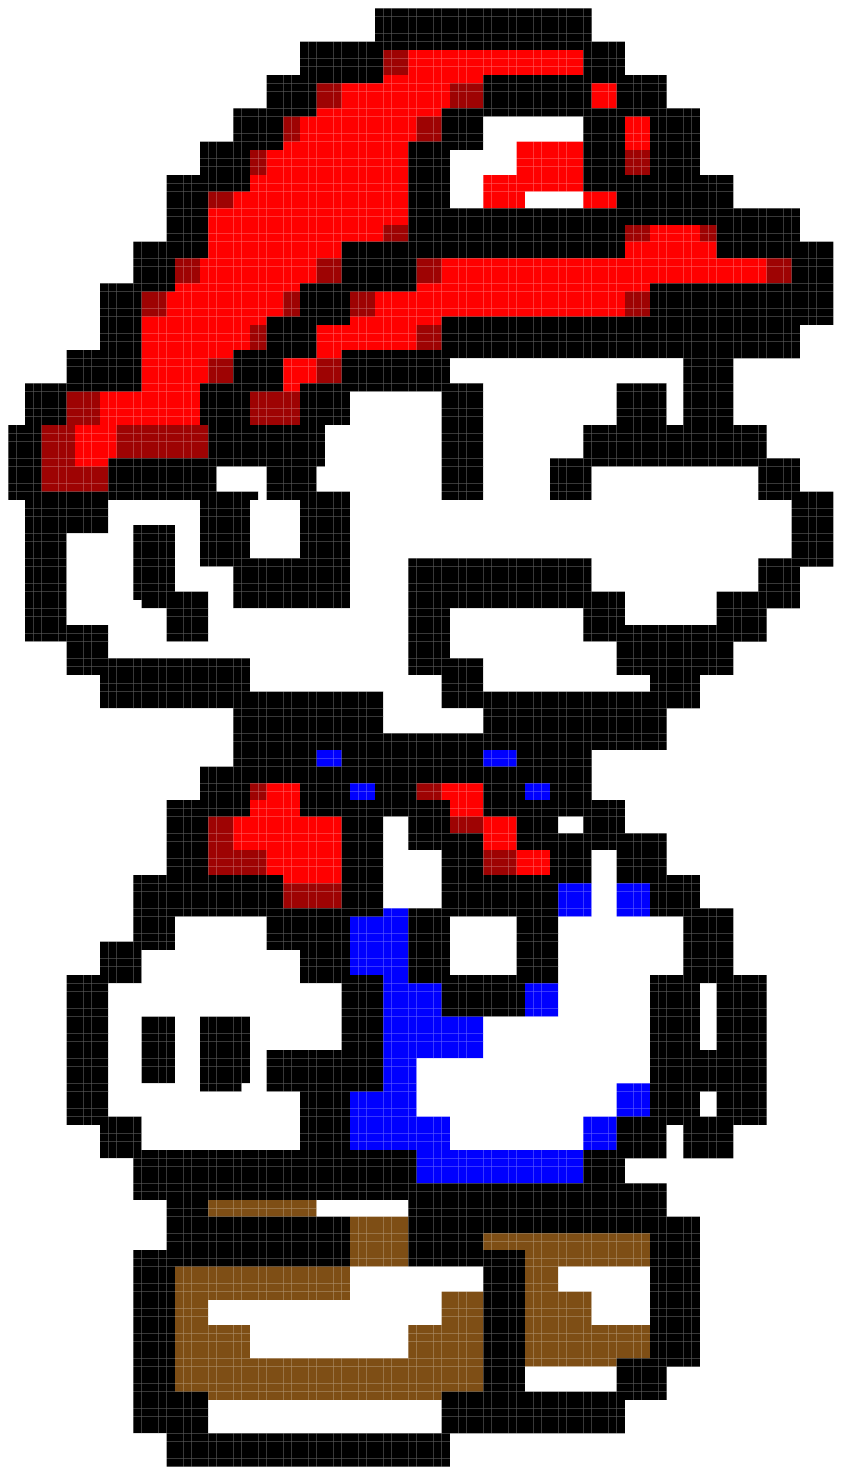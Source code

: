 digraph G {
Nodo[shape=none, margin=0,label=<
<TABLE BORDER="0" CELLBORDER="0" CELLSPACING="0">
<TR>
<TD BGCOLOR="#FFFFFF"></TD>
<TD BGCOLOR="#FFFFFF"></TD>
<TD BGCOLOR="#FFFFFF"></TD>
<TD BGCOLOR="#FFFFFF"></TD>
<TD BGCOLOR="#FFFFFF"></TD>
<TD BGCOLOR="#FFFFFF"></TD>
<TD BGCOLOR="#FFFFFF"></TD>
<TD BGCOLOR="#FFFFFF"></TD>
<TD BGCOLOR="#FFFFFF"></TD>
<TD BGCOLOR="#FFFFFF"></TD>
<TD BGCOLOR="#FFFFFF"></TD>
<TD BGCOLOR="#FFFFFF"></TD>
<TD BGCOLOR="#FFFFFF"></TD>
<TD BGCOLOR="#FFFFFF"></TD>
<TD BGCOLOR="#FFFFFF"></TD>
<TD BGCOLOR="#FFFFFF"></TD>
<TD BGCOLOR="#FFFFFF"></TD>
<TD BGCOLOR="#FFFFFF"></TD>
<TD BGCOLOR="#FFFFFF"></TD>
<TD BGCOLOR="#FFFFFF"></TD>
<TD BGCOLOR="#FFFFFF"></TD>
<TD BGCOLOR="#FFFFFF"></TD>
<TD BGCOLOR="#FFFFFF"></TD>
<TD BGCOLOR="#FFFFFF"></TD>
<TD BGCOLOR="#FFFFFF"></TD>
<TD BGCOLOR="#FFFFFF"></TD>
<TD BGCOLOR="#FFFFFF"></TD>
<TD BGCOLOR="#FFFFFF"></TD>
<TD BGCOLOR="#FFFFFF"></TD>
<TD BGCOLOR="#FFFFFF"></TD>
<TD BGCOLOR="#FFFFFF"></TD>
<TD BGCOLOR="#FFFFFF"></TD>
<TD BGCOLOR="#FFFFFF"></TD>
<TD BGCOLOR="#FFFFFF"></TD>
<TD BGCOLOR="#FFFFFF"></TD>
<TD BGCOLOR="#FFFFFF"></TD>
<TD BGCOLOR="#FFFFFF"></TD>
<TD BGCOLOR="#FFFFFF"></TD>
<TD BGCOLOR="#FFFFFF"></TD>
<TD BGCOLOR="#FFFFFF"></TD>
<TD BGCOLOR="#FFFFFF"></TD>
<TD BGCOLOR="#FFFFFF"></TD>
<TD BGCOLOR="#FFFFFF"></TD>
<TD BGCOLOR="#FFFFFF"></TD>
<TD BGCOLOR="#000000"></TD>
<TD BGCOLOR="#000000"></TD>
<TD BGCOLOR="#000000"></TD>
<TD BGCOLOR="#000000"></TD>
<TD BGCOLOR="#000000"></TD>
<TD BGCOLOR="#000000"></TD>
<TD BGCOLOR="#000000"></TD>
<TD BGCOLOR="#000000"></TD>
<TD BGCOLOR="#000000"></TD>
<TD BGCOLOR="#000000"></TD>
<TD BGCOLOR="#000000"></TD>
<TD BGCOLOR="#000000"></TD>
<TD BGCOLOR="#000000"></TD>
<TD BGCOLOR="#000000"></TD>
<TD BGCOLOR="#000000"></TD>
<TD BGCOLOR="#000000"></TD>
<TD BGCOLOR="#000000"></TD>
<TD BGCOLOR="#000000"></TD>
<TD BGCOLOR="#000000"></TD>
<TD BGCOLOR="#000000"></TD>
<TD BGCOLOR="#000000"></TD>
<TD BGCOLOR="#000000"></TD>
<TD BGCOLOR="#000000"></TD>
<TD BGCOLOR="#000000"></TD>
<TD BGCOLOR="#000000"></TD>
<TD BGCOLOR="#000000"></TD>
</TR>
<TR>
<TD BGCOLOR="#FFFFFF"></TD>
<TD BGCOLOR="#FFFFFF"></TD>
<TD BGCOLOR="#FFFFFF"></TD>
<TD BGCOLOR="#FFFFFF"></TD>
<TD BGCOLOR="#FFFFFF"></TD>
<TD BGCOLOR="#FFFFFF"></TD>
<TD BGCOLOR="#FFFFFF"></TD>
<TD BGCOLOR="#FFFFFF"></TD>
<TD BGCOLOR="#FFFFFF"></TD>
<TD BGCOLOR="#FFFFFF"></TD>
<TD BGCOLOR="#FFFFFF"></TD>
<TD BGCOLOR="#FFFFFF"></TD>
<TD BGCOLOR="#FFFFFF"></TD>
<TD BGCOLOR="#FFFFFF"></TD>
<TD BGCOLOR="#FFFFFF"></TD>
<TD BGCOLOR="#FFFFFF"></TD>
<TD BGCOLOR="#FFFFFF"></TD>
<TD BGCOLOR="#FFFFFF"></TD>
<TD BGCOLOR="#FFFFFF"></TD>
<TD BGCOLOR="#FFFFFF"></TD>
<TD BGCOLOR="#FFFFFF"></TD>
<TD BGCOLOR="#FFFFFF"></TD>
<TD BGCOLOR="#FFFFFF"></TD>
<TD BGCOLOR="#FFFFFF"></TD>
<TD BGCOLOR="#FFFFFF"></TD>
<TD BGCOLOR="#FFFFFF"></TD>
<TD BGCOLOR="#FFFFFF"></TD>
<TD BGCOLOR="#FFFFFF"></TD>
<TD BGCOLOR="#FFFFFF"></TD>
<TD BGCOLOR="#FFFFFF"></TD>
<TD BGCOLOR="#FFFFFF"></TD>
<TD BGCOLOR="#FFFFFF"></TD>
<TD BGCOLOR="#FFFFFF"></TD>
<TD BGCOLOR="#FFFFFF"></TD>
<TD BGCOLOR="#FFFFFF"></TD>
<TD BGCOLOR="#FFFFFF"></TD>
<TD BGCOLOR="#FFFFFF"></TD>
<TD BGCOLOR="#FFFFFF"></TD>
<TD BGCOLOR="#FFFFFF"></TD>
<TD BGCOLOR="#FFFFFF"></TD>
<TD BGCOLOR="#FFFFFF"></TD>
<TD BGCOLOR="#FFFFFF"></TD>
<TD BGCOLOR="#FFFFFF"></TD>
<TD BGCOLOR="#FFFFFF"></TD>
<TD BGCOLOR="#000000"></TD>
<TD BGCOLOR="#000000"></TD>
<TD BGCOLOR="#000000"></TD>
<TD BGCOLOR="#000000"></TD>
<TD BGCOLOR="#000000"></TD>
<TD BGCOLOR="#000000"></TD>
<TD BGCOLOR="#000000"></TD>
<TD BGCOLOR="#000000"></TD>
<TD BGCOLOR="#000000"></TD>
<TD BGCOLOR="#000000"></TD>
<TD BGCOLOR="#000000"></TD>
<TD BGCOLOR="#000000"></TD>
<TD BGCOLOR="#000000"></TD>
<TD BGCOLOR="#000000"></TD>
<TD BGCOLOR="#000000"></TD>
<TD BGCOLOR="#000000"></TD>
<TD BGCOLOR="#000000"></TD>
<TD BGCOLOR="#000000"></TD>
<TD BGCOLOR="#000000"></TD>
<TD BGCOLOR="#000000"></TD>
<TD BGCOLOR="#000000"></TD>
<TD BGCOLOR="#000000"></TD>
<TD BGCOLOR="#000000"></TD>
<TD BGCOLOR="#000000"></TD>
<TD BGCOLOR="#000000"></TD>
<TD BGCOLOR="#000000"></TD>
</TR>
<TR>
<TD BGCOLOR="#FFFFFF"></TD>
<TD BGCOLOR="#FFFFFF"></TD>
<TD BGCOLOR="#FFFFFF"></TD>
<TD BGCOLOR="#FFFFFF"></TD>
<TD BGCOLOR="#FFFFFF"></TD>
<TD BGCOLOR="#FFFFFF"></TD>
<TD BGCOLOR="#FFFFFF"></TD>
<TD BGCOLOR="#FFFFFF"></TD>
<TD BGCOLOR="#FFFFFF"></TD>
<TD BGCOLOR="#FFFFFF"></TD>
<TD BGCOLOR="#FFFFFF"></TD>
<TD BGCOLOR="#FFFFFF"></TD>
<TD BGCOLOR="#FFFFFF"></TD>
<TD BGCOLOR="#FFFFFF"></TD>
<TD BGCOLOR="#FFFFFF"></TD>
<TD BGCOLOR="#FFFFFF"></TD>
<TD BGCOLOR="#FFFFFF"></TD>
<TD BGCOLOR="#FFFFFF"></TD>
<TD BGCOLOR="#FFFFFF"></TD>
<TD BGCOLOR="#FFFFFF"></TD>
<TD BGCOLOR="#FFFFFF"></TD>
<TD BGCOLOR="#FFFFFF"></TD>
<TD BGCOLOR="#FFFFFF"></TD>
<TD BGCOLOR="#FFFFFF"></TD>
<TD BGCOLOR="#FFFFFF"></TD>
<TD BGCOLOR="#FFFFFF"></TD>
<TD BGCOLOR="#FFFFFF"></TD>
<TD BGCOLOR="#FFFFFF"></TD>
<TD BGCOLOR="#FFFFFF"></TD>
<TD BGCOLOR="#FFFFFF"></TD>
<TD BGCOLOR="#FFFFFF"></TD>
<TD BGCOLOR="#FFFFFF"></TD>
<TD BGCOLOR="#FFFFFF"></TD>
<TD BGCOLOR="#FFFFFF"></TD>
<TD BGCOLOR="#FFFFFF"></TD>
<TD BGCOLOR="#FFFFFF"></TD>
<TD BGCOLOR="#FFFFFF"></TD>
<TD BGCOLOR="#FFFFFF"></TD>
<TD BGCOLOR="#FFFFFF"></TD>
<TD BGCOLOR="#FFFFFF"></TD>
<TD BGCOLOR="#FFFFFF"></TD>
<TD BGCOLOR="#FFFFFF"></TD>
<TD BGCOLOR="#FFFFFF"></TD>
<TD BGCOLOR="#FFFFFF"></TD>
<TD BGCOLOR="#000000"></TD>
<TD BGCOLOR="#000000"></TD>
<TD BGCOLOR="#000000"></TD>
<TD BGCOLOR="#000000"></TD>
<TD BGCOLOR="#000000"></TD>
<TD BGCOLOR="#000000"></TD>
<TD BGCOLOR="#000000"></TD>
<TD BGCOLOR="#000000"></TD>
<TD BGCOLOR="#000000"></TD>
<TD BGCOLOR="#000000"></TD>
<TD BGCOLOR="#000000"></TD>
<TD BGCOLOR="#000000"></TD>
<TD BGCOLOR="#000000"></TD>
<TD BGCOLOR="#000000"></TD>
<TD BGCOLOR="#000000"></TD>
<TD BGCOLOR="#000000"></TD>
<TD BGCOLOR="#000000"></TD>
<TD BGCOLOR="#000000"></TD>
<TD BGCOLOR="#000000"></TD>
<TD BGCOLOR="#000000"></TD>
<TD BGCOLOR="#000000"></TD>
<TD BGCOLOR="#000000"></TD>
<TD BGCOLOR="#000000"></TD>
<TD BGCOLOR="#000000"></TD>
<TD BGCOLOR="#000000"></TD>
<TD BGCOLOR="#000000"></TD>
</TR>
<TR>
<TD BGCOLOR="#FFFFFF"></TD>
<TD BGCOLOR="#FFFFFF"></TD>
<TD BGCOLOR="#FFFFFF"></TD>
<TD BGCOLOR="#FFFFFF"></TD>
<TD BGCOLOR="#FFFFFF"></TD>
<TD BGCOLOR="#FFFFFF"></TD>
<TD BGCOLOR="#FFFFFF"></TD>
<TD BGCOLOR="#FFFFFF"></TD>
<TD BGCOLOR="#FFFFFF"></TD>
<TD BGCOLOR="#FFFFFF"></TD>
<TD BGCOLOR="#FFFFFF"></TD>
<TD BGCOLOR="#FFFFFF"></TD>
<TD BGCOLOR="#FFFFFF"></TD>
<TD BGCOLOR="#FFFFFF"></TD>
<TD BGCOLOR="#FFFFFF"></TD>
<TD BGCOLOR="#FFFFFF"></TD>
<TD BGCOLOR="#FFFFFF"></TD>
<TD BGCOLOR="#FFFFFF"></TD>
<TD BGCOLOR="#FFFFFF"></TD>
<TD BGCOLOR="#FFFFFF"></TD>
<TD BGCOLOR="#FFFFFF"></TD>
<TD BGCOLOR="#FFFFFF"></TD>
<TD BGCOLOR="#FFFFFF"></TD>
<TD BGCOLOR="#FFFFFF"></TD>
<TD BGCOLOR="#FFFFFF"></TD>
<TD BGCOLOR="#FFFFFF"></TD>
<TD BGCOLOR="#FFFFFF"></TD>
<TD BGCOLOR="#FFFFFF"></TD>
<TD BGCOLOR="#FFFFFF"></TD>
<TD BGCOLOR="#FFFFFF"></TD>
<TD BGCOLOR="#FFFFFF"></TD>
<TD BGCOLOR="#FFFFFF"></TD>
<TD BGCOLOR="#FFFFFF"></TD>
<TD BGCOLOR="#FFFFFF"></TD>
<TD BGCOLOR="#FFFFFF"></TD>
<TD BGCOLOR="#FFFFFF"></TD>
<TD BGCOLOR="#FFFFFF"></TD>
<TD BGCOLOR="#FFFFFF"></TD>
<TD BGCOLOR="#FFFFFF"></TD>
<TD BGCOLOR="#FFFFFF"></TD>
<TD BGCOLOR="#FFFFFF"></TD>
<TD BGCOLOR="#FFFFFF"></TD>
<TD BGCOLOR="#FFFFFF"></TD>
<TD BGCOLOR="#FFFFFF"></TD>
<TD BGCOLOR="#000000"></TD>
<TD BGCOLOR="#000000"></TD>
<TD BGCOLOR="#000000"></TD>
<TD BGCOLOR="#000000"></TD>
<TD BGCOLOR="#000000"></TD>
<TD BGCOLOR="#000000"></TD>
<TD BGCOLOR="#000000"></TD>
<TD BGCOLOR="#000000"></TD>
<TD BGCOLOR="#000000"></TD>
<TD BGCOLOR="#000000"></TD>
<TD BGCOLOR="#000000"></TD>
<TD BGCOLOR="#000000"></TD>
<TD BGCOLOR="#000000"></TD>
<TD BGCOLOR="#000000"></TD>
<TD BGCOLOR="#000000"></TD>
<TD BGCOLOR="#000000"></TD>
<TD BGCOLOR="#000000"></TD>
<TD BGCOLOR="#000000"></TD>
<TD BGCOLOR="#000000"></TD>
<TD BGCOLOR="#000000"></TD>
<TD BGCOLOR="#000000"></TD>
<TD BGCOLOR="#000000"></TD>
<TD BGCOLOR="#000000"></TD>
<TD BGCOLOR="#000000"></TD>
<TD BGCOLOR="#000000"></TD>
<TD BGCOLOR="#000000"></TD>
</TR>
<TR>
<TD BGCOLOR="#FFFFFF"></TD>
<TD BGCOLOR="#FFFFFF"></TD>
<TD BGCOLOR="#FFFFFF"></TD>
<TD BGCOLOR="#FFFFFF"></TD>
<TD BGCOLOR="#FFFFFF"></TD>
<TD BGCOLOR="#FFFFFF"></TD>
<TD BGCOLOR="#FFFFFF"></TD>
<TD BGCOLOR="#FFFFFF"></TD>
<TD BGCOLOR="#FFFFFF"></TD>
<TD BGCOLOR="#FFFFFF"></TD>
<TD BGCOLOR="#FFFFFF"></TD>
<TD BGCOLOR="#FFFFFF"></TD>
<TD BGCOLOR="#FFFFFF"></TD>
<TD BGCOLOR="#FFFFFF"></TD>
<TD BGCOLOR="#FFFFFF"></TD>
<TD BGCOLOR="#FFFFFF"></TD>
<TD BGCOLOR="#FFFFFF"></TD>
<TD BGCOLOR="#FFFFFF"></TD>
<TD BGCOLOR="#FFFFFF"></TD>
<TD BGCOLOR="#FFFFFF"></TD>
<TD BGCOLOR="#FFFFFF"></TD>
<TD BGCOLOR="#FFFFFF"></TD>
<TD BGCOLOR="#FFFFFF"></TD>
<TD BGCOLOR="#FFFFFF"></TD>
<TD BGCOLOR="#FFFFFF"></TD>
<TD BGCOLOR="#FFFFFF"></TD>
<TD BGCOLOR="#FFFFFF"></TD>
<TD BGCOLOR="#FFFFFF"></TD>
<TD BGCOLOR="#FFFFFF"></TD>
<TD BGCOLOR="#FFFFFF"></TD>
<TD BGCOLOR="#FFFFFF"></TD>
<TD BGCOLOR="#FFFFFF"></TD>
<TD BGCOLOR="#FFFFFF"></TD>
<TD BGCOLOR="#FFFFFF"></TD>
<TD BGCOLOR="#FFFFFF"></TD>
<TD BGCOLOR="#000000"></TD>
<TD BGCOLOR="#000000"></TD>
<TD BGCOLOR="#000000"></TD>
<TD BGCOLOR="#000000"></TD>
<TD BGCOLOR="#000000"></TD>
<TD BGCOLOR="#000000"></TD>
<TD BGCOLOR="#000000"></TD>
<TD BGCOLOR="#000000"></TD>
<TD BGCOLOR="#000000"></TD>
<TD BGCOLOR="#000000"></TD>
<TD BGCOLOR="#000000"></TD>
<TD BGCOLOR="#000000"></TD>
<TD BGCOLOR="#000000"></TD>
<TD BGCOLOR="#000000"></TD>
<TD BGCOLOR="#000000"></TD>
<TD BGCOLOR="#000000"></TD>
<TD BGCOLOR="#000000"></TD>
<TD BGCOLOR="#000000"></TD>
<TD BGCOLOR="#000000"></TD>
<TD BGCOLOR="#000000"></TD>
<TD BGCOLOR="#000000"></TD>
<TD BGCOLOR="#000000"></TD>
<TD BGCOLOR="#000000"></TD>
<TD BGCOLOR="#000000"></TD>
<TD BGCOLOR="#000000"></TD>
<TD BGCOLOR="#000000"></TD>
<TD BGCOLOR="#000000"></TD>
<TD BGCOLOR="#000000"></TD>
<TD BGCOLOR="#000000"></TD>
<TD BGCOLOR="#000000"></TD>
<TD BGCOLOR="#000000"></TD>
<TD BGCOLOR="#000000"></TD>
<TD BGCOLOR="#000000"></TD>
<TD BGCOLOR="#000000"></TD>
<TD BGCOLOR="#000000"></TD>
<TD BGCOLOR="#000000"></TD>
<TD BGCOLOR="#000000"></TD>
<TD BGCOLOR="#000000"></TD>
<TD BGCOLOR="#000000"></TD>
</TR>
<TR>
<TD BGCOLOR="#FFFFFF"></TD>
<TD BGCOLOR="#FFFFFF"></TD>
<TD BGCOLOR="#FFFFFF"></TD>
<TD BGCOLOR="#FFFFFF"></TD>
<TD BGCOLOR="#FFFFFF"></TD>
<TD BGCOLOR="#FFFFFF"></TD>
<TD BGCOLOR="#FFFFFF"></TD>
<TD BGCOLOR="#FFFFFF"></TD>
<TD BGCOLOR="#FFFFFF"></TD>
<TD BGCOLOR="#FFFFFF"></TD>
<TD BGCOLOR="#FFFFFF"></TD>
<TD BGCOLOR="#FFFFFF"></TD>
<TD BGCOLOR="#FFFFFF"></TD>
<TD BGCOLOR="#FFFFFF"></TD>
<TD BGCOLOR="#FFFFFF"></TD>
<TD BGCOLOR="#FFFFFF"></TD>
<TD BGCOLOR="#FFFFFF"></TD>
<TD BGCOLOR="#FFFFFF"></TD>
<TD BGCOLOR="#FFFFFF"></TD>
<TD BGCOLOR="#FFFFFF"></TD>
<TD BGCOLOR="#FFFFFF"></TD>
<TD BGCOLOR="#FFFFFF"></TD>
<TD BGCOLOR="#FFFFFF"></TD>
<TD BGCOLOR="#FFFFFF"></TD>
<TD BGCOLOR="#FFFFFF"></TD>
<TD BGCOLOR="#FFFFFF"></TD>
<TD BGCOLOR="#FFFFFF"></TD>
<TD BGCOLOR="#FFFFFF"></TD>
<TD BGCOLOR="#FFFFFF"></TD>
<TD BGCOLOR="#FFFFFF"></TD>
<TD BGCOLOR="#FFFFFF"></TD>
<TD BGCOLOR="#FFFFFF"></TD>
<TD BGCOLOR="#FFFFFF"></TD>
<TD BGCOLOR="#FFFFFF"></TD>
<TD BGCOLOR="#FFFFFF"></TD>
<TD BGCOLOR="#000000"></TD>
<TD BGCOLOR="#000000"></TD>
<TD BGCOLOR="#000000"></TD>
<TD BGCOLOR="#000000"></TD>
<TD BGCOLOR="#000000"></TD>
<TD BGCOLOR="#000000"></TD>
<TD BGCOLOR="#000000"></TD>
<TD BGCOLOR="#000000"></TD>
<TD BGCOLOR="#000000"></TD>
<TD BGCOLOR="#000000"></TD>
<TD BGCOLOR="#9E0303"></TD>
<TD BGCOLOR="#9E0303"></TD>
<TD BGCOLOR="#9E0303"></TD>
<TD BGCOLOR="#FF0000"></TD>
<TD BGCOLOR="#FF0000"></TD>
<TD BGCOLOR="#FF0000"></TD>
<TD BGCOLOR="#FF0000"></TD>
<TD BGCOLOR="#FF0000"></TD>
<TD BGCOLOR="#FF0000"></TD>
<TD BGCOLOR="#FF0000"></TD>
<TD BGCOLOR="#FF0000"></TD>
<TD BGCOLOR="#FF0000"></TD>
<TD BGCOLOR="#FF0000"></TD>
<TD BGCOLOR="#FF0000"></TD>
<TD BGCOLOR="#FF0000"></TD>
<TD BGCOLOR="#FF0000"></TD>
<TD BGCOLOR="#FF0000"></TD>
<TD BGCOLOR="#FF0000"></TD>
<TD BGCOLOR="#FF0000"></TD>
<TD BGCOLOR="#FF0000"></TD>
<TD BGCOLOR="#FF0000"></TD>
<TD BGCOLOR="#FF0000"></TD>
<TD BGCOLOR="#FF0000"></TD>
<TD BGCOLOR="#FF0000"></TD>
<TD BGCOLOR="#000000"></TD>
<TD BGCOLOR="#000000"></TD>
<TD BGCOLOR="#000000"></TD>
<TD BGCOLOR="#000000"></TD>
<TD BGCOLOR="#000000"></TD>
</TR>
<TR>
<TD BGCOLOR="#FFFFFF"></TD>
<TD BGCOLOR="#FFFFFF"></TD>
<TD BGCOLOR="#FFFFFF"></TD>
<TD BGCOLOR="#FFFFFF"></TD>
<TD BGCOLOR="#FFFFFF"></TD>
<TD BGCOLOR="#FFFFFF"></TD>
<TD BGCOLOR="#FFFFFF"></TD>
<TD BGCOLOR="#FFFFFF"></TD>
<TD BGCOLOR="#FFFFFF"></TD>
<TD BGCOLOR="#FFFFFF"></TD>
<TD BGCOLOR="#FFFFFF"></TD>
<TD BGCOLOR="#FFFFFF"></TD>
<TD BGCOLOR="#FFFFFF"></TD>
<TD BGCOLOR="#FFFFFF"></TD>
<TD BGCOLOR="#FFFFFF"></TD>
<TD BGCOLOR="#FFFFFF"></TD>
<TD BGCOLOR="#FFFFFF"></TD>
<TD BGCOLOR="#FFFFFF"></TD>
<TD BGCOLOR="#FFFFFF"></TD>
<TD BGCOLOR="#FFFFFF"></TD>
<TD BGCOLOR="#FFFFFF"></TD>
<TD BGCOLOR="#FFFFFF"></TD>
<TD BGCOLOR="#FFFFFF"></TD>
<TD BGCOLOR="#FFFFFF"></TD>
<TD BGCOLOR="#FFFFFF"></TD>
<TD BGCOLOR="#FFFFFF"></TD>
<TD BGCOLOR="#FFFFFF"></TD>
<TD BGCOLOR="#FFFFFF"></TD>
<TD BGCOLOR="#FFFFFF"></TD>
<TD BGCOLOR="#FFFFFF"></TD>
<TD BGCOLOR="#FFFFFF"></TD>
<TD BGCOLOR="#FFFFFF"></TD>
<TD BGCOLOR="#FFFFFF"></TD>
<TD BGCOLOR="#FFFFFF"></TD>
<TD BGCOLOR="#FFFFFF"></TD>
<TD BGCOLOR="#000000"></TD>
<TD BGCOLOR="#000000"></TD>
<TD BGCOLOR="#000000"></TD>
<TD BGCOLOR="#000000"></TD>
<TD BGCOLOR="#000000"></TD>
<TD BGCOLOR="#000000"></TD>
<TD BGCOLOR="#000000"></TD>
<TD BGCOLOR="#000000"></TD>
<TD BGCOLOR="#000000"></TD>
<TD BGCOLOR="#000000"></TD>
<TD BGCOLOR="#9E0303"></TD>
<TD BGCOLOR="#9E0303"></TD>
<TD BGCOLOR="#9E0303"></TD>
<TD BGCOLOR="#FF0000"></TD>
<TD BGCOLOR="#FF0000"></TD>
<TD BGCOLOR="#FF0000"></TD>
<TD BGCOLOR="#FF0000"></TD>
<TD BGCOLOR="#FF0000"></TD>
<TD BGCOLOR="#FF0000"></TD>
<TD BGCOLOR="#FF0000"></TD>
<TD BGCOLOR="#FF0000"></TD>
<TD BGCOLOR="#FF0000"></TD>
<TD BGCOLOR="#FF0000"></TD>
<TD BGCOLOR="#FF0000"></TD>
<TD BGCOLOR="#FF0000"></TD>
<TD BGCOLOR="#FF0000"></TD>
<TD BGCOLOR="#FF0000"></TD>
<TD BGCOLOR="#FF0000"></TD>
<TD BGCOLOR="#FF0000"></TD>
<TD BGCOLOR="#FF0000"></TD>
<TD BGCOLOR="#FF0000"></TD>
<TD BGCOLOR="#FF0000"></TD>
<TD BGCOLOR="#FF0000"></TD>
<TD BGCOLOR="#FF0000"></TD>
<TD BGCOLOR="#000000"></TD>
<TD BGCOLOR="#000000"></TD>
<TD BGCOLOR="#000000"></TD>
<TD BGCOLOR="#000000"></TD>
<TD BGCOLOR="#000000"></TD>
</TR>
<TR>
<TD BGCOLOR="#FFFFFF"></TD>
<TD BGCOLOR="#FFFFFF"></TD>
<TD BGCOLOR="#FFFFFF"></TD>
<TD BGCOLOR="#FFFFFF"></TD>
<TD BGCOLOR="#FFFFFF"></TD>
<TD BGCOLOR="#FFFFFF"></TD>
<TD BGCOLOR="#FFFFFF"></TD>
<TD BGCOLOR="#FFFFFF"></TD>
<TD BGCOLOR="#FFFFFF"></TD>
<TD BGCOLOR="#FFFFFF"></TD>
<TD BGCOLOR="#FFFFFF"></TD>
<TD BGCOLOR="#FFFFFF"></TD>
<TD BGCOLOR="#FFFFFF"></TD>
<TD BGCOLOR="#FFFFFF"></TD>
<TD BGCOLOR="#FFFFFF"></TD>
<TD BGCOLOR="#FFFFFF"></TD>
<TD BGCOLOR="#FFFFFF"></TD>
<TD BGCOLOR="#FFFFFF"></TD>
<TD BGCOLOR="#FFFFFF"></TD>
<TD BGCOLOR="#FFFFFF"></TD>
<TD BGCOLOR="#FFFFFF"></TD>
<TD BGCOLOR="#FFFFFF"></TD>
<TD BGCOLOR="#FFFFFF"></TD>
<TD BGCOLOR="#FFFFFF"></TD>
<TD BGCOLOR="#FFFFFF"></TD>
<TD BGCOLOR="#FFFFFF"></TD>
<TD BGCOLOR="#FFFFFF"></TD>
<TD BGCOLOR="#FFFFFF"></TD>
<TD BGCOLOR="#FFFFFF"></TD>
<TD BGCOLOR="#FFFFFF"></TD>
<TD BGCOLOR="#FFFFFF"></TD>
<TD BGCOLOR="#FFFFFF"></TD>
<TD BGCOLOR="#FFFFFF"></TD>
<TD BGCOLOR="#FFFFFF"></TD>
<TD BGCOLOR="#FFFFFF"></TD>
<TD BGCOLOR="#000000"></TD>
<TD BGCOLOR="#000000"></TD>
<TD BGCOLOR="#000000"></TD>
<TD BGCOLOR="#000000"></TD>
<TD BGCOLOR="#000000"></TD>
<TD BGCOLOR="#000000"></TD>
<TD BGCOLOR="#000000"></TD>
<TD BGCOLOR="#000000"></TD>
<TD BGCOLOR="#000000"></TD>
<TD BGCOLOR="#000000"></TD>
<TD BGCOLOR="#9E0303"></TD>
<TD BGCOLOR="#9E0303"></TD>
<TD BGCOLOR="#9E0303"></TD>
<TD BGCOLOR="#FF0000"></TD>
<TD BGCOLOR="#FF0000"></TD>
<TD BGCOLOR="#FF0000"></TD>
<TD BGCOLOR="#FF0000"></TD>
<TD BGCOLOR="#FF0000"></TD>
<TD BGCOLOR="#FF0000"></TD>
<TD BGCOLOR="#FF0000"></TD>
<TD BGCOLOR="#FF0000"></TD>
<TD BGCOLOR="#FF0000"></TD>
<TD BGCOLOR="#FF0000"></TD>
<TD BGCOLOR="#FF0000"></TD>
<TD BGCOLOR="#FF0000"></TD>
<TD BGCOLOR="#FF0000"></TD>
<TD BGCOLOR="#FF0000"></TD>
<TD BGCOLOR="#FF0000"></TD>
<TD BGCOLOR="#FF0000"></TD>
<TD BGCOLOR="#FF0000"></TD>
<TD BGCOLOR="#FF0000"></TD>
<TD BGCOLOR="#FF0000"></TD>
<TD BGCOLOR="#FF0000"></TD>
<TD BGCOLOR="#FF0000"></TD>
<TD BGCOLOR="#000000"></TD>
<TD BGCOLOR="#000000"></TD>
<TD BGCOLOR="#000000"></TD>
<TD BGCOLOR="#000000"></TD>
<TD BGCOLOR="#000000"></TD>
</TR>
<TR>
<TD BGCOLOR="#FFFFFF"></TD>
<TD BGCOLOR="#FFFFFF"></TD>
<TD BGCOLOR="#FFFFFF"></TD>
<TD BGCOLOR="#FFFFFF"></TD>
<TD BGCOLOR="#FFFFFF"></TD>
<TD BGCOLOR="#FFFFFF"></TD>
<TD BGCOLOR="#FFFFFF"></TD>
<TD BGCOLOR="#FFFFFF"></TD>
<TD BGCOLOR="#FFFFFF"></TD>
<TD BGCOLOR="#FFFFFF"></TD>
<TD BGCOLOR="#FFFFFF"></TD>
<TD BGCOLOR="#FFFFFF"></TD>
<TD BGCOLOR="#FFFFFF"></TD>
<TD BGCOLOR="#FFFFFF"></TD>
<TD BGCOLOR="#FFFFFF"></TD>
<TD BGCOLOR="#FFFFFF"></TD>
<TD BGCOLOR="#FFFFFF"></TD>
<TD BGCOLOR="#FFFFFF"></TD>
<TD BGCOLOR="#FFFFFF"></TD>
<TD BGCOLOR="#FFFFFF"></TD>
<TD BGCOLOR="#FFFFFF"></TD>
<TD BGCOLOR="#FFFFFF"></TD>
<TD BGCOLOR="#FFFFFF"></TD>
<TD BGCOLOR="#FFFFFF"></TD>
<TD BGCOLOR="#FFFFFF"></TD>
<TD BGCOLOR="#FFFFFF"></TD>
<TD BGCOLOR="#FFFFFF"></TD>
<TD BGCOLOR="#FFFFFF"></TD>
<TD BGCOLOR="#FFFFFF"></TD>
<TD BGCOLOR="#FFFFFF"></TD>
<TD BGCOLOR="#FFFFFF"></TD>
<TD BGCOLOR="#000000"></TD>
<TD BGCOLOR="#000000"></TD>
<TD BGCOLOR="#000000"></TD>
<TD BGCOLOR="#000000"></TD>
<TD BGCOLOR="#000000"></TD>
<TD BGCOLOR="#000000"></TD>
<TD BGCOLOR="#000000"></TD>
<TD BGCOLOR="#000000"></TD>
<TD BGCOLOR="#000000"></TD>
<TD BGCOLOR="#000000"></TD>
<TD BGCOLOR="#000000"></TD>
<TD BGCOLOR="#000000"></TD>
<TD BGCOLOR="#000000"></TD>
<TD BGCOLOR="#000000"></TD>
<TD BGCOLOR="#FF0000"></TD>
<TD BGCOLOR="#FF0000"></TD>
<TD BGCOLOR="#FF0000"></TD>
<TD BGCOLOR="#FF0000"></TD>
<TD BGCOLOR="#FF0000"></TD>
<TD BGCOLOR="#FF0000"></TD>
<TD BGCOLOR="#FF0000"></TD>
<TD BGCOLOR="#FF0000"></TD>
<TD BGCOLOR="#FF0000"></TD>
<TD BGCOLOR="#FF0000"></TD>
<TD BGCOLOR="#FF0000"></TD>
<TD BGCOLOR="#FF0000"></TD>
<TD BGCOLOR="#000000"></TD>
<TD BGCOLOR="#000000"></TD>
<TD BGCOLOR="#000000"></TD>
<TD BGCOLOR="#000000"></TD>
<TD BGCOLOR="#000000"></TD>
<TD BGCOLOR="#000000"></TD>
<TD BGCOLOR="#000000"></TD>
<TD BGCOLOR="#000000"></TD>
<TD BGCOLOR="#000000"></TD>
<TD BGCOLOR="#000000"></TD>
<TD BGCOLOR="#000000"></TD>
<TD BGCOLOR="#000000"></TD>
<TD BGCOLOR="#000000"></TD>
<TD BGCOLOR="#000000"></TD>
<TD BGCOLOR="#000000"></TD>
<TD BGCOLOR="#000000"></TD>
<TD BGCOLOR="#000000"></TD>
<TD BGCOLOR="#000000"></TD>
<TD BGCOLOR="#000000"></TD>
<TD BGCOLOR="#000000"></TD>
<TD BGCOLOR="#000000"></TD>
<TD BGCOLOR="#000000"></TD>
</TR>
<TR>
<TD BGCOLOR="#FFFFFF"></TD>
<TD BGCOLOR="#FFFFFF"></TD>
<TD BGCOLOR="#FFFFFF"></TD>
<TD BGCOLOR="#FFFFFF"></TD>
<TD BGCOLOR="#FFFFFF"></TD>
<TD BGCOLOR="#FFFFFF"></TD>
<TD BGCOLOR="#FFFFFF"></TD>
<TD BGCOLOR="#FFFFFF"></TD>
<TD BGCOLOR="#FFFFFF"></TD>
<TD BGCOLOR="#FFFFFF"></TD>
<TD BGCOLOR="#FFFFFF"></TD>
<TD BGCOLOR="#FFFFFF"></TD>
<TD BGCOLOR="#FFFFFF"></TD>
<TD BGCOLOR="#FFFFFF"></TD>
<TD BGCOLOR="#FFFFFF"></TD>
<TD BGCOLOR="#FFFFFF"></TD>
<TD BGCOLOR="#FFFFFF"></TD>
<TD BGCOLOR="#FFFFFF"></TD>
<TD BGCOLOR="#FFFFFF"></TD>
<TD BGCOLOR="#FFFFFF"></TD>
<TD BGCOLOR="#FFFFFF"></TD>
<TD BGCOLOR="#FFFFFF"></TD>
<TD BGCOLOR="#FFFFFF"></TD>
<TD BGCOLOR="#FFFFFF"></TD>
<TD BGCOLOR="#FFFFFF"></TD>
<TD BGCOLOR="#FFFFFF"></TD>
<TD BGCOLOR="#FFFFFF"></TD>
<TD BGCOLOR="#FFFFFF"></TD>
<TD BGCOLOR="#FFFFFF"></TD>
<TD BGCOLOR="#FFFFFF"></TD>
<TD BGCOLOR="#FFFFFF"></TD>
<TD BGCOLOR="#000000"></TD>
<TD BGCOLOR="#000000"></TD>
<TD BGCOLOR="#000000"></TD>
<TD BGCOLOR="#000000"></TD>
<TD BGCOLOR="#000000"></TD>
<TD BGCOLOR="#000000"></TD>
<TD BGCOLOR="#9E0303"></TD>
<TD BGCOLOR="#9E0303"></TD>
<TD BGCOLOR="#9E0303"></TD>
<TD BGCOLOR="#FF0000"></TD>
<TD BGCOLOR="#FF0000"></TD>
<TD BGCOLOR="#FF0000"></TD>
<TD BGCOLOR="#FF0000"></TD>
<TD BGCOLOR="#FF0000"></TD>
<TD BGCOLOR="#FF0000"></TD>
<TD BGCOLOR="#FF0000"></TD>
<TD BGCOLOR="#FF0000"></TD>
<TD BGCOLOR="#FF0000"></TD>
<TD BGCOLOR="#FF0000"></TD>
<TD BGCOLOR="#FF0000"></TD>
<TD BGCOLOR="#FF0000"></TD>
<TD BGCOLOR="#FF0000"></TD>
<TD BGCOLOR="#9E0303"></TD>
<TD BGCOLOR="#9E0303"></TD>
<TD BGCOLOR="#9E0303"></TD>
<TD BGCOLOR="#9E0303"></TD>
<TD BGCOLOR="#000000"></TD>
<TD BGCOLOR="#000000"></TD>
<TD BGCOLOR="#000000"></TD>
<TD BGCOLOR="#000000"></TD>
<TD BGCOLOR="#000000"></TD>
<TD BGCOLOR="#000000"></TD>
<TD BGCOLOR="#000000"></TD>
<TD BGCOLOR="#000000"></TD>
<TD BGCOLOR="#000000"></TD>
<TD BGCOLOR="#000000"></TD>
<TD BGCOLOR="#000000"></TD>
<TD BGCOLOR="#000000"></TD>
<TD BGCOLOR="#000000"></TD>
<TD BGCOLOR="#FF0000"></TD>
<TD BGCOLOR="#FF0000"></TD>
<TD BGCOLOR="#FF0000"></TD>
<TD BGCOLOR="#000000"></TD>
<TD BGCOLOR="#000000"></TD>
<TD BGCOLOR="#000000"></TD>
<TD BGCOLOR="#000000"></TD>
<TD BGCOLOR="#000000"></TD>
<TD BGCOLOR="#000000"></TD>
</TR>
<TR>
<TD BGCOLOR="#FFFFFF"></TD>
<TD BGCOLOR="#FFFFFF"></TD>
<TD BGCOLOR="#FFFFFF"></TD>
<TD BGCOLOR="#FFFFFF"></TD>
<TD BGCOLOR="#FFFFFF"></TD>
<TD BGCOLOR="#FFFFFF"></TD>
<TD BGCOLOR="#FFFFFF"></TD>
<TD BGCOLOR="#FFFFFF"></TD>
<TD BGCOLOR="#FFFFFF"></TD>
<TD BGCOLOR="#FFFFFF"></TD>
<TD BGCOLOR="#FFFFFF"></TD>
<TD BGCOLOR="#FFFFFF"></TD>
<TD BGCOLOR="#FFFFFF"></TD>
<TD BGCOLOR="#FFFFFF"></TD>
<TD BGCOLOR="#FFFFFF"></TD>
<TD BGCOLOR="#FFFFFF"></TD>
<TD BGCOLOR="#FFFFFF"></TD>
<TD BGCOLOR="#FFFFFF"></TD>
<TD BGCOLOR="#FFFFFF"></TD>
<TD BGCOLOR="#FFFFFF"></TD>
<TD BGCOLOR="#FFFFFF"></TD>
<TD BGCOLOR="#FFFFFF"></TD>
<TD BGCOLOR="#FFFFFF"></TD>
<TD BGCOLOR="#FFFFFF"></TD>
<TD BGCOLOR="#FFFFFF"></TD>
<TD BGCOLOR="#FFFFFF"></TD>
<TD BGCOLOR="#FFFFFF"></TD>
<TD BGCOLOR="#FFFFFF"></TD>
<TD BGCOLOR="#FFFFFF"></TD>
<TD BGCOLOR="#FFFFFF"></TD>
<TD BGCOLOR="#FFFFFF"></TD>
<TD BGCOLOR="#000000"></TD>
<TD BGCOLOR="#000000"></TD>
<TD BGCOLOR="#000000"></TD>
<TD BGCOLOR="#000000"></TD>
<TD BGCOLOR="#000000"></TD>
<TD BGCOLOR="#000000"></TD>
<TD BGCOLOR="#9E0303"></TD>
<TD BGCOLOR="#9E0303"></TD>
<TD BGCOLOR="#9E0303"></TD>
<TD BGCOLOR="#FF0000"></TD>
<TD BGCOLOR="#FF0000"></TD>
<TD BGCOLOR="#FF0000"></TD>
<TD BGCOLOR="#FF0000"></TD>
<TD BGCOLOR="#FF0000"></TD>
<TD BGCOLOR="#FF0000"></TD>
<TD BGCOLOR="#FF0000"></TD>
<TD BGCOLOR="#FF0000"></TD>
<TD BGCOLOR="#FF0000"></TD>
<TD BGCOLOR="#FF0000"></TD>
<TD BGCOLOR="#FF0000"></TD>
<TD BGCOLOR="#FF0000"></TD>
<TD BGCOLOR="#FF0000"></TD>
<TD BGCOLOR="#9E0303"></TD>
<TD BGCOLOR="#9E0303"></TD>
<TD BGCOLOR="#9E0303"></TD>
<TD BGCOLOR="#9E0303"></TD>
<TD BGCOLOR="#000000"></TD>
<TD BGCOLOR="#000000"></TD>
<TD BGCOLOR="#000000"></TD>
<TD BGCOLOR="#000000"></TD>
<TD BGCOLOR="#000000"></TD>
<TD BGCOLOR="#000000"></TD>
<TD BGCOLOR="#000000"></TD>
<TD BGCOLOR="#000000"></TD>
<TD BGCOLOR="#000000"></TD>
<TD BGCOLOR="#000000"></TD>
<TD BGCOLOR="#000000"></TD>
<TD BGCOLOR="#000000"></TD>
<TD BGCOLOR="#000000"></TD>
<TD BGCOLOR="#FF0000"></TD>
<TD BGCOLOR="#FF0000"></TD>
<TD BGCOLOR="#FF0000"></TD>
<TD BGCOLOR="#000000"></TD>
<TD BGCOLOR="#000000"></TD>
<TD BGCOLOR="#000000"></TD>
<TD BGCOLOR="#000000"></TD>
<TD BGCOLOR="#000000"></TD>
<TD BGCOLOR="#000000"></TD>
</TR>
<TR>
<TD BGCOLOR="#FFFFFF"></TD>
<TD BGCOLOR="#FFFFFF"></TD>
<TD BGCOLOR="#FFFFFF"></TD>
<TD BGCOLOR="#FFFFFF"></TD>
<TD BGCOLOR="#FFFFFF"></TD>
<TD BGCOLOR="#FFFFFF"></TD>
<TD BGCOLOR="#FFFFFF"></TD>
<TD BGCOLOR="#FFFFFF"></TD>
<TD BGCOLOR="#FFFFFF"></TD>
<TD BGCOLOR="#FFFFFF"></TD>
<TD BGCOLOR="#FFFFFF"></TD>
<TD BGCOLOR="#FFFFFF"></TD>
<TD BGCOLOR="#FFFFFF"></TD>
<TD BGCOLOR="#FFFFFF"></TD>
<TD BGCOLOR="#FFFFFF"></TD>
<TD BGCOLOR="#FFFFFF"></TD>
<TD BGCOLOR="#FFFFFF"></TD>
<TD BGCOLOR="#FFFFFF"></TD>
<TD BGCOLOR="#FFFFFF"></TD>
<TD BGCOLOR="#FFFFFF"></TD>
<TD BGCOLOR="#FFFFFF"></TD>
<TD BGCOLOR="#FFFFFF"></TD>
<TD BGCOLOR="#FFFFFF"></TD>
<TD BGCOLOR="#FFFFFF"></TD>
<TD BGCOLOR="#FFFFFF"></TD>
<TD BGCOLOR="#FFFFFF"></TD>
<TD BGCOLOR="#FFFFFF"></TD>
<TD BGCOLOR="#FFFFFF"></TD>
<TD BGCOLOR="#FFFFFF"></TD>
<TD BGCOLOR="#FFFFFF"></TD>
<TD BGCOLOR="#FFFFFF"></TD>
<TD BGCOLOR="#000000"></TD>
<TD BGCOLOR="#000000"></TD>
<TD BGCOLOR="#000000"></TD>
<TD BGCOLOR="#000000"></TD>
<TD BGCOLOR="#000000"></TD>
<TD BGCOLOR="#000000"></TD>
<TD BGCOLOR="#9E0303"></TD>
<TD BGCOLOR="#9E0303"></TD>
<TD BGCOLOR="#9E0303"></TD>
<TD BGCOLOR="#FF0000"></TD>
<TD BGCOLOR="#FF0000"></TD>
<TD BGCOLOR="#FF0000"></TD>
<TD BGCOLOR="#FF0000"></TD>
<TD BGCOLOR="#FF0000"></TD>
<TD BGCOLOR="#FF0000"></TD>
<TD BGCOLOR="#FF0000"></TD>
<TD BGCOLOR="#FF0000"></TD>
<TD BGCOLOR="#FF0000"></TD>
<TD BGCOLOR="#FF0000"></TD>
<TD BGCOLOR="#FF0000"></TD>
<TD BGCOLOR="#FF0000"></TD>
<TD BGCOLOR="#FF0000"></TD>
<TD BGCOLOR="#9E0303"></TD>
<TD BGCOLOR="#9E0303"></TD>
<TD BGCOLOR="#9E0303"></TD>
<TD BGCOLOR="#9E0303"></TD>
<TD BGCOLOR="#000000"></TD>
<TD BGCOLOR="#000000"></TD>
<TD BGCOLOR="#000000"></TD>
<TD BGCOLOR="#000000"></TD>
<TD BGCOLOR="#000000"></TD>
<TD BGCOLOR="#000000"></TD>
<TD BGCOLOR="#000000"></TD>
<TD BGCOLOR="#000000"></TD>
<TD BGCOLOR="#000000"></TD>
<TD BGCOLOR="#000000"></TD>
<TD BGCOLOR="#000000"></TD>
<TD BGCOLOR="#000000"></TD>
<TD BGCOLOR="#000000"></TD>
<TD BGCOLOR="#FF0000"></TD>
<TD BGCOLOR="#FF0000"></TD>
<TD BGCOLOR="#FF0000"></TD>
<TD BGCOLOR="#000000"></TD>
<TD BGCOLOR="#000000"></TD>
<TD BGCOLOR="#000000"></TD>
<TD BGCOLOR="#000000"></TD>
<TD BGCOLOR="#000000"></TD>
<TD BGCOLOR="#000000"></TD>
</TR>
<TR>
<TD BGCOLOR="#FFFFFF"></TD>
<TD BGCOLOR="#FFFFFF"></TD>
<TD BGCOLOR="#FFFFFF"></TD>
<TD BGCOLOR="#FFFFFF"></TD>
<TD BGCOLOR="#FFFFFF"></TD>
<TD BGCOLOR="#FFFFFF"></TD>
<TD BGCOLOR="#FFFFFF"></TD>
<TD BGCOLOR="#FFFFFF"></TD>
<TD BGCOLOR="#FFFFFF"></TD>
<TD BGCOLOR="#FFFFFF"></TD>
<TD BGCOLOR="#FFFFFF"></TD>
<TD BGCOLOR="#FFFFFF"></TD>
<TD BGCOLOR="#FFFFFF"></TD>
<TD BGCOLOR="#FFFFFF"></TD>
<TD BGCOLOR="#FFFFFF"></TD>
<TD BGCOLOR="#FFFFFF"></TD>
<TD BGCOLOR="#FFFFFF"></TD>
<TD BGCOLOR="#FFFFFF"></TD>
<TD BGCOLOR="#FFFFFF"></TD>
<TD BGCOLOR="#FFFFFF"></TD>
<TD BGCOLOR="#FFFFFF"></TD>
<TD BGCOLOR="#FFFFFF"></TD>
<TD BGCOLOR="#FFFFFF"></TD>
<TD BGCOLOR="#FFFFFF"></TD>
<TD BGCOLOR="#FFFFFF"></TD>
<TD BGCOLOR="#FFFFFF"></TD>
<TD BGCOLOR="#FFFFFF"></TD>
<TD BGCOLOR="#000000"></TD>
<TD BGCOLOR="#000000"></TD>
<TD BGCOLOR="#000000"></TD>
<TD BGCOLOR="#000000"></TD>
<TD BGCOLOR="#000000"></TD>
<TD BGCOLOR="#000000"></TD>
<TD BGCOLOR="#000000"></TD>
<TD BGCOLOR="#000000"></TD>
<TD BGCOLOR="#000000"></TD>
<TD BGCOLOR="#000000"></TD>
<TD BGCOLOR="#FF0000"></TD>
<TD BGCOLOR="#FF0000"></TD>
<TD BGCOLOR="#FF0000"></TD>
<TD BGCOLOR="#FF0000"></TD>
<TD BGCOLOR="#FF0000"></TD>
<TD BGCOLOR="#FF0000"></TD>
<TD BGCOLOR="#FF0000"></TD>
<TD BGCOLOR="#FF0000"></TD>
<TD BGCOLOR="#FF0000"></TD>
<TD BGCOLOR="#FF0000"></TD>
<TD BGCOLOR="#FF0000"></TD>
<TD BGCOLOR="#FF0000"></TD>
<TD BGCOLOR="#FF0000"></TD>
<TD BGCOLOR="#FF0000"></TD>
<TD BGCOLOR="#FF0000"></TD>
<TD BGCOLOR="#000000"></TD>
<TD BGCOLOR="#000000"></TD>
<TD BGCOLOR="#000000"></TD>
<TD BGCOLOR="#000000"></TD>
<TD BGCOLOR="#000000"></TD>
<TD BGCOLOR="#000000"></TD>
<TD BGCOLOR="#000000"></TD>
<TD BGCOLOR="#000000"></TD>
<TD BGCOLOR="#000000"></TD>
<TD BGCOLOR="#000000"></TD>
<TD BGCOLOR="#000000"></TD>
<TD BGCOLOR="#000000"></TD>
<TD BGCOLOR="#000000"></TD>
<TD BGCOLOR="#000000"></TD>
<TD BGCOLOR="#000000"></TD>
<TD BGCOLOR="#000000"></TD>
<TD BGCOLOR="#000000"></TD>
<TD BGCOLOR="#000000"></TD>
<TD BGCOLOR="#000000"></TD>
<TD BGCOLOR="#000000"></TD>
<TD BGCOLOR="#000000"></TD>
<TD BGCOLOR="#000000"></TD>
<TD BGCOLOR="#000000"></TD>
<TD BGCOLOR="#000000"></TD>
<TD BGCOLOR="#000000"></TD>
<TD BGCOLOR="#000000"></TD>
<TD BGCOLOR="#000000"></TD>
<TD BGCOLOR="#000000"></TD>
<TD BGCOLOR="#000000"></TD>
<TD BGCOLOR="#000000"></TD>
<TD BGCOLOR="#000000"></TD>
</TR>
<TR>
<TD BGCOLOR="#FFFFFF"></TD>
<TD BGCOLOR="#FFFFFF"></TD>
<TD BGCOLOR="#FFFFFF"></TD>
<TD BGCOLOR="#FFFFFF"></TD>
<TD BGCOLOR="#FFFFFF"></TD>
<TD BGCOLOR="#FFFFFF"></TD>
<TD BGCOLOR="#FFFFFF"></TD>
<TD BGCOLOR="#FFFFFF"></TD>
<TD BGCOLOR="#FFFFFF"></TD>
<TD BGCOLOR="#FFFFFF"></TD>
<TD BGCOLOR="#FFFFFF"></TD>
<TD BGCOLOR="#FFFFFF"></TD>
<TD BGCOLOR="#FFFFFF"></TD>
<TD BGCOLOR="#FFFFFF"></TD>
<TD BGCOLOR="#FFFFFF"></TD>
<TD BGCOLOR="#FFFFFF"></TD>
<TD BGCOLOR="#FFFFFF"></TD>
<TD BGCOLOR="#FFFFFF"></TD>
<TD BGCOLOR="#FFFFFF"></TD>
<TD BGCOLOR="#FFFFFF"></TD>
<TD BGCOLOR="#FFFFFF"></TD>
<TD BGCOLOR="#FFFFFF"></TD>
<TD BGCOLOR="#FFFFFF"></TD>
<TD BGCOLOR="#FFFFFF"></TD>
<TD BGCOLOR="#FFFFFF"></TD>
<TD BGCOLOR="#FFFFFF"></TD>
<TD BGCOLOR="#FFFFFF"></TD>
<TD BGCOLOR="#000000"></TD>
<TD BGCOLOR="#000000"></TD>
<TD BGCOLOR="#000000"></TD>
<TD BGCOLOR="#000000"></TD>
<TD BGCOLOR="#000000"></TD>
<TD BGCOLOR="#000000"></TD>
<TD BGCOLOR="#9E0303"></TD>
<TD BGCOLOR="#9E0303"></TD>
<TD BGCOLOR="#FF0000"></TD>
<TD BGCOLOR="#FF0000"></TD>
<TD BGCOLOR="#FF0000"></TD>
<TD BGCOLOR="#FF0000"></TD>
<TD BGCOLOR="#FF0000"></TD>
<TD BGCOLOR="#FF0000"></TD>
<TD BGCOLOR="#FF0000"></TD>
<TD BGCOLOR="#FF0000"></TD>
<TD BGCOLOR="#FF0000"></TD>
<TD BGCOLOR="#FF0000"></TD>
<TD BGCOLOR="#FF0000"></TD>
<TD BGCOLOR="#FF0000"></TD>
<TD BGCOLOR="#FF0000"></TD>
<TD BGCOLOR="#FF0000"></TD>
<TD BGCOLOR="#9E0303"></TD>
<TD BGCOLOR="#9E0303"></TD>
<TD BGCOLOR="#9E0303"></TD>
<TD BGCOLOR="#000000"></TD>
<TD BGCOLOR="#000000"></TD>
<TD BGCOLOR="#000000"></TD>
<TD BGCOLOR="#000000"></TD>
<TD BGCOLOR="#000000"></TD>
<TD BGCOLOR="#FFFFFF"></TD>
<TD BGCOLOR="#FFFFFF"></TD>
<TD BGCOLOR="#FFFFFF"></TD>
<TD BGCOLOR="#FFFFFF"></TD>
<TD BGCOLOR="#FFFFFF"></TD>
<TD BGCOLOR="#FFFFFF"></TD>
<TD BGCOLOR="#FFFFFF"></TD>
<TD BGCOLOR="#FFFFFF"></TD>
<TD BGCOLOR="#FFFFFF"></TD>
<TD BGCOLOR="#FFFFFF"></TD>
<TD BGCOLOR="#FFFFFF"></TD>
<TD BGCOLOR="#FFFFFF"></TD>
<TD BGCOLOR="#000000"></TD>
<TD BGCOLOR="#000000"></TD>
<TD BGCOLOR="#000000"></TD>
<TD BGCOLOR="#000000"></TD>
<TD BGCOLOR="#000000"></TD>
<TD BGCOLOR="#FF0000"></TD>
<TD BGCOLOR="#FF0000"></TD>
<TD BGCOLOR="#FF0000"></TD>
<TD BGCOLOR="#000000"></TD>
<TD BGCOLOR="#000000"></TD>
<TD BGCOLOR="#000000"></TD>
<TD BGCOLOR="#000000"></TD>
<TD BGCOLOR="#000000"></TD>
<TD BGCOLOR="#000000"></TD>
</TR>
<TR>
<TD BGCOLOR="#FFFFFF"></TD>
<TD BGCOLOR="#FFFFFF"></TD>
<TD BGCOLOR="#FFFFFF"></TD>
<TD BGCOLOR="#FFFFFF"></TD>
<TD BGCOLOR="#FFFFFF"></TD>
<TD BGCOLOR="#FFFFFF"></TD>
<TD BGCOLOR="#FFFFFF"></TD>
<TD BGCOLOR="#FFFFFF"></TD>
<TD BGCOLOR="#FFFFFF"></TD>
<TD BGCOLOR="#FFFFFF"></TD>
<TD BGCOLOR="#FFFFFF"></TD>
<TD BGCOLOR="#FFFFFF"></TD>
<TD BGCOLOR="#FFFFFF"></TD>
<TD BGCOLOR="#FFFFFF"></TD>
<TD BGCOLOR="#FFFFFF"></TD>
<TD BGCOLOR="#FFFFFF"></TD>
<TD BGCOLOR="#FFFFFF"></TD>
<TD BGCOLOR="#FFFFFF"></TD>
<TD BGCOLOR="#FFFFFF"></TD>
<TD BGCOLOR="#FFFFFF"></TD>
<TD BGCOLOR="#FFFFFF"></TD>
<TD BGCOLOR="#FFFFFF"></TD>
<TD BGCOLOR="#FFFFFF"></TD>
<TD BGCOLOR="#FFFFFF"></TD>
<TD BGCOLOR="#FFFFFF"></TD>
<TD BGCOLOR="#FFFFFF"></TD>
<TD BGCOLOR="#FFFFFF"></TD>
<TD BGCOLOR="#000000"></TD>
<TD BGCOLOR="#000000"></TD>
<TD BGCOLOR="#000000"></TD>
<TD BGCOLOR="#000000"></TD>
<TD BGCOLOR="#000000"></TD>
<TD BGCOLOR="#000000"></TD>
<TD BGCOLOR="#9E0303"></TD>
<TD BGCOLOR="#9E0303"></TD>
<TD BGCOLOR="#FF0000"></TD>
<TD BGCOLOR="#FF0000"></TD>
<TD BGCOLOR="#FF0000"></TD>
<TD BGCOLOR="#FF0000"></TD>
<TD BGCOLOR="#FF0000"></TD>
<TD BGCOLOR="#FF0000"></TD>
<TD BGCOLOR="#FF0000"></TD>
<TD BGCOLOR="#FF0000"></TD>
<TD BGCOLOR="#FF0000"></TD>
<TD BGCOLOR="#FF0000"></TD>
<TD BGCOLOR="#FF0000"></TD>
<TD BGCOLOR="#FF0000"></TD>
<TD BGCOLOR="#FF0000"></TD>
<TD BGCOLOR="#FF0000"></TD>
<TD BGCOLOR="#9E0303"></TD>
<TD BGCOLOR="#9E0303"></TD>
<TD BGCOLOR="#9E0303"></TD>
<TD BGCOLOR="#000000"></TD>
<TD BGCOLOR="#000000"></TD>
<TD BGCOLOR="#000000"></TD>
<TD BGCOLOR="#000000"></TD>
<TD BGCOLOR="#000000"></TD>
<TD BGCOLOR="#FFFFFF"></TD>
<TD BGCOLOR="#FFFFFF"></TD>
<TD BGCOLOR="#FFFFFF"></TD>
<TD BGCOLOR="#FFFFFF"></TD>
<TD BGCOLOR="#FFFFFF"></TD>
<TD BGCOLOR="#FFFFFF"></TD>
<TD BGCOLOR="#FFFFFF"></TD>
<TD BGCOLOR="#FFFFFF"></TD>
<TD BGCOLOR="#FFFFFF"></TD>
<TD BGCOLOR="#FFFFFF"></TD>
<TD BGCOLOR="#FFFFFF"></TD>
<TD BGCOLOR="#FFFFFF"></TD>
<TD BGCOLOR="#000000"></TD>
<TD BGCOLOR="#000000"></TD>
<TD BGCOLOR="#000000"></TD>
<TD BGCOLOR="#000000"></TD>
<TD BGCOLOR="#000000"></TD>
<TD BGCOLOR="#FF0000"></TD>
<TD BGCOLOR="#FF0000"></TD>
<TD BGCOLOR="#FF0000"></TD>
<TD BGCOLOR="#000000"></TD>
<TD BGCOLOR="#000000"></TD>
<TD BGCOLOR="#000000"></TD>
<TD BGCOLOR="#000000"></TD>
<TD BGCOLOR="#000000"></TD>
<TD BGCOLOR="#000000"></TD>
</TR>
<TR>
<TD BGCOLOR="#FFFFFF"></TD>
<TD BGCOLOR="#FFFFFF"></TD>
<TD BGCOLOR="#FFFFFF"></TD>
<TD BGCOLOR="#FFFFFF"></TD>
<TD BGCOLOR="#FFFFFF"></TD>
<TD BGCOLOR="#FFFFFF"></TD>
<TD BGCOLOR="#FFFFFF"></TD>
<TD BGCOLOR="#FFFFFF"></TD>
<TD BGCOLOR="#FFFFFF"></TD>
<TD BGCOLOR="#FFFFFF"></TD>
<TD BGCOLOR="#FFFFFF"></TD>
<TD BGCOLOR="#FFFFFF"></TD>
<TD BGCOLOR="#FFFFFF"></TD>
<TD BGCOLOR="#FFFFFF"></TD>
<TD BGCOLOR="#FFFFFF"></TD>
<TD BGCOLOR="#FFFFFF"></TD>
<TD BGCOLOR="#FFFFFF"></TD>
<TD BGCOLOR="#FFFFFF"></TD>
<TD BGCOLOR="#FFFFFF"></TD>
<TD BGCOLOR="#FFFFFF"></TD>
<TD BGCOLOR="#FFFFFF"></TD>
<TD BGCOLOR="#FFFFFF"></TD>
<TD BGCOLOR="#FFFFFF"></TD>
<TD BGCOLOR="#FFFFFF"></TD>
<TD BGCOLOR="#FFFFFF"></TD>
<TD BGCOLOR="#FFFFFF"></TD>
<TD BGCOLOR="#FFFFFF"></TD>
<TD BGCOLOR="#000000"></TD>
<TD BGCOLOR="#000000"></TD>
<TD BGCOLOR="#000000"></TD>
<TD BGCOLOR="#000000"></TD>
<TD BGCOLOR="#000000"></TD>
<TD BGCOLOR="#000000"></TD>
<TD BGCOLOR="#9E0303"></TD>
<TD BGCOLOR="#9E0303"></TD>
<TD BGCOLOR="#FF0000"></TD>
<TD BGCOLOR="#FF0000"></TD>
<TD BGCOLOR="#FF0000"></TD>
<TD BGCOLOR="#FF0000"></TD>
<TD BGCOLOR="#FF0000"></TD>
<TD BGCOLOR="#FF0000"></TD>
<TD BGCOLOR="#FF0000"></TD>
<TD BGCOLOR="#FF0000"></TD>
<TD BGCOLOR="#FF0000"></TD>
<TD BGCOLOR="#FF0000"></TD>
<TD BGCOLOR="#FF0000"></TD>
<TD BGCOLOR="#FF0000"></TD>
<TD BGCOLOR="#FF0000"></TD>
<TD BGCOLOR="#FF0000"></TD>
<TD BGCOLOR="#9E0303"></TD>
<TD BGCOLOR="#9E0303"></TD>
<TD BGCOLOR="#9E0303"></TD>
<TD BGCOLOR="#000000"></TD>
<TD BGCOLOR="#000000"></TD>
<TD BGCOLOR="#000000"></TD>
<TD BGCOLOR="#000000"></TD>
<TD BGCOLOR="#000000"></TD>
<TD BGCOLOR="#FFFFFF"></TD>
<TD BGCOLOR="#FFFFFF"></TD>
<TD BGCOLOR="#FFFFFF"></TD>
<TD BGCOLOR="#FFFFFF"></TD>
<TD BGCOLOR="#FFFFFF"></TD>
<TD BGCOLOR="#FFFFFF"></TD>
<TD BGCOLOR="#FFFFFF"></TD>
<TD BGCOLOR="#FFFFFF"></TD>
<TD BGCOLOR="#FFFFFF"></TD>
<TD BGCOLOR="#FFFFFF"></TD>
<TD BGCOLOR="#FFFFFF"></TD>
<TD BGCOLOR="#FFFFFF"></TD>
<TD BGCOLOR="#000000"></TD>
<TD BGCOLOR="#000000"></TD>
<TD BGCOLOR="#000000"></TD>
<TD BGCOLOR="#000000"></TD>
<TD BGCOLOR="#000000"></TD>
<TD BGCOLOR="#FF0000"></TD>
<TD BGCOLOR="#FF0000"></TD>
<TD BGCOLOR="#FF0000"></TD>
<TD BGCOLOR="#000000"></TD>
<TD BGCOLOR="#000000"></TD>
<TD BGCOLOR="#000000"></TD>
<TD BGCOLOR="#000000"></TD>
<TD BGCOLOR="#000000"></TD>
<TD BGCOLOR="#000000"></TD>
</TR>
<TR>
<TD BGCOLOR="#FFFFFF"></TD>
<TD BGCOLOR="#FFFFFF"></TD>
<TD BGCOLOR="#FFFFFF"></TD>
<TD BGCOLOR="#FFFFFF"></TD>
<TD BGCOLOR="#FFFFFF"></TD>
<TD BGCOLOR="#FFFFFF"></TD>
<TD BGCOLOR="#FFFFFF"></TD>
<TD BGCOLOR="#FFFFFF"></TD>
<TD BGCOLOR="#FFFFFF"></TD>
<TD BGCOLOR="#FFFFFF"></TD>
<TD BGCOLOR="#FFFFFF"></TD>
<TD BGCOLOR="#FFFFFF"></TD>
<TD BGCOLOR="#FFFFFF"></TD>
<TD BGCOLOR="#FFFFFF"></TD>
<TD BGCOLOR="#FFFFFF"></TD>
<TD BGCOLOR="#FFFFFF"></TD>
<TD BGCOLOR="#FFFFFF"></TD>
<TD BGCOLOR="#FFFFFF"></TD>
<TD BGCOLOR="#FFFFFF"></TD>
<TD BGCOLOR="#FFFFFF"></TD>
<TD BGCOLOR="#FFFFFF"></TD>
<TD BGCOLOR="#FFFFFF"></TD>
<TD BGCOLOR="#FFFFFF"></TD>
<TD BGCOLOR="#000000"></TD>
<TD BGCOLOR="#000000"></TD>
<TD BGCOLOR="#000000"></TD>
<TD BGCOLOR="#000000"></TD>
<TD BGCOLOR="#000000"></TD>
<TD BGCOLOR="#000000"></TD>
<TD BGCOLOR="#000000"></TD>
<TD BGCOLOR="#000000"></TD>
<TD BGCOLOR="#000000"></TD>
<TD BGCOLOR="#000000"></TD>
<TD BGCOLOR="#FF0000"></TD>
<TD BGCOLOR="#FF0000"></TD>
<TD BGCOLOR="#FF0000"></TD>
<TD BGCOLOR="#FF0000"></TD>
<TD BGCOLOR="#FF0000"></TD>
<TD BGCOLOR="#FF0000"></TD>
<TD BGCOLOR="#FF0000"></TD>
<TD BGCOLOR="#FF0000"></TD>
<TD BGCOLOR="#FF0000"></TD>
<TD BGCOLOR="#FF0000"></TD>
<TD BGCOLOR="#FF0000"></TD>
<TD BGCOLOR="#FF0000"></TD>
<TD BGCOLOR="#FF0000"></TD>
<TD BGCOLOR="#FF0000"></TD>
<TD BGCOLOR="#FF0000"></TD>
<TD BGCOLOR="#000000"></TD>
<TD BGCOLOR="#000000"></TD>
<TD BGCOLOR="#000000"></TD>
<TD BGCOLOR="#000000"></TD>
<TD BGCOLOR="#000000"></TD>
<TD BGCOLOR="#000000"></TD>
<TD BGCOLOR="#000000"></TD>
<TD BGCOLOR="#000000"></TD>
<TD BGCOLOR="#000000"></TD>
<TD BGCOLOR="#FFFFFF"></TD>
<TD BGCOLOR="#FFFFFF"></TD>
<TD BGCOLOR="#FFFFFF"></TD>
<TD BGCOLOR="#FFFFFF"></TD>
<TD BGCOLOR="#FF0000"></TD>
<TD BGCOLOR="#FF0000"></TD>
<TD BGCOLOR="#FF0000"></TD>
<TD BGCOLOR="#FF0000"></TD>
<TD BGCOLOR="#FF0000"></TD>
<TD BGCOLOR="#FF0000"></TD>
<TD BGCOLOR="#FF0000"></TD>
<TD BGCOLOR="#FF0000"></TD>
<TD BGCOLOR="#000000"></TD>
<TD BGCOLOR="#000000"></TD>
<TD BGCOLOR="#000000"></TD>
<TD BGCOLOR="#000000"></TD>
<TD BGCOLOR="#000000"></TD>
<TD BGCOLOR="#FF0000"></TD>
<TD BGCOLOR="#FF0000"></TD>
<TD BGCOLOR="#FF0000"></TD>
<TD BGCOLOR="#000000"></TD>
<TD BGCOLOR="#000000"></TD>
<TD BGCOLOR="#000000"></TD>
<TD BGCOLOR="#000000"></TD>
<TD BGCOLOR="#000000"></TD>
<TD BGCOLOR="#000000"></TD>
</TR>
<TR>
<TD BGCOLOR="#FFFFFF"></TD>
<TD BGCOLOR="#FFFFFF"></TD>
<TD BGCOLOR="#FFFFFF"></TD>
<TD BGCOLOR="#FFFFFF"></TD>
<TD BGCOLOR="#FFFFFF"></TD>
<TD BGCOLOR="#FFFFFF"></TD>
<TD BGCOLOR="#FFFFFF"></TD>
<TD BGCOLOR="#FFFFFF"></TD>
<TD BGCOLOR="#FFFFFF"></TD>
<TD BGCOLOR="#FFFFFF"></TD>
<TD BGCOLOR="#FFFFFF"></TD>
<TD BGCOLOR="#FFFFFF"></TD>
<TD BGCOLOR="#FFFFFF"></TD>
<TD BGCOLOR="#FFFFFF"></TD>
<TD BGCOLOR="#FFFFFF"></TD>
<TD BGCOLOR="#FFFFFF"></TD>
<TD BGCOLOR="#FFFFFF"></TD>
<TD BGCOLOR="#FFFFFF"></TD>
<TD BGCOLOR="#FFFFFF"></TD>
<TD BGCOLOR="#FFFFFF"></TD>
<TD BGCOLOR="#FFFFFF"></TD>
<TD BGCOLOR="#FFFFFF"></TD>
<TD BGCOLOR="#FFFFFF"></TD>
<TD BGCOLOR="#000000"></TD>
<TD BGCOLOR="#000000"></TD>
<TD BGCOLOR="#000000"></TD>
<TD BGCOLOR="#000000"></TD>
<TD BGCOLOR="#000000"></TD>
<TD BGCOLOR="#000000"></TD>
<TD BGCOLOR="#9E0303"></TD>
<TD BGCOLOR="#9E0303"></TD>
<TD BGCOLOR="#FF0000"></TD>
<TD BGCOLOR="#FF0000"></TD>
<TD BGCOLOR="#FF0000"></TD>
<TD BGCOLOR="#FF0000"></TD>
<TD BGCOLOR="#FF0000"></TD>
<TD BGCOLOR="#FF0000"></TD>
<TD BGCOLOR="#FF0000"></TD>
<TD BGCOLOR="#FF0000"></TD>
<TD BGCOLOR="#FF0000"></TD>
<TD BGCOLOR="#FF0000"></TD>
<TD BGCOLOR="#FF0000"></TD>
<TD BGCOLOR="#FF0000"></TD>
<TD BGCOLOR="#FF0000"></TD>
<TD BGCOLOR="#FF0000"></TD>
<TD BGCOLOR="#FF0000"></TD>
<TD BGCOLOR="#FF0000"></TD>
<TD BGCOLOR="#FF0000"></TD>
<TD BGCOLOR="#000000"></TD>
<TD BGCOLOR="#000000"></TD>
<TD BGCOLOR="#000000"></TD>
<TD BGCOLOR="#000000"></TD>
<TD BGCOLOR="#000000"></TD>
<TD BGCOLOR="#FFFFFF"></TD>
<TD BGCOLOR="#FFFFFF"></TD>
<TD BGCOLOR="#FFFFFF"></TD>
<TD BGCOLOR="#FFFFFF"></TD>
<TD BGCOLOR="#FFFFFF"></TD>
<TD BGCOLOR="#FFFFFF"></TD>
<TD BGCOLOR="#FFFFFF"></TD>
<TD BGCOLOR="#FFFFFF"></TD>
<TD BGCOLOR="#FF0000"></TD>
<TD BGCOLOR="#FF0000"></TD>
<TD BGCOLOR="#FF0000"></TD>
<TD BGCOLOR="#FF0000"></TD>
<TD BGCOLOR="#FF0000"></TD>
<TD BGCOLOR="#FF0000"></TD>
<TD BGCOLOR="#FF0000"></TD>
<TD BGCOLOR="#FF0000"></TD>
<TD BGCOLOR="#000000"></TD>
<TD BGCOLOR="#000000"></TD>
<TD BGCOLOR="#000000"></TD>
<TD BGCOLOR="#000000"></TD>
<TD BGCOLOR="#000000"></TD>
<TD BGCOLOR="#9E0303"></TD>
<TD BGCOLOR="#9E0303"></TD>
<TD BGCOLOR="#9E0303"></TD>
<TD BGCOLOR="#000000"></TD>
<TD BGCOLOR="#000000"></TD>
<TD BGCOLOR="#000000"></TD>
<TD BGCOLOR="#000000"></TD>
<TD BGCOLOR="#000000"></TD>
<TD BGCOLOR="#000000"></TD>
</TR>
<TR>
<TD BGCOLOR="#FFFFFF"></TD>
<TD BGCOLOR="#FFFFFF"></TD>
<TD BGCOLOR="#FFFFFF"></TD>
<TD BGCOLOR="#FFFFFF"></TD>
<TD BGCOLOR="#FFFFFF"></TD>
<TD BGCOLOR="#FFFFFF"></TD>
<TD BGCOLOR="#FFFFFF"></TD>
<TD BGCOLOR="#FFFFFF"></TD>
<TD BGCOLOR="#FFFFFF"></TD>
<TD BGCOLOR="#FFFFFF"></TD>
<TD BGCOLOR="#FFFFFF"></TD>
<TD BGCOLOR="#FFFFFF"></TD>
<TD BGCOLOR="#FFFFFF"></TD>
<TD BGCOLOR="#FFFFFF"></TD>
<TD BGCOLOR="#FFFFFF"></TD>
<TD BGCOLOR="#FFFFFF"></TD>
<TD BGCOLOR="#FFFFFF"></TD>
<TD BGCOLOR="#FFFFFF"></TD>
<TD BGCOLOR="#FFFFFF"></TD>
<TD BGCOLOR="#FFFFFF"></TD>
<TD BGCOLOR="#FFFFFF"></TD>
<TD BGCOLOR="#FFFFFF"></TD>
<TD BGCOLOR="#FFFFFF"></TD>
<TD BGCOLOR="#000000"></TD>
<TD BGCOLOR="#000000"></TD>
<TD BGCOLOR="#000000"></TD>
<TD BGCOLOR="#000000"></TD>
<TD BGCOLOR="#000000"></TD>
<TD BGCOLOR="#000000"></TD>
<TD BGCOLOR="#9E0303"></TD>
<TD BGCOLOR="#9E0303"></TD>
<TD BGCOLOR="#FF0000"></TD>
<TD BGCOLOR="#FF0000"></TD>
<TD BGCOLOR="#FF0000"></TD>
<TD BGCOLOR="#FF0000"></TD>
<TD BGCOLOR="#FF0000"></TD>
<TD BGCOLOR="#FF0000"></TD>
<TD BGCOLOR="#FF0000"></TD>
<TD BGCOLOR="#FF0000"></TD>
<TD BGCOLOR="#FF0000"></TD>
<TD BGCOLOR="#FF0000"></TD>
<TD BGCOLOR="#FF0000"></TD>
<TD BGCOLOR="#FF0000"></TD>
<TD BGCOLOR="#FF0000"></TD>
<TD BGCOLOR="#FF0000"></TD>
<TD BGCOLOR="#FF0000"></TD>
<TD BGCOLOR="#FF0000"></TD>
<TD BGCOLOR="#FF0000"></TD>
<TD BGCOLOR="#000000"></TD>
<TD BGCOLOR="#000000"></TD>
<TD BGCOLOR="#000000"></TD>
<TD BGCOLOR="#000000"></TD>
<TD BGCOLOR="#000000"></TD>
<TD BGCOLOR="#FFFFFF"></TD>
<TD BGCOLOR="#FFFFFF"></TD>
<TD BGCOLOR="#FFFFFF"></TD>
<TD BGCOLOR="#FFFFFF"></TD>
<TD BGCOLOR="#FFFFFF"></TD>
<TD BGCOLOR="#FFFFFF"></TD>
<TD BGCOLOR="#FFFFFF"></TD>
<TD BGCOLOR="#FFFFFF"></TD>
<TD BGCOLOR="#FF0000"></TD>
<TD BGCOLOR="#FF0000"></TD>
<TD BGCOLOR="#FF0000"></TD>
<TD BGCOLOR="#FF0000"></TD>
<TD BGCOLOR="#FF0000"></TD>
<TD BGCOLOR="#FF0000"></TD>
<TD BGCOLOR="#FF0000"></TD>
<TD BGCOLOR="#FF0000"></TD>
<TD BGCOLOR="#000000"></TD>
<TD BGCOLOR="#000000"></TD>
<TD BGCOLOR="#000000"></TD>
<TD BGCOLOR="#000000"></TD>
<TD BGCOLOR="#000000"></TD>
<TD BGCOLOR="#9E0303"></TD>
<TD BGCOLOR="#9E0303"></TD>
<TD BGCOLOR="#9E0303"></TD>
<TD BGCOLOR="#000000"></TD>
<TD BGCOLOR="#000000"></TD>
<TD BGCOLOR="#000000"></TD>
<TD BGCOLOR="#000000"></TD>
<TD BGCOLOR="#000000"></TD>
<TD BGCOLOR="#000000"></TD>
</TR>
<TR>
<TD BGCOLOR="#FFFFFF"></TD>
<TD BGCOLOR="#FFFFFF"></TD>
<TD BGCOLOR="#FFFFFF"></TD>
<TD BGCOLOR="#FFFFFF"></TD>
<TD BGCOLOR="#FFFFFF"></TD>
<TD BGCOLOR="#FFFFFF"></TD>
<TD BGCOLOR="#FFFFFF"></TD>
<TD BGCOLOR="#FFFFFF"></TD>
<TD BGCOLOR="#FFFFFF"></TD>
<TD BGCOLOR="#FFFFFF"></TD>
<TD BGCOLOR="#FFFFFF"></TD>
<TD BGCOLOR="#FFFFFF"></TD>
<TD BGCOLOR="#FFFFFF"></TD>
<TD BGCOLOR="#FFFFFF"></TD>
<TD BGCOLOR="#FFFFFF"></TD>
<TD BGCOLOR="#FFFFFF"></TD>
<TD BGCOLOR="#FFFFFF"></TD>
<TD BGCOLOR="#FFFFFF"></TD>
<TD BGCOLOR="#FFFFFF"></TD>
<TD BGCOLOR="#FFFFFF"></TD>
<TD BGCOLOR="#FFFFFF"></TD>
<TD BGCOLOR="#FFFFFF"></TD>
<TD BGCOLOR="#FFFFFF"></TD>
<TD BGCOLOR="#000000"></TD>
<TD BGCOLOR="#000000"></TD>
<TD BGCOLOR="#000000"></TD>
<TD BGCOLOR="#000000"></TD>
<TD BGCOLOR="#000000"></TD>
<TD BGCOLOR="#000000"></TD>
<TD BGCOLOR="#9E0303"></TD>
<TD BGCOLOR="#9E0303"></TD>
<TD BGCOLOR="#FF0000"></TD>
<TD BGCOLOR="#FF0000"></TD>
<TD BGCOLOR="#FF0000"></TD>
<TD BGCOLOR="#FF0000"></TD>
<TD BGCOLOR="#FF0000"></TD>
<TD BGCOLOR="#FF0000"></TD>
<TD BGCOLOR="#FF0000"></TD>
<TD BGCOLOR="#FF0000"></TD>
<TD BGCOLOR="#FF0000"></TD>
<TD BGCOLOR="#FF0000"></TD>
<TD BGCOLOR="#FF0000"></TD>
<TD BGCOLOR="#FF0000"></TD>
<TD BGCOLOR="#FF0000"></TD>
<TD BGCOLOR="#FF0000"></TD>
<TD BGCOLOR="#FF0000"></TD>
<TD BGCOLOR="#FF0000"></TD>
<TD BGCOLOR="#FF0000"></TD>
<TD BGCOLOR="#000000"></TD>
<TD BGCOLOR="#000000"></TD>
<TD BGCOLOR="#000000"></TD>
<TD BGCOLOR="#000000"></TD>
<TD BGCOLOR="#000000"></TD>
<TD BGCOLOR="#FFFFFF"></TD>
<TD BGCOLOR="#FFFFFF"></TD>
<TD BGCOLOR="#FFFFFF"></TD>
<TD BGCOLOR="#FFFFFF"></TD>
<TD BGCOLOR="#FFFFFF"></TD>
<TD BGCOLOR="#FFFFFF"></TD>
<TD BGCOLOR="#FFFFFF"></TD>
<TD BGCOLOR="#FFFFFF"></TD>
<TD BGCOLOR="#FF0000"></TD>
<TD BGCOLOR="#FF0000"></TD>
<TD BGCOLOR="#FF0000"></TD>
<TD BGCOLOR="#FF0000"></TD>
<TD BGCOLOR="#FF0000"></TD>
<TD BGCOLOR="#FF0000"></TD>
<TD BGCOLOR="#FF0000"></TD>
<TD BGCOLOR="#FF0000"></TD>
<TD BGCOLOR="#000000"></TD>
<TD BGCOLOR="#000000"></TD>
<TD BGCOLOR="#000000"></TD>
<TD BGCOLOR="#000000"></TD>
<TD BGCOLOR="#000000"></TD>
<TD BGCOLOR="#9E0303"></TD>
<TD BGCOLOR="#9E0303"></TD>
<TD BGCOLOR="#9E0303"></TD>
<TD BGCOLOR="#000000"></TD>
<TD BGCOLOR="#000000"></TD>
<TD BGCOLOR="#000000"></TD>
<TD BGCOLOR="#000000"></TD>
<TD BGCOLOR="#000000"></TD>
<TD BGCOLOR="#000000"></TD>
</TR>
<TR>
<TD BGCOLOR="#FFFFFF"></TD>
<TD BGCOLOR="#FFFFFF"></TD>
<TD BGCOLOR="#FFFFFF"></TD>
<TD BGCOLOR="#FFFFFF"></TD>
<TD BGCOLOR="#FFFFFF"></TD>
<TD BGCOLOR="#FFFFFF"></TD>
<TD BGCOLOR="#FFFFFF"></TD>
<TD BGCOLOR="#FFFFFF"></TD>
<TD BGCOLOR="#FFFFFF"></TD>
<TD BGCOLOR="#FFFFFF"></TD>
<TD BGCOLOR="#FFFFFF"></TD>
<TD BGCOLOR="#FFFFFF"></TD>
<TD BGCOLOR="#FFFFFF"></TD>
<TD BGCOLOR="#FFFFFF"></TD>
<TD BGCOLOR="#FFFFFF"></TD>
<TD BGCOLOR="#FFFFFF"></TD>
<TD BGCOLOR="#FFFFFF"></TD>
<TD BGCOLOR="#FFFFFF"></TD>
<TD BGCOLOR="#FFFFFF"></TD>
<TD BGCOLOR="#000000"></TD>
<TD BGCOLOR="#000000"></TD>
<TD BGCOLOR="#000000"></TD>
<TD BGCOLOR="#000000"></TD>
<TD BGCOLOR="#000000"></TD>
<TD BGCOLOR="#000000"></TD>
<TD BGCOLOR="#000000"></TD>
<TD BGCOLOR="#000000"></TD>
<TD BGCOLOR="#000000"></TD>
<TD BGCOLOR="#000000"></TD>
<TD BGCOLOR="#FF0000"></TD>
<TD BGCOLOR="#FF0000"></TD>
<TD BGCOLOR="#FF0000"></TD>
<TD BGCOLOR="#FF0000"></TD>
<TD BGCOLOR="#FF0000"></TD>
<TD BGCOLOR="#FF0000"></TD>
<TD BGCOLOR="#FF0000"></TD>
<TD BGCOLOR="#FF0000"></TD>
<TD BGCOLOR="#FF0000"></TD>
<TD BGCOLOR="#FF0000"></TD>
<TD BGCOLOR="#FF0000"></TD>
<TD BGCOLOR="#FF0000"></TD>
<TD BGCOLOR="#FF0000"></TD>
<TD BGCOLOR="#FF0000"></TD>
<TD BGCOLOR="#FF0000"></TD>
<TD BGCOLOR="#FF0000"></TD>
<TD BGCOLOR="#FF0000"></TD>
<TD BGCOLOR="#FF0000"></TD>
<TD BGCOLOR="#FF0000"></TD>
<TD BGCOLOR="#000000"></TD>
<TD BGCOLOR="#000000"></TD>
<TD BGCOLOR="#000000"></TD>
<TD BGCOLOR="#000000"></TD>
<TD BGCOLOR="#000000"></TD>
<TD BGCOLOR="#FFFFFF"></TD>
<TD BGCOLOR="#FFFFFF"></TD>
<TD BGCOLOR="#FFFFFF"></TD>
<TD BGCOLOR="#FFFFFF"></TD>
<TD BGCOLOR="#FF0000"></TD>
<TD BGCOLOR="#FF0000"></TD>
<TD BGCOLOR="#FF0000"></TD>
<TD BGCOLOR="#FF0000"></TD>
<TD BGCOLOR="#FF0000"></TD>
<TD BGCOLOR="#FF0000"></TD>
<TD BGCOLOR="#FF0000"></TD>
<TD BGCOLOR="#FF0000"></TD>
<TD BGCOLOR="#FF0000"></TD>
<TD BGCOLOR="#FF0000"></TD>
<TD BGCOLOR="#FF0000"></TD>
<TD BGCOLOR="#FF0000"></TD>
<TD BGCOLOR="#000000"></TD>
<TD BGCOLOR="#000000"></TD>
<TD BGCOLOR="#000000"></TD>
<TD BGCOLOR="#000000"></TD>
<TD BGCOLOR="#000000"></TD>
<TD BGCOLOR="#000000"></TD>
<TD BGCOLOR="#000000"></TD>
<TD BGCOLOR="#000000"></TD>
<TD BGCOLOR="#000000"></TD>
<TD BGCOLOR="#000000"></TD>
<TD BGCOLOR="#000000"></TD>
<TD BGCOLOR="#000000"></TD>
<TD BGCOLOR="#000000"></TD>
<TD BGCOLOR="#000000"></TD>
<TD BGCOLOR="#000000"></TD>
<TD BGCOLOR="#000000"></TD>
<TD BGCOLOR="#000000"></TD>
<TD BGCOLOR="#000000"></TD>
</TR>
<TR>
<TD BGCOLOR="#FFFFFF"></TD>
<TD BGCOLOR="#FFFFFF"></TD>
<TD BGCOLOR="#FFFFFF"></TD>
<TD BGCOLOR="#FFFFFF"></TD>
<TD BGCOLOR="#FFFFFF"></TD>
<TD BGCOLOR="#FFFFFF"></TD>
<TD BGCOLOR="#FFFFFF"></TD>
<TD BGCOLOR="#FFFFFF"></TD>
<TD BGCOLOR="#FFFFFF"></TD>
<TD BGCOLOR="#FFFFFF"></TD>
<TD BGCOLOR="#FFFFFF"></TD>
<TD BGCOLOR="#FFFFFF"></TD>
<TD BGCOLOR="#FFFFFF"></TD>
<TD BGCOLOR="#FFFFFF"></TD>
<TD BGCOLOR="#FFFFFF"></TD>
<TD BGCOLOR="#FFFFFF"></TD>
<TD BGCOLOR="#FFFFFF"></TD>
<TD BGCOLOR="#FFFFFF"></TD>
<TD BGCOLOR="#FFFFFF"></TD>
<TD BGCOLOR="#000000"></TD>
<TD BGCOLOR="#000000"></TD>
<TD BGCOLOR="#000000"></TD>
<TD BGCOLOR="#000000"></TD>
<TD BGCOLOR="#000000"></TD>
<TD BGCOLOR="#000000"></TD>
<TD BGCOLOR="#000000"></TD>
<TD BGCOLOR="#000000"></TD>
<TD BGCOLOR="#000000"></TD>
<TD BGCOLOR="#000000"></TD>
<TD BGCOLOR="#FF0000"></TD>
<TD BGCOLOR="#FF0000"></TD>
<TD BGCOLOR="#FF0000"></TD>
<TD BGCOLOR="#FF0000"></TD>
<TD BGCOLOR="#FF0000"></TD>
<TD BGCOLOR="#FF0000"></TD>
<TD BGCOLOR="#FF0000"></TD>
<TD BGCOLOR="#FF0000"></TD>
<TD BGCOLOR="#FF0000"></TD>
<TD BGCOLOR="#FF0000"></TD>
<TD BGCOLOR="#FF0000"></TD>
<TD BGCOLOR="#FF0000"></TD>
<TD BGCOLOR="#FF0000"></TD>
<TD BGCOLOR="#FF0000"></TD>
<TD BGCOLOR="#FF0000"></TD>
<TD BGCOLOR="#FF0000"></TD>
<TD BGCOLOR="#FF0000"></TD>
<TD BGCOLOR="#FF0000"></TD>
<TD BGCOLOR="#FF0000"></TD>
<TD BGCOLOR="#000000"></TD>
<TD BGCOLOR="#000000"></TD>
<TD BGCOLOR="#000000"></TD>
<TD BGCOLOR="#000000"></TD>
<TD BGCOLOR="#000000"></TD>
<TD BGCOLOR="#FFFFFF"></TD>
<TD BGCOLOR="#FFFFFF"></TD>
<TD BGCOLOR="#FFFFFF"></TD>
<TD BGCOLOR="#FFFFFF"></TD>
<TD BGCOLOR="#FF0000"></TD>
<TD BGCOLOR="#FF0000"></TD>
<TD BGCOLOR="#FF0000"></TD>
<TD BGCOLOR="#FF0000"></TD>
<TD BGCOLOR="#FF0000"></TD>
<TD BGCOLOR="#FF0000"></TD>
<TD BGCOLOR="#FF0000"></TD>
<TD BGCOLOR="#FF0000"></TD>
<TD BGCOLOR="#FF0000"></TD>
<TD BGCOLOR="#FF0000"></TD>
<TD BGCOLOR="#FF0000"></TD>
<TD BGCOLOR="#FF0000"></TD>
<TD BGCOLOR="#000000"></TD>
<TD BGCOLOR="#000000"></TD>
<TD BGCOLOR="#000000"></TD>
<TD BGCOLOR="#000000"></TD>
<TD BGCOLOR="#000000"></TD>
<TD BGCOLOR="#000000"></TD>
<TD BGCOLOR="#000000"></TD>
<TD BGCOLOR="#000000"></TD>
<TD BGCOLOR="#000000"></TD>
<TD BGCOLOR="#000000"></TD>
<TD BGCOLOR="#000000"></TD>
<TD BGCOLOR="#000000"></TD>
<TD BGCOLOR="#000000"></TD>
<TD BGCOLOR="#000000"></TD>
<TD BGCOLOR="#000000"></TD>
<TD BGCOLOR="#000000"></TD>
<TD BGCOLOR="#000000"></TD>
<TD BGCOLOR="#000000"></TD>
</TR>
<TR>
<TD BGCOLOR="#FFFFFF"></TD>
<TD BGCOLOR="#FFFFFF"></TD>
<TD BGCOLOR="#FFFFFF"></TD>
<TD BGCOLOR="#FFFFFF"></TD>
<TD BGCOLOR="#FFFFFF"></TD>
<TD BGCOLOR="#FFFFFF"></TD>
<TD BGCOLOR="#FFFFFF"></TD>
<TD BGCOLOR="#FFFFFF"></TD>
<TD BGCOLOR="#FFFFFF"></TD>
<TD BGCOLOR="#FFFFFF"></TD>
<TD BGCOLOR="#FFFFFF"></TD>
<TD BGCOLOR="#FFFFFF"></TD>
<TD BGCOLOR="#FFFFFF"></TD>
<TD BGCOLOR="#FFFFFF"></TD>
<TD BGCOLOR="#FFFFFF"></TD>
<TD BGCOLOR="#FFFFFF"></TD>
<TD BGCOLOR="#FFFFFF"></TD>
<TD BGCOLOR="#FFFFFF"></TD>
<TD BGCOLOR="#FFFFFF"></TD>
<TD BGCOLOR="#000000"></TD>
<TD BGCOLOR="#000000"></TD>
<TD BGCOLOR="#000000"></TD>
<TD BGCOLOR="#000000"></TD>
<TD BGCOLOR="#000000"></TD>
<TD BGCOLOR="#9E0303"></TD>
<TD BGCOLOR="#9E0303"></TD>
<TD BGCOLOR="#9E0303"></TD>
<TD BGCOLOR="#FF0000"></TD>
<TD BGCOLOR="#FF0000"></TD>
<TD BGCOLOR="#FF0000"></TD>
<TD BGCOLOR="#FF0000"></TD>
<TD BGCOLOR="#FF0000"></TD>
<TD BGCOLOR="#FF0000"></TD>
<TD BGCOLOR="#FF0000"></TD>
<TD BGCOLOR="#FF0000"></TD>
<TD BGCOLOR="#FF0000"></TD>
<TD BGCOLOR="#FF0000"></TD>
<TD BGCOLOR="#FF0000"></TD>
<TD BGCOLOR="#FF0000"></TD>
<TD BGCOLOR="#FF0000"></TD>
<TD BGCOLOR="#FF0000"></TD>
<TD BGCOLOR="#FF0000"></TD>
<TD BGCOLOR="#FF0000"></TD>
<TD BGCOLOR="#FF0000"></TD>
<TD BGCOLOR="#FF0000"></TD>
<TD BGCOLOR="#FF0000"></TD>
<TD BGCOLOR="#FF0000"></TD>
<TD BGCOLOR="#FF0000"></TD>
<TD BGCOLOR="#000000"></TD>
<TD BGCOLOR="#000000"></TD>
<TD BGCOLOR="#000000"></TD>
<TD BGCOLOR="#000000"></TD>
<TD BGCOLOR="#000000"></TD>
<TD BGCOLOR="#FFFFFF"></TD>
<TD BGCOLOR="#FFFFFF"></TD>
<TD BGCOLOR="#FFFFFF"></TD>
<TD BGCOLOR="#FFFFFF"></TD>
<TD BGCOLOR="#FF0000"></TD>
<TD BGCOLOR="#FF0000"></TD>
<TD BGCOLOR="#FF0000"></TD>
<TD BGCOLOR="#FF0000"></TD>
<TD BGCOLOR="#FF0000"></TD>
<TD BGCOLOR="#FFFFFF"></TD>
<TD BGCOLOR="#FFFFFF"></TD>
<TD BGCOLOR="#FFFFFF"></TD>
<TD BGCOLOR="#FFFFFF"></TD>
<TD BGCOLOR="#FFFFFF"></TD>
<TD BGCOLOR="#FFFFFF"></TD>
<TD BGCOLOR="#FFFFFF"></TD>
<TD BGCOLOR="#FF0000"></TD>
<TD BGCOLOR="#FF0000"></TD>
<TD BGCOLOR="#FF0000"></TD>
<TD BGCOLOR="#FF0000"></TD>
<TD BGCOLOR="#000000"></TD>
<TD BGCOLOR="#000000"></TD>
<TD BGCOLOR="#000000"></TD>
<TD BGCOLOR="#000000"></TD>
<TD BGCOLOR="#000000"></TD>
<TD BGCOLOR="#000000"></TD>
<TD BGCOLOR="#000000"></TD>
<TD BGCOLOR="#000000"></TD>
<TD BGCOLOR="#000000"></TD>
<TD BGCOLOR="#000000"></TD>
<TD BGCOLOR="#000000"></TD>
<TD BGCOLOR="#000000"></TD>
<TD BGCOLOR="#000000"></TD>
<TD BGCOLOR="#000000"></TD>
</TR>
<TR>
<TD BGCOLOR="#FFFFFF"></TD>
<TD BGCOLOR="#FFFFFF"></TD>
<TD BGCOLOR="#FFFFFF"></TD>
<TD BGCOLOR="#FFFFFF"></TD>
<TD BGCOLOR="#FFFFFF"></TD>
<TD BGCOLOR="#FFFFFF"></TD>
<TD BGCOLOR="#FFFFFF"></TD>
<TD BGCOLOR="#FFFFFF"></TD>
<TD BGCOLOR="#FFFFFF"></TD>
<TD BGCOLOR="#FFFFFF"></TD>
<TD BGCOLOR="#FFFFFF"></TD>
<TD BGCOLOR="#FFFFFF"></TD>
<TD BGCOLOR="#FFFFFF"></TD>
<TD BGCOLOR="#FFFFFF"></TD>
<TD BGCOLOR="#FFFFFF"></TD>
<TD BGCOLOR="#FFFFFF"></TD>
<TD BGCOLOR="#FFFFFF"></TD>
<TD BGCOLOR="#FFFFFF"></TD>
<TD BGCOLOR="#FFFFFF"></TD>
<TD BGCOLOR="#000000"></TD>
<TD BGCOLOR="#000000"></TD>
<TD BGCOLOR="#000000"></TD>
<TD BGCOLOR="#000000"></TD>
<TD BGCOLOR="#000000"></TD>
<TD BGCOLOR="#9E0303"></TD>
<TD BGCOLOR="#9E0303"></TD>
<TD BGCOLOR="#9E0303"></TD>
<TD BGCOLOR="#FF0000"></TD>
<TD BGCOLOR="#FF0000"></TD>
<TD BGCOLOR="#FF0000"></TD>
<TD BGCOLOR="#FF0000"></TD>
<TD BGCOLOR="#FF0000"></TD>
<TD BGCOLOR="#FF0000"></TD>
<TD BGCOLOR="#FF0000"></TD>
<TD BGCOLOR="#FF0000"></TD>
<TD BGCOLOR="#FF0000"></TD>
<TD BGCOLOR="#FF0000"></TD>
<TD BGCOLOR="#FF0000"></TD>
<TD BGCOLOR="#FF0000"></TD>
<TD BGCOLOR="#FF0000"></TD>
<TD BGCOLOR="#FF0000"></TD>
<TD BGCOLOR="#FF0000"></TD>
<TD BGCOLOR="#FF0000"></TD>
<TD BGCOLOR="#FF0000"></TD>
<TD BGCOLOR="#FF0000"></TD>
<TD BGCOLOR="#FF0000"></TD>
<TD BGCOLOR="#FF0000"></TD>
<TD BGCOLOR="#FF0000"></TD>
<TD BGCOLOR="#000000"></TD>
<TD BGCOLOR="#000000"></TD>
<TD BGCOLOR="#000000"></TD>
<TD BGCOLOR="#000000"></TD>
<TD BGCOLOR="#000000"></TD>
<TD BGCOLOR="#FFFFFF"></TD>
<TD BGCOLOR="#FFFFFF"></TD>
<TD BGCOLOR="#FFFFFF"></TD>
<TD BGCOLOR="#FFFFFF"></TD>
<TD BGCOLOR="#FF0000"></TD>
<TD BGCOLOR="#FF0000"></TD>
<TD BGCOLOR="#FF0000"></TD>
<TD BGCOLOR="#FF0000"></TD>
<TD BGCOLOR="#FF0000"></TD>
<TD BGCOLOR="#FFFFFF"></TD>
<TD BGCOLOR="#FFFFFF"></TD>
<TD BGCOLOR="#FFFFFF"></TD>
<TD BGCOLOR="#FFFFFF"></TD>
<TD BGCOLOR="#FFFFFF"></TD>
<TD BGCOLOR="#FFFFFF"></TD>
<TD BGCOLOR="#FFFFFF"></TD>
<TD BGCOLOR="#FF0000"></TD>
<TD BGCOLOR="#FF0000"></TD>
<TD BGCOLOR="#FF0000"></TD>
<TD BGCOLOR="#FF0000"></TD>
<TD BGCOLOR="#000000"></TD>
<TD BGCOLOR="#000000"></TD>
<TD BGCOLOR="#000000"></TD>
<TD BGCOLOR="#000000"></TD>
<TD BGCOLOR="#000000"></TD>
<TD BGCOLOR="#000000"></TD>
<TD BGCOLOR="#000000"></TD>
<TD BGCOLOR="#000000"></TD>
<TD BGCOLOR="#000000"></TD>
<TD BGCOLOR="#000000"></TD>
<TD BGCOLOR="#000000"></TD>
<TD BGCOLOR="#000000"></TD>
<TD BGCOLOR="#000000"></TD>
<TD BGCOLOR="#000000"></TD>
</TR>
<TR>
<TD BGCOLOR="#FFFFFF"></TD>
<TD BGCOLOR="#FFFFFF"></TD>
<TD BGCOLOR="#FFFFFF"></TD>
<TD BGCOLOR="#FFFFFF"></TD>
<TD BGCOLOR="#FFFFFF"></TD>
<TD BGCOLOR="#FFFFFF"></TD>
<TD BGCOLOR="#FFFFFF"></TD>
<TD BGCOLOR="#FFFFFF"></TD>
<TD BGCOLOR="#FFFFFF"></TD>
<TD BGCOLOR="#FFFFFF"></TD>
<TD BGCOLOR="#FFFFFF"></TD>
<TD BGCOLOR="#FFFFFF"></TD>
<TD BGCOLOR="#FFFFFF"></TD>
<TD BGCOLOR="#FFFFFF"></TD>
<TD BGCOLOR="#FFFFFF"></TD>
<TD BGCOLOR="#FFFFFF"></TD>
<TD BGCOLOR="#FFFFFF"></TD>
<TD BGCOLOR="#FFFFFF"></TD>
<TD BGCOLOR="#FFFFFF"></TD>
<TD BGCOLOR="#000000"></TD>
<TD BGCOLOR="#000000"></TD>
<TD BGCOLOR="#000000"></TD>
<TD BGCOLOR="#000000"></TD>
<TD BGCOLOR="#000000"></TD>
<TD BGCOLOR="#FF0000"></TD>
<TD BGCOLOR="#FF0000"></TD>
<TD BGCOLOR="#FF0000"></TD>
<TD BGCOLOR="#FF0000"></TD>
<TD BGCOLOR="#FF0000"></TD>
<TD BGCOLOR="#FF0000"></TD>
<TD BGCOLOR="#FF0000"></TD>
<TD BGCOLOR="#FF0000"></TD>
<TD BGCOLOR="#FF0000"></TD>
<TD BGCOLOR="#FF0000"></TD>
<TD BGCOLOR="#FF0000"></TD>
<TD BGCOLOR="#FF0000"></TD>
<TD BGCOLOR="#FF0000"></TD>
<TD BGCOLOR="#FF0000"></TD>
<TD BGCOLOR="#FF0000"></TD>
<TD BGCOLOR="#FF0000"></TD>
<TD BGCOLOR="#FF0000"></TD>
<TD BGCOLOR="#FF0000"></TD>
<TD BGCOLOR="#FF0000"></TD>
<TD BGCOLOR="#FF0000"></TD>
<TD BGCOLOR="#FF0000"></TD>
<TD BGCOLOR="#FF0000"></TD>
<TD BGCOLOR="#FF0000"></TD>
<TD BGCOLOR="#FF0000"></TD>
<TD BGCOLOR="#000000"></TD>
<TD BGCOLOR="#000000"></TD>
<TD BGCOLOR="#000000"></TD>
<TD BGCOLOR="#000000"></TD>
<TD BGCOLOR="#000000"></TD>
<TD BGCOLOR="#000000"></TD>
<TD BGCOLOR="#000000"></TD>
<TD BGCOLOR="#000000"></TD>
<TD BGCOLOR="#000000"></TD>
<TD BGCOLOR="#000000"></TD>
<TD BGCOLOR="#000000"></TD>
<TD BGCOLOR="#000000"></TD>
<TD BGCOLOR="#000000"></TD>
<TD BGCOLOR="#000000"></TD>
<TD BGCOLOR="#000000"></TD>
<TD BGCOLOR="#000000"></TD>
<TD BGCOLOR="#000000"></TD>
<TD BGCOLOR="#000000"></TD>
<TD BGCOLOR="#000000"></TD>
<TD BGCOLOR="#000000"></TD>
<TD BGCOLOR="#000000"></TD>
<TD BGCOLOR="#000000"></TD>
<TD BGCOLOR="#000000"></TD>
<TD BGCOLOR="#000000"></TD>
<TD BGCOLOR="#000000"></TD>
<TD BGCOLOR="#000000"></TD>
<TD BGCOLOR="#000000"></TD>
<TD BGCOLOR="#000000"></TD>
<TD BGCOLOR="#000000"></TD>
<TD BGCOLOR="#000000"></TD>
<TD BGCOLOR="#000000"></TD>
<TD BGCOLOR="#000000"></TD>
<TD BGCOLOR="#000000"></TD>
<TD BGCOLOR="#000000"></TD>
<TD BGCOLOR="#000000"></TD>
<TD BGCOLOR="#000000"></TD>
<TD BGCOLOR="#000000"></TD>
<TD BGCOLOR="#000000"></TD>
<TD BGCOLOR="#000000"></TD>
<TD BGCOLOR="#000000"></TD>
<TD BGCOLOR="#000000"></TD>
<TD BGCOLOR="#000000"></TD>
<TD BGCOLOR="#000000"></TD>
<TD BGCOLOR="#000000"></TD>
<TD BGCOLOR="#000000"></TD>
<TD BGCOLOR="#000000"></TD>
<TD BGCOLOR="#000000"></TD>
</TR>
<TR>
<TD BGCOLOR="#FFFFFF"></TD>
<TD BGCOLOR="#FFFFFF"></TD>
<TD BGCOLOR="#FFFFFF"></TD>
<TD BGCOLOR="#FFFFFF"></TD>
<TD BGCOLOR="#FFFFFF"></TD>
<TD BGCOLOR="#FFFFFF"></TD>
<TD BGCOLOR="#FFFFFF"></TD>
<TD BGCOLOR="#FFFFFF"></TD>
<TD BGCOLOR="#FFFFFF"></TD>
<TD BGCOLOR="#FFFFFF"></TD>
<TD BGCOLOR="#FFFFFF"></TD>
<TD BGCOLOR="#FFFFFF"></TD>
<TD BGCOLOR="#FFFFFF"></TD>
<TD BGCOLOR="#FFFFFF"></TD>
<TD BGCOLOR="#FFFFFF"></TD>
<TD BGCOLOR="#FFFFFF"></TD>
<TD BGCOLOR="#FFFFFF"></TD>
<TD BGCOLOR="#FFFFFF"></TD>
<TD BGCOLOR="#FFFFFF"></TD>
<TD BGCOLOR="#000000"></TD>
<TD BGCOLOR="#000000"></TD>
<TD BGCOLOR="#000000"></TD>
<TD BGCOLOR="#000000"></TD>
<TD BGCOLOR="#000000"></TD>
<TD BGCOLOR="#FF0000"></TD>
<TD BGCOLOR="#FF0000"></TD>
<TD BGCOLOR="#FF0000"></TD>
<TD BGCOLOR="#FF0000"></TD>
<TD BGCOLOR="#FF0000"></TD>
<TD BGCOLOR="#FF0000"></TD>
<TD BGCOLOR="#FF0000"></TD>
<TD BGCOLOR="#FF0000"></TD>
<TD BGCOLOR="#FF0000"></TD>
<TD BGCOLOR="#FF0000"></TD>
<TD BGCOLOR="#FF0000"></TD>
<TD BGCOLOR="#FF0000"></TD>
<TD BGCOLOR="#FF0000"></TD>
<TD BGCOLOR="#FF0000"></TD>
<TD BGCOLOR="#FF0000"></TD>
<TD BGCOLOR="#FF0000"></TD>
<TD BGCOLOR="#FF0000"></TD>
<TD BGCOLOR="#FF0000"></TD>
<TD BGCOLOR="#FF0000"></TD>
<TD BGCOLOR="#FF0000"></TD>
<TD BGCOLOR="#FF0000"></TD>
<TD BGCOLOR="#FF0000"></TD>
<TD BGCOLOR="#FF0000"></TD>
<TD BGCOLOR="#FF0000"></TD>
<TD BGCOLOR="#000000"></TD>
<TD BGCOLOR="#000000"></TD>
<TD BGCOLOR="#000000"></TD>
<TD BGCOLOR="#000000"></TD>
<TD BGCOLOR="#000000"></TD>
<TD BGCOLOR="#000000"></TD>
<TD BGCOLOR="#000000"></TD>
<TD BGCOLOR="#000000"></TD>
<TD BGCOLOR="#000000"></TD>
<TD BGCOLOR="#000000"></TD>
<TD BGCOLOR="#000000"></TD>
<TD BGCOLOR="#000000"></TD>
<TD BGCOLOR="#000000"></TD>
<TD BGCOLOR="#000000"></TD>
<TD BGCOLOR="#000000"></TD>
<TD BGCOLOR="#000000"></TD>
<TD BGCOLOR="#000000"></TD>
<TD BGCOLOR="#000000"></TD>
<TD BGCOLOR="#000000"></TD>
<TD BGCOLOR="#000000"></TD>
<TD BGCOLOR="#000000"></TD>
<TD BGCOLOR="#000000"></TD>
<TD BGCOLOR="#000000"></TD>
<TD BGCOLOR="#000000"></TD>
<TD BGCOLOR="#000000"></TD>
<TD BGCOLOR="#000000"></TD>
<TD BGCOLOR="#000000"></TD>
<TD BGCOLOR="#000000"></TD>
<TD BGCOLOR="#000000"></TD>
<TD BGCOLOR="#000000"></TD>
<TD BGCOLOR="#000000"></TD>
<TD BGCOLOR="#000000"></TD>
<TD BGCOLOR="#000000"></TD>
<TD BGCOLOR="#000000"></TD>
<TD BGCOLOR="#000000"></TD>
<TD BGCOLOR="#000000"></TD>
<TD BGCOLOR="#000000"></TD>
<TD BGCOLOR="#000000"></TD>
<TD BGCOLOR="#000000"></TD>
<TD BGCOLOR="#000000"></TD>
<TD BGCOLOR="#000000"></TD>
<TD BGCOLOR="#000000"></TD>
<TD BGCOLOR="#000000"></TD>
<TD BGCOLOR="#000000"></TD>
<TD BGCOLOR="#000000"></TD>
<TD BGCOLOR="#000000"></TD>
<TD BGCOLOR="#000000"></TD>
</TR>
<TR>
<TD BGCOLOR="#FFFFFF"></TD>
<TD BGCOLOR="#FFFFFF"></TD>
<TD BGCOLOR="#FFFFFF"></TD>
<TD BGCOLOR="#FFFFFF"></TD>
<TD BGCOLOR="#FFFFFF"></TD>
<TD BGCOLOR="#FFFFFF"></TD>
<TD BGCOLOR="#FFFFFF"></TD>
<TD BGCOLOR="#FFFFFF"></TD>
<TD BGCOLOR="#FFFFFF"></TD>
<TD BGCOLOR="#FFFFFF"></TD>
<TD BGCOLOR="#FFFFFF"></TD>
<TD BGCOLOR="#FFFFFF"></TD>
<TD BGCOLOR="#FFFFFF"></TD>
<TD BGCOLOR="#FFFFFF"></TD>
<TD BGCOLOR="#FFFFFF"></TD>
<TD BGCOLOR="#FFFFFF"></TD>
<TD BGCOLOR="#FFFFFF"></TD>
<TD BGCOLOR="#FFFFFF"></TD>
<TD BGCOLOR="#FFFFFF"></TD>
<TD BGCOLOR="#000000"></TD>
<TD BGCOLOR="#000000"></TD>
<TD BGCOLOR="#000000"></TD>
<TD BGCOLOR="#000000"></TD>
<TD BGCOLOR="#000000"></TD>
<TD BGCOLOR="#FF0000"></TD>
<TD BGCOLOR="#FF0000"></TD>
<TD BGCOLOR="#FF0000"></TD>
<TD BGCOLOR="#FF0000"></TD>
<TD BGCOLOR="#FF0000"></TD>
<TD BGCOLOR="#FF0000"></TD>
<TD BGCOLOR="#FF0000"></TD>
<TD BGCOLOR="#FF0000"></TD>
<TD BGCOLOR="#FF0000"></TD>
<TD BGCOLOR="#FF0000"></TD>
<TD BGCOLOR="#FF0000"></TD>
<TD BGCOLOR="#FF0000"></TD>
<TD BGCOLOR="#FF0000"></TD>
<TD BGCOLOR="#FF0000"></TD>
<TD BGCOLOR="#FF0000"></TD>
<TD BGCOLOR="#FF0000"></TD>
<TD BGCOLOR="#FF0000"></TD>
<TD BGCOLOR="#FF0000"></TD>
<TD BGCOLOR="#FF0000"></TD>
<TD BGCOLOR="#FF0000"></TD>
<TD BGCOLOR="#FF0000"></TD>
<TD BGCOLOR="#9E0303"></TD>
<TD BGCOLOR="#9E0303"></TD>
<TD BGCOLOR="#9E0303"></TD>
<TD BGCOLOR="#000000"></TD>
<TD BGCOLOR="#000000"></TD>
<TD BGCOLOR="#000000"></TD>
<TD BGCOLOR="#000000"></TD>
<TD BGCOLOR="#000000"></TD>
<TD BGCOLOR="#000000"></TD>
<TD BGCOLOR="#000000"></TD>
<TD BGCOLOR="#000000"></TD>
<TD BGCOLOR="#000000"></TD>
<TD BGCOLOR="#000000"></TD>
<TD BGCOLOR="#000000"></TD>
<TD BGCOLOR="#000000"></TD>
<TD BGCOLOR="#000000"></TD>
<TD BGCOLOR="#000000"></TD>
<TD BGCOLOR="#000000"></TD>
<TD BGCOLOR="#000000"></TD>
<TD BGCOLOR="#000000"></TD>
<TD BGCOLOR="#000000"></TD>
<TD BGCOLOR="#000000"></TD>
<TD BGCOLOR="#000000"></TD>
<TD BGCOLOR="#000000"></TD>
<TD BGCOLOR="#000000"></TD>
<TD BGCOLOR="#000000"></TD>
<TD BGCOLOR="#000000"></TD>
<TD BGCOLOR="#000000"></TD>
<TD BGCOLOR="#000000"></TD>
<TD BGCOLOR="#9E0303"></TD>
<TD BGCOLOR="#9E0303"></TD>
<TD BGCOLOR="#9E0303"></TD>
<TD BGCOLOR="#FF0000"></TD>
<TD BGCOLOR="#FF0000"></TD>
<TD BGCOLOR="#FF0000"></TD>
<TD BGCOLOR="#FF0000"></TD>
<TD BGCOLOR="#FF0000"></TD>
<TD BGCOLOR="#FF0000"></TD>
<TD BGCOLOR="#9E0303"></TD>
<TD BGCOLOR="#9E0303"></TD>
<TD BGCOLOR="#000000"></TD>
<TD BGCOLOR="#000000"></TD>
<TD BGCOLOR="#000000"></TD>
<TD BGCOLOR="#000000"></TD>
<TD BGCOLOR="#000000"></TD>
<TD BGCOLOR="#000000"></TD>
<TD BGCOLOR="#000000"></TD>
<TD BGCOLOR="#000000"></TD>
<TD BGCOLOR="#000000"></TD>
<TD BGCOLOR="#000000"></TD>
</TR>
<TR>
<TD BGCOLOR="#FFFFFF"></TD>
<TD BGCOLOR="#FFFFFF"></TD>
<TD BGCOLOR="#FFFFFF"></TD>
<TD BGCOLOR="#FFFFFF"></TD>
<TD BGCOLOR="#FFFFFF"></TD>
<TD BGCOLOR="#FFFFFF"></TD>
<TD BGCOLOR="#FFFFFF"></TD>
<TD BGCOLOR="#FFFFFF"></TD>
<TD BGCOLOR="#FFFFFF"></TD>
<TD BGCOLOR="#FFFFFF"></TD>
<TD BGCOLOR="#FFFFFF"></TD>
<TD BGCOLOR="#FFFFFF"></TD>
<TD BGCOLOR="#FFFFFF"></TD>
<TD BGCOLOR="#FFFFFF"></TD>
<TD BGCOLOR="#FFFFFF"></TD>
<TD BGCOLOR="#FFFFFF"></TD>
<TD BGCOLOR="#FFFFFF"></TD>
<TD BGCOLOR="#FFFFFF"></TD>
<TD BGCOLOR="#FFFFFF"></TD>
<TD BGCOLOR="#000000"></TD>
<TD BGCOLOR="#000000"></TD>
<TD BGCOLOR="#000000"></TD>
<TD BGCOLOR="#000000"></TD>
<TD BGCOLOR="#000000"></TD>
<TD BGCOLOR="#FF0000"></TD>
<TD BGCOLOR="#FF0000"></TD>
<TD BGCOLOR="#FF0000"></TD>
<TD BGCOLOR="#FF0000"></TD>
<TD BGCOLOR="#FF0000"></TD>
<TD BGCOLOR="#FF0000"></TD>
<TD BGCOLOR="#FF0000"></TD>
<TD BGCOLOR="#FF0000"></TD>
<TD BGCOLOR="#FF0000"></TD>
<TD BGCOLOR="#FF0000"></TD>
<TD BGCOLOR="#FF0000"></TD>
<TD BGCOLOR="#FF0000"></TD>
<TD BGCOLOR="#FF0000"></TD>
<TD BGCOLOR="#FF0000"></TD>
<TD BGCOLOR="#FF0000"></TD>
<TD BGCOLOR="#FF0000"></TD>
<TD BGCOLOR="#FF0000"></TD>
<TD BGCOLOR="#FF0000"></TD>
<TD BGCOLOR="#FF0000"></TD>
<TD BGCOLOR="#FF0000"></TD>
<TD BGCOLOR="#FF0000"></TD>
<TD BGCOLOR="#9E0303"></TD>
<TD BGCOLOR="#9E0303"></TD>
<TD BGCOLOR="#9E0303"></TD>
<TD BGCOLOR="#000000"></TD>
<TD BGCOLOR="#000000"></TD>
<TD BGCOLOR="#000000"></TD>
<TD BGCOLOR="#000000"></TD>
<TD BGCOLOR="#000000"></TD>
<TD BGCOLOR="#000000"></TD>
<TD BGCOLOR="#000000"></TD>
<TD BGCOLOR="#000000"></TD>
<TD BGCOLOR="#000000"></TD>
<TD BGCOLOR="#000000"></TD>
<TD BGCOLOR="#000000"></TD>
<TD BGCOLOR="#000000"></TD>
<TD BGCOLOR="#000000"></TD>
<TD BGCOLOR="#000000"></TD>
<TD BGCOLOR="#000000"></TD>
<TD BGCOLOR="#000000"></TD>
<TD BGCOLOR="#000000"></TD>
<TD BGCOLOR="#000000"></TD>
<TD BGCOLOR="#000000"></TD>
<TD BGCOLOR="#000000"></TD>
<TD BGCOLOR="#000000"></TD>
<TD BGCOLOR="#000000"></TD>
<TD BGCOLOR="#000000"></TD>
<TD BGCOLOR="#000000"></TD>
<TD BGCOLOR="#000000"></TD>
<TD BGCOLOR="#000000"></TD>
<TD BGCOLOR="#9E0303"></TD>
<TD BGCOLOR="#9E0303"></TD>
<TD BGCOLOR="#9E0303"></TD>
<TD BGCOLOR="#FF0000"></TD>
<TD BGCOLOR="#FF0000"></TD>
<TD BGCOLOR="#FF0000"></TD>
<TD BGCOLOR="#FF0000"></TD>
<TD BGCOLOR="#FF0000"></TD>
<TD BGCOLOR="#FF0000"></TD>
<TD BGCOLOR="#9E0303"></TD>
<TD BGCOLOR="#9E0303"></TD>
<TD BGCOLOR="#000000"></TD>
<TD BGCOLOR="#000000"></TD>
<TD BGCOLOR="#000000"></TD>
<TD BGCOLOR="#000000"></TD>
<TD BGCOLOR="#000000"></TD>
<TD BGCOLOR="#000000"></TD>
<TD BGCOLOR="#000000"></TD>
<TD BGCOLOR="#000000"></TD>
<TD BGCOLOR="#000000"></TD>
<TD BGCOLOR="#000000"></TD>
</TR>
<TR>
<TD BGCOLOR="#FFFFFF"></TD>
<TD BGCOLOR="#FFFFFF"></TD>
<TD BGCOLOR="#FFFFFF"></TD>
<TD BGCOLOR="#FFFFFF"></TD>
<TD BGCOLOR="#FFFFFF"></TD>
<TD BGCOLOR="#FFFFFF"></TD>
<TD BGCOLOR="#FFFFFF"></TD>
<TD BGCOLOR="#FFFFFF"></TD>
<TD BGCOLOR="#FFFFFF"></TD>
<TD BGCOLOR="#FFFFFF"></TD>
<TD BGCOLOR="#FFFFFF"></TD>
<TD BGCOLOR="#FFFFFF"></TD>
<TD BGCOLOR="#FFFFFF"></TD>
<TD BGCOLOR="#FFFFFF"></TD>
<TD BGCOLOR="#FFFFFF"></TD>
<TD BGCOLOR="#000000"></TD>
<TD BGCOLOR="#000000"></TD>
<TD BGCOLOR="#000000"></TD>
<TD BGCOLOR="#000000"></TD>
<TD BGCOLOR="#000000"></TD>
<TD BGCOLOR="#000000"></TD>
<TD BGCOLOR="#000000"></TD>
<TD BGCOLOR="#000000"></TD>
<TD BGCOLOR="#000000"></TD>
<TD BGCOLOR="#FF0000"></TD>
<TD BGCOLOR="#FF0000"></TD>
<TD BGCOLOR="#FF0000"></TD>
<TD BGCOLOR="#FF0000"></TD>
<TD BGCOLOR="#FF0000"></TD>
<TD BGCOLOR="#FF0000"></TD>
<TD BGCOLOR="#FF0000"></TD>
<TD BGCOLOR="#FF0000"></TD>
<TD BGCOLOR="#FF0000"></TD>
<TD BGCOLOR="#FF0000"></TD>
<TD BGCOLOR="#FF0000"></TD>
<TD BGCOLOR="#FF0000"></TD>
<TD BGCOLOR="#FF0000"></TD>
<TD BGCOLOR="#FF0000"></TD>
<TD BGCOLOR="#FF0000"></TD>
<TD BGCOLOR="#FF0000"></TD>
<TD BGCOLOR="#000000"></TD>
<TD BGCOLOR="#000000"></TD>
<TD BGCOLOR="#000000"></TD>
<TD BGCOLOR="#000000"></TD>
<TD BGCOLOR="#000000"></TD>
<TD BGCOLOR="#000000"></TD>
<TD BGCOLOR="#000000"></TD>
<TD BGCOLOR="#000000"></TD>
<TD BGCOLOR="#000000"></TD>
<TD BGCOLOR="#000000"></TD>
<TD BGCOLOR="#000000"></TD>
<TD BGCOLOR="#000000"></TD>
<TD BGCOLOR="#000000"></TD>
<TD BGCOLOR="#000000"></TD>
<TD BGCOLOR="#000000"></TD>
<TD BGCOLOR="#000000"></TD>
<TD BGCOLOR="#000000"></TD>
<TD BGCOLOR="#000000"></TD>
<TD BGCOLOR="#000000"></TD>
<TD BGCOLOR="#000000"></TD>
<TD BGCOLOR="#000000"></TD>
<TD BGCOLOR="#000000"></TD>
<TD BGCOLOR="#000000"></TD>
<TD BGCOLOR="#000000"></TD>
<TD BGCOLOR="#000000"></TD>
<TD BGCOLOR="#000000"></TD>
<TD BGCOLOR="#000000"></TD>
<TD BGCOLOR="#000000"></TD>
<TD BGCOLOR="#000000"></TD>
<TD BGCOLOR="#000000"></TD>
<TD BGCOLOR="#000000"></TD>
<TD BGCOLOR="#000000"></TD>
<TD BGCOLOR="#000000"></TD>
<TD BGCOLOR="#000000"></TD>
<TD BGCOLOR="#FF0000"></TD>
<TD BGCOLOR="#FF0000"></TD>
<TD BGCOLOR="#FF0000"></TD>
<TD BGCOLOR="#FF0000"></TD>
<TD BGCOLOR="#FF0000"></TD>
<TD BGCOLOR="#FF0000"></TD>
<TD BGCOLOR="#FF0000"></TD>
<TD BGCOLOR="#FF0000"></TD>
<TD BGCOLOR="#FF0000"></TD>
<TD BGCOLOR="#FF0000"></TD>
<TD BGCOLOR="#FF0000"></TD>
<TD BGCOLOR="#000000"></TD>
<TD BGCOLOR="#000000"></TD>
<TD BGCOLOR="#000000"></TD>
<TD BGCOLOR="#000000"></TD>
<TD BGCOLOR="#000000"></TD>
<TD BGCOLOR="#000000"></TD>
<TD BGCOLOR="#000000"></TD>
<TD BGCOLOR="#000000"></TD>
<TD BGCOLOR="#000000"></TD>
<TD BGCOLOR="#000000"></TD>
<TD BGCOLOR="#000000"></TD>
<TD BGCOLOR="#000000"></TD>
<TD BGCOLOR="#000000"></TD>
<TD BGCOLOR="#000000"></TD>
</TR>
<TR>
<TD BGCOLOR="#FFFFFF"></TD>
<TD BGCOLOR="#FFFFFF"></TD>
<TD BGCOLOR="#FFFFFF"></TD>
<TD BGCOLOR="#FFFFFF"></TD>
<TD BGCOLOR="#FFFFFF"></TD>
<TD BGCOLOR="#FFFFFF"></TD>
<TD BGCOLOR="#FFFFFF"></TD>
<TD BGCOLOR="#FFFFFF"></TD>
<TD BGCOLOR="#FFFFFF"></TD>
<TD BGCOLOR="#FFFFFF"></TD>
<TD BGCOLOR="#FFFFFF"></TD>
<TD BGCOLOR="#FFFFFF"></TD>
<TD BGCOLOR="#FFFFFF"></TD>
<TD BGCOLOR="#FFFFFF"></TD>
<TD BGCOLOR="#FFFFFF"></TD>
<TD BGCOLOR="#000000"></TD>
<TD BGCOLOR="#000000"></TD>
<TD BGCOLOR="#000000"></TD>
<TD BGCOLOR="#000000"></TD>
<TD BGCOLOR="#000000"></TD>
<TD BGCOLOR="#000000"></TD>
<TD BGCOLOR="#000000"></TD>
<TD BGCOLOR="#000000"></TD>
<TD BGCOLOR="#000000"></TD>
<TD BGCOLOR="#FF0000"></TD>
<TD BGCOLOR="#FF0000"></TD>
<TD BGCOLOR="#FF0000"></TD>
<TD BGCOLOR="#FF0000"></TD>
<TD BGCOLOR="#FF0000"></TD>
<TD BGCOLOR="#FF0000"></TD>
<TD BGCOLOR="#FF0000"></TD>
<TD BGCOLOR="#FF0000"></TD>
<TD BGCOLOR="#FF0000"></TD>
<TD BGCOLOR="#FF0000"></TD>
<TD BGCOLOR="#FF0000"></TD>
<TD BGCOLOR="#FF0000"></TD>
<TD BGCOLOR="#FF0000"></TD>
<TD BGCOLOR="#FF0000"></TD>
<TD BGCOLOR="#FF0000"></TD>
<TD BGCOLOR="#FF0000"></TD>
<TD BGCOLOR="#000000"></TD>
<TD BGCOLOR="#000000"></TD>
<TD BGCOLOR="#000000"></TD>
<TD BGCOLOR="#000000"></TD>
<TD BGCOLOR="#000000"></TD>
<TD BGCOLOR="#000000"></TD>
<TD BGCOLOR="#000000"></TD>
<TD BGCOLOR="#000000"></TD>
<TD BGCOLOR="#000000"></TD>
<TD BGCOLOR="#000000"></TD>
<TD BGCOLOR="#000000"></TD>
<TD BGCOLOR="#000000"></TD>
<TD BGCOLOR="#000000"></TD>
<TD BGCOLOR="#000000"></TD>
<TD BGCOLOR="#000000"></TD>
<TD BGCOLOR="#000000"></TD>
<TD BGCOLOR="#000000"></TD>
<TD BGCOLOR="#000000"></TD>
<TD BGCOLOR="#000000"></TD>
<TD BGCOLOR="#000000"></TD>
<TD BGCOLOR="#000000"></TD>
<TD BGCOLOR="#000000"></TD>
<TD BGCOLOR="#000000"></TD>
<TD BGCOLOR="#000000"></TD>
<TD BGCOLOR="#000000"></TD>
<TD BGCOLOR="#000000"></TD>
<TD BGCOLOR="#000000"></TD>
<TD BGCOLOR="#000000"></TD>
<TD BGCOLOR="#000000"></TD>
<TD BGCOLOR="#000000"></TD>
<TD BGCOLOR="#000000"></TD>
<TD BGCOLOR="#000000"></TD>
<TD BGCOLOR="#000000"></TD>
<TD BGCOLOR="#000000"></TD>
<TD BGCOLOR="#FF0000"></TD>
<TD BGCOLOR="#FF0000"></TD>
<TD BGCOLOR="#FF0000"></TD>
<TD BGCOLOR="#FF0000"></TD>
<TD BGCOLOR="#FF0000"></TD>
<TD BGCOLOR="#FF0000"></TD>
<TD BGCOLOR="#FF0000"></TD>
<TD BGCOLOR="#FF0000"></TD>
<TD BGCOLOR="#FF0000"></TD>
<TD BGCOLOR="#FF0000"></TD>
<TD BGCOLOR="#FF0000"></TD>
<TD BGCOLOR="#000000"></TD>
<TD BGCOLOR="#000000"></TD>
<TD BGCOLOR="#000000"></TD>
<TD BGCOLOR="#000000"></TD>
<TD BGCOLOR="#000000"></TD>
<TD BGCOLOR="#000000"></TD>
<TD BGCOLOR="#000000"></TD>
<TD BGCOLOR="#000000"></TD>
<TD BGCOLOR="#000000"></TD>
<TD BGCOLOR="#000000"></TD>
<TD BGCOLOR="#000000"></TD>
<TD BGCOLOR="#000000"></TD>
<TD BGCOLOR="#000000"></TD>
<TD BGCOLOR="#000000"></TD>
</TR>
<TR>
<TD BGCOLOR="#FFFFFF"></TD>
<TD BGCOLOR="#FFFFFF"></TD>
<TD BGCOLOR="#FFFFFF"></TD>
<TD BGCOLOR="#FFFFFF"></TD>
<TD BGCOLOR="#FFFFFF"></TD>
<TD BGCOLOR="#FFFFFF"></TD>
<TD BGCOLOR="#FFFFFF"></TD>
<TD BGCOLOR="#FFFFFF"></TD>
<TD BGCOLOR="#FFFFFF"></TD>
<TD BGCOLOR="#FFFFFF"></TD>
<TD BGCOLOR="#FFFFFF"></TD>
<TD BGCOLOR="#FFFFFF"></TD>
<TD BGCOLOR="#FFFFFF"></TD>
<TD BGCOLOR="#FFFFFF"></TD>
<TD BGCOLOR="#FFFFFF"></TD>
<TD BGCOLOR="#000000"></TD>
<TD BGCOLOR="#000000"></TD>
<TD BGCOLOR="#000000"></TD>
<TD BGCOLOR="#000000"></TD>
<TD BGCOLOR="#000000"></TD>
<TD BGCOLOR="#9E0303"></TD>
<TD BGCOLOR="#9E0303"></TD>
<TD BGCOLOR="#9E0303"></TD>
<TD BGCOLOR="#FF0000"></TD>
<TD BGCOLOR="#FF0000"></TD>
<TD BGCOLOR="#FF0000"></TD>
<TD BGCOLOR="#FF0000"></TD>
<TD BGCOLOR="#FF0000"></TD>
<TD BGCOLOR="#FF0000"></TD>
<TD BGCOLOR="#FF0000"></TD>
<TD BGCOLOR="#FF0000"></TD>
<TD BGCOLOR="#FF0000"></TD>
<TD BGCOLOR="#FF0000"></TD>
<TD BGCOLOR="#FF0000"></TD>
<TD BGCOLOR="#FF0000"></TD>
<TD BGCOLOR="#FF0000"></TD>
<TD BGCOLOR="#FF0000"></TD>
<TD BGCOLOR="#9E0303"></TD>
<TD BGCOLOR="#9E0303"></TD>
<TD BGCOLOR="#9E0303"></TD>
<TD BGCOLOR="#000000"></TD>
<TD BGCOLOR="#000000"></TD>
<TD BGCOLOR="#000000"></TD>
<TD BGCOLOR="#000000"></TD>
<TD BGCOLOR="#000000"></TD>
<TD BGCOLOR="#000000"></TD>
<TD BGCOLOR="#000000"></TD>
<TD BGCOLOR="#000000"></TD>
<TD BGCOLOR="#000000"></TD>
<TD BGCOLOR="#9E0303"></TD>
<TD BGCOLOR="#9E0303"></TD>
<TD BGCOLOR="#9E0303"></TD>
<TD BGCOLOR="#FF0000"></TD>
<TD BGCOLOR="#FF0000"></TD>
<TD BGCOLOR="#FF0000"></TD>
<TD BGCOLOR="#FF0000"></TD>
<TD BGCOLOR="#FF0000"></TD>
<TD BGCOLOR="#FF0000"></TD>
<TD BGCOLOR="#FF0000"></TD>
<TD BGCOLOR="#FF0000"></TD>
<TD BGCOLOR="#FF0000"></TD>
<TD BGCOLOR="#FF0000"></TD>
<TD BGCOLOR="#FF0000"></TD>
<TD BGCOLOR="#FF0000"></TD>
<TD BGCOLOR="#FF0000"></TD>
<TD BGCOLOR="#FF0000"></TD>
<TD BGCOLOR="#FF0000"></TD>
<TD BGCOLOR="#FF0000"></TD>
<TD BGCOLOR="#FF0000"></TD>
<TD BGCOLOR="#FF0000"></TD>
<TD BGCOLOR="#FF0000"></TD>
<TD BGCOLOR="#FF0000"></TD>
<TD BGCOLOR="#FF0000"></TD>
<TD BGCOLOR="#FF0000"></TD>
<TD BGCOLOR="#FF0000"></TD>
<TD BGCOLOR="#FF0000"></TD>
<TD BGCOLOR="#FF0000"></TD>
<TD BGCOLOR="#FF0000"></TD>
<TD BGCOLOR="#FF0000"></TD>
<TD BGCOLOR="#FF0000"></TD>
<TD BGCOLOR="#FF0000"></TD>
<TD BGCOLOR="#FF0000"></TD>
<TD BGCOLOR="#FF0000"></TD>
<TD BGCOLOR="#FF0000"></TD>
<TD BGCOLOR="#FF0000"></TD>
<TD BGCOLOR="#FF0000"></TD>
<TD BGCOLOR="#FF0000"></TD>
<TD BGCOLOR="#FF0000"></TD>
<TD BGCOLOR="#FF0000"></TD>
<TD BGCOLOR="#FF0000"></TD>
<TD BGCOLOR="#FF0000"></TD>
<TD BGCOLOR="#9E0303"></TD>
<TD BGCOLOR="#9E0303"></TD>
<TD BGCOLOR="#9E0303"></TD>
<TD BGCOLOR="#000000"></TD>
<TD BGCOLOR="#000000"></TD>
<TD BGCOLOR="#000000"></TD>
<TD BGCOLOR="#000000"></TD>
<TD BGCOLOR="#000000"></TD>
</TR>
<TR>
<TD BGCOLOR="#FFFFFF"></TD>
<TD BGCOLOR="#FFFFFF"></TD>
<TD BGCOLOR="#FFFFFF"></TD>
<TD BGCOLOR="#FFFFFF"></TD>
<TD BGCOLOR="#FFFFFF"></TD>
<TD BGCOLOR="#FFFFFF"></TD>
<TD BGCOLOR="#FFFFFF"></TD>
<TD BGCOLOR="#FFFFFF"></TD>
<TD BGCOLOR="#FFFFFF"></TD>
<TD BGCOLOR="#FFFFFF"></TD>
<TD BGCOLOR="#FFFFFF"></TD>
<TD BGCOLOR="#FFFFFF"></TD>
<TD BGCOLOR="#FFFFFF"></TD>
<TD BGCOLOR="#FFFFFF"></TD>
<TD BGCOLOR="#FFFFFF"></TD>
<TD BGCOLOR="#000000"></TD>
<TD BGCOLOR="#000000"></TD>
<TD BGCOLOR="#000000"></TD>
<TD BGCOLOR="#000000"></TD>
<TD BGCOLOR="#000000"></TD>
<TD BGCOLOR="#9E0303"></TD>
<TD BGCOLOR="#9E0303"></TD>
<TD BGCOLOR="#9E0303"></TD>
<TD BGCOLOR="#FF0000"></TD>
<TD BGCOLOR="#FF0000"></TD>
<TD BGCOLOR="#FF0000"></TD>
<TD BGCOLOR="#FF0000"></TD>
<TD BGCOLOR="#FF0000"></TD>
<TD BGCOLOR="#FF0000"></TD>
<TD BGCOLOR="#FF0000"></TD>
<TD BGCOLOR="#FF0000"></TD>
<TD BGCOLOR="#FF0000"></TD>
<TD BGCOLOR="#FF0000"></TD>
<TD BGCOLOR="#FF0000"></TD>
<TD BGCOLOR="#FF0000"></TD>
<TD BGCOLOR="#FF0000"></TD>
<TD BGCOLOR="#FF0000"></TD>
<TD BGCOLOR="#9E0303"></TD>
<TD BGCOLOR="#9E0303"></TD>
<TD BGCOLOR="#9E0303"></TD>
<TD BGCOLOR="#000000"></TD>
<TD BGCOLOR="#000000"></TD>
<TD BGCOLOR="#000000"></TD>
<TD BGCOLOR="#000000"></TD>
<TD BGCOLOR="#000000"></TD>
<TD BGCOLOR="#000000"></TD>
<TD BGCOLOR="#000000"></TD>
<TD BGCOLOR="#000000"></TD>
<TD BGCOLOR="#000000"></TD>
<TD BGCOLOR="#9E0303"></TD>
<TD BGCOLOR="#9E0303"></TD>
<TD BGCOLOR="#9E0303"></TD>
<TD BGCOLOR="#FF0000"></TD>
<TD BGCOLOR="#FF0000"></TD>
<TD BGCOLOR="#FF0000"></TD>
<TD BGCOLOR="#FF0000"></TD>
<TD BGCOLOR="#FF0000"></TD>
<TD BGCOLOR="#FF0000"></TD>
<TD BGCOLOR="#FF0000"></TD>
<TD BGCOLOR="#FF0000"></TD>
<TD BGCOLOR="#FF0000"></TD>
<TD BGCOLOR="#FF0000"></TD>
<TD BGCOLOR="#FF0000"></TD>
<TD BGCOLOR="#FF0000"></TD>
<TD BGCOLOR="#FF0000"></TD>
<TD BGCOLOR="#FF0000"></TD>
<TD BGCOLOR="#FF0000"></TD>
<TD BGCOLOR="#FF0000"></TD>
<TD BGCOLOR="#FF0000"></TD>
<TD BGCOLOR="#FF0000"></TD>
<TD BGCOLOR="#FF0000"></TD>
<TD BGCOLOR="#FF0000"></TD>
<TD BGCOLOR="#FF0000"></TD>
<TD BGCOLOR="#FF0000"></TD>
<TD BGCOLOR="#FF0000"></TD>
<TD BGCOLOR="#FF0000"></TD>
<TD BGCOLOR="#FF0000"></TD>
<TD BGCOLOR="#FF0000"></TD>
<TD BGCOLOR="#FF0000"></TD>
<TD BGCOLOR="#FF0000"></TD>
<TD BGCOLOR="#FF0000"></TD>
<TD BGCOLOR="#FF0000"></TD>
<TD BGCOLOR="#FF0000"></TD>
<TD BGCOLOR="#FF0000"></TD>
<TD BGCOLOR="#FF0000"></TD>
<TD BGCOLOR="#FF0000"></TD>
<TD BGCOLOR="#FF0000"></TD>
<TD BGCOLOR="#FF0000"></TD>
<TD BGCOLOR="#FF0000"></TD>
<TD BGCOLOR="#FF0000"></TD>
<TD BGCOLOR="#FF0000"></TD>
<TD BGCOLOR="#9E0303"></TD>
<TD BGCOLOR="#9E0303"></TD>
<TD BGCOLOR="#9E0303"></TD>
<TD BGCOLOR="#000000"></TD>
<TD BGCOLOR="#000000"></TD>
<TD BGCOLOR="#000000"></TD>
<TD BGCOLOR="#000000"></TD>
<TD BGCOLOR="#000000"></TD>
</TR>
<TR>
<TD BGCOLOR="#FFFFFF"></TD>
<TD BGCOLOR="#FFFFFF"></TD>
<TD BGCOLOR="#FFFFFF"></TD>
<TD BGCOLOR="#FFFFFF"></TD>
<TD BGCOLOR="#FFFFFF"></TD>
<TD BGCOLOR="#FFFFFF"></TD>
<TD BGCOLOR="#FFFFFF"></TD>
<TD BGCOLOR="#FFFFFF"></TD>
<TD BGCOLOR="#FFFFFF"></TD>
<TD BGCOLOR="#FFFFFF"></TD>
<TD BGCOLOR="#FFFFFF"></TD>
<TD BGCOLOR="#FFFFFF"></TD>
<TD BGCOLOR="#FFFFFF"></TD>
<TD BGCOLOR="#FFFFFF"></TD>
<TD BGCOLOR="#FFFFFF"></TD>
<TD BGCOLOR="#000000"></TD>
<TD BGCOLOR="#000000"></TD>
<TD BGCOLOR="#000000"></TD>
<TD BGCOLOR="#000000"></TD>
<TD BGCOLOR="#000000"></TD>
<TD BGCOLOR="#9E0303"></TD>
<TD BGCOLOR="#9E0303"></TD>
<TD BGCOLOR="#9E0303"></TD>
<TD BGCOLOR="#FF0000"></TD>
<TD BGCOLOR="#FF0000"></TD>
<TD BGCOLOR="#FF0000"></TD>
<TD BGCOLOR="#FF0000"></TD>
<TD BGCOLOR="#FF0000"></TD>
<TD BGCOLOR="#FF0000"></TD>
<TD BGCOLOR="#FF0000"></TD>
<TD BGCOLOR="#FF0000"></TD>
<TD BGCOLOR="#FF0000"></TD>
<TD BGCOLOR="#FF0000"></TD>
<TD BGCOLOR="#FF0000"></TD>
<TD BGCOLOR="#FF0000"></TD>
<TD BGCOLOR="#FF0000"></TD>
<TD BGCOLOR="#FF0000"></TD>
<TD BGCOLOR="#9E0303"></TD>
<TD BGCOLOR="#9E0303"></TD>
<TD BGCOLOR="#9E0303"></TD>
<TD BGCOLOR="#000000"></TD>
<TD BGCOLOR="#000000"></TD>
<TD BGCOLOR="#000000"></TD>
<TD BGCOLOR="#000000"></TD>
<TD BGCOLOR="#000000"></TD>
<TD BGCOLOR="#000000"></TD>
<TD BGCOLOR="#000000"></TD>
<TD BGCOLOR="#000000"></TD>
<TD BGCOLOR="#000000"></TD>
<TD BGCOLOR="#9E0303"></TD>
<TD BGCOLOR="#9E0303"></TD>
<TD BGCOLOR="#9E0303"></TD>
<TD BGCOLOR="#FF0000"></TD>
<TD BGCOLOR="#FF0000"></TD>
<TD BGCOLOR="#FF0000"></TD>
<TD BGCOLOR="#FF0000"></TD>
<TD BGCOLOR="#FF0000"></TD>
<TD BGCOLOR="#FF0000"></TD>
<TD BGCOLOR="#FF0000"></TD>
<TD BGCOLOR="#FF0000"></TD>
<TD BGCOLOR="#FF0000"></TD>
<TD BGCOLOR="#FF0000"></TD>
<TD BGCOLOR="#FF0000"></TD>
<TD BGCOLOR="#FF0000"></TD>
<TD BGCOLOR="#FF0000"></TD>
<TD BGCOLOR="#FF0000"></TD>
<TD BGCOLOR="#FF0000"></TD>
<TD BGCOLOR="#FF0000"></TD>
<TD BGCOLOR="#FF0000"></TD>
<TD BGCOLOR="#FF0000"></TD>
<TD BGCOLOR="#FF0000"></TD>
<TD BGCOLOR="#FF0000"></TD>
<TD BGCOLOR="#FF0000"></TD>
<TD BGCOLOR="#FF0000"></TD>
<TD BGCOLOR="#FF0000"></TD>
<TD BGCOLOR="#FF0000"></TD>
<TD BGCOLOR="#FF0000"></TD>
<TD BGCOLOR="#FF0000"></TD>
<TD BGCOLOR="#FF0000"></TD>
<TD BGCOLOR="#FF0000"></TD>
<TD BGCOLOR="#FF0000"></TD>
<TD BGCOLOR="#FF0000"></TD>
<TD BGCOLOR="#FF0000"></TD>
<TD BGCOLOR="#FF0000"></TD>
<TD BGCOLOR="#FF0000"></TD>
<TD BGCOLOR="#FF0000"></TD>
<TD BGCOLOR="#FF0000"></TD>
<TD BGCOLOR="#FF0000"></TD>
<TD BGCOLOR="#FF0000"></TD>
<TD BGCOLOR="#FF0000"></TD>
<TD BGCOLOR="#FF0000"></TD>
<TD BGCOLOR="#9E0303"></TD>
<TD BGCOLOR="#9E0303"></TD>
<TD BGCOLOR="#9E0303"></TD>
<TD BGCOLOR="#000000"></TD>
<TD BGCOLOR="#000000"></TD>
<TD BGCOLOR="#000000"></TD>
<TD BGCOLOR="#000000"></TD>
<TD BGCOLOR="#000000"></TD>
</TR>
<TR>
<TD BGCOLOR="#FFFFFF"></TD>
<TD BGCOLOR="#FFFFFF"></TD>
<TD BGCOLOR="#FFFFFF"></TD>
<TD BGCOLOR="#FFFFFF"></TD>
<TD BGCOLOR="#FFFFFF"></TD>
<TD BGCOLOR="#FFFFFF"></TD>
<TD BGCOLOR="#FFFFFF"></TD>
<TD BGCOLOR="#FFFFFF"></TD>
<TD BGCOLOR="#FFFFFF"></TD>
<TD BGCOLOR="#FFFFFF"></TD>
<TD BGCOLOR="#FFFFFF"></TD>
<TD BGCOLOR="#000000"></TD>
<TD BGCOLOR="#000000"></TD>
<TD BGCOLOR="#000000"></TD>
<TD BGCOLOR="#000000"></TD>
<TD BGCOLOR="#000000"></TD>
<TD BGCOLOR="#000000"></TD>
<TD BGCOLOR="#000000"></TD>
<TD BGCOLOR="#000000"></TD>
<TD BGCOLOR="#000000"></TD>
<TD BGCOLOR="#FF0000"></TD>
<TD BGCOLOR="#FF0000"></TD>
<TD BGCOLOR="#FF0000"></TD>
<TD BGCOLOR="#FF0000"></TD>
<TD BGCOLOR="#FF0000"></TD>
<TD BGCOLOR="#FF0000"></TD>
<TD BGCOLOR="#FF0000"></TD>
<TD BGCOLOR="#FF0000"></TD>
<TD BGCOLOR="#FF0000"></TD>
<TD BGCOLOR="#FF0000"></TD>
<TD BGCOLOR="#FF0000"></TD>
<TD BGCOLOR="#FF0000"></TD>
<TD BGCOLOR="#FF0000"></TD>
<TD BGCOLOR="#FF0000"></TD>
<TD BGCOLOR="#FF0000"></TD>
<TD BGCOLOR="#000000"></TD>
<TD BGCOLOR="#000000"></TD>
<TD BGCOLOR="#000000"></TD>
<TD BGCOLOR="#000000"></TD>
<TD BGCOLOR="#000000"></TD>
<TD BGCOLOR="#000000"></TD>
<TD BGCOLOR="#000000"></TD>
<TD BGCOLOR="#000000"></TD>
<TD BGCOLOR="#000000"></TD>
<TD BGCOLOR="#000000"></TD>
<TD BGCOLOR="#000000"></TD>
<TD BGCOLOR="#000000"></TD>
<TD BGCOLOR="#000000"></TD>
<TD BGCOLOR="#000000"></TD>
<TD BGCOLOR="#FF0000"></TD>
<TD BGCOLOR="#FF0000"></TD>
<TD BGCOLOR="#FF0000"></TD>
<TD BGCOLOR="#FF0000"></TD>
<TD BGCOLOR="#FF0000"></TD>
<TD BGCOLOR="#FF0000"></TD>
<TD BGCOLOR="#FF0000"></TD>
<TD BGCOLOR="#FF0000"></TD>
<TD BGCOLOR="#FF0000"></TD>
<TD BGCOLOR="#FF0000"></TD>
<TD BGCOLOR="#FF0000"></TD>
<TD BGCOLOR="#FF0000"></TD>
<TD BGCOLOR="#FF0000"></TD>
<TD BGCOLOR="#FF0000"></TD>
<TD BGCOLOR="#FF0000"></TD>
<TD BGCOLOR="#FF0000"></TD>
<TD BGCOLOR="#FF0000"></TD>
<TD BGCOLOR="#FF0000"></TD>
<TD BGCOLOR="#FF0000"></TD>
<TD BGCOLOR="#FF0000"></TD>
<TD BGCOLOR="#FF0000"></TD>
<TD BGCOLOR="#FF0000"></TD>
<TD BGCOLOR="#FF0000"></TD>
<TD BGCOLOR="#FF0000"></TD>
<TD BGCOLOR="#FF0000"></TD>
<TD BGCOLOR="#FF0000"></TD>
<TD BGCOLOR="#FF0000"></TD>
<TD BGCOLOR="#FF0000"></TD>
<TD BGCOLOR="#000000"></TD>
<TD BGCOLOR="#000000"></TD>
<TD BGCOLOR="#000000"></TD>
<TD BGCOLOR="#000000"></TD>
<TD BGCOLOR="#000000"></TD>
<TD BGCOLOR="#000000"></TD>
<TD BGCOLOR="#000000"></TD>
<TD BGCOLOR="#000000"></TD>
<TD BGCOLOR="#000000"></TD>
<TD BGCOLOR="#000000"></TD>
<TD BGCOLOR="#000000"></TD>
<TD BGCOLOR="#000000"></TD>
<TD BGCOLOR="#000000"></TD>
<TD BGCOLOR="#000000"></TD>
<TD BGCOLOR="#000000"></TD>
<TD BGCOLOR="#000000"></TD>
<TD BGCOLOR="#000000"></TD>
<TD BGCOLOR="#000000"></TD>
<TD BGCOLOR="#000000"></TD>
<TD BGCOLOR="#000000"></TD>
<TD BGCOLOR="#000000"></TD>
<TD BGCOLOR="#000000"></TD>
</TR>
<TR>
<TD BGCOLOR="#FFFFFF"></TD>
<TD BGCOLOR="#FFFFFF"></TD>
<TD BGCOLOR="#FFFFFF"></TD>
<TD BGCOLOR="#FFFFFF"></TD>
<TD BGCOLOR="#FFFFFF"></TD>
<TD BGCOLOR="#FFFFFF"></TD>
<TD BGCOLOR="#FFFFFF"></TD>
<TD BGCOLOR="#FFFFFF"></TD>
<TD BGCOLOR="#FFFFFF"></TD>
<TD BGCOLOR="#FFFFFF"></TD>
<TD BGCOLOR="#FFFFFF"></TD>
<TD BGCOLOR="#000000"></TD>
<TD BGCOLOR="#000000"></TD>
<TD BGCOLOR="#000000"></TD>
<TD BGCOLOR="#000000"></TD>
<TD BGCOLOR="#000000"></TD>
<TD BGCOLOR="#9E0303"></TD>
<TD BGCOLOR="#9E0303"></TD>
<TD BGCOLOR="#9E0303"></TD>
<TD BGCOLOR="#FF0000"></TD>
<TD BGCOLOR="#FF0000"></TD>
<TD BGCOLOR="#FF0000"></TD>
<TD BGCOLOR="#FF0000"></TD>
<TD BGCOLOR="#FF0000"></TD>
<TD BGCOLOR="#FF0000"></TD>
<TD BGCOLOR="#FF0000"></TD>
<TD BGCOLOR="#FF0000"></TD>
<TD BGCOLOR="#FF0000"></TD>
<TD BGCOLOR="#FF0000"></TD>
<TD BGCOLOR="#FF0000"></TD>
<TD BGCOLOR="#FF0000"></TD>
<TD BGCOLOR="#FF0000"></TD>
<TD BGCOLOR="#FF0000"></TD>
<TD BGCOLOR="#9E0303"></TD>
<TD BGCOLOR="#9E0303"></TD>
<TD BGCOLOR="#000000"></TD>
<TD BGCOLOR="#000000"></TD>
<TD BGCOLOR="#000000"></TD>
<TD BGCOLOR="#000000"></TD>
<TD BGCOLOR="#000000"></TD>
<TD BGCOLOR="#000000"></TD>
<TD BGCOLOR="#9E0303"></TD>
<TD BGCOLOR="#9E0303"></TD>
<TD BGCOLOR="#9E0303"></TD>
<TD BGCOLOR="#FF0000"></TD>
<TD BGCOLOR="#FF0000"></TD>
<TD BGCOLOR="#FF0000"></TD>
<TD BGCOLOR="#FF0000"></TD>
<TD BGCOLOR="#FF0000"></TD>
<TD BGCOLOR="#FF0000"></TD>
<TD BGCOLOR="#FF0000"></TD>
<TD BGCOLOR="#FF0000"></TD>
<TD BGCOLOR="#FF0000"></TD>
<TD BGCOLOR="#FF0000"></TD>
<TD BGCOLOR="#FF0000"></TD>
<TD BGCOLOR="#FF0000"></TD>
<TD BGCOLOR="#FF0000"></TD>
<TD BGCOLOR="#FF0000"></TD>
<TD BGCOLOR="#FF0000"></TD>
<TD BGCOLOR="#FF0000"></TD>
<TD BGCOLOR="#FF0000"></TD>
<TD BGCOLOR="#FF0000"></TD>
<TD BGCOLOR="#FF0000"></TD>
<TD BGCOLOR="#FF0000"></TD>
<TD BGCOLOR="#FF0000"></TD>
<TD BGCOLOR="#FF0000"></TD>
<TD BGCOLOR="#FF0000"></TD>
<TD BGCOLOR="#FF0000"></TD>
<TD BGCOLOR="#FF0000"></TD>
<TD BGCOLOR="#FF0000"></TD>
<TD BGCOLOR="#FF0000"></TD>
<TD BGCOLOR="#FF0000"></TD>
<TD BGCOLOR="#FF0000"></TD>
<TD BGCOLOR="#FF0000"></TD>
<TD BGCOLOR="#9E0303"></TD>
<TD BGCOLOR="#9E0303"></TD>
<TD BGCOLOR="#9E0303"></TD>
<TD BGCOLOR="#000000"></TD>
<TD BGCOLOR="#000000"></TD>
<TD BGCOLOR="#000000"></TD>
<TD BGCOLOR="#000000"></TD>
<TD BGCOLOR="#000000"></TD>
<TD BGCOLOR="#000000"></TD>
<TD BGCOLOR="#000000"></TD>
<TD BGCOLOR="#000000"></TD>
<TD BGCOLOR="#000000"></TD>
<TD BGCOLOR="#000000"></TD>
<TD BGCOLOR="#000000"></TD>
<TD BGCOLOR="#000000"></TD>
<TD BGCOLOR="#000000"></TD>
<TD BGCOLOR="#000000"></TD>
<TD BGCOLOR="#000000"></TD>
<TD BGCOLOR="#000000"></TD>
<TD BGCOLOR="#000000"></TD>
<TD BGCOLOR="#000000"></TD>
<TD BGCOLOR="#000000"></TD>
<TD BGCOLOR="#000000"></TD>
<TD BGCOLOR="#000000"></TD>
<TD BGCOLOR="#000000"></TD>
</TR>
<TR>
<TD BGCOLOR="#FFFFFF"></TD>
<TD BGCOLOR="#FFFFFF"></TD>
<TD BGCOLOR="#FFFFFF"></TD>
<TD BGCOLOR="#FFFFFF"></TD>
<TD BGCOLOR="#FFFFFF"></TD>
<TD BGCOLOR="#FFFFFF"></TD>
<TD BGCOLOR="#FFFFFF"></TD>
<TD BGCOLOR="#FFFFFF"></TD>
<TD BGCOLOR="#FFFFFF"></TD>
<TD BGCOLOR="#FFFFFF"></TD>
<TD BGCOLOR="#FFFFFF"></TD>
<TD BGCOLOR="#000000"></TD>
<TD BGCOLOR="#000000"></TD>
<TD BGCOLOR="#000000"></TD>
<TD BGCOLOR="#000000"></TD>
<TD BGCOLOR="#000000"></TD>
<TD BGCOLOR="#9E0303"></TD>
<TD BGCOLOR="#9E0303"></TD>
<TD BGCOLOR="#9E0303"></TD>
<TD BGCOLOR="#FF0000"></TD>
<TD BGCOLOR="#FF0000"></TD>
<TD BGCOLOR="#FF0000"></TD>
<TD BGCOLOR="#FF0000"></TD>
<TD BGCOLOR="#FF0000"></TD>
<TD BGCOLOR="#FF0000"></TD>
<TD BGCOLOR="#FF0000"></TD>
<TD BGCOLOR="#FF0000"></TD>
<TD BGCOLOR="#FF0000"></TD>
<TD BGCOLOR="#FF0000"></TD>
<TD BGCOLOR="#FF0000"></TD>
<TD BGCOLOR="#FF0000"></TD>
<TD BGCOLOR="#FF0000"></TD>
<TD BGCOLOR="#FF0000"></TD>
<TD BGCOLOR="#9E0303"></TD>
<TD BGCOLOR="#9E0303"></TD>
<TD BGCOLOR="#000000"></TD>
<TD BGCOLOR="#000000"></TD>
<TD BGCOLOR="#000000"></TD>
<TD BGCOLOR="#000000"></TD>
<TD BGCOLOR="#000000"></TD>
<TD BGCOLOR="#000000"></TD>
<TD BGCOLOR="#9E0303"></TD>
<TD BGCOLOR="#9E0303"></TD>
<TD BGCOLOR="#9E0303"></TD>
<TD BGCOLOR="#FF0000"></TD>
<TD BGCOLOR="#FF0000"></TD>
<TD BGCOLOR="#FF0000"></TD>
<TD BGCOLOR="#FF0000"></TD>
<TD BGCOLOR="#FF0000"></TD>
<TD BGCOLOR="#FF0000"></TD>
<TD BGCOLOR="#FF0000"></TD>
<TD BGCOLOR="#FF0000"></TD>
<TD BGCOLOR="#FF0000"></TD>
<TD BGCOLOR="#FF0000"></TD>
<TD BGCOLOR="#FF0000"></TD>
<TD BGCOLOR="#FF0000"></TD>
<TD BGCOLOR="#FF0000"></TD>
<TD BGCOLOR="#FF0000"></TD>
<TD BGCOLOR="#FF0000"></TD>
<TD BGCOLOR="#FF0000"></TD>
<TD BGCOLOR="#FF0000"></TD>
<TD BGCOLOR="#FF0000"></TD>
<TD BGCOLOR="#FF0000"></TD>
<TD BGCOLOR="#FF0000"></TD>
<TD BGCOLOR="#FF0000"></TD>
<TD BGCOLOR="#FF0000"></TD>
<TD BGCOLOR="#FF0000"></TD>
<TD BGCOLOR="#FF0000"></TD>
<TD BGCOLOR="#FF0000"></TD>
<TD BGCOLOR="#FF0000"></TD>
<TD BGCOLOR="#FF0000"></TD>
<TD BGCOLOR="#FF0000"></TD>
<TD BGCOLOR="#FF0000"></TD>
<TD BGCOLOR="#FF0000"></TD>
<TD BGCOLOR="#9E0303"></TD>
<TD BGCOLOR="#9E0303"></TD>
<TD BGCOLOR="#9E0303"></TD>
<TD BGCOLOR="#000000"></TD>
<TD BGCOLOR="#000000"></TD>
<TD BGCOLOR="#000000"></TD>
<TD BGCOLOR="#000000"></TD>
<TD BGCOLOR="#000000"></TD>
<TD BGCOLOR="#000000"></TD>
<TD BGCOLOR="#000000"></TD>
<TD BGCOLOR="#000000"></TD>
<TD BGCOLOR="#000000"></TD>
<TD BGCOLOR="#000000"></TD>
<TD BGCOLOR="#000000"></TD>
<TD BGCOLOR="#000000"></TD>
<TD BGCOLOR="#000000"></TD>
<TD BGCOLOR="#000000"></TD>
<TD BGCOLOR="#000000"></TD>
<TD BGCOLOR="#000000"></TD>
<TD BGCOLOR="#000000"></TD>
<TD BGCOLOR="#000000"></TD>
<TD BGCOLOR="#000000"></TD>
<TD BGCOLOR="#000000"></TD>
<TD BGCOLOR="#000000"></TD>
<TD BGCOLOR="#000000"></TD>
</TR>
<TR>
<TD BGCOLOR="#FFFFFF"></TD>
<TD BGCOLOR="#FFFFFF"></TD>
<TD BGCOLOR="#FFFFFF"></TD>
<TD BGCOLOR="#FFFFFF"></TD>
<TD BGCOLOR="#FFFFFF"></TD>
<TD BGCOLOR="#FFFFFF"></TD>
<TD BGCOLOR="#FFFFFF"></TD>
<TD BGCOLOR="#FFFFFF"></TD>
<TD BGCOLOR="#FFFFFF"></TD>
<TD BGCOLOR="#FFFFFF"></TD>
<TD BGCOLOR="#FFFFFF"></TD>
<TD BGCOLOR="#000000"></TD>
<TD BGCOLOR="#000000"></TD>
<TD BGCOLOR="#000000"></TD>
<TD BGCOLOR="#000000"></TD>
<TD BGCOLOR="#000000"></TD>
<TD BGCOLOR="#9E0303"></TD>
<TD BGCOLOR="#9E0303"></TD>
<TD BGCOLOR="#9E0303"></TD>
<TD BGCOLOR="#FF0000"></TD>
<TD BGCOLOR="#FF0000"></TD>
<TD BGCOLOR="#FF0000"></TD>
<TD BGCOLOR="#FF0000"></TD>
<TD BGCOLOR="#FF0000"></TD>
<TD BGCOLOR="#FF0000"></TD>
<TD BGCOLOR="#FF0000"></TD>
<TD BGCOLOR="#FF0000"></TD>
<TD BGCOLOR="#FF0000"></TD>
<TD BGCOLOR="#FF0000"></TD>
<TD BGCOLOR="#FF0000"></TD>
<TD BGCOLOR="#FF0000"></TD>
<TD BGCOLOR="#FF0000"></TD>
<TD BGCOLOR="#FF0000"></TD>
<TD BGCOLOR="#9E0303"></TD>
<TD BGCOLOR="#9E0303"></TD>
<TD BGCOLOR="#000000"></TD>
<TD BGCOLOR="#000000"></TD>
<TD BGCOLOR="#000000"></TD>
<TD BGCOLOR="#000000"></TD>
<TD BGCOLOR="#000000"></TD>
<TD BGCOLOR="#000000"></TD>
<TD BGCOLOR="#9E0303"></TD>
<TD BGCOLOR="#9E0303"></TD>
<TD BGCOLOR="#9E0303"></TD>
<TD BGCOLOR="#FF0000"></TD>
<TD BGCOLOR="#FF0000"></TD>
<TD BGCOLOR="#FF0000"></TD>
<TD BGCOLOR="#FF0000"></TD>
<TD BGCOLOR="#FF0000"></TD>
<TD BGCOLOR="#FF0000"></TD>
<TD BGCOLOR="#FF0000"></TD>
<TD BGCOLOR="#FF0000"></TD>
<TD BGCOLOR="#FF0000"></TD>
<TD BGCOLOR="#FF0000"></TD>
<TD BGCOLOR="#FF0000"></TD>
<TD BGCOLOR="#FF0000"></TD>
<TD BGCOLOR="#FF0000"></TD>
<TD BGCOLOR="#FF0000"></TD>
<TD BGCOLOR="#FF0000"></TD>
<TD BGCOLOR="#FF0000"></TD>
<TD BGCOLOR="#FF0000"></TD>
<TD BGCOLOR="#FF0000"></TD>
<TD BGCOLOR="#FF0000"></TD>
<TD BGCOLOR="#FF0000"></TD>
<TD BGCOLOR="#FF0000"></TD>
<TD BGCOLOR="#FF0000"></TD>
<TD BGCOLOR="#FF0000"></TD>
<TD BGCOLOR="#FF0000"></TD>
<TD BGCOLOR="#FF0000"></TD>
<TD BGCOLOR="#FF0000"></TD>
<TD BGCOLOR="#FF0000"></TD>
<TD BGCOLOR="#FF0000"></TD>
<TD BGCOLOR="#FF0000"></TD>
<TD BGCOLOR="#FF0000"></TD>
<TD BGCOLOR="#9E0303"></TD>
<TD BGCOLOR="#9E0303"></TD>
<TD BGCOLOR="#9E0303"></TD>
<TD BGCOLOR="#000000"></TD>
<TD BGCOLOR="#000000"></TD>
<TD BGCOLOR="#000000"></TD>
<TD BGCOLOR="#000000"></TD>
<TD BGCOLOR="#000000"></TD>
<TD BGCOLOR="#000000"></TD>
<TD BGCOLOR="#000000"></TD>
<TD BGCOLOR="#000000"></TD>
<TD BGCOLOR="#000000"></TD>
<TD BGCOLOR="#000000"></TD>
<TD BGCOLOR="#000000"></TD>
<TD BGCOLOR="#000000"></TD>
<TD BGCOLOR="#000000"></TD>
<TD BGCOLOR="#000000"></TD>
<TD BGCOLOR="#000000"></TD>
<TD BGCOLOR="#000000"></TD>
<TD BGCOLOR="#000000"></TD>
<TD BGCOLOR="#000000"></TD>
<TD BGCOLOR="#000000"></TD>
<TD BGCOLOR="#000000"></TD>
<TD BGCOLOR="#000000"></TD>
<TD BGCOLOR="#000000"></TD>
</TR>
<TR>
<TD BGCOLOR="#FFFFFF"></TD>
<TD BGCOLOR="#FFFFFF"></TD>
<TD BGCOLOR="#FFFFFF"></TD>
<TD BGCOLOR="#FFFFFF"></TD>
<TD BGCOLOR="#FFFFFF"></TD>
<TD BGCOLOR="#FFFFFF"></TD>
<TD BGCOLOR="#FFFFFF"></TD>
<TD BGCOLOR="#FFFFFF"></TD>
<TD BGCOLOR="#FFFFFF"></TD>
<TD BGCOLOR="#FFFFFF"></TD>
<TD BGCOLOR="#FFFFFF"></TD>
<TD BGCOLOR="#000000"></TD>
<TD BGCOLOR="#000000"></TD>
<TD BGCOLOR="#000000"></TD>
<TD BGCOLOR="#000000"></TD>
<TD BGCOLOR="#000000"></TD>
<TD BGCOLOR="#FF0000"></TD>
<TD BGCOLOR="#FF0000"></TD>
<TD BGCOLOR="#FF0000"></TD>
<TD BGCOLOR="#FF0000"></TD>
<TD BGCOLOR="#FF0000"></TD>
<TD BGCOLOR="#FF0000"></TD>
<TD BGCOLOR="#FF0000"></TD>
<TD BGCOLOR="#FF0000"></TD>
<TD BGCOLOR="#FF0000"></TD>
<TD BGCOLOR="#FF0000"></TD>
<TD BGCOLOR="#FF0000"></TD>
<TD BGCOLOR="#FF0000"></TD>
<TD BGCOLOR="#FF0000"></TD>
<TD BGCOLOR="#FF0000"></TD>
<TD BGCOLOR="#FF0000"></TD>
<TD BGCOLOR="#000000"></TD>
<TD BGCOLOR="#000000"></TD>
<TD BGCOLOR="#000000"></TD>
<TD BGCOLOR="#000000"></TD>
<TD BGCOLOR="#000000"></TD>
<TD BGCOLOR="#000000"></TD>
<TD BGCOLOR="#000000"></TD>
<TD BGCOLOR="#000000"></TD>
<TD BGCOLOR="#000000"></TD>
<TD BGCOLOR="#000000"></TD>
<TD BGCOLOR="#FF0000"></TD>
<TD BGCOLOR="#FF0000"></TD>
<TD BGCOLOR="#FF0000"></TD>
<TD BGCOLOR="#FF0000"></TD>
<TD BGCOLOR="#FF0000"></TD>
<TD BGCOLOR="#FF0000"></TD>
<TD BGCOLOR="#FF0000"></TD>
<TD BGCOLOR="#FF0000"></TD>
<TD BGCOLOR="#FF0000"></TD>
<TD BGCOLOR="#FF0000"></TD>
<TD BGCOLOR="#FF0000"></TD>
<TD BGCOLOR="#000000"></TD>
<TD BGCOLOR="#000000"></TD>
<TD BGCOLOR="#000000"></TD>
<TD BGCOLOR="#000000"></TD>
<TD BGCOLOR="#000000"></TD>
<TD BGCOLOR="#000000"></TD>
<TD BGCOLOR="#000000"></TD>
<TD BGCOLOR="#000000"></TD>
<TD BGCOLOR="#000000"></TD>
<TD BGCOLOR="#000000"></TD>
<TD BGCOLOR="#000000"></TD>
<TD BGCOLOR="#000000"></TD>
<TD BGCOLOR="#000000"></TD>
<TD BGCOLOR="#000000"></TD>
<TD BGCOLOR="#000000"></TD>
<TD BGCOLOR="#000000"></TD>
<TD BGCOLOR="#000000"></TD>
<TD BGCOLOR="#000000"></TD>
<TD BGCOLOR="#000000"></TD>
<TD BGCOLOR="#000000"></TD>
<TD BGCOLOR="#000000"></TD>
<TD BGCOLOR="#000000"></TD>
<TD BGCOLOR="#000000"></TD>
<TD BGCOLOR="#000000"></TD>
<TD BGCOLOR="#000000"></TD>
<TD BGCOLOR="#000000"></TD>
<TD BGCOLOR="#000000"></TD>
<TD BGCOLOR="#000000"></TD>
<TD BGCOLOR="#000000"></TD>
<TD BGCOLOR="#000000"></TD>
<TD BGCOLOR="#000000"></TD>
<TD BGCOLOR="#000000"></TD>
<TD BGCOLOR="#000000"></TD>
<TD BGCOLOR="#000000"></TD>
<TD BGCOLOR="#000000"></TD>
<TD BGCOLOR="#000000"></TD>
<TD BGCOLOR="#000000"></TD>
<TD BGCOLOR="#000000"></TD>
<TD BGCOLOR="#000000"></TD>
<TD BGCOLOR="#000000"></TD>
<TD BGCOLOR="#000000"></TD>
<TD BGCOLOR="#000000"></TD>
<TD BGCOLOR="#000000"></TD>
<TD BGCOLOR="#000000"></TD>
<TD BGCOLOR="#000000"></TD>
<TD BGCOLOR="#000000"></TD>
<TD BGCOLOR="#000000"></TD>
</TR>
<TR>
<TD BGCOLOR="#FFFFFF"></TD>
<TD BGCOLOR="#FFFFFF"></TD>
<TD BGCOLOR="#FFFFFF"></TD>
<TD BGCOLOR="#FFFFFF"></TD>
<TD BGCOLOR="#FFFFFF"></TD>
<TD BGCOLOR="#FFFFFF"></TD>
<TD BGCOLOR="#FFFFFF"></TD>
<TD BGCOLOR="#FFFFFF"></TD>
<TD BGCOLOR="#FFFFFF"></TD>
<TD BGCOLOR="#FFFFFF"></TD>
<TD BGCOLOR="#FFFFFF"></TD>
<TD BGCOLOR="#000000"></TD>
<TD BGCOLOR="#000000"></TD>
<TD BGCOLOR="#000000"></TD>
<TD BGCOLOR="#000000"></TD>
<TD BGCOLOR="#000000"></TD>
<TD BGCOLOR="#FF0000"></TD>
<TD BGCOLOR="#FF0000"></TD>
<TD BGCOLOR="#FF0000"></TD>
<TD BGCOLOR="#FF0000"></TD>
<TD BGCOLOR="#FF0000"></TD>
<TD BGCOLOR="#FF0000"></TD>
<TD BGCOLOR="#FF0000"></TD>
<TD BGCOLOR="#FF0000"></TD>
<TD BGCOLOR="#FF0000"></TD>
<TD BGCOLOR="#FF0000"></TD>
<TD BGCOLOR="#FF0000"></TD>
<TD BGCOLOR="#FF0000"></TD>
<TD BGCOLOR="#FF0000"></TD>
<TD BGCOLOR="#9E0303"></TD>
<TD BGCOLOR="#9E0303"></TD>
<TD BGCOLOR="#000000"></TD>
<TD BGCOLOR="#000000"></TD>
<TD BGCOLOR="#000000"></TD>
<TD BGCOLOR="#000000"></TD>
<TD BGCOLOR="#000000"></TD>
<TD BGCOLOR="#000000"></TD>
<TD BGCOLOR="#FF0000"></TD>
<TD BGCOLOR="#FF0000"></TD>
<TD BGCOLOR="#FF0000"></TD>
<TD BGCOLOR="#FF0000"></TD>
<TD BGCOLOR="#FF0000"></TD>
<TD BGCOLOR="#FF0000"></TD>
<TD BGCOLOR="#FF0000"></TD>
<TD BGCOLOR="#FF0000"></TD>
<TD BGCOLOR="#FF0000"></TD>
<TD BGCOLOR="#FF0000"></TD>
<TD BGCOLOR="#FF0000"></TD>
<TD BGCOLOR="#FF0000"></TD>
<TD BGCOLOR="#9E0303"></TD>
<TD BGCOLOR="#9E0303"></TD>
<TD BGCOLOR="#9E0303"></TD>
<TD BGCOLOR="#000000"></TD>
<TD BGCOLOR="#000000"></TD>
<TD BGCOLOR="#000000"></TD>
<TD BGCOLOR="#000000"></TD>
<TD BGCOLOR="#000000"></TD>
<TD BGCOLOR="#000000"></TD>
<TD BGCOLOR="#000000"></TD>
<TD BGCOLOR="#000000"></TD>
<TD BGCOLOR="#000000"></TD>
<TD BGCOLOR="#000000"></TD>
<TD BGCOLOR="#000000"></TD>
<TD BGCOLOR="#000000"></TD>
<TD BGCOLOR="#000000"></TD>
<TD BGCOLOR="#000000"></TD>
<TD BGCOLOR="#000000"></TD>
<TD BGCOLOR="#000000"></TD>
<TD BGCOLOR="#000000"></TD>
<TD BGCOLOR="#000000"></TD>
<TD BGCOLOR="#000000"></TD>
<TD BGCOLOR="#000000"></TD>
<TD BGCOLOR="#000000"></TD>
<TD BGCOLOR="#000000"></TD>
<TD BGCOLOR="#000000"></TD>
<TD BGCOLOR="#000000"></TD>
<TD BGCOLOR="#000000"></TD>
<TD BGCOLOR="#000000"></TD>
<TD BGCOLOR="#000000"></TD>
<TD BGCOLOR="#000000"></TD>
<TD BGCOLOR="#000000"></TD>
<TD BGCOLOR="#000000"></TD>
<TD BGCOLOR="#000000"></TD>
<TD BGCOLOR="#000000"></TD>
<TD BGCOLOR="#000000"></TD>
<TD BGCOLOR="#000000"></TD>
<TD BGCOLOR="#000000"></TD>
<TD BGCOLOR="#000000"></TD>
<TD BGCOLOR="#000000"></TD>
<TD BGCOLOR="#000000"></TD>
<TD BGCOLOR="#000000"></TD>
<TD BGCOLOR="#000000"></TD>
<TD BGCOLOR="#000000"></TD>
<TD BGCOLOR="#000000"></TD>
<TD BGCOLOR="#000000"></TD>
</TR>
<TR>
<TD BGCOLOR="#FFFFFF"></TD>
<TD BGCOLOR="#FFFFFF"></TD>
<TD BGCOLOR="#FFFFFF"></TD>
<TD BGCOLOR="#FFFFFF"></TD>
<TD BGCOLOR="#FFFFFF"></TD>
<TD BGCOLOR="#FFFFFF"></TD>
<TD BGCOLOR="#FFFFFF"></TD>
<TD BGCOLOR="#FFFFFF"></TD>
<TD BGCOLOR="#FFFFFF"></TD>
<TD BGCOLOR="#FFFFFF"></TD>
<TD BGCOLOR="#FFFFFF"></TD>
<TD BGCOLOR="#000000"></TD>
<TD BGCOLOR="#000000"></TD>
<TD BGCOLOR="#000000"></TD>
<TD BGCOLOR="#000000"></TD>
<TD BGCOLOR="#000000"></TD>
<TD BGCOLOR="#FF0000"></TD>
<TD BGCOLOR="#FF0000"></TD>
<TD BGCOLOR="#FF0000"></TD>
<TD BGCOLOR="#FF0000"></TD>
<TD BGCOLOR="#FF0000"></TD>
<TD BGCOLOR="#FF0000"></TD>
<TD BGCOLOR="#FF0000"></TD>
<TD BGCOLOR="#FF0000"></TD>
<TD BGCOLOR="#FF0000"></TD>
<TD BGCOLOR="#FF0000"></TD>
<TD BGCOLOR="#FF0000"></TD>
<TD BGCOLOR="#FF0000"></TD>
<TD BGCOLOR="#FF0000"></TD>
<TD BGCOLOR="#9E0303"></TD>
<TD BGCOLOR="#9E0303"></TD>
<TD BGCOLOR="#000000"></TD>
<TD BGCOLOR="#000000"></TD>
<TD BGCOLOR="#000000"></TD>
<TD BGCOLOR="#000000"></TD>
<TD BGCOLOR="#000000"></TD>
<TD BGCOLOR="#000000"></TD>
<TD BGCOLOR="#FF0000"></TD>
<TD BGCOLOR="#FF0000"></TD>
<TD BGCOLOR="#FF0000"></TD>
<TD BGCOLOR="#FF0000"></TD>
<TD BGCOLOR="#FF0000"></TD>
<TD BGCOLOR="#FF0000"></TD>
<TD BGCOLOR="#FF0000"></TD>
<TD BGCOLOR="#FF0000"></TD>
<TD BGCOLOR="#FF0000"></TD>
<TD BGCOLOR="#FF0000"></TD>
<TD BGCOLOR="#FF0000"></TD>
<TD BGCOLOR="#FF0000"></TD>
<TD BGCOLOR="#9E0303"></TD>
<TD BGCOLOR="#9E0303"></TD>
<TD BGCOLOR="#9E0303"></TD>
<TD BGCOLOR="#000000"></TD>
<TD BGCOLOR="#000000"></TD>
<TD BGCOLOR="#000000"></TD>
<TD BGCOLOR="#000000"></TD>
<TD BGCOLOR="#000000"></TD>
<TD BGCOLOR="#000000"></TD>
<TD BGCOLOR="#000000"></TD>
<TD BGCOLOR="#000000"></TD>
<TD BGCOLOR="#000000"></TD>
<TD BGCOLOR="#000000"></TD>
<TD BGCOLOR="#000000"></TD>
<TD BGCOLOR="#000000"></TD>
<TD BGCOLOR="#000000"></TD>
<TD BGCOLOR="#000000"></TD>
<TD BGCOLOR="#000000"></TD>
<TD BGCOLOR="#000000"></TD>
<TD BGCOLOR="#000000"></TD>
<TD BGCOLOR="#000000"></TD>
<TD BGCOLOR="#000000"></TD>
<TD BGCOLOR="#000000"></TD>
<TD BGCOLOR="#000000"></TD>
<TD BGCOLOR="#000000"></TD>
<TD BGCOLOR="#000000"></TD>
<TD BGCOLOR="#000000"></TD>
<TD BGCOLOR="#000000"></TD>
<TD BGCOLOR="#000000"></TD>
<TD BGCOLOR="#000000"></TD>
<TD BGCOLOR="#000000"></TD>
<TD BGCOLOR="#000000"></TD>
<TD BGCOLOR="#000000"></TD>
<TD BGCOLOR="#000000"></TD>
<TD BGCOLOR="#000000"></TD>
<TD BGCOLOR="#000000"></TD>
<TD BGCOLOR="#000000"></TD>
<TD BGCOLOR="#000000"></TD>
<TD BGCOLOR="#000000"></TD>
<TD BGCOLOR="#000000"></TD>
<TD BGCOLOR="#000000"></TD>
<TD BGCOLOR="#000000"></TD>
<TD BGCOLOR="#000000"></TD>
<TD BGCOLOR="#000000"></TD>
<TD BGCOLOR="#000000"></TD>
<TD BGCOLOR="#000000"></TD>
</TR>
<TR>
<TD BGCOLOR="#FFFFFF"></TD>
<TD BGCOLOR="#FFFFFF"></TD>
<TD BGCOLOR="#FFFFFF"></TD>
<TD BGCOLOR="#FFFFFF"></TD>
<TD BGCOLOR="#FFFFFF"></TD>
<TD BGCOLOR="#FFFFFF"></TD>
<TD BGCOLOR="#FFFFFF"></TD>
<TD BGCOLOR="#FFFFFF"></TD>
<TD BGCOLOR="#FFFFFF"></TD>
<TD BGCOLOR="#FFFFFF"></TD>
<TD BGCOLOR="#FFFFFF"></TD>
<TD BGCOLOR="#000000"></TD>
<TD BGCOLOR="#000000"></TD>
<TD BGCOLOR="#000000"></TD>
<TD BGCOLOR="#000000"></TD>
<TD BGCOLOR="#000000"></TD>
<TD BGCOLOR="#FF0000"></TD>
<TD BGCOLOR="#FF0000"></TD>
<TD BGCOLOR="#FF0000"></TD>
<TD BGCOLOR="#FF0000"></TD>
<TD BGCOLOR="#FF0000"></TD>
<TD BGCOLOR="#FF0000"></TD>
<TD BGCOLOR="#FF0000"></TD>
<TD BGCOLOR="#FF0000"></TD>
<TD BGCOLOR="#FF0000"></TD>
<TD BGCOLOR="#FF0000"></TD>
<TD BGCOLOR="#FF0000"></TD>
<TD BGCOLOR="#FF0000"></TD>
<TD BGCOLOR="#FF0000"></TD>
<TD BGCOLOR="#9E0303"></TD>
<TD BGCOLOR="#9E0303"></TD>
<TD BGCOLOR="#000000"></TD>
<TD BGCOLOR="#000000"></TD>
<TD BGCOLOR="#000000"></TD>
<TD BGCOLOR="#000000"></TD>
<TD BGCOLOR="#000000"></TD>
<TD BGCOLOR="#000000"></TD>
<TD BGCOLOR="#FF0000"></TD>
<TD BGCOLOR="#FF0000"></TD>
<TD BGCOLOR="#FF0000"></TD>
<TD BGCOLOR="#FF0000"></TD>
<TD BGCOLOR="#FF0000"></TD>
<TD BGCOLOR="#FF0000"></TD>
<TD BGCOLOR="#FF0000"></TD>
<TD BGCOLOR="#FF0000"></TD>
<TD BGCOLOR="#FF0000"></TD>
<TD BGCOLOR="#FF0000"></TD>
<TD BGCOLOR="#FF0000"></TD>
<TD BGCOLOR="#FF0000"></TD>
<TD BGCOLOR="#9E0303"></TD>
<TD BGCOLOR="#9E0303"></TD>
<TD BGCOLOR="#9E0303"></TD>
<TD BGCOLOR="#000000"></TD>
<TD BGCOLOR="#000000"></TD>
<TD BGCOLOR="#000000"></TD>
<TD BGCOLOR="#000000"></TD>
<TD BGCOLOR="#000000"></TD>
<TD BGCOLOR="#000000"></TD>
<TD BGCOLOR="#000000"></TD>
<TD BGCOLOR="#000000"></TD>
<TD BGCOLOR="#000000"></TD>
<TD BGCOLOR="#000000"></TD>
<TD BGCOLOR="#000000"></TD>
<TD BGCOLOR="#000000"></TD>
<TD BGCOLOR="#000000"></TD>
<TD BGCOLOR="#000000"></TD>
<TD BGCOLOR="#000000"></TD>
<TD BGCOLOR="#000000"></TD>
<TD BGCOLOR="#000000"></TD>
<TD BGCOLOR="#000000"></TD>
<TD BGCOLOR="#000000"></TD>
<TD BGCOLOR="#000000"></TD>
<TD BGCOLOR="#000000"></TD>
<TD BGCOLOR="#000000"></TD>
<TD BGCOLOR="#000000"></TD>
<TD BGCOLOR="#000000"></TD>
<TD BGCOLOR="#000000"></TD>
<TD BGCOLOR="#000000"></TD>
<TD BGCOLOR="#000000"></TD>
<TD BGCOLOR="#000000"></TD>
<TD BGCOLOR="#000000"></TD>
<TD BGCOLOR="#000000"></TD>
<TD BGCOLOR="#000000"></TD>
<TD BGCOLOR="#000000"></TD>
<TD BGCOLOR="#000000"></TD>
<TD BGCOLOR="#000000"></TD>
<TD BGCOLOR="#000000"></TD>
<TD BGCOLOR="#000000"></TD>
<TD BGCOLOR="#000000"></TD>
<TD BGCOLOR="#000000"></TD>
<TD BGCOLOR="#000000"></TD>
<TD BGCOLOR="#000000"></TD>
<TD BGCOLOR="#000000"></TD>
<TD BGCOLOR="#000000"></TD>
<TD BGCOLOR="#000000"></TD>
</TR>
<TR>
<TD BGCOLOR="#FFFFFF"></TD>
<TD BGCOLOR="#FFFFFF"></TD>
<TD BGCOLOR="#FFFFFF"></TD>
<TD BGCOLOR="#FFFFFF"></TD>
<TD BGCOLOR="#FFFFFF"></TD>
<TD BGCOLOR="#FFFFFF"></TD>
<TD BGCOLOR="#FFFFFF"></TD>
<TD BGCOLOR="#000000"></TD>
<TD BGCOLOR="#000000"></TD>
<TD BGCOLOR="#000000"></TD>
<TD BGCOLOR="#000000"></TD>
<TD BGCOLOR="#000000"></TD>
<TD BGCOLOR="#000000"></TD>
<TD BGCOLOR="#000000"></TD>
<TD BGCOLOR="#000000"></TD>
<TD BGCOLOR="#000000"></TD>
<TD BGCOLOR="#FF0000"></TD>
<TD BGCOLOR="#FF0000"></TD>
<TD BGCOLOR="#FF0000"></TD>
<TD BGCOLOR="#FF0000"></TD>
<TD BGCOLOR="#FF0000"></TD>
<TD BGCOLOR="#FF0000"></TD>
<TD BGCOLOR="#FF0000"></TD>
<TD BGCOLOR="#FF0000"></TD>
<TD BGCOLOR="#FF0000"></TD>
<TD BGCOLOR="#FF0000"></TD>
<TD BGCOLOR="#FF0000"></TD>
<TD BGCOLOR="#000000"></TD>
<TD BGCOLOR="#000000"></TD>
<TD BGCOLOR="#000000"></TD>
<TD BGCOLOR="#000000"></TD>
<TD BGCOLOR="#000000"></TD>
<TD BGCOLOR="#000000"></TD>
<TD BGCOLOR="#000000"></TD>
<TD BGCOLOR="#000000"></TD>
<TD BGCOLOR="#000000"></TD>
<TD BGCOLOR="#000000"></TD>
<TD BGCOLOR="#FF0000"></TD>
<TD BGCOLOR="#FF0000"></TD>
<TD BGCOLOR="#FF0000"></TD>
<TD BGCOLOR="#000000"></TD>
<TD BGCOLOR="#000000"></TD>
<TD BGCOLOR="#000000"></TD>
<TD BGCOLOR="#000000"></TD>
<TD BGCOLOR="#000000"></TD>
<TD BGCOLOR="#000000"></TD>
<TD BGCOLOR="#000000"></TD>
<TD BGCOLOR="#000000"></TD>
<TD BGCOLOR="#000000"></TD>
<TD BGCOLOR="#000000"></TD>
<TD BGCOLOR="#000000"></TD>
<TD BGCOLOR="#000000"></TD>
<TD BGCOLOR="#000000"></TD>
<TD BGCOLOR="#000000"></TD>
<TD BGCOLOR="#000000"></TD>
<TD BGCOLOR="#000000"></TD>
<TD BGCOLOR="#000000"></TD>
<TD BGCOLOR="#000000"></TD>
<TD BGCOLOR="#000000"></TD>
<TD BGCOLOR="#000000"></TD>
<TD BGCOLOR="#000000"></TD>
<TD BGCOLOR="#000000"></TD>
<TD BGCOLOR="#000000"></TD>
<TD BGCOLOR="#000000"></TD>
<TD BGCOLOR="#000000"></TD>
<TD BGCOLOR="#000000"></TD>
<TD BGCOLOR="#000000"></TD>
<TD BGCOLOR="#000000"></TD>
<TD BGCOLOR="#000000"></TD>
<TD BGCOLOR="#000000"></TD>
<TD BGCOLOR="#000000"></TD>
<TD BGCOLOR="#000000"></TD>
<TD BGCOLOR="#000000"></TD>
<TD BGCOLOR="#000000"></TD>
<TD BGCOLOR="#000000"></TD>
<TD BGCOLOR="#000000"></TD>
<TD BGCOLOR="#000000"></TD>
<TD BGCOLOR="#000000"></TD>
<TD BGCOLOR="#000000"></TD>
<TD BGCOLOR="#000000"></TD>
<TD BGCOLOR="#000000"></TD>
<TD BGCOLOR="#000000"></TD>
<TD BGCOLOR="#000000"></TD>
<TD BGCOLOR="#000000"></TD>
<TD BGCOLOR="#000000"></TD>
<TD BGCOLOR="#000000"></TD>
<TD BGCOLOR="#000000"></TD>
<TD BGCOLOR="#000000"></TD>
<TD BGCOLOR="#000000"></TD>
<TD BGCOLOR="#000000"></TD>
<TD BGCOLOR="#000000"></TD>
<TD BGCOLOR="#000000"></TD>
<TD BGCOLOR="#000000"></TD>
<TD BGCOLOR="#000000"></TD>
<TD BGCOLOR="#000000"></TD>
</TR>
<TR>
<TD BGCOLOR="#FFFFFF"></TD>
<TD BGCOLOR="#FFFFFF"></TD>
<TD BGCOLOR="#FFFFFF"></TD>
<TD BGCOLOR="#FFFFFF"></TD>
<TD BGCOLOR="#FFFFFF"></TD>
<TD BGCOLOR="#FFFFFF"></TD>
<TD BGCOLOR="#FFFFFF"></TD>
<TD BGCOLOR="#000000"></TD>
<TD BGCOLOR="#000000"></TD>
<TD BGCOLOR="#000000"></TD>
<TD BGCOLOR="#000000"></TD>
<TD BGCOLOR="#000000"></TD>
<TD BGCOLOR="#000000"></TD>
<TD BGCOLOR="#000000"></TD>
<TD BGCOLOR="#000000"></TD>
<TD BGCOLOR="#000000"></TD>
<TD BGCOLOR="#FF0000"></TD>
<TD BGCOLOR="#FF0000"></TD>
<TD BGCOLOR="#FF0000"></TD>
<TD BGCOLOR="#FF0000"></TD>
<TD BGCOLOR="#FF0000"></TD>
<TD BGCOLOR="#FF0000"></TD>
<TD BGCOLOR="#FF0000"></TD>
<TD BGCOLOR="#FF0000"></TD>
<TD BGCOLOR="#9E0303"></TD>
<TD BGCOLOR="#9E0303"></TD>
<TD BGCOLOR="#9E0303"></TD>
<TD BGCOLOR="#000000"></TD>
<TD BGCOLOR="#000000"></TD>
<TD BGCOLOR="#000000"></TD>
<TD BGCOLOR="#000000"></TD>
<TD BGCOLOR="#000000"></TD>
<TD BGCOLOR="#000000"></TD>
<TD BGCOLOR="#FF0000"></TD>
<TD BGCOLOR="#FF0000"></TD>
<TD BGCOLOR="#FF0000"></TD>
<TD BGCOLOR="#FF0000"></TD>
<TD BGCOLOR="#9E0303"></TD>
<TD BGCOLOR="#9E0303"></TD>
<TD BGCOLOR="#9E0303"></TD>
<TD BGCOLOR="#000000"></TD>
<TD BGCOLOR="#000000"></TD>
<TD BGCOLOR="#000000"></TD>
<TD BGCOLOR="#000000"></TD>
<TD BGCOLOR="#000000"></TD>
<TD BGCOLOR="#000000"></TD>
<TD BGCOLOR="#000000"></TD>
<TD BGCOLOR="#000000"></TD>
<TD BGCOLOR="#000000"></TD>
<TD BGCOLOR="#000000"></TD>
<TD BGCOLOR="#000000"></TD>
<TD BGCOLOR="#000000"></TD>
<TD BGCOLOR="#000000"></TD>
<TD BGCOLOR="#FFFFFF"></TD>
<TD BGCOLOR="#FFFFFF"></TD>
<TD BGCOLOR="#FFFFFF"></TD>
<TD BGCOLOR="#FFFFFF"></TD>
<TD BGCOLOR="#FFFFFF"></TD>
<TD BGCOLOR="#FFFFFF"></TD>
<TD BGCOLOR="#FFFFFF"></TD>
<TD BGCOLOR="#FFFFFF"></TD>
<TD BGCOLOR="#FFFFFF"></TD>
<TD BGCOLOR="#FFFFFF"></TD>
<TD BGCOLOR="#FFFFFF"></TD>
<TD BGCOLOR="#FFFFFF"></TD>
<TD BGCOLOR="#FFFFFF"></TD>
<TD BGCOLOR="#FFFFFF"></TD>
<TD BGCOLOR="#FFFFFF"></TD>
<TD BGCOLOR="#FFFFFF"></TD>
<TD BGCOLOR="#FFFFFF"></TD>
<TD BGCOLOR="#FFFFFF"></TD>
<TD BGCOLOR="#FFFFFF"></TD>
<TD BGCOLOR="#FFFFFF"></TD>
<TD BGCOLOR="#FFFFFF"></TD>
<TD BGCOLOR="#FFFFFF"></TD>
<TD BGCOLOR="#FFFFFF"></TD>
<TD BGCOLOR="#FFFFFF"></TD>
<TD BGCOLOR="#FFFFFF"></TD>
<TD BGCOLOR="#FFFFFF"></TD>
<TD BGCOLOR="#FFFFFF"></TD>
<TD BGCOLOR="#FFFFFF"></TD>
<TD BGCOLOR="#000000"></TD>
<TD BGCOLOR="#000000"></TD>
<TD BGCOLOR="#000000"></TD>
<TD BGCOLOR="#000000"></TD>
<TD BGCOLOR="#000000"></TD>
<TD BGCOLOR="#000000"></TD>
</TR>
<TR>
<TD BGCOLOR="#FFFFFF"></TD>
<TD BGCOLOR="#FFFFFF"></TD>
<TD BGCOLOR="#FFFFFF"></TD>
<TD BGCOLOR="#FFFFFF"></TD>
<TD BGCOLOR="#FFFFFF"></TD>
<TD BGCOLOR="#FFFFFF"></TD>
<TD BGCOLOR="#FFFFFF"></TD>
<TD BGCOLOR="#000000"></TD>
<TD BGCOLOR="#000000"></TD>
<TD BGCOLOR="#000000"></TD>
<TD BGCOLOR="#000000"></TD>
<TD BGCOLOR="#000000"></TD>
<TD BGCOLOR="#000000"></TD>
<TD BGCOLOR="#000000"></TD>
<TD BGCOLOR="#000000"></TD>
<TD BGCOLOR="#000000"></TD>
<TD BGCOLOR="#FF0000"></TD>
<TD BGCOLOR="#FF0000"></TD>
<TD BGCOLOR="#FF0000"></TD>
<TD BGCOLOR="#FF0000"></TD>
<TD BGCOLOR="#FF0000"></TD>
<TD BGCOLOR="#FF0000"></TD>
<TD BGCOLOR="#FF0000"></TD>
<TD BGCOLOR="#FF0000"></TD>
<TD BGCOLOR="#9E0303"></TD>
<TD BGCOLOR="#9E0303"></TD>
<TD BGCOLOR="#9E0303"></TD>
<TD BGCOLOR="#000000"></TD>
<TD BGCOLOR="#000000"></TD>
<TD BGCOLOR="#000000"></TD>
<TD BGCOLOR="#000000"></TD>
<TD BGCOLOR="#000000"></TD>
<TD BGCOLOR="#000000"></TD>
<TD BGCOLOR="#FF0000"></TD>
<TD BGCOLOR="#FF0000"></TD>
<TD BGCOLOR="#FF0000"></TD>
<TD BGCOLOR="#FF0000"></TD>
<TD BGCOLOR="#9E0303"></TD>
<TD BGCOLOR="#9E0303"></TD>
<TD BGCOLOR="#9E0303"></TD>
<TD BGCOLOR="#000000"></TD>
<TD BGCOLOR="#000000"></TD>
<TD BGCOLOR="#000000"></TD>
<TD BGCOLOR="#000000"></TD>
<TD BGCOLOR="#000000"></TD>
<TD BGCOLOR="#000000"></TD>
<TD BGCOLOR="#000000"></TD>
<TD BGCOLOR="#000000"></TD>
<TD BGCOLOR="#000000"></TD>
<TD BGCOLOR="#000000"></TD>
<TD BGCOLOR="#000000"></TD>
<TD BGCOLOR="#000000"></TD>
<TD BGCOLOR="#000000"></TD>
<TD BGCOLOR="#FFFFFF"></TD>
<TD BGCOLOR="#FFFFFF"></TD>
<TD BGCOLOR="#FFFFFF"></TD>
<TD BGCOLOR="#FFFFFF"></TD>
<TD BGCOLOR="#FFFFFF"></TD>
<TD BGCOLOR="#FFFFFF"></TD>
<TD BGCOLOR="#FFFFFF"></TD>
<TD BGCOLOR="#FFFFFF"></TD>
<TD BGCOLOR="#FFFFFF"></TD>
<TD BGCOLOR="#FFFFFF"></TD>
<TD BGCOLOR="#FFFFFF"></TD>
<TD BGCOLOR="#FFFFFF"></TD>
<TD BGCOLOR="#FFFFFF"></TD>
<TD BGCOLOR="#FFFFFF"></TD>
<TD BGCOLOR="#FFFFFF"></TD>
<TD BGCOLOR="#FFFFFF"></TD>
<TD BGCOLOR="#FFFFFF"></TD>
<TD BGCOLOR="#FFFFFF"></TD>
<TD BGCOLOR="#FFFFFF"></TD>
<TD BGCOLOR="#FFFFFF"></TD>
<TD BGCOLOR="#FFFFFF"></TD>
<TD BGCOLOR="#FFFFFF"></TD>
<TD BGCOLOR="#FFFFFF"></TD>
<TD BGCOLOR="#FFFFFF"></TD>
<TD BGCOLOR="#FFFFFF"></TD>
<TD BGCOLOR="#FFFFFF"></TD>
<TD BGCOLOR="#FFFFFF"></TD>
<TD BGCOLOR="#FFFFFF"></TD>
<TD BGCOLOR="#000000"></TD>
<TD BGCOLOR="#000000"></TD>
<TD BGCOLOR="#000000"></TD>
<TD BGCOLOR="#000000"></TD>
<TD BGCOLOR="#000000"></TD>
<TD BGCOLOR="#000000"></TD>
</TR>
<TR>
<TD BGCOLOR="#FFFFFF"></TD>
<TD BGCOLOR="#FFFFFF"></TD>
<TD BGCOLOR="#FFFFFF"></TD>
<TD BGCOLOR="#FFFFFF"></TD>
<TD BGCOLOR="#FFFFFF"></TD>
<TD BGCOLOR="#FFFFFF"></TD>
<TD BGCOLOR="#FFFFFF"></TD>
<TD BGCOLOR="#000000"></TD>
<TD BGCOLOR="#000000"></TD>
<TD BGCOLOR="#000000"></TD>
<TD BGCOLOR="#000000"></TD>
<TD BGCOLOR="#000000"></TD>
<TD BGCOLOR="#000000"></TD>
<TD BGCOLOR="#000000"></TD>
<TD BGCOLOR="#000000"></TD>
<TD BGCOLOR="#000000"></TD>
<TD BGCOLOR="#FF0000"></TD>
<TD BGCOLOR="#FF0000"></TD>
<TD BGCOLOR="#FF0000"></TD>
<TD BGCOLOR="#FF0000"></TD>
<TD BGCOLOR="#FF0000"></TD>
<TD BGCOLOR="#FF0000"></TD>
<TD BGCOLOR="#FF0000"></TD>
<TD BGCOLOR="#FF0000"></TD>
<TD BGCOLOR="#9E0303"></TD>
<TD BGCOLOR="#9E0303"></TD>
<TD BGCOLOR="#9E0303"></TD>
<TD BGCOLOR="#000000"></TD>
<TD BGCOLOR="#000000"></TD>
<TD BGCOLOR="#000000"></TD>
<TD BGCOLOR="#000000"></TD>
<TD BGCOLOR="#000000"></TD>
<TD BGCOLOR="#000000"></TD>
<TD BGCOLOR="#FF0000"></TD>
<TD BGCOLOR="#FF0000"></TD>
<TD BGCOLOR="#FF0000"></TD>
<TD BGCOLOR="#FF0000"></TD>
<TD BGCOLOR="#9E0303"></TD>
<TD BGCOLOR="#9E0303"></TD>
<TD BGCOLOR="#9E0303"></TD>
<TD BGCOLOR="#000000"></TD>
<TD BGCOLOR="#000000"></TD>
<TD BGCOLOR="#000000"></TD>
<TD BGCOLOR="#000000"></TD>
<TD BGCOLOR="#000000"></TD>
<TD BGCOLOR="#000000"></TD>
<TD BGCOLOR="#000000"></TD>
<TD BGCOLOR="#000000"></TD>
<TD BGCOLOR="#000000"></TD>
<TD BGCOLOR="#000000"></TD>
<TD BGCOLOR="#000000"></TD>
<TD BGCOLOR="#000000"></TD>
<TD BGCOLOR="#000000"></TD>
<TD BGCOLOR="#FFFFFF"></TD>
<TD BGCOLOR="#FFFFFF"></TD>
<TD BGCOLOR="#FFFFFF"></TD>
<TD BGCOLOR="#FFFFFF"></TD>
<TD BGCOLOR="#FFFFFF"></TD>
<TD BGCOLOR="#FFFFFF"></TD>
<TD BGCOLOR="#FFFFFF"></TD>
<TD BGCOLOR="#FFFFFF"></TD>
<TD BGCOLOR="#FFFFFF"></TD>
<TD BGCOLOR="#FFFFFF"></TD>
<TD BGCOLOR="#FFFFFF"></TD>
<TD BGCOLOR="#FFFFFF"></TD>
<TD BGCOLOR="#FFFFFF"></TD>
<TD BGCOLOR="#FFFFFF"></TD>
<TD BGCOLOR="#FFFFFF"></TD>
<TD BGCOLOR="#FFFFFF"></TD>
<TD BGCOLOR="#FFFFFF"></TD>
<TD BGCOLOR="#FFFFFF"></TD>
<TD BGCOLOR="#FFFFFF"></TD>
<TD BGCOLOR="#FFFFFF"></TD>
<TD BGCOLOR="#FFFFFF"></TD>
<TD BGCOLOR="#FFFFFF"></TD>
<TD BGCOLOR="#FFFFFF"></TD>
<TD BGCOLOR="#FFFFFF"></TD>
<TD BGCOLOR="#FFFFFF"></TD>
<TD BGCOLOR="#FFFFFF"></TD>
<TD BGCOLOR="#FFFFFF"></TD>
<TD BGCOLOR="#FFFFFF"></TD>
<TD BGCOLOR="#000000"></TD>
<TD BGCOLOR="#000000"></TD>
<TD BGCOLOR="#000000"></TD>
<TD BGCOLOR="#000000"></TD>
<TD BGCOLOR="#000000"></TD>
<TD BGCOLOR="#000000"></TD>
</TR>
<TR>
<TD BGCOLOR="#FFFFFF"></TD>
<TD BGCOLOR="#FFFFFF"></TD>
<TD BGCOLOR="#000000"></TD>
<TD BGCOLOR="#000000"></TD>
<TD BGCOLOR="#000000"></TD>
<TD BGCOLOR="#000000"></TD>
<TD BGCOLOR="#000000"></TD>
<TD BGCOLOR="#000000"></TD>
<TD BGCOLOR="#000000"></TD>
<TD BGCOLOR="#000000"></TD>
<TD BGCOLOR="#000000"></TD>
<TD BGCOLOR="#000000"></TD>
<TD BGCOLOR="#000000"></TD>
<TD BGCOLOR="#000000"></TD>
<TD BGCOLOR="#000000"></TD>
<TD BGCOLOR="#000000"></TD>
<TD BGCOLOR="#FF0000"></TD>
<TD BGCOLOR="#FF0000"></TD>
<TD BGCOLOR="#FF0000"></TD>
<TD BGCOLOR="#FF0000"></TD>
<TD BGCOLOR="#FF0000"></TD>
<TD BGCOLOR="#FF0000"></TD>
<TD BGCOLOR="#FF0000"></TD>
<TD BGCOLOR="#000000"></TD>
<TD BGCOLOR="#000000"></TD>
<TD BGCOLOR="#000000"></TD>
<TD BGCOLOR="#000000"></TD>
<TD BGCOLOR="#000000"></TD>
<TD BGCOLOR="#000000"></TD>
<TD BGCOLOR="#000000"></TD>
<TD BGCOLOR="#000000"></TD>
<TD BGCOLOR="#000000"></TD>
<TD BGCOLOR="#000000"></TD>
<TD BGCOLOR="#FF0000"></TD>
<TD BGCOLOR="#FF0000"></TD>
<TD BGCOLOR="#000000"></TD>
<TD BGCOLOR="#000000"></TD>
<TD BGCOLOR="#000000"></TD>
<TD BGCOLOR="#000000"></TD>
<TD BGCOLOR="#000000"></TD>
<TD BGCOLOR="#000000"></TD>
<TD BGCOLOR="#000000"></TD>
<TD BGCOLOR="#000000"></TD>
<TD BGCOLOR="#000000"></TD>
<TD BGCOLOR="#000000"></TD>
<TD BGCOLOR="#000000"></TD>
<TD BGCOLOR="#000000"></TD>
<TD BGCOLOR="#000000"></TD>
<TD BGCOLOR="#000000"></TD>
<TD BGCOLOR="#000000"></TD>
<TD BGCOLOR="#000000"></TD>
<TD BGCOLOR="#000000"></TD>
<TD BGCOLOR="#000000"></TD>
<TD BGCOLOR="#000000"></TD>
<TD BGCOLOR="#000000"></TD>
<TD BGCOLOR="#000000"></TD>
<TD BGCOLOR="#000000"></TD>
<TD BGCOLOR="#FFFFFF"></TD>
<TD BGCOLOR="#FFFFFF"></TD>
<TD BGCOLOR="#FFFFFF"></TD>
<TD BGCOLOR="#FFFFFF"></TD>
<TD BGCOLOR="#FFFFFF"></TD>
<TD BGCOLOR="#FFFFFF"></TD>
<TD BGCOLOR="#FFFFFF"></TD>
<TD BGCOLOR="#FFFFFF"></TD>
<TD BGCOLOR="#FFFFFF"></TD>
<TD BGCOLOR="#FFFFFF"></TD>
<TD BGCOLOR="#FFFFFF"></TD>
<TD BGCOLOR="#FFFFFF"></TD>
<TD BGCOLOR="#FFFFFF"></TD>
<TD BGCOLOR="#FFFFFF"></TD>
<TD BGCOLOR="#FFFFFF"></TD>
<TD BGCOLOR="#FFFFFF"></TD>
<TD BGCOLOR="#000000"></TD>
<TD BGCOLOR="#000000"></TD>
<TD BGCOLOR="#000000"></TD>
<TD BGCOLOR="#000000"></TD>
<TD BGCOLOR="#000000"></TD>
<TD BGCOLOR="#000000"></TD>
<TD BGCOLOR="#FFFFFF"></TD>
<TD BGCOLOR="#FFFFFF"></TD>
<TD BGCOLOR="#000000"></TD>
<TD BGCOLOR="#000000"></TD>
<TD BGCOLOR="#000000"></TD>
<TD BGCOLOR="#000000"></TD>
<TD BGCOLOR="#000000"></TD>
<TD BGCOLOR="#000000"></TD>
</TR>
<TR>
<TD BGCOLOR="#FFFFFF"></TD>
<TD BGCOLOR="#FFFFFF"></TD>
<TD BGCOLOR="#000000"></TD>
<TD BGCOLOR="#000000"></TD>
<TD BGCOLOR="#000000"></TD>
<TD BGCOLOR="#000000"></TD>
<TD BGCOLOR="#000000"></TD>
<TD BGCOLOR="#9E0303"></TD>
<TD BGCOLOR="#9E0303"></TD>
<TD BGCOLOR="#9E0303"></TD>
<TD BGCOLOR="#9E0303"></TD>
<TD BGCOLOR="#FF0000"></TD>
<TD BGCOLOR="#FF0000"></TD>
<TD BGCOLOR="#FF0000"></TD>
<TD BGCOLOR="#FF0000"></TD>
<TD BGCOLOR="#FF0000"></TD>
<TD BGCOLOR="#FF0000"></TD>
<TD BGCOLOR="#FF0000"></TD>
<TD BGCOLOR="#FF0000"></TD>
<TD BGCOLOR="#FF0000"></TD>
<TD BGCOLOR="#FF0000"></TD>
<TD BGCOLOR="#FF0000"></TD>
<TD BGCOLOR="#FF0000"></TD>
<TD BGCOLOR="#000000"></TD>
<TD BGCOLOR="#000000"></TD>
<TD BGCOLOR="#000000"></TD>
<TD BGCOLOR="#000000"></TD>
<TD BGCOLOR="#000000"></TD>
<TD BGCOLOR="#000000"></TD>
<TD BGCOLOR="#9E0303"></TD>
<TD BGCOLOR="#9E0303"></TD>
<TD BGCOLOR="#9E0303"></TD>
<TD BGCOLOR="#9E0303"></TD>
<TD BGCOLOR="#9E0303"></TD>
<TD BGCOLOR="#9E0303"></TD>
<TD BGCOLOR="#000000"></TD>
<TD BGCOLOR="#000000"></TD>
<TD BGCOLOR="#000000"></TD>
<TD BGCOLOR="#000000"></TD>
<TD BGCOLOR="#000000"></TD>
<TD BGCOLOR="#000000"></TD>
<TD BGCOLOR="#FFFFFF"></TD>
<TD BGCOLOR="#FFFFFF"></TD>
<TD BGCOLOR="#FFFFFF"></TD>
<TD BGCOLOR="#FFFFFF"></TD>
<TD BGCOLOR="#FFFFFF"></TD>
<TD BGCOLOR="#FFFFFF"></TD>
<TD BGCOLOR="#FFFFFF"></TD>
<TD BGCOLOR="#FFFFFF"></TD>
<TD BGCOLOR="#FFFFFF"></TD>
<TD BGCOLOR="#FFFFFF"></TD>
<TD BGCOLOR="#FFFFFF"></TD>
<TD BGCOLOR="#000000"></TD>
<TD BGCOLOR="#000000"></TD>
<TD BGCOLOR="#000000"></TD>
<TD BGCOLOR="#000000"></TD>
<TD BGCOLOR="#000000"></TD>
<TD BGCOLOR="#FFFFFF"></TD>
<TD BGCOLOR="#FFFFFF"></TD>
<TD BGCOLOR="#FFFFFF"></TD>
<TD BGCOLOR="#FFFFFF"></TD>
<TD BGCOLOR="#FFFFFF"></TD>
<TD BGCOLOR="#FFFFFF"></TD>
<TD BGCOLOR="#FFFFFF"></TD>
<TD BGCOLOR="#FFFFFF"></TD>
<TD BGCOLOR="#FFFFFF"></TD>
<TD BGCOLOR="#FFFFFF"></TD>
<TD BGCOLOR="#FFFFFF"></TD>
<TD BGCOLOR="#FFFFFF"></TD>
<TD BGCOLOR="#FFFFFF"></TD>
<TD BGCOLOR="#FFFFFF"></TD>
<TD BGCOLOR="#FFFFFF"></TD>
<TD BGCOLOR="#FFFFFF"></TD>
<TD BGCOLOR="#000000"></TD>
<TD BGCOLOR="#000000"></TD>
<TD BGCOLOR="#000000"></TD>
<TD BGCOLOR="#000000"></TD>
<TD BGCOLOR="#000000"></TD>
<TD BGCOLOR="#000000"></TD>
<TD BGCOLOR="#FFFFFF"></TD>
<TD BGCOLOR="#FFFFFF"></TD>
<TD BGCOLOR="#000000"></TD>
<TD BGCOLOR="#000000"></TD>
<TD BGCOLOR="#000000"></TD>
<TD BGCOLOR="#000000"></TD>
<TD BGCOLOR="#000000"></TD>
<TD BGCOLOR="#000000"></TD>
</TR>
<TR>
<TD BGCOLOR="#FFFFFF"></TD>
<TD BGCOLOR="#FFFFFF"></TD>
<TD BGCOLOR="#000000"></TD>
<TD BGCOLOR="#000000"></TD>
<TD BGCOLOR="#000000"></TD>
<TD BGCOLOR="#000000"></TD>
<TD BGCOLOR="#000000"></TD>
<TD BGCOLOR="#9E0303"></TD>
<TD BGCOLOR="#9E0303"></TD>
<TD BGCOLOR="#9E0303"></TD>
<TD BGCOLOR="#9E0303"></TD>
<TD BGCOLOR="#FF0000"></TD>
<TD BGCOLOR="#FF0000"></TD>
<TD BGCOLOR="#FF0000"></TD>
<TD BGCOLOR="#FF0000"></TD>
<TD BGCOLOR="#FF0000"></TD>
<TD BGCOLOR="#FF0000"></TD>
<TD BGCOLOR="#FF0000"></TD>
<TD BGCOLOR="#FF0000"></TD>
<TD BGCOLOR="#FF0000"></TD>
<TD BGCOLOR="#FF0000"></TD>
<TD BGCOLOR="#FF0000"></TD>
<TD BGCOLOR="#FF0000"></TD>
<TD BGCOLOR="#000000"></TD>
<TD BGCOLOR="#000000"></TD>
<TD BGCOLOR="#000000"></TD>
<TD BGCOLOR="#000000"></TD>
<TD BGCOLOR="#000000"></TD>
<TD BGCOLOR="#000000"></TD>
<TD BGCOLOR="#9E0303"></TD>
<TD BGCOLOR="#9E0303"></TD>
<TD BGCOLOR="#9E0303"></TD>
<TD BGCOLOR="#9E0303"></TD>
<TD BGCOLOR="#9E0303"></TD>
<TD BGCOLOR="#9E0303"></TD>
<TD BGCOLOR="#000000"></TD>
<TD BGCOLOR="#000000"></TD>
<TD BGCOLOR="#000000"></TD>
<TD BGCOLOR="#000000"></TD>
<TD BGCOLOR="#000000"></TD>
<TD BGCOLOR="#000000"></TD>
<TD BGCOLOR="#FFFFFF"></TD>
<TD BGCOLOR="#FFFFFF"></TD>
<TD BGCOLOR="#FFFFFF"></TD>
<TD BGCOLOR="#FFFFFF"></TD>
<TD BGCOLOR="#FFFFFF"></TD>
<TD BGCOLOR="#FFFFFF"></TD>
<TD BGCOLOR="#FFFFFF"></TD>
<TD BGCOLOR="#FFFFFF"></TD>
<TD BGCOLOR="#FFFFFF"></TD>
<TD BGCOLOR="#FFFFFF"></TD>
<TD BGCOLOR="#FFFFFF"></TD>
<TD BGCOLOR="#000000"></TD>
<TD BGCOLOR="#000000"></TD>
<TD BGCOLOR="#000000"></TD>
<TD BGCOLOR="#000000"></TD>
<TD BGCOLOR="#000000"></TD>
<TD BGCOLOR="#FFFFFF"></TD>
<TD BGCOLOR="#FFFFFF"></TD>
<TD BGCOLOR="#FFFFFF"></TD>
<TD BGCOLOR="#FFFFFF"></TD>
<TD BGCOLOR="#FFFFFF"></TD>
<TD BGCOLOR="#FFFFFF"></TD>
<TD BGCOLOR="#FFFFFF"></TD>
<TD BGCOLOR="#FFFFFF"></TD>
<TD BGCOLOR="#FFFFFF"></TD>
<TD BGCOLOR="#FFFFFF"></TD>
<TD BGCOLOR="#FFFFFF"></TD>
<TD BGCOLOR="#FFFFFF"></TD>
<TD BGCOLOR="#FFFFFF"></TD>
<TD BGCOLOR="#FFFFFF"></TD>
<TD BGCOLOR="#FFFFFF"></TD>
<TD BGCOLOR="#FFFFFF"></TD>
<TD BGCOLOR="#000000"></TD>
<TD BGCOLOR="#000000"></TD>
<TD BGCOLOR="#000000"></TD>
<TD BGCOLOR="#000000"></TD>
<TD BGCOLOR="#000000"></TD>
<TD BGCOLOR="#000000"></TD>
<TD BGCOLOR="#FFFFFF"></TD>
<TD BGCOLOR="#FFFFFF"></TD>
<TD BGCOLOR="#000000"></TD>
<TD BGCOLOR="#000000"></TD>
<TD BGCOLOR="#000000"></TD>
<TD BGCOLOR="#000000"></TD>
<TD BGCOLOR="#000000"></TD>
<TD BGCOLOR="#000000"></TD>
</TR>
<TR>
<TD BGCOLOR="#FFFFFF"></TD>
<TD BGCOLOR="#FFFFFF"></TD>
<TD BGCOLOR="#000000"></TD>
<TD BGCOLOR="#000000"></TD>
<TD BGCOLOR="#000000"></TD>
<TD BGCOLOR="#000000"></TD>
<TD BGCOLOR="#000000"></TD>
<TD BGCOLOR="#9E0303"></TD>
<TD BGCOLOR="#9E0303"></TD>
<TD BGCOLOR="#9E0303"></TD>
<TD BGCOLOR="#9E0303"></TD>
<TD BGCOLOR="#FF0000"></TD>
<TD BGCOLOR="#FF0000"></TD>
<TD BGCOLOR="#FF0000"></TD>
<TD BGCOLOR="#FF0000"></TD>
<TD BGCOLOR="#FF0000"></TD>
<TD BGCOLOR="#FF0000"></TD>
<TD BGCOLOR="#FF0000"></TD>
<TD BGCOLOR="#FF0000"></TD>
<TD BGCOLOR="#FF0000"></TD>
<TD BGCOLOR="#FF0000"></TD>
<TD BGCOLOR="#FF0000"></TD>
<TD BGCOLOR="#FF0000"></TD>
<TD BGCOLOR="#000000"></TD>
<TD BGCOLOR="#000000"></TD>
<TD BGCOLOR="#000000"></TD>
<TD BGCOLOR="#000000"></TD>
<TD BGCOLOR="#000000"></TD>
<TD BGCOLOR="#000000"></TD>
<TD BGCOLOR="#9E0303"></TD>
<TD BGCOLOR="#9E0303"></TD>
<TD BGCOLOR="#9E0303"></TD>
<TD BGCOLOR="#9E0303"></TD>
<TD BGCOLOR="#9E0303"></TD>
<TD BGCOLOR="#9E0303"></TD>
<TD BGCOLOR="#000000"></TD>
<TD BGCOLOR="#000000"></TD>
<TD BGCOLOR="#000000"></TD>
<TD BGCOLOR="#000000"></TD>
<TD BGCOLOR="#000000"></TD>
<TD BGCOLOR="#000000"></TD>
<TD BGCOLOR="#FFFFFF"></TD>
<TD BGCOLOR="#FFFFFF"></TD>
<TD BGCOLOR="#FFFFFF"></TD>
<TD BGCOLOR="#FFFFFF"></TD>
<TD BGCOLOR="#FFFFFF"></TD>
<TD BGCOLOR="#FFFFFF"></TD>
<TD BGCOLOR="#FFFFFF"></TD>
<TD BGCOLOR="#FFFFFF"></TD>
<TD BGCOLOR="#FFFFFF"></TD>
<TD BGCOLOR="#FFFFFF"></TD>
<TD BGCOLOR="#FFFFFF"></TD>
<TD BGCOLOR="#000000"></TD>
<TD BGCOLOR="#000000"></TD>
<TD BGCOLOR="#000000"></TD>
<TD BGCOLOR="#000000"></TD>
<TD BGCOLOR="#000000"></TD>
<TD BGCOLOR="#FFFFFF"></TD>
<TD BGCOLOR="#FFFFFF"></TD>
<TD BGCOLOR="#FFFFFF"></TD>
<TD BGCOLOR="#FFFFFF"></TD>
<TD BGCOLOR="#FFFFFF"></TD>
<TD BGCOLOR="#FFFFFF"></TD>
<TD BGCOLOR="#FFFFFF"></TD>
<TD BGCOLOR="#FFFFFF"></TD>
<TD BGCOLOR="#FFFFFF"></TD>
<TD BGCOLOR="#FFFFFF"></TD>
<TD BGCOLOR="#FFFFFF"></TD>
<TD BGCOLOR="#FFFFFF"></TD>
<TD BGCOLOR="#FFFFFF"></TD>
<TD BGCOLOR="#FFFFFF"></TD>
<TD BGCOLOR="#FFFFFF"></TD>
<TD BGCOLOR="#FFFFFF"></TD>
<TD BGCOLOR="#000000"></TD>
<TD BGCOLOR="#000000"></TD>
<TD BGCOLOR="#000000"></TD>
<TD BGCOLOR="#000000"></TD>
<TD BGCOLOR="#000000"></TD>
<TD BGCOLOR="#000000"></TD>
<TD BGCOLOR="#FFFFFF"></TD>
<TD BGCOLOR="#FFFFFF"></TD>
<TD BGCOLOR="#000000"></TD>
<TD BGCOLOR="#000000"></TD>
<TD BGCOLOR="#000000"></TD>
<TD BGCOLOR="#000000"></TD>
<TD BGCOLOR="#000000"></TD>
<TD BGCOLOR="#000000"></TD>
</TR>
<TR>
<TD BGCOLOR="#FFFFFF"></TD>
<TD BGCOLOR="#FFFFFF"></TD>
<TD BGCOLOR="#000000"></TD>
<TD BGCOLOR="#000000"></TD>
<TD BGCOLOR="#000000"></TD>
<TD BGCOLOR="#000000"></TD>
<TD BGCOLOR="#000000"></TD>
<TD BGCOLOR="#9E0303"></TD>
<TD BGCOLOR="#9E0303"></TD>
<TD BGCOLOR="#9E0303"></TD>
<TD BGCOLOR="#9E0303"></TD>
<TD BGCOLOR="#FF0000"></TD>
<TD BGCOLOR="#FF0000"></TD>
<TD BGCOLOR="#FF0000"></TD>
<TD BGCOLOR="#FF0000"></TD>
<TD BGCOLOR="#FF0000"></TD>
<TD BGCOLOR="#FF0000"></TD>
<TD BGCOLOR="#FF0000"></TD>
<TD BGCOLOR="#FF0000"></TD>
<TD BGCOLOR="#FF0000"></TD>
<TD BGCOLOR="#FF0000"></TD>
<TD BGCOLOR="#FF0000"></TD>
<TD BGCOLOR="#FF0000"></TD>
<TD BGCOLOR="#000000"></TD>
<TD BGCOLOR="#000000"></TD>
<TD BGCOLOR="#000000"></TD>
<TD BGCOLOR="#000000"></TD>
<TD BGCOLOR="#000000"></TD>
<TD BGCOLOR="#000000"></TD>
<TD BGCOLOR="#9E0303"></TD>
<TD BGCOLOR="#9E0303"></TD>
<TD BGCOLOR="#9E0303"></TD>
<TD BGCOLOR="#9E0303"></TD>
<TD BGCOLOR="#9E0303"></TD>
<TD BGCOLOR="#9E0303"></TD>
<TD BGCOLOR="#000000"></TD>
<TD BGCOLOR="#000000"></TD>
<TD BGCOLOR="#000000"></TD>
<TD BGCOLOR="#000000"></TD>
<TD BGCOLOR="#000000"></TD>
<TD BGCOLOR="#000000"></TD>
<TD BGCOLOR="#FFFFFF"></TD>
<TD BGCOLOR="#FFFFFF"></TD>
<TD BGCOLOR="#FFFFFF"></TD>
<TD BGCOLOR="#FFFFFF"></TD>
<TD BGCOLOR="#FFFFFF"></TD>
<TD BGCOLOR="#FFFFFF"></TD>
<TD BGCOLOR="#FFFFFF"></TD>
<TD BGCOLOR="#FFFFFF"></TD>
<TD BGCOLOR="#FFFFFF"></TD>
<TD BGCOLOR="#FFFFFF"></TD>
<TD BGCOLOR="#FFFFFF"></TD>
<TD BGCOLOR="#000000"></TD>
<TD BGCOLOR="#000000"></TD>
<TD BGCOLOR="#000000"></TD>
<TD BGCOLOR="#000000"></TD>
<TD BGCOLOR="#000000"></TD>
<TD BGCOLOR="#FFFFFF"></TD>
<TD BGCOLOR="#FFFFFF"></TD>
<TD BGCOLOR="#FFFFFF"></TD>
<TD BGCOLOR="#FFFFFF"></TD>
<TD BGCOLOR="#FFFFFF"></TD>
<TD BGCOLOR="#FFFFFF"></TD>
<TD BGCOLOR="#FFFFFF"></TD>
<TD BGCOLOR="#FFFFFF"></TD>
<TD BGCOLOR="#FFFFFF"></TD>
<TD BGCOLOR="#FFFFFF"></TD>
<TD BGCOLOR="#FFFFFF"></TD>
<TD BGCOLOR="#FFFFFF"></TD>
<TD BGCOLOR="#FFFFFF"></TD>
<TD BGCOLOR="#FFFFFF"></TD>
<TD BGCOLOR="#FFFFFF"></TD>
<TD BGCOLOR="#FFFFFF"></TD>
<TD BGCOLOR="#000000"></TD>
<TD BGCOLOR="#000000"></TD>
<TD BGCOLOR="#000000"></TD>
<TD BGCOLOR="#000000"></TD>
<TD BGCOLOR="#000000"></TD>
<TD BGCOLOR="#000000"></TD>
<TD BGCOLOR="#FFFFFF"></TD>
<TD BGCOLOR="#FFFFFF"></TD>
<TD BGCOLOR="#000000"></TD>
<TD BGCOLOR="#000000"></TD>
<TD BGCOLOR="#000000"></TD>
<TD BGCOLOR="#000000"></TD>
<TD BGCOLOR="#000000"></TD>
<TD BGCOLOR="#000000"></TD>
</TR>
<TR>
<TD BGCOLOR="#000000"></TD>
<TD BGCOLOR="#000000"></TD>
<TD BGCOLOR="#000000"></TD>
<TD BGCOLOR="#000000"></TD>
<TD BGCOLOR="#9E0303"></TD>
<TD BGCOLOR="#9E0303"></TD>
<TD BGCOLOR="#9E0303"></TD>
<TD BGCOLOR="#9E0303"></TD>
<TD BGCOLOR="#FF0000"></TD>
<TD BGCOLOR="#FF0000"></TD>
<TD BGCOLOR="#FF0000"></TD>
<TD BGCOLOR="#FF0000"></TD>
<TD BGCOLOR="#FF0000"></TD>
<TD BGCOLOR="#9E0303"></TD>
<TD BGCOLOR="#9E0303"></TD>
<TD BGCOLOR="#9E0303"></TD>
<TD BGCOLOR="#9E0303"></TD>
<TD BGCOLOR="#9E0303"></TD>
<TD BGCOLOR="#9E0303"></TD>
<TD BGCOLOR="#9E0303"></TD>
<TD BGCOLOR="#9E0303"></TD>
<TD BGCOLOR="#9E0303"></TD>
<TD BGCOLOR="#9E0303"></TD>
<TD BGCOLOR="#9E0303"></TD>
<TD BGCOLOR="#000000"></TD>
<TD BGCOLOR="#000000"></TD>
<TD BGCOLOR="#000000"></TD>
<TD BGCOLOR="#000000"></TD>
<TD BGCOLOR="#000000"></TD>
<TD BGCOLOR="#000000"></TD>
<TD BGCOLOR="#000000"></TD>
<TD BGCOLOR="#000000"></TD>
<TD BGCOLOR="#000000"></TD>
<TD BGCOLOR="#000000"></TD>
<TD BGCOLOR="#000000"></TD>
<TD BGCOLOR="#000000"></TD>
<TD BGCOLOR="#000000"></TD>
<TD BGCOLOR="#000000"></TD>
<TD BGCOLOR="#FFFFFF"></TD>
<TD BGCOLOR="#FFFFFF"></TD>
<TD BGCOLOR="#FFFFFF"></TD>
<TD BGCOLOR="#FFFFFF"></TD>
<TD BGCOLOR="#FFFFFF"></TD>
<TD BGCOLOR="#FFFFFF"></TD>
<TD BGCOLOR="#FFFFFF"></TD>
<TD BGCOLOR="#FFFFFF"></TD>
<TD BGCOLOR="#FFFFFF"></TD>
<TD BGCOLOR="#FFFFFF"></TD>
<TD BGCOLOR="#FFFFFF"></TD>
<TD BGCOLOR="#FFFFFF"></TD>
<TD BGCOLOR="#FFFFFF"></TD>
<TD BGCOLOR="#FFFFFF"></TD>
<TD BGCOLOR="#000000"></TD>
<TD BGCOLOR="#000000"></TD>
<TD BGCOLOR="#000000"></TD>
<TD BGCOLOR="#000000"></TD>
<TD BGCOLOR="#000000"></TD>
<TD BGCOLOR="#FFFFFF"></TD>
<TD BGCOLOR="#FFFFFF"></TD>
<TD BGCOLOR="#FFFFFF"></TD>
<TD BGCOLOR="#FFFFFF"></TD>
<TD BGCOLOR="#FFFFFF"></TD>
<TD BGCOLOR="#FFFFFF"></TD>
<TD BGCOLOR="#FFFFFF"></TD>
<TD BGCOLOR="#FFFFFF"></TD>
<TD BGCOLOR="#FFFFFF"></TD>
<TD BGCOLOR="#FFFFFF"></TD>
<TD BGCOLOR="#FFFFFF"></TD>
<TD BGCOLOR="#FFFFFF"></TD>
<TD BGCOLOR="#000000"></TD>
<TD BGCOLOR="#000000"></TD>
<TD BGCOLOR="#000000"></TD>
<TD BGCOLOR="#000000"></TD>
<TD BGCOLOR="#000000"></TD>
<TD BGCOLOR="#000000"></TD>
<TD BGCOLOR="#000000"></TD>
<TD BGCOLOR="#000000"></TD>
<TD BGCOLOR="#000000"></TD>
<TD BGCOLOR="#000000"></TD>
<TD BGCOLOR="#000000"></TD>
<TD BGCOLOR="#000000"></TD>
<TD BGCOLOR="#000000"></TD>
<TD BGCOLOR="#000000"></TD>
<TD BGCOLOR="#000000"></TD>
<TD BGCOLOR="#000000"></TD>
<TD BGCOLOR="#000000"></TD>
<TD BGCOLOR="#000000"></TD>
<TD BGCOLOR="#000000"></TD>
<TD BGCOLOR="#000000"></TD>
<TD BGCOLOR="#000000"></TD>
<TD BGCOLOR="#000000"></TD>
</TR>
<TR>
<TD BGCOLOR="#000000"></TD>
<TD BGCOLOR="#000000"></TD>
<TD BGCOLOR="#000000"></TD>
<TD BGCOLOR="#000000"></TD>
<TD BGCOLOR="#9E0303"></TD>
<TD BGCOLOR="#9E0303"></TD>
<TD BGCOLOR="#9E0303"></TD>
<TD BGCOLOR="#9E0303"></TD>
<TD BGCOLOR="#FF0000"></TD>
<TD BGCOLOR="#FF0000"></TD>
<TD BGCOLOR="#FF0000"></TD>
<TD BGCOLOR="#FF0000"></TD>
<TD BGCOLOR="#FF0000"></TD>
<TD BGCOLOR="#9E0303"></TD>
<TD BGCOLOR="#9E0303"></TD>
<TD BGCOLOR="#9E0303"></TD>
<TD BGCOLOR="#9E0303"></TD>
<TD BGCOLOR="#9E0303"></TD>
<TD BGCOLOR="#9E0303"></TD>
<TD BGCOLOR="#9E0303"></TD>
<TD BGCOLOR="#9E0303"></TD>
<TD BGCOLOR="#9E0303"></TD>
<TD BGCOLOR="#9E0303"></TD>
<TD BGCOLOR="#9E0303"></TD>
<TD BGCOLOR="#000000"></TD>
<TD BGCOLOR="#000000"></TD>
<TD BGCOLOR="#000000"></TD>
<TD BGCOLOR="#000000"></TD>
<TD BGCOLOR="#000000"></TD>
<TD BGCOLOR="#000000"></TD>
<TD BGCOLOR="#000000"></TD>
<TD BGCOLOR="#000000"></TD>
<TD BGCOLOR="#000000"></TD>
<TD BGCOLOR="#000000"></TD>
<TD BGCOLOR="#000000"></TD>
<TD BGCOLOR="#000000"></TD>
<TD BGCOLOR="#000000"></TD>
<TD BGCOLOR="#000000"></TD>
<TD BGCOLOR="#FFFFFF"></TD>
<TD BGCOLOR="#FFFFFF"></TD>
<TD BGCOLOR="#FFFFFF"></TD>
<TD BGCOLOR="#FFFFFF"></TD>
<TD BGCOLOR="#FFFFFF"></TD>
<TD BGCOLOR="#FFFFFF"></TD>
<TD BGCOLOR="#FFFFFF"></TD>
<TD BGCOLOR="#FFFFFF"></TD>
<TD BGCOLOR="#FFFFFF"></TD>
<TD BGCOLOR="#FFFFFF"></TD>
<TD BGCOLOR="#FFFFFF"></TD>
<TD BGCOLOR="#FFFFFF"></TD>
<TD BGCOLOR="#FFFFFF"></TD>
<TD BGCOLOR="#FFFFFF"></TD>
<TD BGCOLOR="#000000"></TD>
<TD BGCOLOR="#000000"></TD>
<TD BGCOLOR="#000000"></TD>
<TD BGCOLOR="#000000"></TD>
<TD BGCOLOR="#000000"></TD>
<TD BGCOLOR="#FFFFFF"></TD>
<TD BGCOLOR="#FFFFFF"></TD>
<TD BGCOLOR="#FFFFFF"></TD>
<TD BGCOLOR="#FFFFFF"></TD>
<TD BGCOLOR="#FFFFFF"></TD>
<TD BGCOLOR="#FFFFFF"></TD>
<TD BGCOLOR="#FFFFFF"></TD>
<TD BGCOLOR="#FFFFFF"></TD>
<TD BGCOLOR="#FFFFFF"></TD>
<TD BGCOLOR="#FFFFFF"></TD>
<TD BGCOLOR="#FFFFFF"></TD>
<TD BGCOLOR="#FFFFFF"></TD>
<TD BGCOLOR="#000000"></TD>
<TD BGCOLOR="#000000"></TD>
<TD BGCOLOR="#000000"></TD>
<TD BGCOLOR="#000000"></TD>
<TD BGCOLOR="#000000"></TD>
<TD BGCOLOR="#000000"></TD>
<TD BGCOLOR="#000000"></TD>
<TD BGCOLOR="#000000"></TD>
<TD BGCOLOR="#000000"></TD>
<TD BGCOLOR="#000000"></TD>
<TD BGCOLOR="#000000"></TD>
<TD BGCOLOR="#000000"></TD>
<TD BGCOLOR="#000000"></TD>
<TD BGCOLOR="#000000"></TD>
<TD BGCOLOR="#000000"></TD>
<TD BGCOLOR="#000000"></TD>
<TD BGCOLOR="#000000"></TD>
<TD BGCOLOR="#000000"></TD>
<TD BGCOLOR="#000000"></TD>
<TD BGCOLOR="#000000"></TD>
<TD BGCOLOR="#000000"></TD>
<TD BGCOLOR="#000000"></TD>
</TR>
<TR>
<TD BGCOLOR="#000000"></TD>
<TD BGCOLOR="#000000"></TD>
<TD BGCOLOR="#000000"></TD>
<TD BGCOLOR="#000000"></TD>
<TD BGCOLOR="#9E0303"></TD>
<TD BGCOLOR="#9E0303"></TD>
<TD BGCOLOR="#9E0303"></TD>
<TD BGCOLOR="#9E0303"></TD>
<TD BGCOLOR="#FF0000"></TD>
<TD BGCOLOR="#FF0000"></TD>
<TD BGCOLOR="#FF0000"></TD>
<TD BGCOLOR="#FF0000"></TD>
<TD BGCOLOR="#FF0000"></TD>
<TD BGCOLOR="#9E0303"></TD>
<TD BGCOLOR="#9E0303"></TD>
<TD BGCOLOR="#9E0303"></TD>
<TD BGCOLOR="#9E0303"></TD>
<TD BGCOLOR="#9E0303"></TD>
<TD BGCOLOR="#9E0303"></TD>
<TD BGCOLOR="#9E0303"></TD>
<TD BGCOLOR="#9E0303"></TD>
<TD BGCOLOR="#9E0303"></TD>
<TD BGCOLOR="#9E0303"></TD>
<TD BGCOLOR="#9E0303"></TD>
<TD BGCOLOR="#000000"></TD>
<TD BGCOLOR="#000000"></TD>
<TD BGCOLOR="#000000"></TD>
<TD BGCOLOR="#000000"></TD>
<TD BGCOLOR="#000000"></TD>
<TD BGCOLOR="#000000"></TD>
<TD BGCOLOR="#000000"></TD>
<TD BGCOLOR="#000000"></TD>
<TD BGCOLOR="#000000"></TD>
<TD BGCOLOR="#000000"></TD>
<TD BGCOLOR="#000000"></TD>
<TD BGCOLOR="#000000"></TD>
<TD BGCOLOR="#000000"></TD>
<TD BGCOLOR="#000000"></TD>
<TD BGCOLOR="#FFFFFF"></TD>
<TD BGCOLOR="#FFFFFF"></TD>
<TD BGCOLOR="#FFFFFF"></TD>
<TD BGCOLOR="#FFFFFF"></TD>
<TD BGCOLOR="#FFFFFF"></TD>
<TD BGCOLOR="#FFFFFF"></TD>
<TD BGCOLOR="#FFFFFF"></TD>
<TD BGCOLOR="#FFFFFF"></TD>
<TD BGCOLOR="#FFFFFF"></TD>
<TD BGCOLOR="#FFFFFF"></TD>
<TD BGCOLOR="#FFFFFF"></TD>
<TD BGCOLOR="#FFFFFF"></TD>
<TD BGCOLOR="#FFFFFF"></TD>
<TD BGCOLOR="#FFFFFF"></TD>
<TD BGCOLOR="#000000"></TD>
<TD BGCOLOR="#000000"></TD>
<TD BGCOLOR="#000000"></TD>
<TD BGCOLOR="#000000"></TD>
<TD BGCOLOR="#000000"></TD>
<TD BGCOLOR="#FFFFFF"></TD>
<TD BGCOLOR="#FFFFFF"></TD>
<TD BGCOLOR="#FFFFFF"></TD>
<TD BGCOLOR="#FFFFFF"></TD>
<TD BGCOLOR="#FFFFFF"></TD>
<TD BGCOLOR="#FFFFFF"></TD>
<TD BGCOLOR="#FFFFFF"></TD>
<TD BGCOLOR="#FFFFFF"></TD>
<TD BGCOLOR="#FFFFFF"></TD>
<TD BGCOLOR="#FFFFFF"></TD>
<TD BGCOLOR="#FFFFFF"></TD>
<TD BGCOLOR="#FFFFFF"></TD>
<TD BGCOLOR="#000000"></TD>
<TD BGCOLOR="#000000"></TD>
<TD BGCOLOR="#000000"></TD>
<TD BGCOLOR="#000000"></TD>
<TD BGCOLOR="#000000"></TD>
<TD BGCOLOR="#000000"></TD>
<TD BGCOLOR="#000000"></TD>
<TD BGCOLOR="#000000"></TD>
<TD BGCOLOR="#000000"></TD>
<TD BGCOLOR="#000000"></TD>
<TD BGCOLOR="#000000"></TD>
<TD BGCOLOR="#000000"></TD>
<TD BGCOLOR="#000000"></TD>
<TD BGCOLOR="#000000"></TD>
<TD BGCOLOR="#000000"></TD>
<TD BGCOLOR="#000000"></TD>
<TD BGCOLOR="#000000"></TD>
<TD BGCOLOR="#000000"></TD>
<TD BGCOLOR="#000000"></TD>
<TD BGCOLOR="#000000"></TD>
<TD BGCOLOR="#000000"></TD>
<TD BGCOLOR="#000000"></TD>
</TR>
<TR>
<TD BGCOLOR="#000000"></TD>
<TD BGCOLOR="#000000"></TD>
<TD BGCOLOR="#000000"></TD>
<TD BGCOLOR="#000000"></TD>
<TD BGCOLOR="#9E0303"></TD>
<TD BGCOLOR="#9E0303"></TD>
<TD BGCOLOR="#9E0303"></TD>
<TD BGCOLOR="#9E0303"></TD>
<TD BGCOLOR="#FF0000"></TD>
<TD BGCOLOR="#FF0000"></TD>
<TD BGCOLOR="#FF0000"></TD>
<TD BGCOLOR="#FF0000"></TD>
<TD BGCOLOR="#FF0000"></TD>
<TD BGCOLOR="#9E0303"></TD>
<TD BGCOLOR="#9E0303"></TD>
<TD BGCOLOR="#9E0303"></TD>
<TD BGCOLOR="#9E0303"></TD>
<TD BGCOLOR="#9E0303"></TD>
<TD BGCOLOR="#9E0303"></TD>
<TD BGCOLOR="#9E0303"></TD>
<TD BGCOLOR="#9E0303"></TD>
<TD BGCOLOR="#9E0303"></TD>
<TD BGCOLOR="#9E0303"></TD>
<TD BGCOLOR="#9E0303"></TD>
<TD BGCOLOR="#000000"></TD>
<TD BGCOLOR="#000000"></TD>
<TD BGCOLOR="#000000"></TD>
<TD BGCOLOR="#000000"></TD>
<TD BGCOLOR="#000000"></TD>
<TD BGCOLOR="#000000"></TD>
<TD BGCOLOR="#000000"></TD>
<TD BGCOLOR="#000000"></TD>
<TD BGCOLOR="#000000"></TD>
<TD BGCOLOR="#000000"></TD>
<TD BGCOLOR="#000000"></TD>
<TD BGCOLOR="#000000"></TD>
<TD BGCOLOR="#000000"></TD>
<TD BGCOLOR="#000000"></TD>
<TD BGCOLOR="#FFFFFF"></TD>
<TD BGCOLOR="#FFFFFF"></TD>
<TD BGCOLOR="#FFFFFF"></TD>
<TD BGCOLOR="#FFFFFF"></TD>
<TD BGCOLOR="#FFFFFF"></TD>
<TD BGCOLOR="#FFFFFF"></TD>
<TD BGCOLOR="#FFFFFF"></TD>
<TD BGCOLOR="#FFFFFF"></TD>
<TD BGCOLOR="#FFFFFF"></TD>
<TD BGCOLOR="#FFFFFF"></TD>
<TD BGCOLOR="#FFFFFF"></TD>
<TD BGCOLOR="#FFFFFF"></TD>
<TD BGCOLOR="#FFFFFF"></TD>
<TD BGCOLOR="#FFFFFF"></TD>
<TD BGCOLOR="#000000"></TD>
<TD BGCOLOR="#000000"></TD>
<TD BGCOLOR="#000000"></TD>
<TD BGCOLOR="#000000"></TD>
<TD BGCOLOR="#000000"></TD>
<TD BGCOLOR="#FFFFFF"></TD>
<TD BGCOLOR="#FFFFFF"></TD>
<TD BGCOLOR="#FFFFFF"></TD>
<TD BGCOLOR="#FFFFFF"></TD>
<TD BGCOLOR="#FFFFFF"></TD>
<TD BGCOLOR="#FFFFFF"></TD>
<TD BGCOLOR="#FFFFFF"></TD>
<TD BGCOLOR="#FFFFFF"></TD>
<TD BGCOLOR="#FFFFFF"></TD>
<TD BGCOLOR="#FFFFFF"></TD>
<TD BGCOLOR="#FFFFFF"></TD>
<TD BGCOLOR="#FFFFFF"></TD>
<TD BGCOLOR="#000000"></TD>
<TD BGCOLOR="#000000"></TD>
<TD BGCOLOR="#000000"></TD>
<TD BGCOLOR="#000000"></TD>
<TD BGCOLOR="#000000"></TD>
<TD BGCOLOR="#000000"></TD>
<TD BGCOLOR="#000000"></TD>
<TD BGCOLOR="#000000"></TD>
<TD BGCOLOR="#000000"></TD>
<TD BGCOLOR="#000000"></TD>
<TD BGCOLOR="#000000"></TD>
<TD BGCOLOR="#000000"></TD>
<TD BGCOLOR="#000000"></TD>
<TD BGCOLOR="#000000"></TD>
<TD BGCOLOR="#000000"></TD>
<TD BGCOLOR="#000000"></TD>
<TD BGCOLOR="#000000"></TD>
<TD BGCOLOR="#000000"></TD>
<TD BGCOLOR="#000000"></TD>
<TD BGCOLOR="#000000"></TD>
<TD BGCOLOR="#000000"></TD>
<TD BGCOLOR="#000000"></TD>
</TR>
<TR>
<TD BGCOLOR="#000000"></TD>
<TD BGCOLOR="#000000"></TD>
<TD BGCOLOR="#000000"></TD>
<TD BGCOLOR="#000000"></TD>
<TD BGCOLOR="#9E0303"></TD>
<TD BGCOLOR="#9E0303"></TD>
<TD BGCOLOR="#9E0303"></TD>
<TD BGCOLOR="#9E0303"></TD>
<TD BGCOLOR="#FF0000"></TD>
<TD BGCOLOR="#FF0000"></TD>
<TD BGCOLOR="#FF0000"></TD>
<TD BGCOLOR="#FF0000"></TD>
<TD BGCOLOR="#000000"></TD>
<TD BGCOLOR="#000000"></TD>
<TD BGCOLOR="#000000"></TD>
<TD BGCOLOR="#000000"></TD>
<TD BGCOLOR="#000000"></TD>
<TD BGCOLOR="#000000"></TD>
<TD BGCOLOR="#000000"></TD>
<TD BGCOLOR="#000000"></TD>
<TD BGCOLOR="#000000"></TD>
<TD BGCOLOR="#000000"></TD>
<TD BGCOLOR="#000000"></TD>
<TD BGCOLOR="#000000"></TD>
<TD BGCOLOR="#000000"></TD>
<TD BGCOLOR="#000000"></TD>
<TD BGCOLOR="#000000"></TD>
<TD BGCOLOR="#000000"></TD>
<TD BGCOLOR="#000000"></TD>
<TD BGCOLOR="#000000"></TD>
<TD BGCOLOR="#000000"></TD>
<TD BGCOLOR="#000000"></TD>
<TD BGCOLOR="#000000"></TD>
<TD BGCOLOR="#000000"></TD>
<TD BGCOLOR="#000000"></TD>
<TD BGCOLOR="#000000"></TD>
<TD BGCOLOR="#000000"></TD>
<TD BGCOLOR="#000000"></TD>
<TD BGCOLOR="#FFFFFF"></TD>
<TD BGCOLOR="#FFFFFF"></TD>
<TD BGCOLOR="#FFFFFF"></TD>
<TD BGCOLOR="#FFFFFF"></TD>
<TD BGCOLOR="#FFFFFF"></TD>
<TD BGCOLOR="#FFFFFF"></TD>
<TD BGCOLOR="#FFFFFF"></TD>
<TD BGCOLOR="#FFFFFF"></TD>
<TD BGCOLOR="#FFFFFF"></TD>
<TD BGCOLOR="#FFFFFF"></TD>
<TD BGCOLOR="#FFFFFF"></TD>
<TD BGCOLOR="#FFFFFF"></TD>
<TD BGCOLOR="#FFFFFF"></TD>
<TD BGCOLOR="#FFFFFF"></TD>
<TD BGCOLOR="#000000"></TD>
<TD BGCOLOR="#000000"></TD>
<TD BGCOLOR="#000000"></TD>
<TD BGCOLOR="#000000"></TD>
<TD BGCOLOR="#000000"></TD>
<TD BGCOLOR="#FFFFFF"></TD>
<TD BGCOLOR="#FFFFFF"></TD>
<TD BGCOLOR="#FFFFFF"></TD>
<TD BGCOLOR="#FFFFFF"></TD>
<TD BGCOLOR="#FFFFFF"></TD>
<TD BGCOLOR="#FFFFFF"></TD>
<TD BGCOLOR="#FFFFFF"></TD>
<TD BGCOLOR="#FFFFFF"></TD>
<TD BGCOLOR="#000000"></TD>
<TD BGCOLOR="#000000"></TD>
<TD BGCOLOR="#000000"></TD>
<TD BGCOLOR="#000000"></TD>
<TD BGCOLOR="#000000"></TD>
<TD BGCOLOR="#000000"></TD>
<TD BGCOLOR="#000000"></TD>
<TD BGCOLOR="#000000"></TD>
<TD BGCOLOR="#000000"></TD>
<TD BGCOLOR="#000000"></TD>
<TD BGCOLOR="#000000"></TD>
<TD BGCOLOR="#000000"></TD>
<TD BGCOLOR="#000000"></TD>
<TD BGCOLOR="#000000"></TD>
<TD BGCOLOR="#000000"></TD>
<TD BGCOLOR="#000000"></TD>
<TD BGCOLOR="#000000"></TD>
<TD BGCOLOR="#000000"></TD>
<TD BGCOLOR="#000000"></TD>
<TD BGCOLOR="#000000"></TD>
<TD BGCOLOR="#000000"></TD>
<TD BGCOLOR="#000000"></TD>
<TD BGCOLOR="#000000"></TD>
<TD BGCOLOR="#000000"></TD>
<TD BGCOLOR="#000000"></TD>
<TD BGCOLOR="#000000"></TD>
<TD BGCOLOR="#000000"></TD>
<TD BGCOLOR="#000000"></TD>
<TD BGCOLOR="#000000"></TD>
<TD BGCOLOR="#000000"></TD>
</TR>
<TR>
<TD BGCOLOR="#000000"></TD>
<TD BGCOLOR="#000000"></TD>
<TD BGCOLOR="#000000"></TD>
<TD BGCOLOR="#000000"></TD>
<TD BGCOLOR="#9E0303"></TD>
<TD BGCOLOR="#9E0303"></TD>
<TD BGCOLOR="#9E0303"></TD>
<TD BGCOLOR="#9E0303"></TD>
<TD BGCOLOR="#9E0303"></TD>
<TD BGCOLOR="#9E0303"></TD>
<TD BGCOLOR="#9E0303"></TD>
<TD BGCOLOR="#9E0303"></TD>
<TD BGCOLOR="#000000"></TD>
<TD BGCOLOR="#000000"></TD>
<TD BGCOLOR="#000000"></TD>
<TD BGCOLOR="#000000"></TD>
<TD BGCOLOR="#000000"></TD>
<TD BGCOLOR="#000000"></TD>
<TD BGCOLOR="#000000"></TD>
<TD BGCOLOR="#000000"></TD>
<TD BGCOLOR="#000000"></TD>
<TD BGCOLOR="#000000"></TD>
<TD BGCOLOR="#000000"></TD>
<TD BGCOLOR="#000000"></TD>
<TD BGCOLOR="#000000"></TD>
<TD BGCOLOR="#FFFFFF"></TD>
<TD BGCOLOR="#FFFFFF"></TD>
<TD BGCOLOR="#FFFFFF"></TD>
<TD BGCOLOR="#FFFFFF"></TD>
<TD BGCOLOR="#FFFFFF"></TD>
<TD BGCOLOR="#FFFFFF"></TD>
<TD BGCOLOR="#000000"></TD>
<TD BGCOLOR="#000000"></TD>
<TD BGCOLOR="#000000"></TD>
<TD BGCOLOR="#000000"></TD>
<TD BGCOLOR="#000000"></TD>
<TD BGCOLOR="#000000"></TD>
<TD BGCOLOR="#FFFFFF"></TD>
<TD BGCOLOR="#FFFFFF"></TD>
<TD BGCOLOR="#FFFFFF"></TD>
<TD BGCOLOR="#FFFFFF"></TD>
<TD BGCOLOR="#FFFFFF"></TD>
<TD BGCOLOR="#FFFFFF"></TD>
<TD BGCOLOR="#FFFFFF"></TD>
<TD BGCOLOR="#FFFFFF"></TD>
<TD BGCOLOR="#FFFFFF"></TD>
<TD BGCOLOR="#FFFFFF"></TD>
<TD BGCOLOR="#FFFFFF"></TD>
<TD BGCOLOR="#FFFFFF"></TD>
<TD BGCOLOR="#FFFFFF"></TD>
<TD BGCOLOR="#FFFFFF"></TD>
<TD BGCOLOR="#FFFFFF"></TD>
<TD BGCOLOR="#000000"></TD>
<TD BGCOLOR="#000000"></TD>
<TD BGCOLOR="#000000"></TD>
<TD BGCOLOR="#000000"></TD>
<TD BGCOLOR="#000000"></TD>
<TD BGCOLOR="#FFFFFF"></TD>
<TD BGCOLOR="#FFFFFF"></TD>
<TD BGCOLOR="#FFFFFF"></TD>
<TD BGCOLOR="#FFFFFF"></TD>
<TD BGCOLOR="#FFFFFF"></TD>
<TD BGCOLOR="#FFFFFF"></TD>
<TD BGCOLOR="#FFFFFF"></TD>
<TD BGCOLOR="#FFFFFF"></TD>
<TD BGCOLOR="#000000"></TD>
<TD BGCOLOR="#000000"></TD>
<TD BGCOLOR="#000000"></TD>
<TD BGCOLOR="#000000"></TD>
<TD BGCOLOR="#000000"></TD>
<TD BGCOLOR="#FFFFFF"></TD>
<TD BGCOLOR="#FFFFFF"></TD>
<TD BGCOLOR="#FFFFFF"></TD>
<TD BGCOLOR="#FFFFFF"></TD>
<TD BGCOLOR="#FFFFFF"></TD>
<TD BGCOLOR="#FFFFFF"></TD>
<TD BGCOLOR="#FFFFFF"></TD>
<TD BGCOLOR="#FFFFFF"></TD>
<TD BGCOLOR="#FFFFFF"></TD>
<TD BGCOLOR="#FFFFFF"></TD>
<TD BGCOLOR="#FFFFFF"></TD>
<TD BGCOLOR="#FFFFFF"></TD>
<TD BGCOLOR="#FFFFFF"></TD>
<TD BGCOLOR="#FFFFFF"></TD>
<TD BGCOLOR="#FFFFFF"></TD>
<TD BGCOLOR="#FFFFFF"></TD>
<TD BGCOLOR="#FFFFFF"></TD>
<TD BGCOLOR="#FFFFFF"></TD>
<TD BGCOLOR="#FFFFFF"></TD>
<TD BGCOLOR="#FFFFFF"></TD>
<TD BGCOLOR="#000000"></TD>
<TD BGCOLOR="#000000"></TD>
<TD BGCOLOR="#000000"></TD>
<TD BGCOLOR="#000000"></TD>
<TD BGCOLOR="#000000"></TD>
</TR>
<TR>
<TD BGCOLOR="#000000"></TD>
<TD BGCOLOR="#000000"></TD>
<TD BGCOLOR="#000000"></TD>
<TD BGCOLOR="#000000"></TD>
<TD BGCOLOR="#9E0303"></TD>
<TD BGCOLOR="#9E0303"></TD>
<TD BGCOLOR="#9E0303"></TD>
<TD BGCOLOR="#9E0303"></TD>
<TD BGCOLOR="#9E0303"></TD>
<TD BGCOLOR="#9E0303"></TD>
<TD BGCOLOR="#9E0303"></TD>
<TD BGCOLOR="#9E0303"></TD>
<TD BGCOLOR="#000000"></TD>
<TD BGCOLOR="#000000"></TD>
<TD BGCOLOR="#000000"></TD>
<TD BGCOLOR="#000000"></TD>
<TD BGCOLOR="#000000"></TD>
<TD BGCOLOR="#000000"></TD>
<TD BGCOLOR="#000000"></TD>
<TD BGCOLOR="#000000"></TD>
<TD BGCOLOR="#000000"></TD>
<TD BGCOLOR="#000000"></TD>
<TD BGCOLOR="#000000"></TD>
<TD BGCOLOR="#000000"></TD>
<TD BGCOLOR="#000000"></TD>
<TD BGCOLOR="#FFFFFF"></TD>
<TD BGCOLOR="#FFFFFF"></TD>
<TD BGCOLOR="#FFFFFF"></TD>
<TD BGCOLOR="#FFFFFF"></TD>
<TD BGCOLOR="#FFFFFF"></TD>
<TD BGCOLOR="#FFFFFF"></TD>
<TD BGCOLOR="#000000"></TD>
<TD BGCOLOR="#000000"></TD>
<TD BGCOLOR="#000000"></TD>
<TD BGCOLOR="#000000"></TD>
<TD BGCOLOR="#000000"></TD>
<TD BGCOLOR="#000000"></TD>
<TD BGCOLOR="#FFFFFF"></TD>
<TD BGCOLOR="#FFFFFF"></TD>
<TD BGCOLOR="#FFFFFF"></TD>
<TD BGCOLOR="#FFFFFF"></TD>
<TD BGCOLOR="#FFFFFF"></TD>
<TD BGCOLOR="#FFFFFF"></TD>
<TD BGCOLOR="#FFFFFF"></TD>
<TD BGCOLOR="#FFFFFF"></TD>
<TD BGCOLOR="#FFFFFF"></TD>
<TD BGCOLOR="#FFFFFF"></TD>
<TD BGCOLOR="#FFFFFF"></TD>
<TD BGCOLOR="#FFFFFF"></TD>
<TD BGCOLOR="#FFFFFF"></TD>
<TD BGCOLOR="#FFFFFF"></TD>
<TD BGCOLOR="#FFFFFF"></TD>
<TD BGCOLOR="#000000"></TD>
<TD BGCOLOR="#000000"></TD>
<TD BGCOLOR="#000000"></TD>
<TD BGCOLOR="#000000"></TD>
<TD BGCOLOR="#000000"></TD>
<TD BGCOLOR="#FFFFFF"></TD>
<TD BGCOLOR="#FFFFFF"></TD>
<TD BGCOLOR="#FFFFFF"></TD>
<TD BGCOLOR="#FFFFFF"></TD>
<TD BGCOLOR="#FFFFFF"></TD>
<TD BGCOLOR="#FFFFFF"></TD>
<TD BGCOLOR="#FFFFFF"></TD>
<TD BGCOLOR="#FFFFFF"></TD>
<TD BGCOLOR="#000000"></TD>
<TD BGCOLOR="#000000"></TD>
<TD BGCOLOR="#000000"></TD>
<TD BGCOLOR="#000000"></TD>
<TD BGCOLOR="#000000"></TD>
<TD BGCOLOR="#FFFFFF"></TD>
<TD BGCOLOR="#FFFFFF"></TD>
<TD BGCOLOR="#FFFFFF"></TD>
<TD BGCOLOR="#FFFFFF"></TD>
<TD BGCOLOR="#FFFFFF"></TD>
<TD BGCOLOR="#FFFFFF"></TD>
<TD BGCOLOR="#FFFFFF"></TD>
<TD BGCOLOR="#FFFFFF"></TD>
<TD BGCOLOR="#FFFFFF"></TD>
<TD BGCOLOR="#FFFFFF"></TD>
<TD BGCOLOR="#FFFFFF"></TD>
<TD BGCOLOR="#FFFFFF"></TD>
<TD BGCOLOR="#FFFFFF"></TD>
<TD BGCOLOR="#FFFFFF"></TD>
<TD BGCOLOR="#FFFFFF"></TD>
<TD BGCOLOR="#FFFFFF"></TD>
<TD BGCOLOR="#FFFFFF"></TD>
<TD BGCOLOR="#FFFFFF"></TD>
<TD BGCOLOR="#FFFFFF"></TD>
<TD BGCOLOR="#FFFFFF"></TD>
<TD BGCOLOR="#000000"></TD>
<TD BGCOLOR="#000000"></TD>
<TD BGCOLOR="#000000"></TD>
<TD BGCOLOR="#000000"></TD>
<TD BGCOLOR="#000000"></TD>
</TR>
<TR>
<TD BGCOLOR="#000000"></TD>
<TD BGCOLOR="#000000"></TD>
<TD BGCOLOR="#000000"></TD>
<TD BGCOLOR="#000000"></TD>
<TD BGCOLOR="#9E0303"></TD>
<TD BGCOLOR="#9E0303"></TD>
<TD BGCOLOR="#9E0303"></TD>
<TD BGCOLOR="#9E0303"></TD>
<TD BGCOLOR="#9E0303"></TD>
<TD BGCOLOR="#9E0303"></TD>
<TD BGCOLOR="#9E0303"></TD>
<TD BGCOLOR="#9E0303"></TD>
<TD BGCOLOR="#000000"></TD>
<TD BGCOLOR="#000000"></TD>
<TD BGCOLOR="#000000"></TD>
<TD BGCOLOR="#000000"></TD>
<TD BGCOLOR="#000000"></TD>
<TD BGCOLOR="#000000"></TD>
<TD BGCOLOR="#000000"></TD>
<TD BGCOLOR="#000000"></TD>
<TD BGCOLOR="#000000"></TD>
<TD BGCOLOR="#000000"></TD>
<TD BGCOLOR="#000000"></TD>
<TD BGCOLOR="#000000"></TD>
<TD BGCOLOR="#000000"></TD>
<TD BGCOLOR="#FFFFFF"></TD>
<TD BGCOLOR="#FFFFFF"></TD>
<TD BGCOLOR="#FFFFFF"></TD>
<TD BGCOLOR="#FFFFFF"></TD>
<TD BGCOLOR="#FFFFFF"></TD>
<TD BGCOLOR="#FFFFFF"></TD>
<TD BGCOLOR="#000000"></TD>
<TD BGCOLOR="#000000"></TD>
<TD BGCOLOR="#000000"></TD>
<TD BGCOLOR="#000000"></TD>
<TD BGCOLOR="#000000"></TD>
<TD BGCOLOR="#000000"></TD>
<TD BGCOLOR="#FFFFFF"></TD>
<TD BGCOLOR="#FFFFFF"></TD>
<TD BGCOLOR="#FFFFFF"></TD>
<TD BGCOLOR="#FFFFFF"></TD>
<TD BGCOLOR="#FFFFFF"></TD>
<TD BGCOLOR="#FFFFFF"></TD>
<TD BGCOLOR="#FFFFFF"></TD>
<TD BGCOLOR="#FFFFFF"></TD>
<TD BGCOLOR="#FFFFFF"></TD>
<TD BGCOLOR="#FFFFFF"></TD>
<TD BGCOLOR="#FFFFFF"></TD>
<TD BGCOLOR="#FFFFFF"></TD>
<TD BGCOLOR="#FFFFFF"></TD>
<TD BGCOLOR="#FFFFFF"></TD>
<TD BGCOLOR="#FFFFFF"></TD>
<TD BGCOLOR="#000000"></TD>
<TD BGCOLOR="#000000"></TD>
<TD BGCOLOR="#000000"></TD>
<TD BGCOLOR="#000000"></TD>
<TD BGCOLOR="#000000"></TD>
<TD BGCOLOR="#FFFFFF"></TD>
<TD BGCOLOR="#FFFFFF"></TD>
<TD BGCOLOR="#FFFFFF"></TD>
<TD BGCOLOR="#FFFFFF"></TD>
<TD BGCOLOR="#FFFFFF"></TD>
<TD BGCOLOR="#FFFFFF"></TD>
<TD BGCOLOR="#FFFFFF"></TD>
<TD BGCOLOR="#FFFFFF"></TD>
<TD BGCOLOR="#000000"></TD>
<TD BGCOLOR="#000000"></TD>
<TD BGCOLOR="#000000"></TD>
<TD BGCOLOR="#000000"></TD>
<TD BGCOLOR="#000000"></TD>
<TD BGCOLOR="#FFFFFF"></TD>
<TD BGCOLOR="#FFFFFF"></TD>
<TD BGCOLOR="#FFFFFF"></TD>
<TD BGCOLOR="#FFFFFF"></TD>
<TD BGCOLOR="#FFFFFF"></TD>
<TD BGCOLOR="#FFFFFF"></TD>
<TD BGCOLOR="#FFFFFF"></TD>
<TD BGCOLOR="#FFFFFF"></TD>
<TD BGCOLOR="#FFFFFF"></TD>
<TD BGCOLOR="#FFFFFF"></TD>
<TD BGCOLOR="#FFFFFF"></TD>
<TD BGCOLOR="#FFFFFF"></TD>
<TD BGCOLOR="#FFFFFF"></TD>
<TD BGCOLOR="#FFFFFF"></TD>
<TD BGCOLOR="#FFFFFF"></TD>
<TD BGCOLOR="#FFFFFF"></TD>
<TD BGCOLOR="#FFFFFF"></TD>
<TD BGCOLOR="#FFFFFF"></TD>
<TD BGCOLOR="#FFFFFF"></TD>
<TD BGCOLOR="#FFFFFF"></TD>
<TD BGCOLOR="#000000"></TD>
<TD BGCOLOR="#000000"></TD>
<TD BGCOLOR="#000000"></TD>
<TD BGCOLOR="#000000"></TD>
<TD BGCOLOR="#000000"></TD>
</TR>
<TR>
<TD BGCOLOR="#000000"></TD>
<TD BGCOLOR="#000000"></TD>
<TD BGCOLOR="#000000"></TD>
<TD BGCOLOR="#000000"></TD>
<TD BGCOLOR="#000000"></TD>
<TD BGCOLOR="#000000"></TD>
<TD BGCOLOR="#000000"></TD>
<TD BGCOLOR="#000000"></TD>
<TD BGCOLOR="#000000"></TD>
<TD BGCOLOR="#000000"></TD>
<TD BGCOLOR="#000000"></TD>
<TD BGCOLOR="#000000"></TD>
<TD BGCOLOR="#000000"></TD>
<TD BGCOLOR="#000000"></TD>
<TD BGCOLOR="#000000"></TD>
<TD BGCOLOR="#000000"></TD>
<TD BGCOLOR="#000000"></TD>
<TD BGCOLOR="#000000"></TD>
<TD BGCOLOR="#000000"></TD>
<TD BGCOLOR="#000000"></TD>
<TD BGCOLOR="#000000"></TD>
<TD BGCOLOR="#000000"></TD>
<TD BGCOLOR="#000000"></TD>
<TD BGCOLOR="#000000"></TD>
<TD BGCOLOR="#000000"></TD>
<TD BGCOLOR="#000000"></TD>
<TD BGCOLOR="#000000"></TD>
<TD BGCOLOR="#000000"></TD>
<TD BGCOLOR="#000000"></TD>
<TD BGCOLOR="#000000"></TD>
<TD BGCOLOR="#FFFFFF"></TD>
<TD BGCOLOR="#000000"></TD>
<TD BGCOLOR="#000000"></TD>
<TD BGCOLOR="#000000"></TD>
<TD BGCOLOR="#000000"></TD>
<TD BGCOLOR="#000000"></TD>
<TD BGCOLOR="#000000"></TD>
<TD BGCOLOR="#000000"></TD>
<TD BGCOLOR="#000000"></TD>
<TD BGCOLOR="#000000"></TD>
<TD BGCOLOR="#000000"></TD>
<TD BGCOLOR="#FFFFFF"></TD>
<TD BGCOLOR="#FFFFFF"></TD>
<TD BGCOLOR="#FFFFFF"></TD>
<TD BGCOLOR="#FFFFFF"></TD>
<TD BGCOLOR="#FFFFFF"></TD>
<TD BGCOLOR="#FFFFFF"></TD>
<TD BGCOLOR="#FFFFFF"></TD>
<TD BGCOLOR="#FFFFFF"></TD>
<TD BGCOLOR="#FFFFFF"></TD>
<TD BGCOLOR="#FFFFFF"></TD>
<TD BGCOLOR="#FFFFFF"></TD>
<TD BGCOLOR="#000000"></TD>
<TD BGCOLOR="#000000"></TD>
<TD BGCOLOR="#000000"></TD>
<TD BGCOLOR="#000000"></TD>
<TD BGCOLOR="#000000"></TD>
<TD BGCOLOR="#FFFFFF"></TD>
<TD BGCOLOR="#FFFFFF"></TD>
<TD BGCOLOR="#FFFFFF"></TD>
<TD BGCOLOR="#FFFFFF"></TD>
<TD BGCOLOR="#FFFFFF"></TD>
<TD BGCOLOR="#FFFFFF"></TD>
<TD BGCOLOR="#FFFFFF"></TD>
<TD BGCOLOR="#FFFFFF"></TD>
<TD BGCOLOR="#000000"></TD>
<TD BGCOLOR="#000000"></TD>
<TD BGCOLOR="#000000"></TD>
<TD BGCOLOR="#000000"></TD>
<TD BGCOLOR="#000000"></TD>
<TD BGCOLOR="#FFFFFF"></TD>
<TD BGCOLOR="#FFFFFF"></TD>
<TD BGCOLOR="#FFFFFF"></TD>
<TD BGCOLOR="#FFFFFF"></TD>
<TD BGCOLOR="#FFFFFF"></TD>
<TD BGCOLOR="#FFFFFF"></TD>
<TD BGCOLOR="#FFFFFF"></TD>
<TD BGCOLOR="#FFFFFF"></TD>
<TD BGCOLOR="#FFFFFF"></TD>
<TD BGCOLOR="#FFFFFF"></TD>
<TD BGCOLOR="#FFFFFF"></TD>
<TD BGCOLOR="#FFFFFF"></TD>
<TD BGCOLOR="#FFFFFF"></TD>
<TD BGCOLOR="#FFFFFF"></TD>
<TD BGCOLOR="#FFFFFF"></TD>
<TD BGCOLOR="#FFFFFF"></TD>
<TD BGCOLOR="#FFFFFF"></TD>
<TD BGCOLOR="#FFFFFF"></TD>
<TD BGCOLOR="#FFFFFF"></TD>
<TD BGCOLOR="#FFFFFF"></TD>
<TD BGCOLOR="#000000"></TD>
<TD BGCOLOR="#000000"></TD>
<TD BGCOLOR="#000000"></TD>
<TD BGCOLOR="#000000"></TD>
<TD BGCOLOR="#000000"></TD>
<TD BGCOLOR="#000000"></TD>
<TD BGCOLOR="#000000"></TD>
<TD BGCOLOR="#000000"></TD>
<TD BGCOLOR="#000000"></TD>
</TR>
<TR>
<TD BGCOLOR="#FFFFFF"></TD>
<TD BGCOLOR="#FFFFFF"></TD>
<TD BGCOLOR="#000000"></TD>
<TD BGCOLOR="#000000"></TD>
<TD BGCOLOR="#000000"></TD>
<TD BGCOLOR="#000000"></TD>
<TD BGCOLOR="#000000"></TD>
<TD BGCOLOR="#000000"></TD>
<TD BGCOLOR="#000000"></TD>
<TD BGCOLOR="#000000"></TD>
<TD BGCOLOR="#000000"></TD>
<TD BGCOLOR="#000000"></TD>
<TD BGCOLOR="#FFFFFF"></TD>
<TD BGCOLOR="#FFFFFF"></TD>
<TD BGCOLOR="#FFFFFF"></TD>
<TD BGCOLOR="#FFFFFF"></TD>
<TD BGCOLOR="#FFFFFF"></TD>
<TD BGCOLOR="#FFFFFF"></TD>
<TD BGCOLOR="#FFFFFF"></TD>
<TD BGCOLOR="#FFFFFF"></TD>
<TD BGCOLOR="#FFFFFF"></TD>
<TD BGCOLOR="#FFFFFF"></TD>
<TD BGCOLOR="#FFFFFF"></TD>
<TD BGCOLOR="#000000"></TD>
<TD BGCOLOR="#000000"></TD>
<TD BGCOLOR="#000000"></TD>
<TD BGCOLOR="#000000"></TD>
<TD BGCOLOR="#000000"></TD>
<TD BGCOLOR="#000000"></TD>
<TD BGCOLOR="#FFFFFF"></TD>
<TD BGCOLOR="#FFFFFF"></TD>
<TD BGCOLOR="#FFFFFF"></TD>
<TD BGCOLOR="#FFFFFF"></TD>
<TD BGCOLOR="#FFFFFF"></TD>
<TD BGCOLOR="#FFFFFF"></TD>
<TD BGCOLOR="#000000"></TD>
<TD BGCOLOR="#000000"></TD>
<TD BGCOLOR="#000000"></TD>
<TD BGCOLOR="#000000"></TD>
<TD BGCOLOR="#000000"></TD>
<TD BGCOLOR="#000000"></TD>
<TD BGCOLOR="#FFFFFF"></TD>
<TD BGCOLOR="#FFFFFF"></TD>
<TD BGCOLOR="#FFFFFF"></TD>
<TD BGCOLOR="#FFFFFF"></TD>
<TD BGCOLOR="#FFFFFF"></TD>
<TD BGCOLOR="#FFFFFF"></TD>
<TD BGCOLOR="#FFFFFF"></TD>
<TD BGCOLOR="#FFFFFF"></TD>
<TD BGCOLOR="#FFFFFF"></TD>
<TD BGCOLOR="#FFFFFF"></TD>
<TD BGCOLOR="#FFFFFF"></TD>
<TD BGCOLOR="#FFFFFF"></TD>
<TD BGCOLOR="#FFFFFF"></TD>
<TD BGCOLOR="#FFFFFF"></TD>
<TD BGCOLOR="#FFFFFF"></TD>
<TD BGCOLOR="#FFFFFF"></TD>
<TD BGCOLOR="#FFFFFF"></TD>
<TD BGCOLOR="#FFFFFF"></TD>
<TD BGCOLOR="#FFFFFF"></TD>
<TD BGCOLOR="#FFFFFF"></TD>
<TD BGCOLOR="#FFFFFF"></TD>
<TD BGCOLOR="#FFFFFF"></TD>
<TD BGCOLOR="#FFFFFF"></TD>
<TD BGCOLOR="#FFFFFF"></TD>
<TD BGCOLOR="#FFFFFF"></TD>
<TD BGCOLOR="#FFFFFF"></TD>
<TD BGCOLOR="#FFFFFF"></TD>
<TD BGCOLOR="#FFFFFF"></TD>
<TD BGCOLOR="#FFFFFF"></TD>
<TD BGCOLOR="#FFFFFF"></TD>
<TD BGCOLOR="#FFFFFF"></TD>
<TD BGCOLOR="#FFFFFF"></TD>
<TD BGCOLOR="#FFFFFF"></TD>
<TD BGCOLOR="#FFFFFF"></TD>
<TD BGCOLOR="#FFFFFF"></TD>
<TD BGCOLOR="#FFFFFF"></TD>
<TD BGCOLOR="#FFFFFF"></TD>
<TD BGCOLOR="#FFFFFF"></TD>
<TD BGCOLOR="#FFFFFF"></TD>
<TD BGCOLOR="#FFFFFF"></TD>
<TD BGCOLOR="#FFFFFF"></TD>
<TD BGCOLOR="#FFFFFF"></TD>
<TD BGCOLOR="#FFFFFF"></TD>
<TD BGCOLOR="#FFFFFF"></TD>
<TD BGCOLOR="#FFFFFF"></TD>
<TD BGCOLOR="#FFFFFF"></TD>
<TD BGCOLOR="#FFFFFF"></TD>
<TD BGCOLOR="#FFFFFF"></TD>
<TD BGCOLOR="#FFFFFF"></TD>
<TD BGCOLOR="#FFFFFF"></TD>
<TD BGCOLOR="#FFFFFF"></TD>
<TD BGCOLOR="#FFFFFF"></TD>
<TD BGCOLOR="#FFFFFF"></TD>
<TD BGCOLOR="#000000"></TD>
<TD BGCOLOR="#000000"></TD>
<TD BGCOLOR="#000000"></TD>
<TD BGCOLOR="#000000"></TD>
<TD BGCOLOR="#000000"></TD>
</TR>
<TR>
<TD BGCOLOR="#FFFFFF"></TD>
<TD BGCOLOR="#FFFFFF"></TD>
<TD BGCOLOR="#000000"></TD>
<TD BGCOLOR="#000000"></TD>
<TD BGCOLOR="#000000"></TD>
<TD BGCOLOR="#000000"></TD>
<TD BGCOLOR="#000000"></TD>
<TD BGCOLOR="#000000"></TD>
<TD BGCOLOR="#000000"></TD>
<TD BGCOLOR="#000000"></TD>
<TD BGCOLOR="#000000"></TD>
<TD BGCOLOR="#000000"></TD>
<TD BGCOLOR="#FFFFFF"></TD>
<TD BGCOLOR="#FFFFFF"></TD>
<TD BGCOLOR="#FFFFFF"></TD>
<TD BGCOLOR="#FFFFFF"></TD>
<TD BGCOLOR="#FFFFFF"></TD>
<TD BGCOLOR="#FFFFFF"></TD>
<TD BGCOLOR="#FFFFFF"></TD>
<TD BGCOLOR="#FFFFFF"></TD>
<TD BGCOLOR="#FFFFFF"></TD>
<TD BGCOLOR="#FFFFFF"></TD>
<TD BGCOLOR="#FFFFFF"></TD>
<TD BGCOLOR="#000000"></TD>
<TD BGCOLOR="#000000"></TD>
<TD BGCOLOR="#000000"></TD>
<TD BGCOLOR="#000000"></TD>
<TD BGCOLOR="#000000"></TD>
<TD BGCOLOR="#000000"></TD>
<TD BGCOLOR="#FFFFFF"></TD>
<TD BGCOLOR="#FFFFFF"></TD>
<TD BGCOLOR="#FFFFFF"></TD>
<TD BGCOLOR="#FFFFFF"></TD>
<TD BGCOLOR="#FFFFFF"></TD>
<TD BGCOLOR="#FFFFFF"></TD>
<TD BGCOLOR="#000000"></TD>
<TD BGCOLOR="#000000"></TD>
<TD BGCOLOR="#000000"></TD>
<TD BGCOLOR="#000000"></TD>
<TD BGCOLOR="#000000"></TD>
<TD BGCOLOR="#000000"></TD>
<TD BGCOLOR="#FFFFFF"></TD>
<TD BGCOLOR="#FFFFFF"></TD>
<TD BGCOLOR="#FFFFFF"></TD>
<TD BGCOLOR="#FFFFFF"></TD>
<TD BGCOLOR="#FFFFFF"></TD>
<TD BGCOLOR="#FFFFFF"></TD>
<TD BGCOLOR="#FFFFFF"></TD>
<TD BGCOLOR="#FFFFFF"></TD>
<TD BGCOLOR="#FFFFFF"></TD>
<TD BGCOLOR="#FFFFFF"></TD>
<TD BGCOLOR="#FFFFFF"></TD>
<TD BGCOLOR="#FFFFFF"></TD>
<TD BGCOLOR="#FFFFFF"></TD>
<TD BGCOLOR="#FFFFFF"></TD>
<TD BGCOLOR="#FFFFFF"></TD>
<TD BGCOLOR="#FFFFFF"></TD>
<TD BGCOLOR="#FFFFFF"></TD>
<TD BGCOLOR="#FFFFFF"></TD>
<TD BGCOLOR="#FFFFFF"></TD>
<TD BGCOLOR="#FFFFFF"></TD>
<TD BGCOLOR="#FFFFFF"></TD>
<TD BGCOLOR="#FFFFFF"></TD>
<TD BGCOLOR="#FFFFFF"></TD>
<TD BGCOLOR="#FFFFFF"></TD>
<TD BGCOLOR="#FFFFFF"></TD>
<TD BGCOLOR="#FFFFFF"></TD>
<TD BGCOLOR="#FFFFFF"></TD>
<TD BGCOLOR="#FFFFFF"></TD>
<TD BGCOLOR="#FFFFFF"></TD>
<TD BGCOLOR="#FFFFFF"></TD>
<TD BGCOLOR="#FFFFFF"></TD>
<TD BGCOLOR="#FFFFFF"></TD>
<TD BGCOLOR="#FFFFFF"></TD>
<TD BGCOLOR="#FFFFFF"></TD>
<TD BGCOLOR="#FFFFFF"></TD>
<TD BGCOLOR="#FFFFFF"></TD>
<TD BGCOLOR="#FFFFFF"></TD>
<TD BGCOLOR="#FFFFFF"></TD>
<TD BGCOLOR="#FFFFFF"></TD>
<TD BGCOLOR="#FFFFFF"></TD>
<TD BGCOLOR="#FFFFFF"></TD>
<TD BGCOLOR="#FFFFFF"></TD>
<TD BGCOLOR="#FFFFFF"></TD>
<TD BGCOLOR="#FFFFFF"></TD>
<TD BGCOLOR="#FFFFFF"></TD>
<TD BGCOLOR="#FFFFFF"></TD>
<TD BGCOLOR="#FFFFFF"></TD>
<TD BGCOLOR="#FFFFFF"></TD>
<TD BGCOLOR="#FFFFFF"></TD>
<TD BGCOLOR="#FFFFFF"></TD>
<TD BGCOLOR="#FFFFFF"></TD>
<TD BGCOLOR="#FFFFFF"></TD>
<TD BGCOLOR="#FFFFFF"></TD>
<TD BGCOLOR="#000000"></TD>
<TD BGCOLOR="#000000"></TD>
<TD BGCOLOR="#000000"></TD>
<TD BGCOLOR="#000000"></TD>
<TD BGCOLOR="#000000"></TD>
</TR>
<TR>
<TD BGCOLOR="#FFFFFF"></TD>
<TD BGCOLOR="#FFFFFF"></TD>
<TD BGCOLOR="#000000"></TD>
<TD BGCOLOR="#000000"></TD>
<TD BGCOLOR="#000000"></TD>
<TD BGCOLOR="#000000"></TD>
<TD BGCOLOR="#000000"></TD>
<TD BGCOLOR="#000000"></TD>
<TD BGCOLOR="#000000"></TD>
<TD BGCOLOR="#000000"></TD>
<TD BGCOLOR="#000000"></TD>
<TD BGCOLOR="#000000"></TD>
<TD BGCOLOR="#FFFFFF"></TD>
<TD BGCOLOR="#FFFFFF"></TD>
<TD BGCOLOR="#FFFFFF"></TD>
<TD BGCOLOR="#FFFFFF"></TD>
<TD BGCOLOR="#FFFFFF"></TD>
<TD BGCOLOR="#FFFFFF"></TD>
<TD BGCOLOR="#FFFFFF"></TD>
<TD BGCOLOR="#FFFFFF"></TD>
<TD BGCOLOR="#FFFFFF"></TD>
<TD BGCOLOR="#FFFFFF"></TD>
<TD BGCOLOR="#FFFFFF"></TD>
<TD BGCOLOR="#000000"></TD>
<TD BGCOLOR="#000000"></TD>
<TD BGCOLOR="#000000"></TD>
<TD BGCOLOR="#000000"></TD>
<TD BGCOLOR="#000000"></TD>
<TD BGCOLOR="#000000"></TD>
<TD BGCOLOR="#FFFFFF"></TD>
<TD BGCOLOR="#FFFFFF"></TD>
<TD BGCOLOR="#FFFFFF"></TD>
<TD BGCOLOR="#FFFFFF"></TD>
<TD BGCOLOR="#FFFFFF"></TD>
<TD BGCOLOR="#FFFFFF"></TD>
<TD BGCOLOR="#000000"></TD>
<TD BGCOLOR="#000000"></TD>
<TD BGCOLOR="#000000"></TD>
<TD BGCOLOR="#000000"></TD>
<TD BGCOLOR="#000000"></TD>
<TD BGCOLOR="#000000"></TD>
<TD BGCOLOR="#FFFFFF"></TD>
<TD BGCOLOR="#FFFFFF"></TD>
<TD BGCOLOR="#FFFFFF"></TD>
<TD BGCOLOR="#FFFFFF"></TD>
<TD BGCOLOR="#FFFFFF"></TD>
<TD BGCOLOR="#FFFFFF"></TD>
<TD BGCOLOR="#FFFFFF"></TD>
<TD BGCOLOR="#FFFFFF"></TD>
<TD BGCOLOR="#FFFFFF"></TD>
<TD BGCOLOR="#FFFFFF"></TD>
<TD BGCOLOR="#FFFFFF"></TD>
<TD BGCOLOR="#FFFFFF"></TD>
<TD BGCOLOR="#FFFFFF"></TD>
<TD BGCOLOR="#FFFFFF"></TD>
<TD BGCOLOR="#FFFFFF"></TD>
<TD BGCOLOR="#FFFFFF"></TD>
<TD BGCOLOR="#FFFFFF"></TD>
<TD BGCOLOR="#FFFFFF"></TD>
<TD BGCOLOR="#FFFFFF"></TD>
<TD BGCOLOR="#FFFFFF"></TD>
<TD BGCOLOR="#FFFFFF"></TD>
<TD BGCOLOR="#FFFFFF"></TD>
<TD BGCOLOR="#FFFFFF"></TD>
<TD BGCOLOR="#FFFFFF"></TD>
<TD BGCOLOR="#FFFFFF"></TD>
<TD BGCOLOR="#FFFFFF"></TD>
<TD BGCOLOR="#FFFFFF"></TD>
<TD BGCOLOR="#FFFFFF"></TD>
<TD BGCOLOR="#FFFFFF"></TD>
<TD BGCOLOR="#FFFFFF"></TD>
<TD BGCOLOR="#FFFFFF"></TD>
<TD BGCOLOR="#FFFFFF"></TD>
<TD BGCOLOR="#FFFFFF"></TD>
<TD BGCOLOR="#FFFFFF"></TD>
<TD BGCOLOR="#FFFFFF"></TD>
<TD BGCOLOR="#FFFFFF"></TD>
<TD BGCOLOR="#FFFFFF"></TD>
<TD BGCOLOR="#FFFFFF"></TD>
<TD BGCOLOR="#FFFFFF"></TD>
<TD BGCOLOR="#FFFFFF"></TD>
<TD BGCOLOR="#FFFFFF"></TD>
<TD BGCOLOR="#FFFFFF"></TD>
<TD BGCOLOR="#FFFFFF"></TD>
<TD BGCOLOR="#FFFFFF"></TD>
<TD BGCOLOR="#FFFFFF"></TD>
<TD BGCOLOR="#FFFFFF"></TD>
<TD BGCOLOR="#FFFFFF"></TD>
<TD BGCOLOR="#FFFFFF"></TD>
<TD BGCOLOR="#FFFFFF"></TD>
<TD BGCOLOR="#FFFFFF"></TD>
<TD BGCOLOR="#FFFFFF"></TD>
<TD BGCOLOR="#FFFFFF"></TD>
<TD BGCOLOR="#FFFFFF"></TD>
<TD BGCOLOR="#000000"></TD>
<TD BGCOLOR="#000000"></TD>
<TD BGCOLOR="#000000"></TD>
<TD BGCOLOR="#000000"></TD>
<TD BGCOLOR="#000000"></TD>
</TR>
<TR>
<TD BGCOLOR="#FFFFFF"></TD>
<TD BGCOLOR="#FFFFFF"></TD>
<TD BGCOLOR="#000000"></TD>
<TD BGCOLOR="#000000"></TD>
<TD BGCOLOR="#000000"></TD>
<TD BGCOLOR="#000000"></TD>
<TD BGCOLOR="#000000"></TD>
<TD BGCOLOR="#000000"></TD>
<TD BGCOLOR="#000000"></TD>
<TD BGCOLOR="#000000"></TD>
<TD BGCOLOR="#000000"></TD>
<TD BGCOLOR="#000000"></TD>
<TD BGCOLOR="#FFFFFF"></TD>
<TD BGCOLOR="#FFFFFF"></TD>
<TD BGCOLOR="#FFFFFF"></TD>
<TD BGCOLOR="#000000"></TD>
<TD BGCOLOR="#000000"></TD>
<TD BGCOLOR="#000000"></TD>
<TD BGCOLOR="#000000"></TD>
<TD BGCOLOR="#000000"></TD>
<TD BGCOLOR="#FFFFFF"></TD>
<TD BGCOLOR="#FFFFFF"></TD>
<TD BGCOLOR="#FFFFFF"></TD>
<TD BGCOLOR="#000000"></TD>
<TD BGCOLOR="#000000"></TD>
<TD BGCOLOR="#000000"></TD>
<TD BGCOLOR="#000000"></TD>
<TD BGCOLOR="#000000"></TD>
<TD BGCOLOR="#000000"></TD>
<TD BGCOLOR="#FFFFFF"></TD>
<TD BGCOLOR="#FFFFFF"></TD>
<TD BGCOLOR="#FFFFFF"></TD>
<TD BGCOLOR="#FFFFFF"></TD>
<TD BGCOLOR="#FFFFFF"></TD>
<TD BGCOLOR="#FFFFFF"></TD>
<TD BGCOLOR="#000000"></TD>
<TD BGCOLOR="#000000"></TD>
<TD BGCOLOR="#000000"></TD>
<TD BGCOLOR="#000000"></TD>
<TD BGCOLOR="#000000"></TD>
<TD BGCOLOR="#000000"></TD>
<TD BGCOLOR="#FFFFFF"></TD>
<TD BGCOLOR="#FFFFFF"></TD>
<TD BGCOLOR="#FFFFFF"></TD>
<TD BGCOLOR="#FFFFFF"></TD>
<TD BGCOLOR="#FFFFFF"></TD>
<TD BGCOLOR="#FFFFFF"></TD>
<TD BGCOLOR="#FFFFFF"></TD>
<TD BGCOLOR="#FFFFFF"></TD>
<TD BGCOLOR="#FFFFFF"></TD>
<TD BGCOLOR="#FFFFFF"></TD>
<TD BGCOLOR="#FFFFFF"></TD>
<TD BGCOLOR="#FFFFFF"></TD>
<TD BGCOLOR="#FFFFFF"></TD>
<TD BGCOLOR="#FFFFFF"></TD>
<TD BGCOLOR="#FFFFFF"></TD>
<TD BGCOLOR="#FFFFFF"></TD>
<TD BGCOLOR="#FFFFFF"></TD>
<TD BGCOLOR="#FFFFFF"></TD>
<TD BGCOLOR="#FFFFFF"></TD>
<TD BGCOLOR="#FFFFFF"></TD>
<TD BGCOLOR="#FFFFFF"></TD>
<TD BGCOLOR="#FFFFFF"></TD>
<TD BGCOLOR="#FFFFFF"></TD>
<TD BGCOLOR="#FFFFFF"></TD>
<TD BGCOLOR="#FFFFFF"></TD>
<TD BGCOLOR="#FFFFFF"></TD>
<TD BGCOLOR="#FFFFFF"></TD>
<TD BGCOLOR="#FFFFFF"></TD>
<TD BGCOLOR="#FFFFFF"></TD>
<TD BGCOLOR="#FFFFFF"></TD>
<TD BGCOLOR="#FFFFFF"></TD>
<TD BGCOLOR="#FFFFFF"></TD>
<TD BGCOLOR="#FFFFFF"></TD>
<TD BGCOLOR="#FFFFFF"></TD>
<TD BGCOLOR="#FFFFFF"></TD>
<TD BGCOLOR="#FFFFFF"></TD>
<TD BGCOLOR="#FFFFFF"></TD>
<TD BGCOLOR="#FFFFFF"></TD>
<TD BGCOLOR="#FFFFFF"></TD>
<TD BGCOLOR="#FFFFFF"></TD>
<TD BGCOLOR="#FFFFFF"></TD>
<TD BGCOLOR="#FFFFFF"></TD>
<TD BGCOLOR="#FFFFFF"></TD>
<TD BGCOLOR="#FFFFFF"></TD>
<TD BGCOLOR="#FFFFFF"></TD>
<TD BGCOLOR="#FFFFFF"></TD>
<TD BGCOLOR="#FFFFFF"></TD>
<TD BGCOLOR="#FFFFFF"></TD>
<TD BGCOLOR="#FFFFFF"></TD>
<TD BGCOLOR="#FFFFFF"></TD>
<TD BGCOLOR="#FFFFFF"></TD>
<TD BGCOLOR="#FFFFFF"></TD>
<TD BGCOLOR="#FFFFFF"></TD>
<TD BGCOLOR="#000000"></TD>
<TD BGCOLOR="#000000"></TD>
<TD BGCOLOR="#000000"></TD>
<TD BGCOLOR="#000000"></TD>
<TD BGCOLOR="#000000"></TD>
</TR>
<TR>
<TD BGCOLOR="#FFFFFF"></TD>
<TD BGCOLOR="#FFFFFF"></TD>
<TD BGCOLOR="#000000"></TD>
<TD BGCOLOR="#000000"></TD>
<TD BGCOLOR="#000000"></TD>
<TD BGCOLOR="#000000"></TD>
<TD BGCOLOR="#000000"></TD>
<TD BGCOLOR="#FFFFFF"></TD>
<TD BGCOLOR="#FFFFFF"></TD>
<TD BGCOLOR="#FFFFFF"></TD>
<TD BGCOLOR="#FFFFFF"></TD>
<TD BGCOLOR="#FFFFFF"></TD>
<TD BGCOLOR="#FFFFFF"></TD>
<TD BGCOLOR="#FFFFFF"></TD>
<TD BGCOLOR="#FFFFFF"></TD>
<TD BGCOLOR="#000000"></TD>
<TD BGCOLOR="#000000"></TD>
<TD BGCOLOR="#000000"></TD>
<TD BGCOLOR="#000000"></TD>
<TD BGCOLOR="#000000"></TD>
<TD BGCOLOR="#FFFFFF"></TD>
<TD BGCOLOR="#FFFFFF"></TD>
<TD BGCOLOR="#FFFFFF"></TD>
<TD BGCOLOR="#000000"></TD>
<TD BGCOLOR="#000000"></TD>
<TD BGCOLOR="#000000"></TD>
<TD BGCOLOR="#000000"></TD>
<TD BGCOLOR="#000000"></TD>
<TD BGCOLOR="#000000"></TD>
<TD BGCOLOR="#FFFFFF"></TD>
<TD BGCOLOR="#FFFFFF"></TD>
<TD BGCOLOR="#FFFFFF"></TD>
<TD BGCOLOR="#FFFFFF"></TD>
<TD BGCOLOR="#FFFFFF"></TD>
<TD BGCOLOR="#FFFFFF"></TD>
<TD BGCOLOR="#000000"></TD>
<TD BGCOLOR="#000000"></TD>
<TD BGCOLOR="#000000"></TD>
<TD BGCOLOR="#000000"></TD>
<TD BGCOLOR="#000000"></TD>
<TD BGCOLOR="#000000"></TD>
<TD BGCOLOR="#FFFFFF"></TD>
<TD BGCOLOR="#FFFFFF"></TD>
<TD BGCOLOR="#FFFFFF"></TD>
<TD BGCOLOR="#FFFFFF"></TD>
<TD BGCOLOR="#FFFFFF"></TD>
<TD BGCOLOR="#FFFFFF"></TD>
<TD BGCOLOR="#FFFFFF"></TD>
<TD BGCOLOR="#FFFFFF"></TD>
<TD BGCOLOR="#FFFFFF"></TD>
<TD BGCOLOR="#FFFFFF"></TD>
<TD BGCOLOR="#FFFFFF"></TD>
<TD BGCOLOR="#FFFFFF"></TD>
<TD BGCOLOR="#FFFFFF"></TD>
<TD BGCOLOR="#FFFFFF"></TD>
<TD BGCOLOR="#FFFFFF"></TD>
<TD BGCOLOR="#FFFFFF"></TD>
<TD BGCOLOR="#FFFFFF"></TD>
<TD BGCOLOR="#FFFFFF"></TD>
<TD BGCOLOR="#FFFFFF"></TD>
<TD BGCOLOR="#FFFFFF"></TD>
<TD BGCOLOR="#FFFFFF"></TD>
<TD BGCOLOR="#FFFFFF"></TD>
<TD BGCOLOR="#FFFFFF"></TD>
<TD BGCOLOR="#FFFFFF"></TD>
<TD BGCOLOR="#FFFFFF"></TD>
<TD BGCOLOR="#FFFFFF"></TD>
<TD BGCOLOR="#FFFFFF"></TD>
<TD BGCOLOR="#FFFFFF"></TD>
<TD BGCOLOR="#FFFFFF"></TD>
<TD BGCOLOR="#FFFFFF"></TD>
<TD BGCOLOR="#FFFFFF"></TD>
<TD BGCOLOR="#FFFFFF"></TD>
<TD BGCOLOR="#FFFFFF"></TD>
<TD BGCOLOR="#FFFFFF"></TD>
<TD BGCOLOR="#FFFFFF"></TD>
<TD BGCOLOR="#FFFFFF"></TD>
<TD BGCOLOR="#FFFFFF"></TD>
<TD BGCOLOR="#FFFFFF"></TD>
<TD BGCOLOR="#FFFFFF"></TD>
<TD BGCOLOR="#FFFFFF"></TD>
<TD BGCOLOR="#FFFFFF"></TD>
<TD BGCOLOR="#FFFFFF"></TD>
<TD BGCOLOR="#FFFFFF"></TD>
<TD BGCOLOR="#FFFFFF"></TD>
<TD BGCOLOR="#FFFFFF"></TD>
<TD BGCOLOR="#FFFFFF"></TD>
<TD BGCOLOR="#FFFFFF"></TD>
<TD BGCOLOR="#FFFFFF"></TD>
<TD BGCOLOR="#FFFFFF"></TD>
<TD BGCOLOR="#FFFFFF"></TD>
<TD BGCOLOR="#FFFFFF"></TD>
<TD BGCOLOR="#FFFFFF"></TD>
<TD BGCOLOR="#FFFFFF"></TD>
<TD BGCOLOR="#000000"></TD>
<TD BGCOLOR="#000000"></TD>
<TD BGCOLOR="#000000"></TD>
<TD BGCOLOR="#000000"></TD>
<TD BGCOLOR="#000000"></TD>
</TR>
<TR>
<TD BGCOLOR="#FFFFFF"></TD>
<TD BGCOLOR="#FFFFFF"></TD>
<TD BGCOLOR="#000000"></TD>
<TD BGCOLOR="#000000"></TD>
<TD BGCOLOR="#000000"></TD>
<TD BGCOLOR="#000000"></TD>
<TD BGCOLOR="#000000"></TD>
<TD BGCOLOR="#FFFFFF"></TD>
<TD BGCOLOR="#FFFFFF"></TD>
<TD BGCOLOR="#FFFFFF"></TD>
<TD BGCOLOR="#FFFFFF"></TD>
<TD BGCOLOR="#FFFFFF"></TD>
<TD BGCOLOR="#FFFFFF"></TD>
<TD BGCOLOR="#FFFFFF"></TD>
<TD BGCOLOR="#FFFFFF"></TD>
<TD BGCOLOR="#000000"></TD>
<TD BGCOLOR="#000000"></TD>
<TD BGCOLOR="#000000"></TD>
<TD BGCOLOR="#000000"></TD>
<TD BGCOLOR="#000000"></TD>
<TD BGCOLOR="#FFFFFF"></TD>
<TD BGCOLOR="#FFFFFF"></TD>
<TD BGCOLOR="#FFFFFF"></TD>
<TD BGCOLOR="#000000"></TD>
<TD BGCOLOR="#000000"></TD>
<TD BGCOLOR="#000000"></TD>
<TD BGCOLOR="#000000"></TD>
<TD BGCOLOR="#000000"></TD>
<TD BGCOLOR="#000000"></TD>
<TD BGCOLOR="#FFFFFF"></TD>
<TD BGCOLOR="#FFFFFF"></TD>
<TD BGCOLOR="#FFFFFF"></TD>
<TD BGCOLOR="#FFFFFF"></TD>
<TD BGCOLOR="#FFFFFF"></TD>
<TD BGCOLOR="#FFFFFF"></TD>
<TD BGCOLOR="#000000"></TD>
<TD BGCOLOR="#000000"></TD>
<TD BGCOLOR="#000000"></TD>
<TD BGCOLOR="#000000"></TD>
<TD BGCOLOR="#000000"></TD>
<TD BGCOLOR="#000000"></TD>
<TD BGCOLOR="#FFFFFF"></TD>
<TD BGCOLOR="#FFFFFF"></TD>
<TD BGCOLOR="#FFFFFF"></TD>
<TD BGCOLOR="#FFFFFF"></TD>
<TD BGCOLOR="#FFFFFF"></TD>
<TD BGCOLOR="#FFFFFF"></TD>
<TD BGCOLOR="#FFFFFF"></TD>
<TD BGCOLOR="#FFFFFF"></TD>
<TD BGCOLOR="#FFFFFF"></TD>
<TD BGCOLOR="#FFFFFF"></TD>
<TD BGCOLOR="#FFFFFF"></TD>
<TD BGCOLOR="#FFFFFF"></TD>
<TD BGCOLOR="#FFFFFF"></TD>
<TD BGCOLOR="#FFFFFF"></TD>
<TD BGCOLOR="#FFFFFF"></TD>
<TD BGCOLOR="#FFFFFF"></TD>
<TD BGCOLOR="#FFFFFF"></TD>
<TD BGCOLOR="#FFFFFF"></TD>
<TD BGCOLOR="#FFFFFF"></TD>
<TD BGCOLOR="#FFFFFF"></TD>
<TD BGCOLOR="#FFFFFF"></TD>
<TD BGCOLOR="#FFFFFF"></TD>
<TD BGCOLOR="#FFFFFF"></TD>
<TD BGCOLOR="#FFFFFF"></TD>
<TD BGCOLOR="#FFFFFF"></TD>
<TD BGCOLOR="#FFFFFF"></TD>
<TD BGCOLOR="#FFFFFF"></TD>
<TD BGCOLOR="#FFFFFF"></TD>
<TD BGCOLOR="#FFFFFF"></TD>
<TD BGCOLOR="#FFFFFF"></TD>
<TD BGCOLOR="#FFFFFF"></TD>
<TD BGCOLOR="#FFFFFF"></TD>
<TD BGCOLOR="#FFFFFF"></TD>
<TD BGCOLOR="#FFFFFF"></TD>
<TD BGCOLOR="#FFFFFF"></TD>
<TD BGCOLOR="#FFFFFF"></TD>
<TD BGCOLOR="#FFFFFF"></TD>
<TD BGCOLOR="#FFFFFF"></TD>
<TD BGCOLOR="#FFFFFF"></TD>
<TD BGCOLOR="#FFFFFF"></TD>
<TD BGCOLOR="#FFFFFF"></TD>
<TD BGCOLOR="#FFFFFF"></TD>
<TD BGCOLOR="#FFFFFF"></TD>
<TD BGCOLOR="#FFFFFF"></TD>
<TD BGCOLOR="#FFFFFF"></TD>
<TD BGCOLOR="#FFFFFF"></TD>
<TD BGCOLOR="#FFFFFF"></TD>
<TD BGCOLOR="#FFFFFF"></TD>
<TD BGCOLOR="#FFFFFF"></TD>
<TD BGCOLOR="#FFFFFF"></TD>
<TD BGCOLOR="#FFFFFF"></TD>
<TD BGCOLOR="#FFFFFF"></TD>
<TD BGCOLOR="#FFFFFF"></TD>
<TD BGCOLOR="#000000"></TD>
<TD BGCOLOR="#000000"></TD>
<TD BGCOLOR="#000000"></TD>
<TD BGCOLOR="#000000"></TD>
<TD BGCOLOR="#000000"></TD>
</TR>
<TR>
<TD BGCOLOR="#FFFFFF"></TD>
<TD BGCOLOR="#FFFFFF"></TD>
<TD BGCOLOR="#000000"></TD>
<TD BGCOLOR="#000000"></TD>
<TD BGCOLOR="#000000"></TD>
<TD BGCOLOR="#000000"></TD>
<TD BGCOLOR="#000000"></TD>
<TD BGCOLOR="#FFFFFF"></TD>
<TD BGCOLOR="#FFFFFF"></TD>
<TD BGCOLOR="#FFFFFF"></TD>
<TD BGCOLOR="#FFFFFF"></TD>
<TD BGCOLOR="#FFFFFF"></TD>
<TD BGCOLOR="#FFFFFF"></TD>
<TD BGCOLOR="#FFFFFF"></TD>
<TD BGCOLOR="#FFFFFF"></TD>
<TD BGCOLOR="#000000"></TD>
<TD BGCOLOR="#000000"></TD>
<TD BGCOLOR="#000000"></TD>
<TD BGCOLOR="#000000"></TD>
<TD BGCOLOR="#000000"></TD>
<TD BGCOLOR="#FFFFFF"></TD>
<TD BGCOLOR="#FFFFFF"></TD>
<TD BGCOLOR="#FFFFFF"></TD>
<TD BGCOLOR="#000000"></TD>
<TD BGCOLOR="#000000"></TD>
<TD BGCOLOR="#000000"></TD>
<TD BGCOLOR="#000000"></TD>
<TD BGCOLOR="#000000"></TD>
<TD BGCOLOR="#000000"></TD>
<TD BGCOLOR="#FFFFFF"></TD>
<TD BGCOLOR="#FFFFFF"></TD>
<TD BGCOLOR="#FFFFFF"></TD>
<TD BGCOLOR="#FFFFFF"></TD>
<TD BGCOLOR="#FFFFFF"></TD>
<TD BGCOLOR="#FFFFFF"></TD>
<TD BGCOLOR="#000000"></TD>
<TD BGCOLOR="#000000"></TD>
<TD BGCOLOR="#000000"></TD>
<TD BGCOLOR="#000000"></TD>
<TD BGCOLOR="#000000"></TD>
<TD BGCOLOR="#000000"></TD>
<TD BGCOLOR="#FFFFFF"></TD>
<TD BGCOLOR="#FFFFFF"></TD>
<TD BGCOLOR="#FFFFFF"></TD>
<TD BGCOLOR="#FFFFFF"></TD>
<TD BGCOLOR="#FFFFFF"></TD>
<TD BGCOLOR="#FFFFFF"></TD>
<TD BGCOLOR="#FFFFFF"></TD>
<TD BGCOLOR="#FFFFFF"></TD>
<TD BGCOLOR="#FFFFFF"></TD>
<TD BGCOLOR="#FFFFFF"></TD>
<TD BGCOLOR="#FFFFFF"></TD>
<TD BGCOLOR="#FFFFFF"></TD>
<TD BGCOLOR="#FFFFFF"></TD>
<TD BGCOLOR="#FFFFFF"></TD>
<TD BGCOLOR="#FFFFFF"></TD>
<TD BGCOLOR="#FFFFFF"></TD>
<TD BGCOLOR="#FFFFFF"></TD>
<TD BGCOLOR="#FFFFFF"></TD>
<TD BGCOLOR="#FFFFFF"></TD>
<TD BGCOLOR="#FFFFFF"></TD>
<TD BGCOLOR="#FFFFFF"></TD>
<TD BGCOLOR="#FFFFFF"></TD>
<TD BGCOLOR="#FFFFFF"></TD>
<TD BGCOLOR="#FFFFFF"></TD>
<TD BGCOLOR="#FFFFFF"></TD>
<TD BGCOLOR="#FFFFFF"></TD>
<TD BGCOLOR="#FFFFFF"></TD>
<TD BGCOLOR="#FFFFFF"></TD>
<TD BGCOLOR="#FFFFFF"></TD>
<TD BGCOLOR="#FFFFFF"></TD>
<TD BGCOLOR="#FFFFFF"></TD>
<TD BGCOLOR="#FFFFFF"></TD>
<TD BGCOLOR="#FFFFFF"></TD>
<TD BGCOLOR="#FFFFFF"></TD>
<TD BGCOLOR="#FFFFFF"></TD>
<TD BGCOLOR="#FFFFFF"></TD>
<TD BGCOLOR="#FFFFFF"></TD>
<TD BGCOLOR="#FFFFFF"></TD>
<TD BGCOLOR="#FFFFFF"></TD>
<TD BGCOLOR="#FFFFFF"></TD>
<TD BGCOLOR="#FFFFFF"></TD>
<TD BGCOLOR="#FFFFFF"></TD>
<TD BGCOLOR="#FFFFFF"></TD>
<TD BGCOLOR="#FFFFFF"></TD>
<TD BGCOLOR="#FFFFFF"></TD>
<TD BGCOLOR="#FFFFFF"></TD>
<TD BGCOLOR="#FFFFFF"></TD>
<TD BGCOLOR="#FFFFFF"></TD>
<TD BGCOLOR="#FFFFFF"></TD>
<TD BGCOLOR="#FFFFFF"></TD>
<TD BGCOLOR="#FFFFFF"></TD>
<TD BGCOLOR="#FFFFFF"></TD>
<TD BGCOLOR="#FFFFFF"></TD>
<TD BGCOLOR="#000000"></TD>
<TD BGCOLOR="#000000"></TD>
<TD BGCOLOR="#000000"></TD>
<TD BGCOLOR="#000000"></TD>
<TD BGCOLOR="#000000"></TD>
</TR>
<TR>
<TD BGCOLOR="#FFFFFF"></TD>
<TD BGCOLOR="#FFFFFF"></TD>
<TD BGCOLOR="#000000"></TD>
<TD BGCOLOR="#000000"></TD>
<TD BGCOLOR="#000000"></TD>
<TD BGCOLOR="#000000"></TD>
<TD BGCOLOR="#000000"></TD>
<TD BGCOLOR="#FFFFFF"></TD>
<TD BGCOLOR="#FFFFFF"></TD>
<TD BGCOLOR="#FFFFFF"></TD>
<TD BGCOLOR="#FFFFFF"></TD>
<TD BGCOLOR="#FFFFFF"></TD>
<TD BGCOLOR="#FFFFFF"></TD>
<TD BGCOLOR="#FFFFFF"></TD>
<TD BGCOLOR="#FFFFFF"></TD>
<TD BGCOLOR="#000000"></TD>
<TD BGCOLOR="#000000"></TD>
<TD BGCOLOR="#000000"></TD>
<TD BGCOLOR="#000000"></TD>
<TD BGCOLOR="#000000"></TD>
<TD BGCOLOR="#FFFFFF"></TD>
<TD BGCOLOR="#FFFFFF"></TD>
<TD BGCOLOR="#FFFFFF"></TD>
<TD BGCOLOR="#000000"></TD>
<TD BGCOLOR="#000000"></TD>
<TD BGCOLOR="#000000"></TD>
<TD BGCOLOR="#000000"></TD>
<TD BGCOLOR="#000000"></TD>
<TD BGCOLOR="#000000"></TD>
<TD BGCOLOR="#000000"></TD>
<TD BGCOLOR="#000000"></TD>
<TD BGCOLOR="#000000"></TD>
<TD BGCOLOR="#000000"></TD>
<TD BGCOLOR="#000000"></TD>
<TD BGCOLOR="#000000"></TD>
<TD BGCOLOR="#000000"></TD>
<TD BGCOLOR="#000000"></TD>
<TD BGCOLOR="#000000"></TD>
<TD BGCOLOR="#000000"></TD>
<TD BGCOLOR="#000000"></TD>
<TD BGCOLOR="#000000"></TD>
<TD BGCOLOR="#FFFFFF"></TD>
<TD BGCOLOR="#FFFFFF"></TD>
<TD BGCOLOR="#FFFFFF"></TD>
<TD BGCOLOR="#FFFFFF"></TD>
<TD BGCOLOR="#FFFFFF"></TD>
<TD BGCOLOR="#FFFFFF"></TD>
<TD BGCOLOR="#FFFFFF"></TD>
<TD BGCOLOR="#000000"></TD>
<TD BGCOLOR="#000000"></TD>
<TD BGCOLOR="#000000"></TD>
<TD BGCOLOR="#000000"></TD>
<TD BGCOLOR="#000000"></TD>
<TD BGCOLOR="#000000"></TD>
<TD BGCOLOR="#000000"></TD>
<TD BGCOLOR="#000000"></TD>
<TD BGCOLOR="#000000"></TD>
<TD BGCOLOR="#000000"></TD>
<TD BGCOLOR="#000000"></TD>
<TD BGCOLOR="#000000"></TD>
<TD BGCOLOR="#000000"></TD>
<TD BGCOLOR="#000000"></TD>
<TD BGCOLOR="#000000"></TD>
<TD BGCOLOR="#000000"></TD>
<TD BGCOLOR="#000000"></TD>
<TD BGCOLOR="#000000"></TD>
<TD BGCOLOR="#000000"></TD>
<TD BGCOLOR="#000000"></TD>
<TD BGCOLOR="#000000"></TD>
<TD BGCOLOR="#000000"></TD>
<TD BGCOLOR="#FFFFFF"></TD>
<TD BGCOLOR="#FFFFFF"></TD>
<TD BGCOLOR="#FFFFFF"></TD>
<TD BGCOLOR="#FFFFFF"></TD>
<TD BGCOLOR="#FFFFFF"></TD>
<TD BGCOLOR="#FFFFFF"></TD>
<TD BGCOLOR="#FFFFFF"></TD>
<TD BGCOLOR="#FFFFFF"></TD>
<TD BGCOLOR="#FFFFFF"></TD>
<TD BGCOLOR="#FFFFFF"></TD>
<TD BGCOLOR="#FFFFFF"></TD>
<TD BGCOLOR="#FFFFFF"></TD>
<TD BGCOLOR="#FFFFFF"></TD>
<TD BGCOLOR="#FFFFFF"></TD>
<TD BGCOLOR="#FFFFFF"></TD>
<TD BGCOLOR="#FFFFFF"></TD>
<TD BGCOLOR="#FFFFFF"></TD>
<TD BGCOLOR="#FFFFFF"></TD>
<TD BGCOLOR="#FFFFFF"></TD>
<TD BGCOLOR="#FFFFFF"></TD>
<TD BGCOLOR="#000000"></TD>
<TD BGCOLOR="#000000"></TD>
<TD BGCOLOR="#000000"></TD>
<TD BGCOLOR="#000000"></TD>
<TD BGCOLOR="#000000"></TD>
<TD BGCOLOR="#000000"></TD>
<TD BGCOLOR="#000000"></TD>
<TD BGCOLOR="#000000"></TD>
<TD BGCOLOR="#000000"></TD>
</TR>
<TR>
<TD BGCOLOR="#FFFFFF"></TD>
<TD BGCOLOR="#FFFFFF"></TD>
<TD BGCOLOR="#000000"></TD>
<TD BGCOLOR="#000000"></TD>
<TD BGCOLOR="#000000"></TD>
<TD BGCOLOR="#000000"></TD>
<TD BGCOLOR="#000000"></TD>
<TD BGCOLOR="#FFFFFF"></TD>
<TD BGCOLOR="#FFFFFF"></TD>
<TD BGCOLOR="#FFFFFF"></TD>
<TD BGCOLOR="#FFFFFF"></TD>
<TD BGCOLOR="#FFFFFF"></TD>
<TD BGCOLOR="#FFFFFF"></TD>
<TD BGCOLOR="#FFFFFF"></TD>
<TD BGCOLOR="#FFFFFF"></TD>
<TD BGCOLOR="#000000"></TD>
<TD BGCOLOR="#000000"></TD>
<TD BGCOLOR="#000000"></TD>
<TD BGCOLOR="#000000"></TD>
<TD BGCOLOR="#000000"></TD>
<TD BGCOLOR="#FFFFFF"></TD>
<TD BGCOLOR="#FFFFFF"></TD>
<TD BGCOLOR="#FFFFFF"></TD>
<TD BGCOLOR="#FFFFFF"></TD>
<TD BGCOLOR="#FFFFFF"></TD>
<TD BGCOLOR="#FFFFFF"></TD>
<TD BGCOLOR="#FFFFFF"></TD>
<TD BGCOLOR="#000000"></TD>
<TD BGCOLOR="#000000"></TD>
<TD BGCOLOR="#000000"></TD>
<TD BGCOLOR="#000000"></TD>
<TD BGCOLOR="#000000"></TD>
<TD BGCOLOR="#000000"></TD>
<TD BGCOLOR="#000000"></TD>
<TD BGCOLOR="#000000"></TD>
<TD BGCOLOR="#000000"></TD>
<TD BGCOLOR="#000000"></TD>
<TD BGCOLOR="#000000"></TD>
<TD BGCOLOR="#000000"></TD>
<TD BGCOLOR="#000000"></TD>
<TD BGCOLOR="#000000"></TD>
<TD BGCOLOR="#FFFFFF"></TD>
<TD BGCOLOR="#FFFFFF"></TD>
<TD BGCOLOR="#FFFFFF"></TD>
<TD BGCOLOR="#FFFFFF"></TD>
<TD BGCOLOR="#FFFFFF"></TD>
<TD BGCOLOR="#FFFFFF"></TD>
<TD BGCOLOR="#FFFFFF"></TD>
<TD BGCOLOR="#000000"></TD>
<TD BGCOLOR="#000000"></TD>
<TD BGCOLOR="#000000"></TD>
<TD BGCOLOR="#000000"></TD>
<TD BGCOLOR="#000000"></TD>
<TD BGCOLOR="#000000"></TD>
<TD BGCOLOR="#000000"></TD>
<TD BGCOLOR="#000000"></TD>
<TD BGCOLOR="#000000"></TD>
<TD BGCOLOR="#000000"></TD>
<TD BGCOLOR="#000000"></TD>
<TD BGCOLOR="#000000"></TD>
<TD BGCOLOR="#000000"></TD>
<TD BGCOLOR="#000000"></TD>
<TD BGCOLOR="#000000"></TD>
<TD BGCOLOR="#000000"></TD>
<TD BGCOLOR="#000000"></TD>
<TD BGCOLOR="#000000"></TD>
<TD BGCOLOR="#000000"></TD>
<TD BGCOLOR="#000000"></TD>
<TD BGCOLOR="#000000"></TD>
<TD BGCOLOR="#000000"></TD>
<TD BGCOLOR="#FFFFFF"></TD>
<TD BGCOLOR="#FFFFFF"></TD>
<TD BGCOLOR="#FFFFFF"></TD>
<TD BGCOLOR="#FFFFFF"></TD>
<TD BGCOLOR="#FFFFFF"></TD>
<TD BGCOLOR="#FFFFFF"></TD>
<TD BGCOLOR="#FFFFFF"></TD>
<TD BGCOLOR="#FFFFFF"></TD>
<TD BGCOLOR="#FFFFFF"></TD>
<TD BGCOLOR="#FFFFFF"></TD>
<TD BGCOLOR="#FFFFFF"></TD>
<TD BGCOLOR="#FFFFFF"></TD>
<TD BGCOLOR="#FFFFFF"></TD>
<TD BGCOLOR="#FFFFFF"></TD>
<TD BGCOLOR="#FFFFFF"></TD>
<TD BGCOLOR="#FFFFFF"></TD>
<TD BGCOLOR="#FFFFFF"></TD>
<TD BGCOLOR="#FFFFFF"></TD>
<TD BGCOLOR="#FFFFFF"></TD>
<TD BGCOLOR="#FFFFFF"></TD>
<TD BGCOLOR="#000000"></TD>
<TD BGCOLOR="#000000"></TD>
<TD BGCOLOR="#000000"></TD>
<TD BGCOLOR="#000000"></TD>
<TD BGCOLOR="#000000"></TD>
</TR>
<TR>
<TD BGCOLOR="#FFFFFF"></TD>
<TD BGCOLOR="#FFFFFF"></TD>
<TD BGCOLOR="#000000"></TD>
<TD BGCOLOR="#000000"></TD>
<TD BGCOLOR="#000000"></TD>
<TD BGCOLOR="#000000"></TD>
<TD BGCOLOR="#000000"></TD>
<TD BGCOLOR="#FFFFFF"></TD>
<TD BGCOLOR="#FFFFFF"></TD>
<TD BGCOLOR="#FFFFFF"></TD>
<TD BGCOLOR="#FFFFFF"></TD>
<TD BGCOLOR="#FFFFFF"></TD>
<TD BGCOLOR="#FFFFFF"></TD>
<TD BGCOLOR="#FFFFFF"></TD>
<TD BGCOLOR="#FFFFFF"></TD>
<TD BGCOLOR="#000000"></TD>
<TD BGCOLOR="#000000"></TD>
<TD BGCOLOR="#000000"></TD>
<TD BGCOLOR="#000000"></TD>
<TD BGCOLOR="#000000"></TD>
<TD BGCOLOR="#FFFFFF"></TD>
<TD BGCOLOR="#FFFFFF"></TD>
<TD BGCOLOR="#FFFFFF"></TD>
<TD BGCOLOR="#FFFFFF"></TD>
<TD BGCOLOR="#FFFFFF"></TD>
<TD BGCOLOR="#FFFFFF"></TD>
<TD BGCOLOR="#FFFFFF"></TD>
<TD BGCOLOR="#000000"></TD>
<TD BGCOLOR="#000000"></TD>
<TD BGCOLOR="#000000"></TD>
<TD BGCOLOR="#000000"></TD>
<TD BGCOLOR="#000000"></TD>
<TD BGCOLOR="#000000"></TD>
<TD BGCOLOR="#000000"></TD>
<TD BGCOLOR="#000000"></TD>
<TD BGCOLOR="#000000"></TD>
<TD BGCOLOR="#000000"></TD>
<TD BGCOLOR="#000000"></TD>
<TD BGCOLOR="#000000"></TD>
<TD BGCOLOR="#000000"></TD>
<TD BGCOLOR="#000000"></TD>
<TD BGCOLOR="#FFFFFF"></TD>
<TD BGCOLOR="#FFFFFF"></TD>
<TD BGCOLOR="#FFFFFF"></TD>
<TD BGCOLOR="#FFFFFF"></TD>
<TD BGCOLOR="#FFFFFF"></TD>
<TD BGCOLOR="#FFFFFF"></TD>
<TD BGCOLOR="#FFFFFF"></TD>
<TD BGCOLOR="#000000"></TD>
<TD BGCOLOR="#000000"></TD>
<TD BGCOLOR="#000000"></TD>
<TD BGCOLOR="#000000"></TD>
<TD BGCOLOR="#000000"></TD>
<TD BGCOLOR="#000000"></TD>
<TD BGCOLOR="#000000"></TD>
<TD BGCOLOR="#000000"></TD>
<TD BGCOLOR="#000000"></TD>
<TD BGCOLOR="#000000"></TD>
<TD BGCOLOR="#000000"></TD>
<TD BGCOLOR="#000000"></TD>
<TD BGCOLOR="#000000"></TD>
<TD BGCOLOR="#000000"></TD>
<TD BGCOLOR="#000000"></TD>
<TD BGCOLOR="#000000"></TD>
<TD BGCOLOR="#000000"></TD>
<TD BGCOLOR="#000000"></TD>
<TD BGCOLOR="#000000"></TD>
<TD BGCOLOR="#000000"></TD>
<TD BGCOLOR="#000000"></TD>
<TD BGCOLOR="#000000"></TD>
<TD BGCOLOR="#FFFFFF"></TD>
<TD BGCOLOR="#FFFFFF"></TD>
<TD BGCOLOR="#FFFFFF"></TD>
<TD BGCOLOR="#FFFFFF"></TD>
<TD BGCOLOR="#FFFFFF"></TD>
<TD BGCOLOR="#FFFFFF"></TD>
<TD BGCOLOR="#FFFFFF"></TD>
<TD BGCOLOR="#FFFFFF"></TD>
<TD BGCOLOR="#FFFFFF"></TD>
<TD BGCOLOR="#FFFFFF"></TD>
<TD BGCOLOR="#FFFFFF"></TD>
<TD BGCOLOR="#FFFFFF"></TD>
<TD BGCOLOR="#FFFFFF"></TD>
<TD BGCOLOR="#FFFFFF"></TD>
<TD BGCOLOR="#FFFFFF"></TD>
<TD BGCOLOR="#FFFFFF"></TD>
<TD BGCOLOR="#FFFFFF"></TD>
<TD BGCOLOR="#FFFFFF"></TD>
<TD BGCOLOR="#FFFFFF"></TD>
<TD BGCOLOR="#FFFFFF"></TD>
<TD BGCOLOR="#000000"></TD>
<TD BGCOLOR="#000000"></TD>
<TD BGCOLOR="#000000"></TD>
<TD BGCOLOR="#000000"></TD>
<TD BGCOLOR="#000000"></TD>
</TR>
<TR>
<TD BGCOLOR="#FFFFFF"></TD>
<TD BGCOLOR="#FFFFFF"></TD>
<TD BGCOLOR="#000000"></TD>
<TD BGCOLOR="#000000"></TD>
<TD BGCOLOR="#000000"></TD>
<TD BGCOLOR="#000000"></TD>
<TD BGCOLOR="#000000"></TD>
<TD BGCOLOR="#FFFFFF"></TD>
<TD BGCOLOR="#FFFFFF"></TD>
<TD BGCOLOR="#FFFFFF"></TD>
<TD BGCOLOR="#FFFFFF"></TD>
<TD BGCOLOR="#FFFFFF"></TD>
<TD BGCOLOR="#FFFFFF"></TD>
<TD BGCOLOR="#FFFFFF"></TD>
<TD BGCOLOR="#FFFFFF"></TD>
<TD BGCOLOR="#000000"></TD>
<TD BGCOLOR="#000000"></TD>
<TD BGCOLOR="#000000"></TD>
<TD BGCOLOR="#000000"></TD>
<TD BGCOLOR="#000000"></TD>
<TD BGCOLOR="#FFFFFF"></TD>
<TD BGCOLOR="#FFFFFF"></TD>
<TD BGCOLOR="#FFFFFF"></TD>
<TD BGCOLOR="#FFFFFF"></TD>
<TD BGCOLOR="#FFFFFF"></TD>
<TD BGCOLOR="#FFFFFF"></TD>
<TD BGCOLOR="#FFFFFF"></TD>
<TD BGCOLOR="#000000"></TD>
<TD BGCOLOR="#000000"></TD>
<TD BGCOLOR="#000000"></TD>
<TD BGCOLOR="#000000"></TD>
<TD BGCOLOR="#000000"></TD>
<TD BGCOLOR="#000000"></TD>
<TD BGCOLOR="#000000"></TD>
<TD BGCOLOR="#000000"></TD>
<TD BGCOLOR="#000000"></TD>
<TD BGCOLOR="#000000"></TD>
<TD BGCOLOR="#000000"></TD>
<TD BGCOLOR="#000000"></TD>
<TD BGCOLOR="#000000"></TD>
<TD BGCOLOR="#000000"></TD>
<TD BGCOLOR="#FFFFFF"></TD>
<TD BGCOLOR="#FFFFFF"></TD>
<TD BGCOLOR="#FFFFFF"></TD>
<TD BGCOLOR="#FFFFFF"></TD>
<TD BGCOLOR="#FFFFFF"></TD>
<TD BGCOLOR="#FFFFFF"></TD>
<TD BGCOLOR="#FFFFFF"></TD>
<TD BGCOLOR="#000000"></TD>
<TD BGCOLOR="#000000"></TD>
<TD BGCOLOR="#000000"></TD>
<TD BGCOLOR="#000000"></TD>
<TD BGCOLOR="#000000"></TD>
<TD BGCOLOR="#000000"></TD>
<TD BGCOLOR="#000000"></TD>
<TD BGCOLOR="#000000"></TD>
<TD BGCOLOR="#000000"></TD>
<TD BGCOLOR="#000000"></TD>
<TD BGCOLOR="#000000"></TD>
<TD BGCOLOR="#000000"></TD>
<TD BGCOLOR="#000000"></TD>
<TD BGCOLOR="#000000"></TD>
<TD BGCOLOR="#000000"></TD>
<TD BGCOLOR="#000000"></TD>
<TD BGCOLOR="#000000"></TD>
<TD BGCOLOR="#000000"></TD>
<TD BGCOLOR="#000000"></TD>
<TD BGCOLOR="#000000"></TD>
<TD BGCOLOR="#000000"></TD>
<TD BGCOLOR="#000000"></TD>
<TD BGCOLOR="#FFFFFF"></TD>
<TD BGCOLOR="#FFFFFF"></TD>
<TD BGCOLOR="#FFFFFF"></TD>
<TD BGCOLOR="#FFFFFF"></TD>
<TD BGCOLOR="#FFFFFF"></TD>
<TD BGCOLOR="#FFFFFF"></TD>
<TD BGCOLOR="#FFFFFF"></TD>
<TD BGCOLOR="#FFFFFF"></TD>
<TD BGCOLOR="#FFFFFF"></TD>
<TD BGCOLOR="#FFFFFF"></TD>
<TD BGCOLOR="#FFFFFF"></TD>
<TD BGCOLOR="#FFFFFF"></TD>
<TD BGCOLOR="#FFFFFF"></TD>
<TD BGCOLOR="#FFFFFF"></TD>
<TD BGCOLOR="#FFFFFF"></TD>
<TD BGCOLOR="#FFFFFF"></TD>
<TD BGCOLOR="#FFFFFF"></TD>
<TD BGCOLOR="#FFFFFF"></TD>
<TD BGCOLOR="#FFFFFF"></TD>
<TD BGCOLOR="#FFFFFF"></TD>
<TD BGCOLOR="#000000"></TD>
<TD BGCOLOR="#000000"></TD>
<TD BGCOLOR="#000000"></TD>
<TD BGCOLOR="#000000"></TD>
<TD BGCOLOR="#000000"></TD>
</TR>
<TR>
<TD BGCOLOR="#FFFFFF"></TD>
<TD BGCOLOR="#FFFFFF"></TD>
<TD BGCOLOR="#000000"></TD>
<TD BGCOLOR="#000000"></TD>
<TD BGCOLOR="#000000"></TD>
<TD BGCOLOR="#000000"></TD>
<TD BGCOLOR="#000000"></TD>
<TD BGCOLOR="#FFFFFF"></TD>
<TD BGCOLOR="#FFFFFF"></TD>
<TD BGCOLOR="#FFFFFF"></TD>
<TD BGCOLOR="#FFFFFF"></TD>
<TD BGCOLOR="#FFFFFF"></TD>
<TD BGCOLOR="#FFFFFF"></TD>
<TD BGCOLOR="#FFFFFF"></TD>
<TD BGCOLOR="#FFFFFF"></TD>
<TD BGCOLOR="#000000"></TD>
<TD BGCOLOR="#000000"></TD>
<TD BGCOLOR="#000000"></TD>
<TD BGCOLOR="#000000"></TD>
<TD BGCOLOR="#000000"></TD>
<TD BGCOLOR="#000000"></TD>
<TD BGCOLOR="#000000"></TD>
<TD BGCOLOR="#000000"></TD>
<TD BGCOLOR="#000000"></TD>
<TD BGCOLOR="#FFFFFF"></TD>
<TD BGCOLOR="#FFFFFF"></TD>
<TD BGCOLOR="#FFFFFF"></TD>
<TD BGCOLOR="#000000"></TD>
<TD BGCOLOR="#000000"></TD>
<TD BGCOLOR="#000000"></TD>
<TD BGCOLOR="#000000"></TD>
<TD BGCOLOR="#000000"></TD>
<TD BGCOLOR="#000000"></TD>
<TD BGCOLOR="#000000"></TD>
<TD BGCOLOR="#000000"></TD>
<TD BGCOLOR="#000000"></TD>
<TD BGCOLOR="#000000"></TD>
<TD BGCOLOR="#000000"></TD>
<TD BGCOLOR="#000000"></TD>
<TD BGCOLOR="#000000"></TD>
<TD BGCOLOR="#000000"></TD>
<TD BGCOLOR="#FFFFFF"></TD>
<TD BGCOLOR="#FFFFFF"></TD>
<TD BGCOLOR="#FFFFFF"></TD>
<TD BGCOLOR="#FFFFFF"></TD>
<TD BGCOLOR="#FFFFFF"></TD>
<TD BGCOLOR="#FFFFFF"></TD>
<TD BGCOLOR="#FFFFFF"></TD>
<TD BGCOLOR="#000000"></TD>
<TD BGCOLOR="#000000"></TD>
<TD BGCOLOR="#000000"></TD>
<TD BGCOLOR="#000000"></TD>
<TD BGCOLOR="#000000"></TD>
<TD BGCOLOR="#000000"></TD>
<TD BGCOLOR="#000000"></TD>
<TD BGCOLOR="#000000"></TD>
<TD BGCOLOR="#000000"></TD>
<TD BGCOLOR="#000000"></TD>
<TD BGCOLOR="#000000"></TD>
<TD BGCOLOR="#000000"></TD>
<TD BGCOLOR="#000000"></TD>
<TD BGCOLOR="#000000"></TD>
<TD BGCOLOR="#000000"></TD>
<TD BGCOLOR="#000000"></TD>
<TD BGCOLOR="#000000"></TD>
<TD BGCOLOR="#000000"></TD>
<TD BGCOLOR="#000000"></TD>
<TD BGCOLOR="#000000"></TD>
<TD BGCOLOR="#000000"></TD>
<TD BGCOLOR="#000000"></TD>
<TD BGCOLOR="#000000"></TD>
<TD BGCOLOR="#000000"></TD>
<TD BGCOLOR="#000000"></TD>
<TD BGCOLOR="#000000"></TD>
<TD BGCOLOR="#FFFFFF"></TD>
<TD BGCOLOR="#FFFFFF"></TD>
<TD BGCOLOR="#FFFFFF"></TD>
<TD BGCOLOR="#FFFFFF"></TD>
<TD BGCOLOR="#FFFFFF"></TD>
<TD BGCOLOR="#FFFFFF"></TD>
<TD BGCOLOR="#FFFFFF"></TD>
<TD BGCOLOR="#FFFFFF"></TD>
<TD BGCOLOR="#FFFFFF"></TD>
<TD BGCOLOR="#FFFFFF"></TD>
<TD BGCOLOR="#FFFFFF"></TD>
<TD BGCOLOR="#000000"></TD>
<TD BGCOLOR="#000000"></TD>
<TD BGCOLOR="#000000"></TD>
<TD BGCOLOR="#000000"></TD>
<TD BGCOLOR="#000000"></TD>
<TD BGCOLOR="#000000"></TD>
<TD BGCOLOR="#000000"></TD>
<TD BGCOLOR="#000000"></TD>
<TD BGCOLOR="#000000"></TD>
<TD BGCOLOR="#000000"></TD>
</TR>
<TR>
<TD BGCOLOR="#FFFFFF"></TD>
<TD BGCOLOR="#FFFFFF"></TD>
<TD BGCOLOR="#000000"></TD>
<TD BGCOLOR="#000000"></TD>
<TD BGCOLOR="#000000"></TD>
<TD BGCOLOR="#000000"></TD>
<TD BGCOLOR="#000000"></TD>
<TD BGCOLOR="#FFFFFF"></TD>
<TD BGCOLOR="#FFFFFF"></TD>
<TD BGCOLOR="#FFFFFF"></TD>
<TD BGCOLOR="#FFFFFF"></TD>
<TD BGCOLOR="#FFFFFF"></TD>
<TD BGCOLOR="#FFFFFF"></TD>
<TD BGCOLOR="#FFFFFF"></TD>
<TD BGCOLOR="#FFFFFF"></TD>
<TD BGCOLOR="#FFFFFF"></TD>
<TD BGCOLOR="#000000"></TD>
<TD BGCOLOR="#000000"></TD>
<TD BGCOLOR="#000000"></TD>
<TD BGCOLOR="#000000"></TD>
<TD BGCOLOR="#000000"></TD>
<TD BGCOLOR="#000000"></TD>
<TD BGCOLOR="#000000"></TD>
<TD BGCOLOR="#000000"></TD>
<TD BGCOLOR="#FFFFFF"></TD>
<TD BGCOLOR="#FFFFFF"></TD>
<TD BGCOLOR="#FFFFFF"></TD>
<TD BGCOLOR="#000000"></TD>
<TD BGCOLOR="#000000"></TD>
<TD BGCOLOR="#000000"></TD>
<TD BGCOLOR="#000000"></TD>
<TD BGCOLOR="#000000"></TD>
<TD BGCOLOR="#000000"></TD>
<TD BGCOLOR="#000000"></TD>
<TD BGCOLOR="#000000"></TD>
<TD BGCOLOR="#000000"></TD>
<TD BGCOLOR="#000000"></TD>
<TD BGCOLOR="#000000"></TD>
<TD BGCOLOR="#000000"></TD>
<TD BGCOLOR="#000000"></TD>
<TD BGCOLOR="#000000"></TD>
<TD BGCOLOR="#FFFFFF"></TD>
<TD BGCOLOR="#FFFFFF"></TD>
<TD BGCOLOR="#FFFFFF"></TD>
<TD BGCOLOR="#FFFFFF"></TD>
<TD BGCOLOR="#FFFFFF"></TD>
<TD BGCOLOR="#FFFFFF"></TD>
<TD BGCOLOR="#FFFFFF"></TD>
<TD BGCOLOR="#000000"></TD>
<TD BGCOLOR="#000000"></TD>
<TD BGCOLOR="#000000"></TD>
<TD BGCOLOR="#000000"></TD>
<TD BGCOLOR="#000000"></TD>
<TD BGCOLOR="#000000"></TD>
<TD BGCOLOR="#000000"></TD>
<TD BGCOLOR="#000000"></TD>
<TD BGCOLOR="#000000"></TD>
<TD BGCOLOR="#000000"></TD>
<TD BGCOLOR="#000000"></TD>
<TD BGCOLOR="#000000"></TD>
<TD BGCOLOR="#000000"></TD>
<TD BGCOLOR="#000000"></TD>
<TD BGCOLOR="#000000"></TD>
<TD BGCOLOR="#000000"></TD>
<TD BGCOLOR="#000000"></TD>
<TD BGCOLOR="#000000"></TD>
<TD BGCOLOR="#000000"></TD>
<TD BGCOLOR="#000000"></TD>
<TD BGCOLOR="#000000"></TD>
<TD BGCOLOR="#000000"></TD>
<TD BGCOLOR="#000000"></TD>
<TD BGCOLOR="#000000"></TD>
<TD BGCOLOR="#000000"></TD>
<TD BGCOLOR="#000000"></TD>
<TD BGCOLOR="#FFFFFF"></TD>
<TD BGCOLOR="#FFFFFF"></TD>
<TD BGCOLOR="#FFFFFF"></TD>
<TD BGCOLOR="#FFFFFF"></TD>
<TD BGCOLOR="#FFFFFF"></TD>
<TD BGCOLOR="#FFFFFF"></TD>
<TD BGCOLOR="#FFFFFF"></TD>
<TD BGCOLOR="#FFFFFF"></TD>
<TD BGCOLOR="#FFFFFF"></TD>
<TD BGCOLOR="#FFFFFF"></TD>
<TD BGCOLOR="#FFFFFF"></TD>
<TD BGCOLOR="#000000"></TD>
<TD BGCOLOR="#000000"></TD>
<TD BGCOLOR="#000000"></TD>
<TD BGCOLOR="#000000"></TD>
<TD BGCOLOR="#000000"></TD>
<TD BGCOLOR="#000000"></TD>
<TD BGCOLOR="#000000"></TD>
<TD BGCOLOR="#000000"></TD>
<TD BGCOLOR="#000000"></TD>
<TD BGCOLOR="#000000"></TD>
</TR>
<TR>
<TD BGCOLOR="#FFFFFF"></TD>
<TD BGCOLOR="#FFFFFF"></TD>
<TD BGCOLOR="#000000"></TD>
<TD BGCOLOR="#000000"></TD>
<TD BGCOLOR="#000000"></TD>
<TD BGCOLOR="#000000"></TD>
<TD BGCOLOR="#000000"></TD>
<TD BGCOLOR="#FFFFFF"></TD>
<TD BGCOLOR="#FFFFFF"></TD>
<TD BGCOLOR="#FFFFFF"></TD>
<TD BGCOLOR="#FFFFFF"></TD>
<TD BGCOLOR="#FFFFFF"></TD>
<TD BGCOLOR="#FFFFFF"></TD>
<TD BGCOLOR="#FFFFFF"></TD>
<TD BGCOLOR="#FFFFFF"></TD>
<TD BGCOLOR="#FFFFFF"></TD>
<TD BGCOLOR="#FFFFFF"></TD>
<TD BGCOLOR="#FFFFFF"></TD>
<TD BGCOLOR="#FFFFFF"></TD>
<TD BGCOLOR="#000000"></TD>
<TD BGCOLOR="#000000"></TD>
<TD BGCOLOR="#000000"></TD>
<TD BGCOLOR="#000000"></TD>
<TD BGCOLOR="#000000"></TD>
<TD BGCOLOR="#FFFFFF"></TD>
<TD BGCOLOR="#FFFFFF"></TD>
<TD BGCOLOR="#FFFFFF"></TD>
<TD BGCOLOR="#FFFFFF"></TD>
<TD BGCOLOR="#FFFFFF"></TD>
<TD BGCOLOR="#FFFFFF"></TD>
<TD BGCOLOR="#FFFFFF"></TD>
<TD BGCOLOR="#FFFFFF"></TD>
<TD BGCOLOR="#FFFFFF"></TD>
<TD BGCOLOR="#FFFFFF"></TD>
<TD BGCOLOR="#FFFFFF"></TD>
<TD BGCOLOR="#FFFFFF"></TD>
<TD BGCOLOR="#FFFFFF"></TD>
<TD BGCOLOR="#FFFFFF"></TD>
<TD BGCOLOR="#FFFFFF"></TD>
<TD BGCOLOR="#FFFFFF"></TD>
<TD BGCOLOR="#FFFFFF"></TD>
<TD BGCOLOR="#FFFFFF"></TD>
<TD BGCOLOR="#FFFFFF"></TD>
<TD BGCOLOR="#FFFFFF"></TD>
<TD BGCOLOR="#FFFFFF"></TD>
<TD BGCOLOR="#FFFFFF"></TD>
<TD BGCOLOR="#FFFFFF"></TD>
<TD BGCOLOR="#FFFFFF"></TD>
<TD BGCOLOR="#000000"></TD>
<TD BGCOLOR="#000000"></TD>
<TD BGCOLOR="#000000"></TD>
<TD BGCOLOR="#000000"></TD>
<TD BGCOLOR="#000000"></TD>
<TD BGCOLOR="#FFFFFF"></TD>
<TD BGCOLOR="#FFFFFF"></TD>
<TD BGCOLOR="#FFFFFF"></TD>
<TD BGCOLOR="#FFFFFF"></TD>
<TD BGCOLOR="#FFFFFF"></TD>
<TD BGCOLOR="#FFFFFF"></TD>
<TD BGCOLOR="#FFFFFF"></TD>
<TD BGCOLOR="#FFFFFF"></TD>
<TD BGCOLOR="#FFFFFF"></TD>
<TD BGCOLOR="#FFFFFF"></TD>
<TD BGCOLOR="#FFFFFF"></TD>
<TD BGCOLOR="#FFFFFF"></TD>
<TD BGCOLOR="#FFFFFF"></TD>
<TD BGCOLOR="#FFFFFF"></TD>
<TD BGCOLOR="#FFFFFF"></TD>
<TD BGCOLOR="#FFFFFF"></TD>
<TD BGCOLOR="#000000"></TD>
<TD BGCOLOR="#000000"></TD>
<TD BGCOLOR="#000000"></TD>
<TD BGCOLOR="#000000"></TD>
<TD BGCOLOR="#000000"></TD>
<TD BGCOLOR="#FFFFFF"></TD>
<TD BGCOLOR="#FFFFFF"></TD>
<TD BGCOLOR="#FFFFFF"></TD>
<TD BGCOLOR="#FFFFFF"></TD>
<TD BGCOLOR="#FFFFFF"></TD>
<TD BGCOLOR="#FFFFFF"></TD>
<TD BGCOLOR="#FFFFFF"></TD>
<TD BGCOLOR="#FFFFFF"></TD>
<TD BGCOLOR="#FFFFFF"></TD>
<TD BGCOLOR="#FFFFFF"></TD>
<TD BGCOLOR="#FFFFFF"></TD>
<TD BGCOLOR="#000000"></TD>
<TD BGCOLOR="#000000"></TD>
<TD BGCOLOR="#000000"></TD>
<TD BGCOLOR="#000000"></TD>
<TD BGCOLOR="#000000"></TD>
<TD BGCOLOR="#000000"></TD>
</TR>
<TR>
<TD BGCOLOR="#FFFFFF"></TD>
<TD BGCOLOR="#FFFFFF"></TD>
<TD BGCOLOR="#000000"></TD>
<TD BGCOLOR="#000000"></TD>
<TD BGCOLOR="#000000"></TD>
<TD BGCOLOR="#000000"></TD>
<TD BGCOLOR="#000000"></TD>
<TD BGCOLOR="#FFFFFF"></TD>
<TD BGCOLOR="#FFFFFF"></TD>
<TD BGCOLOR="#FFFFFF"></TD>
<TD BGCOLOR="#FFFFFF"></TD>
<TD BGCOLOR="#FFFFFF"></TD>
<TD BGCOLOR="#FFFFFF"></TD>
<TD BGCOLOR="#FFFFFF"></TD>
<TD BGCOLOR="#FFFFFF"></TD>
<TD BGCOLOR="#FFFFFF"></TD>
<TD BGCOLOR="#FFFFFF"></TD>
<TD BGCOLOR="#FFFFFF"></TD>
<TD BGCOLOR="#FFFFFF"></TD>
<TD BGCOLOR="#000000"></TD>
<TD BGCOLOR="#000000"></TD>
<TD BGCOLOR="#000000"></TD>
<TD BGCOLOR="#000000"></TD>
<TD BGCOLOR="#000000"></TD>
<TD BGCOLOR="#FFFFFF"></TD>
<TD BGCOLOR="#FFFFFF"></TD>
<TD BGCOLOR="#FFFFFF"></TD>
<TD BGCOLOR="#FFFFFF"></TD>
<TD BGCOLOR="#FFFFFF"></TD>
<TD BGCOLOR="#FFFFFF"></TD>
<TD BGCOLOR="#FFFFFF"></TD>
<TD BGCOLOR="#FFFFFF"></TD>
<TD BGCOLOR="#FFFFFF"></TD>
<TD BGCOLOR="#FFFFFF"></TD>
<TD BGCOLOR="#FFFFFF"></TD>
<TD BGCOLOR="#FFFFFF"></TD>
<TD BGCOLOR="#FFFFFF"></TD>
<TD BGCOLOR="#FFFFFF"></TD>
<TD BGCOLOR="#FFFFFF"></TD>
<TD BGCOLOR="#FFFFFF"></TD>
<TD BGCOLOR="#FFFFFF"></TD>
<TD BGCOLOR="#FFFFFF"></TD>
<TD BGCOLOR="#FFFFFF"></TD>
<TD BGCOLOR="#FFFFFF"></TD>
<TD BGCOLOR="#FFFFFF"></TD>
<TD BGCOLOR="#FFFFFF"></TD>
<TD BGCOLOR="#FFFFFF"></TD>
<TD BGCOLOR="#FFFFFF"></TD>
<TD BGCOLOR="#000000"></TD>
<TD BGCOLOR="#000000"></TD>
<TD BGCOLOR="#000000"></TD>
<TD BGCOLOR="#000000"></TD>
<TD BGCOLOR="#000000"></TD>
<TD BGCOLOR="#FFFFFF"></TD>
<TD BGCOLOR="#FFFFFF"></TD>
<TD BGCOLOR="#FFFFFF"></TD>
<TD BGCOLOR="#FFFFFF"></TD>
<TD BGCOLOR="#FFFFFF"></TD>
<TD BGCOLOR="#FFFFFF"></TD>
<TD BGCOLOR="#FFFFFF"></TD>
<TD BGCOLOR="#FFFFFF"></TD>
<TD BGCOLOR="#FFFFFF"></TD>
<TD BGCOLOR="#FFFFFF"></TD>
<TD BGCOLOR="#FFFFFF"></TD>
<TD BGCOLOR="#FFFFFF"></TD>
<TD BGCOLOR="#FFFFFF"></TD>
<TD BGCOLOR="#FFFFFF"></TD>
<TD BGCOLOR="#FFFFFF"></TD>
<TD BGCOLOR="#FFFFFF"></TD>
<TD BGCOLOR="#000000"></TD>
<TD BGCOLOR="#000000"></TD>
<TD BGCOLOR="#000000"></TD>
<TD BGCOLOR="#000000"></TD>
<TD BGCOLOR="#000000"></TD>
<TD BGCOLOR="#FFFFFF"></TD>
<TD BGCOLOR="#FFFFFF"></TD>
<TD BGCOLOR="#FFFFFF"></TD>
<TD BGCOLOR="#FFFFFF"></TD>
<TD BGCOLOR="#FFFFFF"></TD>
<TD BGCOLOR="#FFFFFF"></TD>
<TD BGCOLOR="#FFFFFF"></TD>
<TD BGCOLOR="#FFFFFF"></TD>
<TD BGCOLOR="#FFFFFF"></TD>
<TD BGCOLOR="#FFFFFF"></TD>
<TD BGCOLOR="#FFFFFF"></TD>
<TD BGCOLOR="#000000"></TD>
<TD BGCOLOR="#000000"></TD>
<TD BGCOLOR="#000000"></TD>
<TD BGCOLOR="#000000"></TD>
<TD BGCOLOR="#000000"></TD>
<TD BGCOLOR="#000000"></TD>
</TR>
<TR>
<TD BGCOLOR="#FFFFFF"></TD>
<TD BGCOLOR="#FFFFFF"></TD>
<TD BGCOLOR="#000000"></TD>
<TD BGCOLOR="#000000"></TD>
<TD BGCOLOR="#000000"></TD>
<TD BGCOLOR="#000000"></TD>
<TD BGCOLOR="#000000"></TD>
<TD BGCOLOR="#000000"></TD>
<TD BGCOLOR="#000000"></TD>
<TD BGCOLOR="#000000"></TD>
<TD BGCOLOR="#000000"></TD>
<TD BGCOLOR="#000000"></TD>
<TD BGCOLOR="#FFFFFF"></TD>
<TD BGCOLOR="#FFFFFF"></TD>
<TD BGCOLOR="#FFFFFF"></TD>
<TD BGCOLOR="#FFFFFF"></TD>
<TD BGCOLOR="#FFFFFF"></TD>
<TD BGCOLOR="#FFFFFF"></TD>
<TD BGCOLOR="#FFFFFF"></TD>
<TD BGCOLOR="#000000"></TD>
<TD BGCOLOR="#000000"></TD>
<TD BGCOLOR="#000000"></TD>
<TD BGCOLOR="#000000"></TD>
<TD BGCOLOR="#000000"></TD>
<TD BGCOLOR="#FFFFFF"></TD>
<TD BGCOLOR="#FFFFFF"></TD>
<TD BGCOLOR="#FFFFFF"></TD>
<TD BGCOLOR="#FFFFFF"></TD>
<TD BGCOLOR="#FFFFFF"></TD>
<TD BGCOLOR="#FFFFFF"></TD>
<TD BGCOLOR="#FFFFFF"></TD>
<TD BGCOLOR="#FFFFFF"></TD>
<TD BGCOLOR="#FFFFFF"></TD>
<TD BGCOLOR="#FFFFFF"></TD>
<TD BGCOLOR="#FFFFFF"></TD>
<TD BGCOLOR="#FFFFFF"></TD>
<TD BGCOLOR="#FFFFFF"></TD>
<TD BGCOLOR="#FFFFFF"></TD>
<TD BGCOLOR="#FFFFFF"></TD>
<TD BGCOLOR="#FFFFFF"></TD>
<TD BGCOLOR="#FFFFFF"></TD>
<TD BGCOLOR="#FFFFFF"></TD>
<TD BGCOLOR="#FFFFFF"></TD>
<TD BGCOLOR="#FFFFFF"></TD>
<TD BGCOLOR="#FFFFFF"></TD>
<TD BGCOLOR="#FFFFFF"></TD>
<TD BGCOLOR="#FFFFFF"></TD>
<TD BGCOLOR="#FFFFFF"></TD>
<TD BGCOLOR="#000000"></TD>
<TD BGCOLOR="#000000"></TD>
<TD BGCOLOR="#000000"></TD>
<TD BGCOLOR="#000000"></TD>
<TD BGCOLOR="#000000"></TD>
<TD BGCOLOR="#FFFFFF"></TD>
<TD BGCOLOR="#FFFFFF"></TD>
<TD BGCOLOR="#FFFFFF"></TD>
<TD BGCOLOR="#FFFFFF"></TD>
<TD BGCOLOR="#FFFFFF"></TD>
<TD BGCOLOR="#FFFFFF"></TD>
<TD BGCOLOR="#FFFFFF"></TD>
<TD BGCOLOR="#FFFFFF"></TD>
<TD BGCOLOR="#FFFFFF"></TD>
<TD BGCOLOR="#FFFFFF"></TD>
<TD BGCOLOR="#FFFFFF"></TD>
<TD BGCOLOR="#FFFFFF"></TD>
<TD BGCOLOR="#FFFFFF"></TD>
<TD BGCOLOR="#FFFFFF"></TD>
<TD BGCOLOR="#FFFFFF"></TD>
<TD BGCOLOR="#FFFFFF"></TD>
<TD BGCOLOR="#000000"></TD>
<TD BGCOLOR="#000000"></TD>
<TD BGCOLOR="#000000"></TD>
<TD BGCOLOR="#000000"></TD>
<TD BGCOLOR="#000000"></TD>
<TD BGCOLOR="#000000"></TD>
<TD BGCOLOR="#000000"></TD>
<TD BGCOLOR="#000000"></TD>
<TD BGCOLOR="#000000"></TD>
<TD BGCOLOR="#000000"></TD>
<TD BGCOLOR="#000000"></TD>
<TD BGCOLOR="#000000"></TD>
<TD BGCOLOR="#000000"></TD>
<TD BGCOLOR="#000000"></TD>
<TD BGCOLOR="#000000"></TD>
<TD BGCOLOR="#000000"></TD>
<TD BGCOLOR="#000000"></TD>
<TD BGCOLOR="#000000"></TD>
<TD BGCOLOR="#000000"></TD>
<TD BGCOLOR="#000000"></TD>
<TD BGCOLOR="#000000"></TD>
<TD BGCOLOR="#000000"></TD>
</TR>
<TR>
<TD BGCOLOR="#FFFFFF"></TD>
<TD BGCOLOR="#FFFFFF"></TD>
<TD BGCOLOR="#000000"></TD>
<TD BGCOLOR="#000000"></TD>
<TD BGCOLOR="#000000"></TD>
<TD BGCOLOR="#000000"></TD>
<TD BGCOLOR="#000000"></TD>
<TD BGCOLOR="#000000"></TD>
<TD BGCOLOR="#000000"></TD>
<TD BGCOLOR="#000000"></TD>
<TD BGCOLOR="#000000"></TD>
<TD BGCOLOR="#000000"></TD>
<TD BGCOLOR="#FFFFFF"></TD>
<TD BGCOLOR="#FFFFFF"></TD>
<TD BGCOLOR="#FFFFFF"></TD>
<TD BGCOLOR="#FFFFFF"></TD>
<TD BGCOLOR="#FFFFFF"></TD>
<TD BGCOLOR="#FFFFFF"></TD>
<TD BGCOLOR="#FFFFFF"></TD>
<TD BGCOLOR="#000000"></TD>
<TD BGCOLOR="#000000"></TD>
<TD BGCOLOR="#000000"></TD>
<TD BGCOLOR="#000000"></TD>
<TD BGCOLOR="#000000"></TD>
<TD BGCOLOR="#FFFFFF"></TD>
<TD BGCOLOR="#FFFFFF"></TD>
<TD BGCOLOR="#FFFFFF"></TD>
<TD BGCOLOR="#FFFFFF"></TD>
<TD BGCOLOR="#FFFFFF"></TD>
<TD BGCOLOR="#FFFFFF"></TD>
<TD BGCOLOR="#FFFFFF"></TD>
<TD BGCOLOR="#FFFFFF"></TD>
<TD BGCOLOR="#FFFFFF"></TD>
<TD BGCOLOR="#FFFFFF"></TD>
<TD BGCOLOR="#FFFFFF"></TD>
<TD BGCOLOR="#FFFFFF"></TD>
<TD BGCOLOR="#FFFFFF"></TD>
<TD BGCOLOR="#FFFFFF"></TD>
<TD BGCOLOR="#FFFFFF"></TD>
<TD BGCOLOR="#FFFFFF"></TD>
<TD BGCOLOR="#FFFFFF"></TD>
<TD BGCOLOR="#FFFFFF"></TD>
<TD BGCOLOR="#FFFFFF"></TD>
<TD BGCOLOR="#FFFFFF"></TD>
<TD BGCOLOR="#FFFFFF"></TD>
<TD BGCOLOR="#FFFFFF"></TD>
<TD BGCOLOR="#FFFFFF"></TD>
<TD BGCOLOR="#FFFFFF"></TD>
<TD BGCOLOR="#000000"></TD>
<TD BGCOLOR="#000000"></TD>
<TD BGCOLOR="#000000"></TD>
<TD BGCOLOR="#000000"></TD>
<TD BGCOLOR="#000000"></TD>
<TD BGCOLOR="#FFFFFF"></TD>
<TD BGCOLOR="#FFFFFF"></TD>
<TD BGCOLOR="#FFFFFF"></TD>
<TD BGCOLOR="#FFFFFF"></TD>
<TD BGCOLOR="#FFFFFF"></TD>
<TD BGCOLOR="#FFFFFF"></TD>
<TD BGCOLOR="#FFFFFF"></TD>
<TD BGCOLOR="#FFFFFF"></TD>
<TD BGCOLOR="#FFFFFF"></TD>
<TD BGCOLOR="#FFFFFF"></TD>
<TD BGCOLOR="#FFFFFF"></TD>
<TD BGCOLOR="#FFFFFF"></TD>
<TD BGCOLOR="#FFFFFF"></TD>
<TD BGCOLOR="#FFFFFF"></TD>
<TD BGCOLOR="#FFFFFF"></TD>
<TD BGCOLOR="#FFFFFF"></TD>
<TD BGCOLOR="#000000"></TD>
<TD BGCOLOR="#000000"></TD>
<TD BGCOLOR="#000000"></TD>
<TD BGCOLOR="#000000"></TD>
<TD BGCOLOR="#000000"></TD>
<TD BGCOLOR="#000000"></TD>
<TD BGCOLOR="#000000"></TD>
<TD BGCOLOR="#000000"></TD>
<TD BGCOLOR="#000000"></TD>
<TD BGCOLOR="#000000"></TD>
<TD BGCOLOR="#000000"></TD>
<TD BGCOLOR="#000000"></TD>
<TD BGCOLOR="#000000"></TD>
<TD BGCOLOR="#000000"></TD>
<TD BGCOLOR="#000000"></TD>
<TD BGCOLOR="#000000"></TD>
<TD BGCOLOR="#000000"></TD>
<TD BGCOLOR="#000000"></TD>
<TD BGCOLOR="#000000"></TD>
<TD BGCOLOR="#000000"></TD>
<TD BGCOLOR="#000000"></TD>
<TD BGCOLOR="#000000"></TD>
</TR>
<TR>
<TD BGCOLOR="#FFFFFF"></TD>
<TD BGCOLOR="#FFFFFF"></TD>
<TD BGCOLOR="#FFFFFF"></TD>
<TD BGCOLOR="#FFFFFF"></TD>
<TD BGCOLOR="#FFFFFF"></TD>
<TD BGCOLOR="#FFFFFF"></TD>
<TD BGCOLOR="#FFFFFF"></TD>
<TD BGCOLOR="#000000"></TD>
<TD BGCOLOR="#000000"></TD>
<TD BGCOLOR="#000000"></TD>
<TD BGCOLOR="#000000"></TD>
<TD BGCOLOR="#000000"></TD>
<TD BGCOLOR="#FFFFFF"></TD>
<TD BGCOLOR="#FFFFFF"></TD>
<TD BGCOLOR="#FFFFFF"></TD>
<TD BGCOLOR="#FFFFFF"></TD>
<TD BGCOLOR="#FFFFFF"></TD>
<TD BGCOLOR="#FFFFFF"></TD>
<TD BGCOLOR="#FFFFFF"></TD>
<TD BGCOLOR="#FFFFFF"></TD>
<TD BGCOLOR="#FFFFFF"></TD>
<TD BGCOLOR="#FFFFFF"></TD>
<TD BGCOLOR="#FFFFFF"></TD>
<TD BGCOLOR="#FFFFFF"></TD>
<TD BGCOLOR="#FFFFFF"></TD>
<TD BGCOLOR="#FFFFFF"></TD>
<TD BGCOLOR="#FFFFFF"></TD>
<TD BGCOLOR="#FFFFFF"></TD>
<TD BGCOLOR="#FFFFFF"></TD>
<TD BGCOLOR="#FFFFFF"></TD>
<TD BGCOLOR="#FFFFFF"></TD>
<TD BGCOLOR="#FFFFFF"></TD>
<TD BGCOLOR="#FFFFFF"></TD>
<TD BGCOLOR="#FFFFFF"></TD>
<TD BGCOLOR="#FFFFFF"></TD>
<TD BGCOLOR="#FFFFFF"></TD>
<TD BGCOLOR="#FFFFFF"></TD>
<TD BGCOLOR="#FFFFFF"></TD>
<TD BGCOLOR="#FFFFFF"></TD>
<TD BGCOLOR="#FFFFFF"></TD>
<TD BGCOLOR="#FFFFFF"></TD>
<TD BGCOLOR="#FFFFFF"></TD>
<TD BGCOLOR="#FFFFFF"></TD>
<TD BGCOLOR="#FFFFFF"></TD>
<TD BGCOLOR="#FFFFFF"></TD>
<TD BGCOLOR="#FFFFFF"></TD>
<TD BGCOLOR="#FFFFFF"></TD>
<TD BGCOLOR="#FFFFFF"></TD>
<TD BGCOLOR="#000000"></TD>
<TD BGCOLOR="#000000"></TD>
<TD BGCOLOR="#000000"></TD>
<TD BGCOLOR="#000000"></TD>
<TD BGCOLOR="#000000"></TD>
<TD BGCOLOR="#FFFFFF"></TD>
<TD BGCOLOR="#FFFFFF"></TD>
<TD BGCOLOR="#FFFFFF"></TD>
<TD BGCOLOR="#FFFFFF"></TD>
<TD BGCOLOR="#FFFFFF"></TD>
<TD BGCOLOR="#FFFFFF"></TD>
<TD BGCOLOR="#FFFFFF"></TD>
<TD BGCOLOR="#FFFFFF"></TD>
<TD BGCOLOR="#FFFFFF"></TD>
<TD BGCOLOR="#FFFFFF"></TD>
<TD BGCOLOR="#FFFFFF"></TD>
<TD BGCOLOR="#FFFFFF"></TD>
<TD BGCOLOR="#FFFFFF"></TD>
<TD BGCOLOR="#FFFFFF"></TD>
<TD BGCOLOR="#FFFFFF"></TD>
<TD BGCOLOR="#FFFFFF"></TD>
<TD BGCOLOR="#FFFFFF"></TD>
<TD BGCOLOR="#FFFFFF"></TD>
<TD BGCOLOR="#FFFFFF"></TD>
<TD BGCOLOR="#FFFFFF"></TD>
<TD BGCOLOR="#000000"></TD>
<TD BGCOLOR="#000000"></TD>
<TD BGCOLOR="#000000"></TD>
<TD BGCOLOR="#000000"></TD>
<TD BGCOLOR="#000000"></TD>
<TD BGCOLOR="#000000"></TD>
<TD BGCOLOR="#000000"></TD>
<TD BGCOLOR="#000000"></TD>
<TD BGCOLOR="#000000"></TD>
<TD BGCOLOR="#000000"></TD>
<TD BGCOLOR="#000000"></TD>
<TD BGCOLOR="#000000"></TD>
<TD BGCOLOR="#000000"></TD>
<TD BGCOLOR="#000000"></TD>
</TR>
<TR>
<TD BGCOLOR="#FFFFFF"></TD>
<TD BGCOLOR="#FFFFFF"></TD>
<TD BGCOLOR="#FFFFFF"></TD>
<TD BGCOLOR="#FFFFFF"></TD>
<TD BGCOLOR="#FFFFFF"></TD>
<TD BGCOLOR="#FFFFFF"></TD>
<TD BGCOLOR="#FFFFFF"></TD>
<TD BGCOLOR="#000000"></TD>
<TD BGCOLOR="#000000"></TD>
<TD BGCOLOR="#000000"></TD>
<TD BGCOLOR="#000000"></TD>
<TD BGCOLOR="#000000"></TD>
<TD BGCOLOR="#FFFFFF"></TD>
<TD BGCOLOR="#FFFFFF"></TD>
<TD BGCOLOR="#FFFFFF"></TD>
<TD BGCOLOR="#FFFFFF"></TD>
<TD BGCOLOR="#FFFFFF"></TD>
<TD BGCOLOR="#FFFFFF"></TD>
<TD BGCOLOR="#FFFFFF"></TD>
<TD BGCOLOR="#FFFFFF"></TD>
<TD BGCOLOR="#FFFFFF"></TD>
<TD BGCOLOR="#FFFFFF"></TD>
<TD BGCOLOR="#FFFFFF"></TD>
<TD BGCOLOR="#FFFFFF"></TD>
<TD BGCOLOR="#FFFFFF"></TD>
<TD BGCOLOR="#FFFFFF"></TD>
<TD BGCOLOR="#FFFFFF"></TD>
<TD BGCOLOR="#FFFFFF"></TD>
<TD BGCOLOR="#FFFFFF"></TD>
<TD BGCOLOR="#FFFFFF"></TD>
<TD BGCOLOR="#FFFFFF"></TD>
<TD BGCOLOR="#FFFFFF"></TD>
<TD BGCOLOR="#FFFFFF"></TD>
<TD BGCOLOR="#FFFFFF"></TD>
<TD BGCOLOR="#FFFFFF"></TD>
<TD BGCOLOR="#FFFFFF"></TD>
<TD BGCOLOR="#FFFFFF"></TD>
<TD BGCOLOR="#FFFFFF"></TD>
<TD BGCOLOR="#FFFFFF"></TD>
<TD BGCOLOR="#FFFFFF"></TD>
<TD BGCOLOR="#FFFFFF"></TD>
<TD BGCOLOR="#FFFFFF"></TD>
<TD BGCOLOR="#FFFFFF"></TD>
<TD BGCOLOR="#FFFFFF"></TD>
<TD BGCOLOR="#FFFFFF"></TD>
<TD BGCOLOR="#FFFFFF"></TD>
<TD BGCOLOR="#FFFFFF"></TD>
<TD BGCOLOR="#FFFFFF"></TD>
<TD BGCOLOR="#000000"></TD>
<TD BGCOLOR="#000000"></TD>
<TD BGCOLOR="#000000"></TD>
<TD BGCOLOR="#000000"></TD>
<TD BGCOLOR="#000000"></TD>
<TD BGCOLOR="#FFFFFF"></TD>
<TD BGCOLOR="#FFFFFF"></TD>
<TD BGCOLOR="#FFFFFF"></TD>
<TD BGCOLOR="#FFFFFF"></TD>
<TD BGCOLOR="#FFFFFF"></TD>
<TD BGCOLOR="#FFFFFF"></TD>
<TD BGCOLOR="#FFFFFF"></TD>
<TD BGCOLOR="#FFFFFF"></TD>
<TD BGCOLOR="#FFFFFF"></TD>
<TD BGCOLOR="#FFFFFF"></TD>
<TD BGCOLOR="#FFFFFF"></TD>
<TD BGCOLOR="#FFFFFF"></TD>
<TD BGCOLOR="#FFFFFF"></TD>
<TD BGCOLOR="#FFFFFF"></TD>
<TD BGCOLOR="#FFFFFF"></TD>
<TD BGCOLOR="#FFFFFF"></TD>
<TD BGCOLOR="#FFFFFF"></TD>
<TD BGCOLOR="#FFFFFF"></TD>
<TD BGCOLOR="#FFFFFF"></TD>
<TD BGCOLOR="#FFFFFF"></TD>
<TD BGCOLOR="#000000"></TD>
<TD BGCOLOR="#000000"></TD>
<TD BGCOLOR="#000000"></TD>
<TD BGCOLOR="#000000"></TD>
<TD BGCOLOR="#000000"></TD>
<TD BGCOLOR="#000000"></TD>
<TD BGCOLOR="#000000"></TD>
<TD BGCOLOR="#000000"></TD>
<TD BGCOLOR="#000000"></TD>
<TD BGCOLOR="#000000"></TD>
<TD BGCOLOR="#000000"></TD>
<TD BGCOLOR="#000000"></TD>
<TD BGCOLOR="#000000"></TD>
<TD BGCOLOR="#000000"></TD>
</TR>
<TR>
<TD BGCOLOR="#FFFFFF"></TD>
<TD BGCOLOR="#FFFFFF"></TD>
<TD BGCOLOR="#FFFFFF"></TD>
<TD BGCOLOR="#FFFFFF"></TD>
<TD BGCOLOR="#FFFFFF"></TD>
<TD BGCOLOR="#FFFFFF"></TD>
<TD BGCOLOR="#FFFFFF"></TD>
<TD BGCOLOR="#000000"></TD>
<TD BGCOLOR="#000000"></TD>
<TD BGCOLOR="#000000"></TD>
<TD BGCOLOR="#000000"></TD>
<TD BGCOLOR="#000000"></TD>
<TD BGCOLOR="#000000"></TD>
<TD BGCOLOR="#000000"></TD>
<TD BGCOLOR="#000000"></TD>
<TD BGCOLOR="#000000"></TD>
<TD BGCOLOR="#000000"></TD>
<TD BGCOLOR="#000000"></TD>
<TD BGCOLOR="#000000"></TD>
<TD BGCOLOR="#000000"></TD>
<TD BGCOLOR="#000000"></TD>
<TD BGCOLOR="#000000"></TD>
<TD BGCOLOR="#000000"></TD>
<TD BGCOLOR="#000000"></TD>
<TD BGCOLOR="#000000"></TD>
<TD BGCOLOR="#000000"></TD>
<TD BGCOLOR="#000000"></TD>
<TD BGCOLOR="#000000"></TD>
<TD BGCOLOR="#000000"></TD>
<TD BGCOLOR="#FFFFFF"></TD>
<TD BGCOLOR="#FFFFFF"></TD>
<TD BGCOLOR="#FFFFFF"></TD>
<TD BGCOLOR="#FFFFFF"></TD>
<TD BGCOLOR="#FFFFFF"></TD>
<TD BGCOLOR="#FFFFFF"></TD>
<TD BGCOLOR="#FFFFFF"></TD>
<TD BGCOLOR="#FFFFFF"></TD>
<TD BGCOLOR="#FFFFFF"></TD>
<TD BGCOLOR="#FFFFFF"></TD>
<TD BGCOLOR="#FFFFFF"></TD>
<TD BGCOLOR="#FFFFFF"></TD>
<TD BGCOLOR="#FFFFFF"></TD>
<TD BGCOLOR="#FFFFFF"></TD>
<TD BGCOLOR="#FFFFFF"></TD>
<TD BGCOLOR="#FFFFFF"></TD>
<TD BGCOLOR="#FFFFFF"></TD>
<TD BGCOLOR="#FFFFFF"></TD>
<TD BGCOLOR="#FFFFFF"></TD>
<TD BGCOLOR="#000000"></TD>
<TD BGCOLOR="#000000"></TD>
<TD BGCOLOR="#000000"></TD>
<TD BGCOLOR="#000000"></TD>
<TD BGCOLOR="#000000"></TD>
<TD BGCOLOR="#000000"></TD>
<TD BGCOLOR="#000000"></TD>
<TD BGCOLOR="#000000"></TD>
<TD BGCOLOR="#000000"></TD>
<TD BGCOLOR="#FFFFFF"></TD>
<TD BGCOLOR="#FFFFFF"></TD>
<TD BGCOLOR="#FFFFFF"></TD>
<TD BGCOLOR="#FFFFFF"></TD>
<TD BGCOLOR="#FFFFFF"></TD>
<TD BGCOLOR="#FFFFFF"></TD>
<TD BGCOLOR="#FFFFFF"></TD>
<TD BGCOLOR="#FFFFFF"></TD>
<TD BGCOLOR="#FFFFFF"></TD>
<TD BGCOLOR="#FFFFFF"></TD>
<TD BGCOLOR="#FFFFFF"></TD>
<TD BGCOLOR="#FFFFFF"></TD>
<TD BGCOLOR="#FFFFFF"></TD>
<TD BGCOLOR="#FFFFFF"></TD>
<TD BGCOLOR="#FFFFFF"></TD>
<TD BGCOLOR="#FFFFFF"></TD>
<TD BGCOLOR="#000000"></TD>
<TD BGCOLOR="#000000"></TD>
<TD BGCOLOR="#000000"></TD>
<TD BGCOLOR="#000000"></TD>
<TD BGCOLOR="#000000"></TD>
<TD BGCOLOR="#000000"></TD>
<TD BGCOLOR="#000000"></TD>
<TD BGCOLOR="#000000"></TD>
<TD BGCOLOR="#000000"></TD>
<TD BGCOLOR="#000000"></TD>
<TD BGCOLOR="#000000"></TD>
<TD BGCOLOR="#000000"></TD>
<TD BGCOLOR="#000000"></TD>
<TD BGCOLOR="#000000"></TD>
</TR>
<TR>
<TD BGCOLOR="#FFFFFF"></TD>
<TD BGCOLOR="#FFFFFF"></TD>
<TD BGCOLOR="#FFFFFF"></TD>
<TD BGCOLOR="#FFFFFF"></TD>
<TD BGCOLOR="#FFFFFF"></TD>
<TD BGCOLOR="#FFFFFF"></TD>
<TD BGCOLOR="#FFFFFF"></TD>
<TD BGCOLOR="#000000"></TD>
<TD BGCOLOR="#000000"></TD>
<TD BGCOLOR="#000000"></TD>
<TD BGCOLOR="#000000"></TD>
<TD BGCOLOR="#000000"></TD>
<TD BGCOLOR="#000000"></TD>
<TD BGCOLOR="#000000"></TD>
<TD BGCOLOR="#000000"></TD>
<TD BGCOLOR="#000000"></TD>
<TD BGCOLOR="#000000"></TD>
<TD BGCOLOR="#000000"></TD>
<TD BGCOLOR="#000000"></TD>
<TD BGCOLOR="#000000"></TD>
<TD BGCOLOR="#000000"></TD>
<TD BGCOLOR="#000000"></TD>
<TD BGCOLOR="#000000"></TD>
<TD BGCOLOR="#000000"></TD>
<TD BGCOLOR="#000000"></TD>
<TD BGCOLOR="#000000"></TD>
<TD BGCOLOR="#000000"></TD>
<TD BGCOLOR="#000000"></TD>
<TD BGCOLOR="#000000"></TD>
<TD BGCOLOR="#FFFFFF"></TD>
<TD BGCOLOR="#FFFFFF"></TD>
<TD BGCOLOR="#FFFFFF"></TD>
<TD BGCOLOR="#FFFFFF"></TD>
<TD BGCOLOR="#FFFFFF"></TD>
<TD BGCOLOR="#FFFFFF"></TD>
<TD BGCOLOR="#FFFFFF"></TD>
<TD BGCOLOR="#FFFFFF"></TD>
<TD BGCOLOR="#FFFFFF"></TD>
<TD BGCOLOR="#FFFFFF"></TD>
<TD BGCOLOR="#FFFFFF"></TD>
<TD BGCOLOR="#FFFFFF"></TD>
<TD BGCOLOR="#FFFFFF"></TD>
<TD BGCOLOR="#FFFFFF"></TD>
<TD BGCOLOR="#FFFFFF"></TD>
<TD BGCOLOR="#FFFFFF"></TD>
<TD BGCOLOR="#FFFFFF"></TD>
<TD BGCOLOR="#FFFFFF"></TD>
<TD BGCOLOR="#FFFFFF"></TD>
<TD BGCOLOR="#000000"></TD>
<TD BGCOLOR="#000000"></TD>
<TD BGCOLOR="#000000"></TD>
<TD BGCOLOR="#000000"></TD>
<TD BGCOLOR="#000000"></TD>
<TD BGCOLOR="#000000"></TD>
<TD BGCOLOR="#000000"></TD>
<TD BGCOLOR="#000000"></TD>
<TD BGCOLOR="#000000"></TD>
<TD BGCOLOR="#FFFFFF"></TD>
<TD BGCOLOR="#FFFFFF"></TD>
<TD BGCOLOR="#FFFFFF"></TD>
<TD BGCOLOR="#FFFFFF"></TD>
<TD BGCOLOR="#FFFFFF"></TD>
<TD BGCOLOR="#FFFFFF"></TD>
<TD BGCOLOR="#FFFFFF"></TD>
<TD BGCOLOR="#FFFFFF"></TD>
<TD BGCOLOR="#FFFFFF"></TD>
<TD BGCOLOR="#FFFFFF"></TD>
<TD BGCOLOR="#FFFFFF"></TD>
<TD BGCOLOR="#FFFFFF"></TD>
<TD BGCOLOR="#FFFFFF"></TD>
<TD BGCOLOR="#FFFFFF"></TD>
<TD BGCOLOR="#FFFFFF"></TD>
<TD BGCOLOR="#FFFFFF"></TD>
<TD BGCOLOR="#000000"></TD>
<TD BGCOLOR="#000000"></TD>
<TD BGCOLOR="#000000"></TD>
<TD BGCOLOR="#000000"></TD>
<TD BGCOLOR="#000000"></TD>
<TD BGCOLOR="#000000"></TD>
<TD BGCOLOR="#000000"></TD>
<TD BGCOLOR="#000000"></TD>
<TD BGCOLOR="#000000"></TD>
<TD BGCOLOR="#000000"></TD>
<TD BGCOLOR="#000000"></TD>
<TD BGCOLOR="#000000"></TD>
<TD BGCOLOR="#000000"></TD>
<TD BGCOLOR="#000000"></TD>
</TR>
<TR>
<TD BGCOLOR="#FFFFFF"></TD>
<TD BGCOLOR="#FFFFFF"></TD>
<TD BGCOLOR="#FFFFFF"></TD>
<TD BGCOLOR="#FFFFFF"></TD>
<TD BGCOLOR="#FFFFFF"></TD>
<TD BGCOLOR="#FFFFFF"></TD>
<TD BGCOLOR="#FFFFFF"></TD>
<TD BGCOLOR="#FFFFFF"></TD>
<TD BGCOLOR="#FFFFFF"></TD>
<TD BGCOLOR="#FFFFFF"></TD>
<TD BGCOLOR="#FFFFFF"></TD>
<TD BGCOLOR="#000000"></TD>
<TD BGCOLOR="#000000"></TD>
<TD BGCOLOR="#000000"></TD>
<TD BGCOLOR="#000000"></TD>
<TD BGCOLOR="#000000"></TD>
<TD BGCOLOR="#000000"></TD>
<TD BGCOLOR="#000000"></TD>
<TD BGCOLOR="#000000"></TD>
<TD BGCOLOR="#000000"></TD>
<TD BGCOLOR="#000000"></TD>
<TD BGCOLOR="#000000"></TD>
<TD BGCOLOR="#000000"></TD>
<TD BGCOLOR="#000000"></TD>
<TD BGCOLOR="#000000"></TD>
<TD BGCOLOR="#000000"></TD>
<TD BGCOLOR="#000000"></TD>
<TD BGCOLOR="#000000"></TD>
<TD BGCOLOR="#000000"></TD>
<TD BGCOLOR="#FFFFFF"></TD>
<TD BGCOLOR="#FFFFFF"></TD>
<TD BGCOLOR="#FFFFFF"></TD>
<TD BGCOLOR="#FFFFFF"></TD>
<TD BGCOLOR="#FFFFFF"></TD>
<TD BGCOLOR="#FFFFFF"></TD>
<TD BGCOLOR="#FFFFFF"></TD>
<TD BGCOLOR="#FFFFFF"></TD>
<TD BGCOLOR="#FFFFFF"></TD>
<TD BGCOLOR="#FFFFFF"></TD>
<TD BGCOLOR="#FFFFFF"></TD>
<TD BGCOLOR="#FFFFFF"></TD>
<TD BGCOLOR="#FFFFFF"></TD>
<TD BGCOLOR="#FFFFFF"></TD>
<TD BGCOLOR="#FFFFFF"></TD>
<TD BGCOLOR="#FFFFFF"></TD>
<TD BGCOLOR="#FFFFFF"></TD>
<TD BGCOLOR="#FFFFFF"></TD>
<TD BGCOLOR="#FFFFFF"></TD>
<TD BGCOLOR="#FFFFFF"></TD>
<TD BGCOLOR="#FFFFFF"></TD>
<TD BGCOLOR="#FFFFFF"></TD>
<TD BGCOLOR="#FFFFFF"></TD>
<TD BGCOLOR="#000000"></TD>
<TD BGCOLOR="#000000"></TD>
<TD BGCOLOR="#000000"></TD>
<TD BGCOLOR="#000000"></TD>
<TD BGCOLOR="#000000"></TD>
<TD BGCOLOR="#FFFFFF"></TD>
<TD BGCOLOR="#FFFFFF"></TD>
<TD BGCOLOR="#FFFFFF"></TD>
<TD BGCOLOR="#FFFFFF"></TD>
<TD BGCOLOR="#FFFFFF"></TD>
<TD BGCOLOR="#FFFFFF"></TD>
<TD BGCOLOR="#FFFFFF"></TD>
<TD BGCOLOR="#FFFFFF"></TD>
<TD BGCOLOR="#FFFFFF"></TD>
<TD BGCOLOR="#FFFFFF"></TD>
<TD BGCOLOR="#FFFFFF"></TD>
<TD BGCOLOR="#FFFFFF"></TD>
<TD BGCOLOR="#FFFFFF"></TD>
<TD BGCOLOR="#FFFFFF"></TD>
<TD BGCOLOR="#FFFFFF"></TD>
<TD BGCOLOR="#FFFFFF"></TD>
<TD BGCOLOR="#FFFFFF"></TD>
<TD BGCOLOR="#FFFFFF"></TD>
<TD BGCOLOR="#FFFFFF"></TD>
<TD BGCOLOR="#FFFFFF"></TD>
<TD BGCOLOR="#000000"></TD>
<TD BGCOLOR="#000000"></TD>
<TD BGCOLOR="#000000"></TD>
<TD BGCOLOR="#000000"></TD>
<TD BGCOLOR="#000000"></TD>
<TD BGCOLOR="#000000"></TD>
</TR>
<TR>
<TD BGCOLOR="#FFFFFF"></TD>
<TD BGCOLOR="#FFFFFF"></TD>
<TD BGCOLOR="#FFFFFF"></TD>
<TD BGCOLOR="#FFFFFF"></TD>
<TD BGCOLOR="#FFFFFF"></TD>
<TD BGCOLOR="#FFFFFF"></TD>
<TD BGCOLOR="#FFFFFF"></TD>
<TD BGCOLOR="#FFFFFF"></TD>
<TD BGCOLOR="#FFFFFF"></TD>
<TD BGCOLOR="#FFFFFF"></TD>
<TD BGCOLOR="#FFFFFF"></TD>
<TD BGCOLOR="#000000"></TD>
<TD BGCOLOR="#000000"></TD>
<TD BGCOLOR="#000000"></TD>
<TD BGCOLOR="#000000"></TD>
<TD BGCOLOR="#000000"></TD>
<TD BGCOLOR="#000000"></TD>
<TD BGCOLOR="#000000"></TD>
<TD BGCOLOR="#000000"></TD>
<TD BGCOLOR="#000000"></TD>
<TD BGCOLOR="#000000"></TD>
<TD BGCOLOR="#000000"></TD>
<TD BGCOLOR="#000000"></TD>
<TD BGCOLOR="#000000"></TD>
<TD BGCOLOR="#000000"></TD>
<TD BGCOLOR="#000000"></TD>
<TD BGCOLOR="#000000"></TD>
<TD BGCOLOR="#000000"></TD>
<TD BGCOLOR="#000000"></TD>
<TD BGCOLOR="#FFFFFF"></TD>
<TD BGCOLOR="#FFFFFF"></TD>
<TD BGCOLOR="#FFFFFF"></TD>
<TD BGCOLOR="#FFFFFF"></TD>
<TD BGCOLOR="#FFFFFF"></TD>
<TD BGCOLOR="#FFFFFF"></TD>
<TD BGCOLOR="#FFFFFF"></TD>
<TD BGCOLOR="#FFFFFF"></TD>
<TD BGCOLOR="#FFFFFF"></TD>
<TD BGCOLOR="#FFFFFF"></TD>
<TD BGCOLOR="#FFFFFF"></TD>
<TD BGCOLOR="#FFFFFF"></TD>
<TD BGCOLOR="#FFFFFF"></TD>
<TD BGCOLOR="#FFFFFF"></TD>
<TD BGCOLOR="#FFFFFF"></TD>
<TD BGCOLOR="#FFFFFF"></TD>
<TD BGCOLOR="#FFFFFF"></TD>
<TD BGCOLOR="#FFFFFF"></TD>
<TD BGCOLOR="#FFFFFF"></TD>
<TD BGCOLOR="#FFFFFF"></TD>
<TD BGCOLOR="#FFFFFF"></TD>
<TD BGCOLOR="#FFFFFF"></TD>
<TD BGCOLOR="#FFFFFF"></TD>
<TD BGCOLOR="#000000"></TD>
<TD BGCOLOR="#000000"></TD>
<TD BGCOLOR="#000000"></TD>
<TD BGCOLOR="#000000"></TD>
<TD BGCOLOR="#000000"></TD>
<TD BGCOLOR="#FFFFFF"></TD>
<TD BGCOLOR="#FFFFFF"></TD>
<TD BGCOLOR="#FFFFFF"></TD>
<TD BGCOLOR="#FFFFFF"></TD>
<TD BGCOLOR="#FFFFFF"></TD>
<TD BGCOLOR="#FFFFFF"></TD>
<TD BGCOLOR="#FFFFFF"></TD>
<TD BGCOLOR="#FFFFFF"></TD>
<TD BGCOLOR="#FFFFFF"></TD>
<TD BGCOLOR="#FFFFFF"></TD>
<TD BGCOLOR="#FFFFFF"></TD>
<TD BGCOLOR="#FFFFFF"></TD>
<TD BGCOLOR="#FFFFFF"></TD>
<TD BGCOLOR="#FFFFFF"></TD>
<TD BGCOLOR="#FFFFFF"></TD>
<TD BGCOLOR="#FFFFFF"></TD>
<TD BGCOLOR="#FFFFFF"></TD>
<TD BGCOLOR="#FFFFFF"></TD>
<TD BGCOLOR="#FFFFFF"></TD>
<TD BGCOLOR="#FFFFFF"></TD>
<TD BGCOLOR="#000000"></TD>
<TD BGCOLOR="#000000"></TD>
<TD BGCOLOR="#000000"></TD>
<TD BGCOLOR="#000000"></TD>
<TD BGCOLOR="#000000"></TD>
<TD BGCOLOR="#000000"></TD>
</TR>
<TR>
<TD BGCOLOR="#FFFFFF"></TD>
<TD BGCOLOR="#FFFFFF"></TD>
<TD BGCOLOR="#FFFFFF"></TD>
<TD BGCOLOR="#FFFFFF"></TD>
<TD BGCOLOR="#FFFFFF"></TD>
<TD BGCOLOR="#FFFFFF"></TD>
<TD BGCOLOR="#FFFFFF"></TD>
<TD BGCOLOR="#FFFFFF"></TD>
<TD BGCOLOR="#FFFFFF"></TD>
<TD BGCOLOR="#FFFFFF"></TD>
<TD BGCOLOR="#FFFFFF"></TD>
<TD BGCOLOR="#000000"></TD>
<TD BGCOLOR="#000000"></TD>
<TD BGCOLOR="#000000"></TD>
<TD BGCOLOR="#000000"></TD>
<TD BGCOLOR="#000000"></TD>
<TD BGCOLOR="#000000"></TD>
<TD BGCOLOR="#000000"></TD>
<TD BGCOLOR="#000000"></TD>
<TD BGCOLOR="#000000"></TD>
<TD BGCOLOR="#000000"></TD>
<TD BGCOLOR="#000000"></TD>
<TD BGCOLOR="#000000"></TD>
<TD BGCOLOR="#000000"></TD>
<TD BGCOLOR="#000000"></TD>
<TD BGCOLOR="#000000"></TD>
<TD BGCOLOR="#000000"></TD>
<TD BGCOLOR="#000000"></TD>
<TD BGCOLOR="#000000"></TD>
<TD BGCOLOR="#000000"></TD>
<TD BGCOLOR="#000000"></TD>
<TD BGCOLOR="#000000"></TD>
<TD BGCOLOR="#000000"></TD>
<TD BGCOLOR="#000000"></TD>
<TD BGCOLOR="#000000"></TD>
<TD BGCOLOR="#000000"></TD>
<TD BGCOLOR="#000000"></TD>
<TD BGCOLOR="#000000"></TD>
<TD BGCOLOR="#000000"></TD>
<TD BGCOLOR="#000000"></TD>
<TD BGCOLOR="#000000"></TD>
<TD BGCOLOR="#000000"></TD>
<TD BGCOLOR="#000000"></TD>
<TD BGCOLOR="#000000"></TD>
<TD BGCOLOR="#000000"></TD>
<TD BGCOLOR="#FFFFFF"></TD>
<TD BGCOLOR="#FFFFFF"></TD>
<TD BGCOLOR="#FFFFFF"></TD>
<TD BGCOLOR="#FFFFFF"></TD>
<TD BGCOLOR="#FFFFFF"></TD>
<TD BGCOLOR="#FFFFFF"></TD>
<TD BGCOLOR="#FFFFFF"></TD>
<TD BGCOLOR="#000000"></TD>
<TD BGCOLOR="#000000"></TD>
<TD BGCOLOR="#000000"></TD>
<TD BGCOLOR="#000000"></TD>
<TD BGCOLOR="#000000"></TD>
<TD BGCOLOR="#000000"></TD>
<TD BGCOLOR="#000000"></TD>
<TD BGCOLOR="#000000"></TD>
<TD BGCOLOR="#000000"></TD>
<TD BGCOLOR="#000000"></TD>
<TD BGCOLOR="#000000"></TD>
<TD BGCOLOR="#000000"></TD>
<TD BGCOLOR="#000000"></TD>
<TD BGCOLOR="#000000"></TD>
<TD BGCOLOR="#000000"></TD>
<TD BGCOLOR="#000000"></TD>
<TD BGCOLOR="#000000"></TD>
<TD BGCOLOR="#000000"></TD>
<TD BGCOLOR="#000000"></TD>
<TD BGCOLOR="#000000"></TD>
<TD BGCOLOR="#000000"></TD>
<TD BGCOLOR="#000000"></TD>
<TD BGCOLOR="#000000"></TD>
<TD BGCOLOR="#000000"></TD>
<TD BGCOLOR="#000000"></TD>
<TD BGCOLOR="#000000"></TD>
<TD BGCOLOR="#000000"></TD>
<TD BGCOLOR="#000000"></TD>
<TD BGCOLOR="#000000"></TD>
<TD BGCOLOR="#000000"></TD>
<TD BGCOLOR="#000000"></TD>
</TR>
<TR>
<TD BGCOLOR="#FFFFFF"></TD>
<TD BGCOLOR="#FFFFFF"></TD>
<TD BGCOLOR="#FFFFFF"></TD>
<TD BGCOLOR="#FFFFFF"></TD>
<TD BGCOLOR="#FFFFFF"></TD>
<TD BGCOLOR="#FFFFFF"></TD>
<TD BGCOLOR="#FFFFFF"></TD>
<TD BGCOLOR="#FFFFFF"></TD>
<TD BGCOLOR="#FFFFFF"></TD>
<TD BGCOLOR="#FFFFFF"></TD>
<TD BGCOLOR="#FFFFFF"></TD>
<TD BGCOLOR="#000000"></TD>
<TD BGCOLOR="#000000"></TD>
<TD BGCOLOR="#000000"></TD>
<TD BGCOLOR="#000000"></TD>
<TD BGCOLOR="#000000"></TD>
<TD BGCOLOR="#000000"></TD>
<TD BGCOLOR="#000000"></TD>
<TD BGCOLOR="#000000"></TD>
<TD BGCOLOR="#000000"></TD>
<TD BGCOLOR="#000000"></TD>
<TD BGCOLOR="#000000"></TD>
<TD BGCOLOR="#000000"></TD>
<TD BGCOLOR="#000000"></TD>
<TD BGCOLOR="#000000"></TD>
<TD BGCOLOR="#000000"></TD>
<TD BGCOLOR="#000000"></TD>
<TD BGCOLOR="#000000"></TD>
<TD BGCOLOR="#000000"></TD>
<TD BGCOLOR="#000000"></TD>
<TD BGCOLOR="#000000"></TD>
<TD BGCOLOR="#000000"></TD>
<TD BGCOLOR="#000000"></TD>
<TD BGCOLOR="#000000"></TD>
<TD BGCOLOR="#000000"></TD>
<TD BGCOLOR="#000000"></TD>
<TD BGCOLOR="#000000"></TD>
<TD BGCOLOR="#000000"></TD>
<TD BGCOLOR="#000000"></TD>
<TD BGCOLOR="#000000"></TD>
<TD BGCOLOR="#000000"></TD>
<TD BGCOLOR="#000000"></TD>
<TD BGCOLOR="#000000"></TD>
<TD BGCOLOR="#000000"></TD>
<TD BGCOLOR="#000000"></TD>
<TD BGCOLOR="#FFFFFF"></TD>
<TD BGCOLOR="#FFFFFF"></TD>
<TD BGCOLOR="#FFFFFF"></TD>
<TD BGCOLOR="#FFFFFF"></TD>
<TD BGCOLOR="#FFFFFF"></TD>
<TD BGCOLOR="#FFFFFF"></TD>
<TD BGCOLOR="#FFFFFF"></TD>
<TD BGCOLOR="#000000"></TD>
<TD BGCOLOR="#000000"></TD>
<TD BGCOLOR="#000000"></TD>
<TD BGCOLOR="#000000"></TD>
<TD BGCOLOR="#000000"></TD>
<TD BGCOLOR="#000000"></TD>
<TD BGCOLOR="#000000"></TD>
<TD BGCOLOR="#000000"></TD>
<TD BGCOLOR="#000000"></TD>
<TD BGCOLOR="#000000"></TD>
<TD BGCOLOR="#000000"></TD>
<TD BGCOLOR="#000000"></TD>
<TD BGCOLOR="#000000"></TD>
<TD BGCOLOR="#000000"></TD>
<TD BGCOLOR="#000000"></TD>
<TD BGCOLOR="#000000"></TD>
<TD BGCOLOR="#000000"></TD>
<TD BGCOLOR="#000000"></TD>
<TD BGCOLOR="#000000"></TD>
<TD BGCOLOR="#000000"></TD>
<TD BGCOLOR="#000000"></TD>
<TD BGCOLOR="#000000"></TD>
<TD BGCOLOR="#000000"></TD>
<TD BGCOLOR="#000000"></TD>
<TD BGCOLOR="#000000"></TD>
<TD BGCOLOR="#000000"></TD>
<TD BGCOLOR="#000000"></TD>
<TD BGCOLOR="#000000"></TD>
<TD BGCOLOR="#000000"></TD>
<TD BGCOLOR="#000000"></TD>
<TD BGCOLOR="#000000"></TD>
</TR>
<TR>
<TD BGCOLOR="#FFFFFF"></TD>
<TD BGCOLOR="#FFFFFF"></TD>
<TD BGCOLOR="#FFFFFF"></TD>
<TD BGCOLOR="#FFFFFF"></TD>
<TD BGCOLOR="#FFFFFF"></TD>
<TD BGCOLOR="#FFFFFF"></TD>
<TD BGCOLOR="#FFFFFF"></TD>
<TD BGCOLOR="#FFFFFF"></TD>
<TD BGCOLOR="#FFFFFF"></TD>
<TD BGCOLOR="#FFFFFF"></TD>
<TD BGCOLOR="#FFFFFF"></TD>
<TD BGCOLOR="#FFFFFF"></TD>
<TD BGCOLOR="#FFFFFF"></TD>
<TD BGCOLOR="#FFFFFF"></TD>
<TD BGCOLOR="#FFFFFF"></TD>
<TD BGCOLOR="#FFFFFF"></TD>
<TD BGCOLOR="#FFFFFF"></TD>
<TD BGCOLOR="#FFFFFF"></TD>
<TD BGCOLOR="#FFFFFF"></TD>
<TD BGCOLOR="#FFFFFF"></TD>
<TD BGCOLOR="#FFFFFF"></TD>
<TD BGCOLOR="#FFFFFF"></TD>
<TD BGCOLOR="#FFFFFF"></TD>
<TD BGCOLOR="#FFFFFF"></TD>
<TD BGCOLOR="#FFFFFF"></TD>
<TD BGCOLOR="#FFFFFF"></TD>
<TD BGCOLOR="#FFFFFF"></TD>
<TD BGCOLOR="#000000"></TD>
<TD BGCOLOR="#000000"></TD>
<TD BGCOLOR="#000000"></TD>
<TD BGCOLOR="#000000"></TD>
<TD BGCOLOR="#000000"></TD>
<TD BGCOLOR="#000000"></TD>
<TD BGCOLOR="#000000"></TD>
<TD BGCOLOR="#000000"></TD>
<TD BGCOLOR="#000000"></TD>
<TD BGCOLOR="#000000"></TD>
<TD BGCOLOR="#000000"></TD>
<TD BGCOLOR="#000000"></TD>
<TD BGCOLOR="#000000"></TD>
<TD BGCOLOR="#000000"></TD>
<TD BGCOLOR="#000000"></TD>
<TD BGCOLOR="#000000"></TD>
<TD BGCOLOR="#000000"></TD>
<TD BGCOLOR="#000000"></TD>
<TD BGCOLOR="#FFFFFF"></TD>
<TD BGCOLOR="#FFFFFF"></TD>
<TD BGCOLOR="#FFFFFF"></TD>
<TD BGCOLOR="#FFFFFF"></TD>
<TD BGCOLOR="#FFFFFF"></TD>
<TD BGCOLOR="#FFFFFF"></TD>
<TD BGCOLOR="#FFFFFF"></TD>
<TD BGCOLOR="#FFFFFF"></TD>
<TD BGCOLOR="#FFFFFF"></TD>
<TD BGCOLOR="#FFFFFF"></TD>
<TD BGCOLOR="#FFFFFF"></TD>
<TD BGCOLOR="#FFFFFF"></TD>
<TD BGCOLOR="#000000"></TD>
<TD BGCOLOR="#000000"></TD>
<TD BGCOLOR="#000000"></TD>
<TD BGCOLOR="#000000"></TD>
<TD BGCOLOR="#000000"></TD>
<TD BGCOLOR="#000000"></TD>
<TD BGCOLOR="#000000"></TD>
<TD BGCOLOR="#000000"></TD>
<TD BGCOLOR="#000000"></TD>
<TD BGCOLOR="#000000"></TD>
<TD BGCOLOR="#000000"></TD>
<TD BGCOLOR="#000000"></TD>
<TD BGCOLOR="#000000"></TD>
<TD BGCOLOR="#000000"></TD>
<TD BGCOLOR="#000000"></TD>
<TD BGCOLOR="#000000"></TD>
<TD BGCOLOR="#000000"></TD>
<TD BGCOLOR="#000000"></TD>
<TD BGCOLOR="#000000"></TD>
<TD BGCOLOR="#000000"></TD>
<TD BGCOLOR="#000000"></TD>
<TD BGCOLOR="#000000"></TD>
</TR>
<TR>
<TD BGCOLOR="#FFFFFF"></TD>
<TD BGCOLOR="#FFFFFF"></TD>
<TD BGCOLOR="#FFFFFF"></TD>
<TD BGCOLOR="#FFFFFF"></TD>
<TD BGCOLOR="#FFFFFF"></TD>
<TD BGCOLOR="#FFFFFF"></TD>
<TD BGCOLOR="#FFFFFF"></TD>
<TD BGCOLOR="#FFFFFF"></TD>
<TD BGCOLOR="#FFFFFF"></TD>
<TD BGCOLOR="#FFFFFF"></TD>
<TD BGCOLOR="#FFFFFF"></TD>
<TD BGCOLOR="#FFFFFF"></TD>
<TD BGCOLOR="#FFFFFF"></TD>
<TD BGCOLOR="#FFFFFF"></TD>
<TD BGCOLOR="#FFFFFF"></TD>
<TD BGCOLOR="#FFFFFF"></TD>
<TD BGCOLOR="#FFFFFF"></TD>
<TD BGCOLOR="#FFFFFF"></TD>
<TD BGCOLOR="#FFFFFF"></TD>
<TD BGCOLOR="#FFFFFF"></TD>
<TD BGCOLOR="#FFFFFF"></TD>
<TD BGCOLOR="#FFFFFF"></TD>
<TD BGCOLOR="#FFFFFF"></TD>
<TD BGCOLOR="#FFFFFF"></TD>
<TD BGCOLOR="#FFFFFF"></TD>
<TD BGCOLOR="#FFFFFF"></TD>
<TD BGCOLOR="#FFFFFF"></TD>
<TD BGCOLOR="#000000"></TD>
<TD BGCOLOR="#000000"></TD>
<TD BGCOLOR="#000000"></TD>
<TD BGCOLOR="#000000"></TD>
<TD BGCOLOR="#000000"></TD>
<TD BGCOLOR="#000000"></TD>
<TD BGCOLOR="#000000"></TD>
<TD BGCOLOR="#000000"></TD>
<TD BGCOLOR="#000000"></TD>
<TD BGCOLOR="#000000"></TD>
<TD BGCOLOR="#000000"></TD>
<TD BGCOLOR="#000000"></TD>
<TD BGCOLOR="#000000"></TD>
<TD BGCOLOR="#000000"></TD>
<TD BGCOLOR="#000000"></TD>
<TD BGCOLOR="#000000"></TD>
<TD BGCOLOR="#000000"></TD>
<TD BGCOLOR="#000000"></TD>
<TD BGCOLOR="#FFFFFF"></TD>
<TD BGCOLOR="#FFFFFF"></TD>
<TD BGCOLOR="#FFFFFF"></TD>
<TD BGCOLOR="#FFFFFF"></TD>
<TD BGCOLOR="#FFFFFF"></TD>
<TD BGCOLOR="#FFFFFF"></TD>
<TD BGCOLOR="#FFFFFF"></TD>
<TD BGCOLOR="#FFFFFF"></TD>
<TD BGCOLOR="#FFFFFF"></TD>
<TD BGCOLOR="#FFFFFF"></TD>
<TD BGCOLOR="#FFFFFF"></TD>
<TD BGCOLOR="#FFFFFF"></TD>
<TD BGCOLOR="#000000"></TD>
<TD BGCOLOR="#000000"></TD>
<TD BGCOLOR="#000000"></TD>
<TD BGCOLOR="#000000"></TD>
<TD BGCOLOR="#000000"></TD>
<TD BGCOLOR="#000000"></TD>
<TD BGCOLOR="#000000"></TD>
<TD BGCOLOR="#000000"></TD>
<TD BGCOLOR="#000000"></TD>
<TD BGCOLOR="#000000"></TD>
<TD BGCOLOR="#000000"></TD>
<TD BGCOLOR="#000000"></TD>
<TD BGCOLOR="#000000"></TD>
<TD BGCOLOR="#000000"></TD>
<TD BGCOLOR="#000000"></TD>
<TD BGCOLOR="#000000"></TD>
<TD BGCOLOR="#000000"></TD>
<TD BGCOLOR="#000000"></TD>
<TD BGCOLOR="#000000"></TD>
<TD BGCOLOR="#000000"></TD>
<TD BGCOLOR="#000000"></TD>
<TD BGCOLOR="#000000"></TD>
</TR>
<TR>
<TD BGCOLOR="#FFFFFF"></TD>
<TD BGCOLOR="#FFFFFF"></TD>
<TD BGCOLOR="#FFFFFF"></TD>
<TD BGCOLOR="#FFFFFF"></TD>
<TD BGCOLOR="#FFFFFF"></TD>
<TD BGCOLOR="#FFFFFF"></TD>
<TD BGCOLOR="#FFFFFF"></TD>
<TD BGCOLOR="#FFFFFF"></TD>
<TD BGCOLOR="#FFFFFF"></TD>
<TD BGCOLOR="#FFFFFF"></TD>
<TD BGCOLOR="#FFFFFF"></TD>
<TD BGCOLOR="#FFFFFF"></TD>
<TD BGCOLOR="#FFFFFF"></TD>
<TD BGCOLOR="#FFFFFF"></TD>
<TD BGCOLOR="#FFFFFF"></TD>
<TD BGCOLOR="#FFFFFF"></TD>
<TD BGCOLOR="#FFFFFF"></TD>
<TD BGCOLOR="#FFFFFF"></TD>
<TD BGCOLOR="#FFFFFF"></TD>
<TD BGCOLOR="#FFFFFF"></TD>
<TD BGCOLOR="#FFFFFF"></TD>
<TD BGCOLOR="#FFFFFF"></TD>
<TD BGCOLOR="#FFFFFF"></TD>
<TD BGCOLOR="#FFFFFF"></TD>
<TD BGCOLOR="#FFFFFF"></TD>
<TD BGCOLOR="#FFFFFF"></TD>
<TD BGCOLOR="#FFFFFF"></TD>
<TD BGCOLOR="#000000"></TD>
<TD BGCOLOR="#000000"></TD>
<TD BGCOLOR="#000000"></TD>
<TD BGCOLOR="#000000"></TD>
<TD BGCOLOR="#000000"></TD>
<TD BGCOLOR="#000000"></TD>
<TD BGCOLOR="#000000"></TD>
<TD BGCOLOR="#000000"></TD>
<TD BGCOLOR="#000000"></TD>
<TD BGCOLOR="#000000"></TD>
<TD BGCOLOR="#000000"></TD>
<TD BGCOLOR="#000000"></TD>
<TD BGCOLOR="#000000"></TD>
<TD BGCOLOR="#000000"></TD>
<TD BGCOLOR="#000000"></TD>
<TD BGCOLOR="#000000"></TD>
<TD BGCOLOR="#000000"></TD>
<TD BGCOLOR="#000000"></TD>
<TD BGCOLOR="#FFFFFF"></TD>
<TD BGCOLOR="#FFFFFF"></TD>
<TD BGCOLOR="#FFFFFF"></TD>
<TD BGCOLOR="#FFFFFF"></TD>
<TD BGCOLOR="#FFFFFF"></TD>
<TD BGCOLOR="#FFFFFF"></TD>
<TD BGCOLOR="#FFFFFF"></TD>
<TD BGCOLOR="#FFFFFF"></TD>
<TD BGCOLOR="#FFFFFF"></TD>
<TD BGCOLOR="#FFFFFF"></TD>
<TD BGCOLOR="#FFFFFF"></TD>
<TD BGCOLOR="#FFFFFF"></TD>
<TD BGCOLOR="#000000"></TD>
<TD BGCOLOR="#000000"></TD>
<TD BGCOLOR="#000000"></TD>
<TD BGCOLOR="#000000"></TD>
<TD BGCOLOR="#000000"></TD>
<TD BGCOLOR="#000000"></TD>
<TD BGCOLOR="#000000"></TD>
<TD BGCOLOR="#000000"></TD>
<TD BGCOLOR="#000000"></TD>
<TD BGCOLOR="#000000"></TD>
<TD BGCOLOR="#000000"></TD>
<TD BGCOLOR="#000000"></TD>
<TD BGCOLOR="#000000"></TD>
<TD BGCOLOR="#000000"></TD>
<TD BGCOLOR="#000000"></TD>
<TD BGCOLOR="#000000"></TD>
<TD BGCOLOR="#000000"></TD>
<TD BGCOLOR="#000000"></TD>
<TD BGCOLOR="#000000"></TD>
<TD BGCOLOR="#000000"></TD>
<TD BGCOLOR="#000000"></TD>
<TD BGCOLOR="#000000"></TD>
</TR>
<TR>
<TD BGCOLOR="#FFFFFF"></TD>
<TD BGCOLOR="#FFFFFF"></TD>
<TD BGCOLOR="#FFFFFF"></TD>
<TD BGCOLOR="#FFFFFF"></TD>
<TD BGCOLOR="#FFFFFF"></TD>
<TD BGCOLOR="#FFFFFF"></TD>
<TD BGCOLOR="#FFFFFF"></TD>
<TD BGCOLOR="#FFFFFF"></TD>
<TD BGCOLOR="#FFFFFF"></TD>
<TD BGCOLOR="#FFFFFF"></TD>
<TD BGCOLOR="#FFFFFF"></TD>
<TD BGCOLOR="#FFFFFF"></TD>
<TD BGCOLOR="#FFFFFF"></TD>
<TD BGCOLOR="#FFFFFF"></TD>
<TD BGCOLOR="#FFFFFF"></TD>
<TD BGCOLOR="#FFFFFF"></TD>
<TD BGCOLOR="#FFFFFF"></TD>
<TD BGCOLOR="#FFFFFF"></TD>
<TD BGCOLOR="#FFFFFF"></TD>
<TD BGCOLOR="#FFFFFF"></TD>
<TD BGCOLOR="#FFFFFF"></TD>
<TD BGCOLOR="#FFFFFF"></TD>
<TD BGCOLOR="#FFFFFF"></TD>
<TD BGCOLOR="#FFFFFF"></TD>
<TD BGCOLOR="#FFFFFF"></TD>
<TD BGCOLOR="#FFFFFF"></TD>
<TD BGCOLOR="#FFFFFF"></TD>
<TD BGCOLOR="#000000"></TD>
<TD BGCOLOR="#000000"></TD>
<TD BGCOLOR="#000000"></TD>
<TD BGCOLOR="#000000"></TD>
<TD BGCOLOR="#000000"></TD>
<TD BGCOLOR="#000000"></TD>
<TD BGCOLOR="#000000"></TD>
<TD BGCOLOR="#000000"></TD>
<TD BGCOLOR="#000000"></TD>
<TD BGCOLOR="#000000"></TD>
<TD BGCOLOR="#000000"></TD>
<TD BGCOLOR="#000000"></TD>
<TD BGCOLOR="#000000"></TD>
<TD BGCOLOR="#000000"></TD>
<TD BGCOLOR="#000000"></TD>
<TD BGCOLOR="#000000"></TD>
<TD BGCOLOR="#000000"></TD>
<TD BGCOLOR="#000000"></TD>
<TD BGCOLOR="#000000"></TD>
<TD BGCOLOR="#000000"></TD>
<TD BGCOLOR="#000000"></TD>
<TD BGCOLOR="#000000"></TD>
<TD BGCOLOR="#000000"></TD>
<TD BGCOLOR="#000000"></TD>
<TD BGCOLOR="#000000"></TD>
<TD BGCOLOR="#000000"></TD>
<TD BGCOLOR="#000000"></TD>
<TD BGCOLOR="#000000"></TD>
<TD BGCOLOR="#000000"></TD>
<TD BGCOLOR="#000000"></TD>
<TD BGCOLOR="#000000"></TD>
<TD BGCOLOR="#000000"></TD>
<TD BGCOLOR="#000000"></TD>
<TD BGCOLOR="#000000"></TD>
<TD BGCOLOR="#000000"></TD>
<TD BGCOLOR="#000000"></TD>
<TD BGCOLOR="#000000"></TD>
<TD BGCOLOR="#000000"></TD>
<TD BGCOLOR="#000000"></TD>
<TD BGCOLOR="#000000"></TD>
<TD BGCOLOR="#000000"></TD>
<TD BGCOLOR="#000000"></TD>
<TD BGCOLOR="#000000"></TD>
<TD BGCOLOR="#000000"></TD>
<TD BGCOLOR="#000000"></TD>
<TD BGCOLOR="#000000"></TD>
<TD BGCOLOR="#000000"></TD>
<TD BGCOLOR="#000000"></TD>
<TD BGCOLOR="#000000"></TD>
<TD BGCOLOR="#000000"></TD>
<TD BGCOLOR="#000000"></TD>
<TD BGCOLOR="#000000"></TD>
</TR>
<TR>
<TD BGCOLOR="#FFFFFF"></TD>
<TD BGCOLOR="#FFFFFF"></TD>
<TD BGCOLOR="#FFFFFF"></TD>
<TD BGCOLOR="#FFFFFF"></TD>
<TD BGCOLOR="#FFFFFF"></TD>
<TD BGCOLOR="#FFFFFF"></TD>
<TD BGCOLOR="#FFFFFF"></TD>
<TD BGCOLOR="#FFFFFF"></TD>
<TD BGCOLOR="#FFFFFF"></TD>
<TD BGCOLOR="#FFFFFF"></TD>
<TD BGCOLOR="#FFFFFF"></TD>
<TD BGCOLOR="#FFFFFF"></TD>
<TD BGCOLOR="#FFFFFF"></TD>
<TD BGCOLOR="#FFFFFF"></TD>
<TD BGCOLOR="#FFFFFF"></TD>
<TD BGCOLOR="#FFFFFF"></TD>
<TD BGCOLOR="#FFFFFF"></TD>
<TD BGCOLOR="#FFFFFF"></TD>
<TD BGCOLOR="#FFFFFF"></TD>
<TD BGCOLOR="#FFFFFF"></TD>
<TD BGCOLOR="#FFFFFF"></TD>
<TD BGCOLOR="#FFFFFF"></TD>
<TD BGCOLOR="#FFFFFF"></TD>
<TD BGCOLOR="#FFFFFF"></TD>
<TD BGCOLOR="#FFFFFF"></TD>
<TD BGCOLOR="#FFFFFF"></TD>
<TD BGCOLOR="#FFFFFF"></TD>
<TD BGCOLOR="#000000"></TD>
<TD BGCOLOR="#000000"></TD>
<TD BGCOLOR="#000000"></TD>
<TD BGCOLOR="#000000"></TD>
<TD BGCOLOR="#000000"></TD>
<TD BGCOLOR="#000000"></TD>
<TD BGCOLOR="#000000"></TD>
<TD BGCOLOR="#000000"></TD>
<TD BGCOLOR="#000000"></TD>
<TD BGCOLOR="#000000"></TD>
<TD BGCOLOR="#000000"></TD>
<TD BGCOLOR="#000000"></TD>
<TD BGCOLOR="#000000"></TD>
<TD BGCOLOR="#000000"></TD>
<TD BGCOLOR="#000000"></TD>
<TD BGCOLOR="#000000"></TD>
<TD BGCOLOR="#000000"></TD>
<TD BGCOLOR="#000000"></TD>
<TD BGCOLOR="#000000"></TD>
<TD BGCOLOR="#000000"></TD>
<TD BGCOLOR="#000000"></TD>
<TD BGCOLOR="#000000"></TD>
<TD BGCOLOR="#000000"></TD>
<TD BGCOLOR="#000000"></TD>
<TD BGCOLOR="#000000"></TD>
<TD BGCOLOR="#000000"></TD>
<TD BGCOLOR="#000000"></TD>
<TD BGCOLOR="#000000"></TD>
<TD BGCOLOR="#000000"></TD>
<TD BGCOLOR="#000000"></TD>
<TD BGCOLOR="#000000"></TD>
<TD BGCOLOR="#000000"></TD>
<TD BGCOLOR="#000000"></TD>
<TD BGCOLOR="#000000"></TD>
<TD BGCOLOR="#000000"></TD>
<TD BGCOLOR="#000000"></TD>
<TD BGCOLOR="#000000"></TD>
<TD BGCOLOR="#000000"></TD>
<TD BGCOLOR="#000000"></TD>
<TD BGCOLOR="#000000"></TD>
<TD BGCOLOR="#000000"></TD>
<TD BGCOLOR="#000000"></TD>
<TD BGCOLOR="#000000"></TD>
<TD BGCOLOR="#000000"></TD>
<TD BGCOLOR="#000000"></TD>
<TD BGCOLOR="#000000"></TD>
<TD BGCOLOR="#000000"></TD>
<TD BGCOLOR="#000000"></TD>
<TD BGCOLOR="#000000"></TD>
<TD BGCOLOR="#000000"></TD>
<TD BGCOLOR="#000000"></TD>
<TD BGCOLOR="#000000"></TD>
</TR>
<TR>
<TD BGCOLOR="#FFFFFF"></TD>
<TD BGCOLOR="#FFFFFF"></TD>
<TD BGCOLOR="#FFFFFF"></TD>
<TD BGCOLOR="#FFFFFF"></TD>
<TD BGCOLOR="#FFFFFF"></TD>
<TD BGCOLOR="#FFFFFF"></TD>
<TD BGCOLOR="#FFFFFF"></TD>
<TD BGCOLOR="#FFFFFF"></TD>
<TD BGCOLOR="#FFFFFF"></TD>
<TD BGCOLOR="#FFFFFF"></TD>
<TD BGCOLOR="#FFFFFF"></TD>
<TD BGCOLOR="#FFFFFF"></TD>
<TD BGCOLOR="#FFFFFF"></TD>
<TD BGCOLOR="#FFFFFF"></TD>
<TD BGCOLOR="#FFFFFF"></TD>
<TD BGCOLOR="#FFFFFF"></TD>
<TD BGCOLOR="#FFFFFF"></TD>
<TD BGCOLOR="#FFFFFF"></TD>
<TD BGCOLOR="#FFFFFF"></TD>
<TD BGCOLOR="#FFFFFF"></TD>
<TD BGCOLOR="#FFFFFF"></TD>
<TD BGCOLOR="#FFFFFF"></TD>
<TD BGCOLOR="#FFFFFF"></TD>
<TD BGCOLOR="#FFFFFF"></TD>
<TD BGCOLOR="#FFFFFF"></TD>
<TD BGCOLOR="#FFFFFF"></TD>
<TD BGCOLOR="#FFFFFF"></TD>
<TD BGCOLOR="#000000"></TD>
<TD BGCOLOR="#000000"></TD>
<TD BGCOLOR="#000000"></TD>
<TD BGCOLOR="#000000"></TD>
<TD BGCOLOR="#000000"></TD>
<TD BGCOLOR="#000000"></TD>
<TD BGCOLOR="#000000"></TD>
<TD BGCOLOR="#000000"></TD>
<TD BGCOLOR="#000000"></TD>
<TD BGCOLOR="#000000"></TD>
<TD BGCOLOR="#0000FF"></TD>
<TD BGCOLOR="#0000FF"></TD>
<TD BGCOLOR="#0000FF"></TD>
<TD BGCOLOR="#000000"></TD>
<TD BGCOLOR="#000000"></TD>
<TD BGCOLOR="#000000"></TD>
<TD BGCOLOR="#000000"></TD>
<TD BGCOLOR="#000000"></TD>
<TD BGCOLOR="#000000"></TD>
<TD BGCOLOR="#000000"></TD>
<TD BGCOLOR="#000000"></TD>
<TD BGCOLOR="#000000"></TD>
<TD BGCOLOR="#000000"></TD>
<TD BGCOLOR="#000000"></TD>
<TD BGCOLOR="#000000"></TD>
<TD BGCOLOR="#000000"></TD>
<TD BGCOLOR="#000000"></TD>
<TD BGCOLOR="#000000"></TD>
<TD BGCOLOR="#000000"></TD>
<TD BGCOLOR="#000000"></TD>
<TD BGCOLOR="#0000FF"></TD>
<TD BGCOLOR="#0000FF"></TD>
<TD BGCOLOR="#0000FF"></TD>
<TD BGCOLOR="#0000FF"></TD>
<TD BGCOLOR="#000000"></TD>
<TD BGCOLOR="#000000"></TD>
<TD BGCOLOR="#000000"></TD>
<TD BGCOLOR="#000000"></TD>
<TD BGCOLOR="#000000"></TD>
<TD BGCOLOR="#000000"></TD>
<TD BGCOLOR="#000000"></TD>
<TD BGCOLOR="#000000"></TD>
<TD BGCOLOR="#000000"></TD>
</TR>
<TR>
<TD BGCOLOR="#FFFFFF"></TD>
<TD BGCOLOR="#FFFFFF"></TD>
<TD BGCOLOR="#FFFFFF"></TD>
<TD BGCOLOR="#FFFFFF"></TD>
<TD BGCOLOR="#FFFFFF"></TD>
<TD BGCOLOR="#FFFFFF"></TD>
<TD BGCOLOR="#FFFFFF"></TD>
<TD BGCOLOR="#FFFFFF"></TD>
<TD BGCOLOR="#FFFFFF"></TD>
<TD BGCOLOR="#FFFFFF"></TD>
<TD BGCOLOR="#FFFFFF"></TD>
<TD BGCOLOR="#FFFFFF"></TD>
<TD BGCOLOR="#FFFFFF"></TD>
<TD BGCOLOR="#FFFFFF"></TD>
<TD BGCOLOR="#FFFFFF"></TD>
<TD BGCOLOR="#FFFFFF"></TD>
<TD BGCOLOR="#FFFFFF"></TD>
<TD BGCOLOR="#FFFFFF"></TD>
<TD BGCOLOR="#FFFFFF"></TD>
<TD BGCOLOR="#FFFFFF"></TD>
<TD BGCOLOR="#FFFFFF"></TD>
<TD BGCOLOR="#FFFFFF"></TD>
<TD BGCOLOR="#FFFFFF"></TD>
<TD BGCOLOR="#FFFFFF"></TD>
<TD BGCOLOR="#FFFFFF"></TD>
<TD BGCOLOR="#FFFFFF"></TD>
<TD BGCOLOR="#FFFFFF"></TD>
<TD BGCOLOR="#000000"></TD>
<TD BGCOLOR="#000000"></TD>
<TD BGCOLOR="#000000"></TD>
<TD BGCOLOR="#000000"></TD>
<TD BGCOLOR="#000000"></TD>
<TD BGCOLOR="#000000"></TD>
<TD BGCOLOR="#000000"></TD>
<TD BGCOLOR="#000000"></TD>
<TD BGCOLOR="#000000"></TD>
<TD BGCOLOR="#000000"></TD>
<TD BGCOLOR="#0000FF"></TD>
<TD BGCOLOR="#0000FF"></TD>
<TD BGCOLOR="#0000FF"></TD>
<TD BGCOLOR="#000000"></TD>
<TD BGCOLOR="#000000"></TD>
<TD BGCOLOR="#000000"></TD>
<TD BGCOLOR="#000000"></TD>
<TD BGCOLOR="#000000"></TD>
<TD BGCOLOR="#000000"></TD>
<TD BGCOLOR="#000000"></TD>
<TD BGCOLOR="#000000"></TD>
<TD BGCOLOR="#000000"></TD>
<TD BGCOLOR="#000000"></TD>
<TD BGCOLOR="#000000"></TD>
<TD BGCOLOR="#000000"></TD>
<TD BGCOLOR="#000000"></TD>
<TD BGCOLOR="#000000"></TD>
<TD BGCOLOR="#000000"></TD>
<TD BGCOLOR="#000000"></TD>
<TD BGCOLOR="#000000"></TD>
<TD BGCOLOR="#0000FF"></TD>
<TD BGCOLOR="#0000FF"></TD>
<TD BGCOLOR="#0000FF"></TD>
<TD BGCOLOR="#0000FF"></TD>
<TD BGCOLOR="#000000"></TD>
<TD BGCOLOR="#000000"></TD>
<TD BGCOLOR="#000000"></TD>
<TD BGCOLOR="#000000"></TD>
<TD BGCOLOR="#000000"></TD>
<TD BGCOLOR="#000000"></TD>
<TD BGCOLOR="#000000"></TD>
<TD BGCOLOR="#000000"></TD>
<TD BGCOLOR="#000000"></TD>
</TR>
<TR>
<TD BGCOLOR="#FFFFFF"></TD>
<TD BGCOLOR="#FFFFFF"></TD>
<TD BGCOLOR="#FFFFFF"></TD>
<TD BGCOLOR="#FFFFFF"></TD>
<TD BGCOLOR="#FFFFFF"></TD>
<TD BGCOLOR="#FFFFFF"></TD>
<TD BGCOLOR="#FFFFFF"></TD>
<TD BGCOLOR="#FFFFFF"></TD>
<TD BGCOLOR="#FFFFFF"></TD>
<TD BGCOLOR="#FFFFFF"></TD>
<TD BGCOLOR="#FFFFFF"></TD>
<TD BGCOLOR="#FFFFFF"></TD>
<TD BGCOLOR="#FFFFFF"></TD>
<TD BGCOLOR="#FFFFFF"></TD>
<TD BGCOLOR="#FFFFFF"></TD>
<TD BGCOLOR="#FFFFFF"></TD>
<TD BGCOLOR="#FFFFFF"></TD>
<TD BGCOLOR="#FFFFFF"></TD>
<TD BGCOLOR="#FFFFFF"></TD>
<TD BGCOLOR="#FFFFFF"></TD>
<TD BGCOLOR="#FFFFFF"></TD>
<TD BGCOLOR="#FFFFFF"></TD>
<TD BGCOLOR="#FFFFFF"></TD>
<TD BGCOLOR="#000000"></TD>
<TD BGCOLOR="#000000"></TD>
<TD BGCOLOR="#000000"></TD>
<TD BGCOLOR="#000000"></TD>
<TD BGCOLOR="#000000"></TD>
<TD BGCOLOR="#000000"></TD>
<TD BGCOLOR="#000000"></TD>
<TD BGCOLOR="#000000"></TD>
<TD BGCOLOR="#000000"></TD>
<TD BGCOLOR="#000000"></TD>
<TD BGCOLOR="#000000"></TD>
<TD BGCOLOR="#000000"></TD>
<TD BGCOLOR="#000000"></TD>
<TD BGCOLOR="#000000"></TD>
<TD BGCOLOR="#000000"></TD>
<TD BGCOLOR="#000000"></TD>
<TD BGCOLOR="#000000"></TD>
<TD BGCOLOR="#000000"></TD>
<TD BGCOLOR="#000000"></TD>
<TD BGCOLOR="#000000"></TD>
<TD BGCOLOR="#000000"></TD>
<TD BGCOLOR="#000000"></TD>
<TD BGCOLOR="#000000"></TD>
<TD BGCOLOR="#000000"></TD>
<TD BGCOLOR="#000000"></TD>
<TD BGCOLOR="#000000"></TD>
<TD BGCOLOR="#000000"></TD>
<TD BGCOLOR="#000000"></TD>
<TD BGCOLOR="#000000"></TD>
<TD BGCOLOR="#000000"></TD>
<TD BGCOLOR="#000000"></TD>
<TD BGCOLOR="#000000"></TD>
<TD BGCOLOR="#000000"></TD>
<TD BGCOLOR="#000000"></TD>
<TD BGCOLOR="#000000"></TD>
<TD BGCOLOR="#000000"></TD>
<TD BGCOLOR="#000000"></TD>
<TD BGCOLOR="#000000"></TD>
<TD BGCOLOR="#000000"></TD>
<TD BGCOLOR="#000000"></TD>
<TD BGCOLOR="#000000"></TD>
<TD BGCOLOR="#000000"></TD>
<TD BGCOLOR="#000000"></TD>
<TD BGCOLOR="#000000"></TD>
<TD BGCOLOR="#000000"></TD>
<TD BGCOLOR="#000000"></TD>
<TD BGCOLOR="#000000"></TD>
</TR>
<TR>
<TD BGCOLOR="#FFFFFF"></TD>
<TD BGCOLOR="#FFFFFF"></TD>
<TD BGCOLOR="#FFFFFF"></TD>
<TD BGCOLOR="#FFFFFF"></TD>
<TD BGCOLOR="#FFFFFF"></TD>
<TD BGCOLOR="#FFFFFF"></TD>
<TD BGCOLOR="#FFFFFF"></TD>
<TD BGCOLOR="#FFFFFF"></TD>
<TD BGCOLOR="#FFFFFF"></TD>
<TD BGCOLOR="#FFFFFF"></TD>
<TD BGCOLOR="#FFFFFF"></TD>
<TD BGCOLOR="#FFFFFF"></TD>
<TD BGCOLOR="#FFFFFF"></TD>
<TD BGCOLOR="#FFFFFF"></TD>
<TD BGCOLOR="#FFFFFF"></TD>
<TD BGCOLOR="#FFFFFF"></TD>
<TD BGCOLOR="#FFFFFF"></TD>
<TD BGCOLOR="#FFFFFF"></TD>
<TD BGCOLOR="#FFFFFF"></TD>
<TD BGCOLOR="#FFFFFF"></TD>
<TD BGCOLOR="#FFFFFF"></TD>
<TD BGCOLOR="#FFFFFF"></TD>
<TD BGCOLOR="#FFFFFF"></TD>
<TD BGCOLOR="#000000"></TD>
<TD BGCOLOR="#000000"></TD>
<TD BGCOLOR="#000000"></TD>
<TD BGCOLOR="#000000"></TD>
<TD BGCOLOR="#000000"></TD>
<TD BGCOLOR="#000000"></TD>
<TD BGCOLOR="#000000"></TD>
<TD BGCOLOR="#000000"></TD>
<TD BGCOLOR="#000000"></TD>
<TD BGCOLOR="#000000"></TD>
<TD BGCOLOR="#000000"></TD>
<TD BGCOLOR="#000000"></TD>
<TD BGCOLOR="#000000"></TD>
<TD BGCOLOR="#000000"></TD>
<TD BGCOLOR="#000000"></TD>
<TD BGCOLOR="#000000"></TD>
<TD BGCOLOR="#000000"></TD>
<TD BGCOLOR="#000000"></TD>
<TD BGCOLOR="#000000"></TD>
<TD BGCOLOR="#000000"></TD>
<TD BGCOLOR="#000000"></TD>
<TD BGCOLOR="#000000"></TD>
<TD BGCOLOR="#000000"></TD>
<TD BGCOLOR="#000000"></TD>
<TD BGCOLOR="#000000"></TD>
<TD BGCOLOR="#000000"></TD>
<TD BGCOLOR="#000000"></TD>
<TD BGCOLOR="#000000"></TD>
<TD BGCOLOR="#000000"></TD>
<TD BGCOLOR="#000000"></TD>
<TD BGCOLOR="#000000"></TD>
<TD BGCOLOR="#000000"></TD>
<TD BGCOLOR="#000000"></TD>
<TD BGCOLOR="#000000"></TD>
<TD BGCOLOR="#000000"></TD>
<TD BGCOLOR="#000000"></TD>
<TD BGCOLOR="#000000"></TD>
<TD BGCOLOR="#000000"></TD>
<TD BGCOLOR="#000000"></TD>
<TD BGCOLOR="#000000"></TD>
<TD BGCOLOR="#000000"></TD>
<TD BGCOLOR="#000000"></TD>
<TD BGCOLOR="#000000"></TD>
<TD BGCOLOR="#000000"></TD>
<TD BGCOLOR="#000000"></TD>
<TD BGCOLOR="#000000"></TD>
<TD BGCOLOR="#000000"></TD>
</TR>
<TR>
<TD BGCOLOR="#FFFFFF"></TD>
<TD BGCOLOR="#FFFFFF"></TD>
<TD BGCOLOR="#FFFFFF"></TD>
<TD BGCOLOR="#FFFFFF"></TD>
<TD BGCOLOR="#FFFFFF"></TD>
<TD BGCOLOR="#FFFFFF"></TD>
<TD BGCOLOR="#FFFFFF"></TD>
<TD BGCOLOR="#FFFFFF"></TD>
<TD BGCOLOR="#FFFFFF"></TD>
<TD BGCOLOR="#FFFFFF"></TD>
<TD BGCOLOR="#FFFFFF"></TD>
<TD BGCOLOR="#FFFFFF"></TD>
<TD BGCOLOR="#FFFFFF"></TD>
<TD BGCOLOR="#FFFFFF"></TD>
<TD BGCOLOR="#FFFFFF"></TD>
<TD BGCOLOR="#FFFFFF"></TD>
<TD BGCOLOR="#FFFFFF"></TD>
<TD BGCOLOR="#FFFFFF"></TD>
<TD BGCOLOR="#FFFFFF"></TD>
<TD BGCOLOR="#FFFFFF"></TD>
<TD BGCOLOR="#FFFFFF"></TD>
<TD BGCOLOR="#FFFFFF"></TD>
<TD BGCOLOR="#FFFFFF"></TD>
<TD BGCOLOR="#000000"></TD>
<TD BGCOLOR="#000000"></TD>
<TD BGCOLOR="#000000"></TD>
<TD BGCOLOR="#000000"></TD>
<TD BGCOLOR="#000000"></TD>
<TD BGCOLOR="#000000"></TD>
<TD BGCOLOR="#9E0303"></TD>
<TD BGCOLOR="#9E0303"></TD>
<TD BGCOLOR="#FF0000"></TD>
<TD BGCOLOR="#FF0000"></TD>
<TD BGCOLOR="#FF0000"></TD>
<TD BGCOLOR="#FF0000"></TD>
<TD BGCOLOR="#000000"></TD>
<TD BGCOLOR="#000000"></TD>
<TD BGCOLOR="#000000"></TD>
<TD BGCOLOR="#000000"></TD>
<TD BGCOLOR="#000000"></TD>
<TD BGCOLOR="#000000"></TD>
<TD BGCOLOR="#0000FF"></TD>
<TD BGCOLOR="#0000FF"></TD>
<TD BGCOLOR="#0000FF"></TD>
<TD BGCOLOR="#000000"></TD>
<TD BGCOLOR="#000000"></TD>
<TD BGCOLOR="#000000"></TD>
<TD BGCOLOR="#000000"></TD>
<TD BGCOLOR="#000000"></TD>
<TD BGCOLOR="#9E0303"></TD>
<TD BGCOLOR="#9E0303"></TD>
<TD BGCOLOR="#9E0303"></TD>
<TD BGCOLOR="#FF0000"></TD>
<TD BGCOLOR="#FF0000"></TD>
<TD BGCOLOR="#FF0000"></TD>
<TD BGCOLOR="#FF0000"></TD>
<TD BGCOLOR="#FF0000"></TD>
<TD BGCOLOR="#000000"></TD>
<TD BGCOLOR="#000000"></TD>
<TD BGCOLOR="#000000"></TD>
<TD BGCOLOR="#000000"></TD>
<TD BGCOLOR="#000000"></TD>
<TD BGCOLOR="#0000FF"></TD>
<TD BGCOLOR="#0000FF"></TD>
<TD BGCOLOR="#0000FF"></TD>
<TD BGCOLOR="#000000"></TD>
<TD BGCOLOR="#000000"></TD>
<TD BGCOLOR="#000000"></TD>
<TD BGCOLOR="#000000"></TD>
<TD BGCOLOR="#000000"></TD>
</TR>
<TR>
<TD BGCOLOR="#FFFFFF"></TD>
<TD BGCOLOR="#FFFFFF"></TD>
<TD BGCOLOR="#FFFFFF"></TD>
<TD BGCOLOR="#FFFFFF"></TD>
<TD BGCOLOR="#FFFFFF"></TD>
<TD BGCOLOR="#FFFFFF"></TD>
<TD BGCOLOR="#FFFFFF"></TD>
<TD BGCOLOR="#FFFFFF"></TD>
<TD BGCOLOR="#FFFFFF"></TD>
<TD BGCOLOR="#FFFFFF"></TD>
<TD BGCOLOR="#FFFFFF"></TD>
<TD BGCOLOR="#FFFFFF"></TD>
<TD BGCOLOR="#FFFFFF"></TD>
<TD BGCOLOR="#FFFFFF"></TD>
<TD BGCOLOR="#FFFFFF"></TD>
<TD BGCOLOR="#FFFFFF"></TD>
<TD BGCOLOR="#FFFFFF"></TD>
<TD BGCOLOR="#FFFFFF"></TD>
<TD BGCOLOR="#FFFFFF"></TD>
<TD BGCOLOR="#FFFFFF"></TD>
<TD BGCOLOR="#FFFFFF"></TD>
<TD BGCOLOR="#FFFFFF"></TD>
<TD BGCOLOR="#FFFFFF"></TD>
<TD BGCOLOR="#000000"></TD>
<TD BGCOLOR="#000000"></TD>
<TD BGCOLOR="#000000"></TD>
<TD BGCOLOR="#000000"></TD>
<TD BGCOLOR="#000000"></TD>
<TD BGCOLOR="#000000"></TD>
<TD BGCOLOR="#9E0303"></TD>
<TD BGCOLOR="#9E0303"></TD>
<TD BGCOLOR="#FF0000"></TD>
<TD BGCOLOR="#FF0000"></TD>
<TD BGCOLOR="#FF0000"></TD>
<TD BGCOLOR="#FF0000"></TD>
<TD BGCOLOR="#000000"></TD>
<TD BGCOLOR="#000000"></TD>
<TD BGCOLOR="#000000"></TD>
<TD BGCOLOR="#000000"></TD>
<TD BGCOLOR="#000000"></TD>
<TD BGCOLOR="#000000"></TD>
<TD BGCOLOR="#0000FF"></TD>
<TD BGCOLOR="#0000FF"></TD>
<TD BGCOLOR="#0000FF"></TD>
<TD BGCOLOR="#000000"></TD>
<TD BGCOLOR="#000000"></TD>
<TD BGCOLOR="#000000"></TD>
<TD BGCOLOR="#000000"></TD>
<TD BGCOLOR="#000000"></TD>
<TD BGCOLOR="#9E0303"></TD>
<TD BGCOLOR="#9E0303"></TD>
<TD BGCOLOR="#9E0303"></TD>
<TD BGCOLOR="#FF0000"></TD>
<TD BGCOLOR="#FF0000"></TD>
<TD BGCOLOR="#FF0000"></TD>
<TD BGCOLOR="#FF0000"></TD>
<TD BGCOLOR="#FF0000"></TD>
<TD BGCOLOR="#000000"></TD>
<TD BGCOLOR="#000000"></TD>
<TD BGCOLOR="#000000"></TD>
<TD BGCOLOR="#000000"></TD>
<TD BGCOLOR="#000000"></TD>
<TD BGCOLOR="#0000FF"></TD>
<TD BGCOLOR="#0000FF"></TD>
<TD BGCOLOR="#0000FF"></TD>
<TD BGCOLOR="#000000"></TD>
<TD BGCOLOR="#000000"></TD>
<TD BGCOLOR="#000000"></TD>
<TD BGCOLOR="#000000"></TD>
<TD BGCOLOR="#000000"></TD>
</TR>
<TR>
<TD BGCOLOR="#FFFFFF"></TD>
<TD BGCOLOR="#FFFFFF"></TD>
<TD BGCOLOR="#FFFFFF"></TD>
<TD BGCOLOR="#FFFFFF"></TD>
<TD BGCOLOR="#FFFFFF"></TD>
<TD BGCOLOR="#FFFFFF"></TD>
<TD BGCOLOR="#FFFFFF"></TD>
<TD BGCOLOR="#FFFFFF"></TD>
<TD BGCOLOR="#FFFFFF"></TD>
<TD BGCOLOR="#FFFFFF"></TD>
<TD BGCOLOR="#FFFFFF"></TD>
<TD BGCOLOR="#FFFFFF"></TD>
<TD BGCOLOR="#FFFFFF"></TD>
<TD BGCOLOR="#FFFFFF"></TD>
<TD BGCOLOR="#FFFFFF"></TD>
<TD BGCOLOR="#FFFFFF"></TD>
<TD BGCOLOR="#FFFFFF"></TD>
<TD BGCOLOR="#FFFFFF"></TD>
<TD BGCOLOR="#FFFFFF"></TD>
<TD BGCOLOR="#000000"></TD>
<TD BGCOLOR="#000000"></TD>
<TD BGCOLOR="#000000"></TD>
<TD BGCOLOR="#000000"></TD>
<TD BGCOLOR="#000000"></TD>
<TD BGCOLOR="#000000"></TD>
<TD BGCOLOR="#000000"></TD>
<TD BGCOLOR="#000000"></TD>
<TD BGCOLOR="#000000"></TD>
<TD BGCOLOR="#000000"></TD>
<TD BGCOLOR="#FF0000"></TD>
<TD BGCOLOR="#FF0000"></TD>
<TD BGCOLOR="#FF0000"></TD>
<TD BGCOLOR="#FF0000"></TD>
<TD BGCOLOR="#FF0000"></TD>
<TD BGCOLOR="#FF0000"></TD>
<TD BGCOLOR="#000000"></TD>
<TD BGCOLOR="#000000"></TD>
<TD BGCOLOR="#000000"></TD>
<TD BGCOLOR="#000000"></TD>
<TD BGCOLOR="#000000"></TD>
<TD BGCOLOR="#000000"></TD>
<TD BGCOLOR="#000000"></TD>
<TD BGCOLOR="#000000"></TD>
<TD BGCOLOR="#000000"></TD>
<TD BGCOLOR="#000000"></TD>
<TD BGCOLOR="#000000"></TD>
<TD BGCOLOR="#000000"></TD>
<TD BGCOLOR="#000000"></TD>
<TD BGCOLOR="#000000"></TD>
<TD BGCOLOR="#000000"></TD>
<TD BGCOLOR="#000000"></TD>
<TD BGCOLOR="#000000"></TD>
<TD BGCOLOR="#000000"></TD>
<TD BGCOLOR="#FF0000"></TD>
<TD BGCOLOR="#FF0000"></TD>
<TD BGCOLOR="#FF0000"></TD>
<TD BGCOLOR="#FF0000"></TD>
<TD BGCOLOR="#000000"></TD>
<TD BGCOLOR="#000000"></TD>
<TD BGCOLOR="#000000"></TD>
<TD BGCOLOR="#000000"></TD>
<TD BGCOLOR="#000000"></TD>
<TD BGCOLOR="#000000"></TD>
<TD BGCOLOR="#000000"></TD>
<TD BGCOLOR="#000000"></TD>
<TD BGCOLOR="#000000"></TD>
<TD BGCOLOR="#000000"></TD>
<TD BGCOLOR="#000000"></TD>
<TD BGCOLOR="#000000"></TD>
<TD BGCOLOR="#000000"></TD>
<TD BGCOLOR="#000000"></TD>
<TD BGCOLOR="#000000"></TD>
<TD BGCOLOR="#000000"></TD>
<TD BGCOLOR="#000000"></TD>
</TR>
<TR>
<TD BGCOLOR="#FFFFFF"></TD>
<TD BGCOLOR="#FFFFFF"></TD>
<TD BGCOLOR="#FFFFFF"></TD>
<TD BGCOLOR="#FFFFFF"></TD>
<TD BGCOLOR="#FFFFFF"></TD>
<TD BGCOLOR="#FFFFFF"></TD>
<TD BGCOLOR="#FFFFFF"></TD>
<TD BGCOLOR="#FFFFFF"></TD>
<TD BGCOLOR="#FFFFFF"></TD>
<TD BGCOLOR="#FFFFFF"></TD>
<TD BGCOLOR="#FFFFFF"></TD>
<TD BGCOLOR="#FFFFFF"></TD>
<TD BGCOLOR="#FFFFFF"></TD>
<TD BGCOLOR="#FFFFFF"></TD>
<TD BGCOLOR="#FFFFFF"></TD>
<TD BGCOLOR="#FFFFFF"></TD>
<TD BGCOLOR="#FFFFFF"></TD>
<TD BGCOLOR="#FFFFFF"></TD>
<TD BGCOLOR="#FFFFFF"></TD>
<TD BGCOLOR="#000000"></TD>
<TD BGCOLOR="#000000"></TD>
<TD BGCOLOR="#000000"></TD>
<TD BGCOLOR="#000000"></TD>
<TD BGCOLOR="#000000"></TD>
<TD BGCOLOR="#000000"></TD>
<TD BGCOLOR="#000000"></TD>
<TD BGCOLOR="#000000"></TD>
<TD BGCOLOR="#000000"></TD>
<TD BGCOLOR="#000000"></TD>
<TD BGCOLOR="#FF0000"></TD>
<TD BGCOLOR="#FF0000"></TD>
<TD BGCOLOR="#FF0000"></TD>
<TD BGCOLOR="#FF0000"></TD>
<TD BGCOLOR="#FF0000"></TD>
<TD BGCOLOR="#FF0000"></TD>
<TD BGCOLOR="#000000"></TD>
<TD BGCOLOR="#000000"></TD>
<TD BGCOLOR="#000000"></TD>
<TD BGCOLOR="#000000"></TD>
<TD BGCOLOR="#000000"></TD>
<TD BGCOLOR="#000000"></TD>
<TD BGCOLOR="#000000"></TD>
<TD BGCOLOR="#000000"></TD>
<TD BGCOLOR="#000000"></TD>
<TD BGCOLOR="#000000"></TD>
<TD BGCOLOR="#000000"></TD>
<TD BGCOLOR="#000000"></TD>
<TD BGCOLOR="#000000"></TD>
<TD BGCOLOR="#000000"></TD>
<TD BGCOLOR="#000000"></TD>
<TD BGCOLOR="#000000"></TD>
<TD BGCOLOR="#000000"></TD>
<TD BGCOLOR="#000000"></TD>
<TD BGCOLOR="#FF0000"></TD>
<TD BGCOLOR="#FF0000"></TD>
<TD BGCOLOR="#FF0000"></TD>
<TD BGCOLOR="#FF0000"></TD>
<TD BGCOLOR="#000000"></TD>
<TD BGCOLOR="#000000"></TD>
<TD BGCOLOR="#000000"></TD>
<TD BGCOLOR="#000000"></TD>
<TD BGCOLOR="#000000"></TD>
<TD BGCOLOR="#000000"></TD>
<TD BGCOLOR="#000000"></TD>
<TD BGCOLOR="#000000"></TD>
<TD BGCOLOR="#000000"></TD>
<TD BGCOLOR="#000000"></TD>
<TD BGCOLOR="#000000"></TD>
<TD BGCOLOR="#000000"></TD>
<TD BGCOLOR="#000000"></TD>
<TD BGCOLOR="#000000"></TD>
<TD BGCOLOR="#000000"></TD>
<TD BGCOLOR="#000000"></TD>
<TD BGCOLOR="#000000"></TD>
</TR>
<TR>
<TD BGCOLOR="#FFFFFF"></TD>
<TD BGCOLOR="#FFFFFF"></TD>
<TD BGCOLOR="#FFFFFF"></TD>
<TD BGCOLOR="#FFFFFF"></TD>
<TD BGCOLOR="#FFFFFF"></TD>
<TD BGCOLOR="#FFFFFF"></TD>
<TD BGCOLOR="#FFFFFF"></TD>
<TD BGCOLOR="#FFFFFF"></TD>
<TD BGCOLOR="#FFFFFF"></TD>
<TD BGCOLOR="#FFFFFF"></TD>
<TD BGCOLOR="#FFFFFF"></TD>
<TD BGCOLOR="#FFFFFF"></TD>
<TD BGCOLOR="#FFFFFF"></TD>
<TD BGCOLOR="#FFFFFF"></TD>
<TD BGCOLOR="#FFFFFF"></TD>
<TD BGCOLOR="#FFFFFF"></TD>
<TD BGCOLOR="#FFFFFF"></TD>
<TD BGCOLOR="#FFFFFF"></TD>
<TD BGCOLOR="#FFFFFF"></TD>
<TD BGCOLOR="#000000"></TD>
<TD BGCOLOR="#000000"></TD>
<TD BGCOLOR="#000000"></TD>
<TD BGCOLOR="#000000"></TD>
<TD BGCOLOR="#000000"></TD>
<TD BGCOLOR="#9E0303"></TD>
<TD BGCOLOR="#9E0303"></TD>
<TD BGCOLOR="#9E0303"></TD>
<TD BGCOLOR="#FF0000"></TD>
<TD BGCOLOR="#FF0000"></TD>
<TD BGCOLOR="#FF0000"></TD>
<TD BGCOLOR="#FF0000"></TD>
<TD BGCOLOR="#FF0000"></TD>
<TD BGCOLOR="#FF0000"></TD>
<TD BGCOLOR="#FF0000"></TD>
<TD BGCOLOR="#FF0000"></TD>
<TD BGCOLOR="#FF0000"></TD>
<TD BGCOLOR="#FF0000"></TD>
<TD BGCOLOR="#FF0000"></TD>
<TD BGCOLOR="#FF0000"></TD>
<TD BGCOLOR="#FF0000"></TD>
<TD BGCOLOR="#000000"></TD>
<TD BGCOLOR="#000000"></TD>
<TD BGCOLOR="#000000"></TD>
<TD BGCOLOR="#000000"></TD>
<TD BGCOLOR="#000000"></TD>
<TD BGCOLOR="#FFFFFF"></TD>
<TD BGCOLOR="#FFFFFF"></TD>
<TD BGCOLOR="#FFFFFF"></TD>
<TD BGCOLOR="#000000"></TD>
<TD BGCOLOR="#000000"></TD>
<TD BGCOLOR="#000000"></TD>
<TD BGCOLOR="#000000"></TD>
<TD BGCOLOR="#000000"></TD>
<TD BGCOLOR="#9E0303"></TD>
<TD BGCOLOR="#9E0303"></TD>
<TD BGCOLOR="#9E0303"></TD>
<TD BGCOLOR="#9E0303"></TD>
<TD BGCOLOR="#FF0000"></TD>
<TD BGCOLOR="#FF0000"></TD>
<TD BGCOLOR="#FF0000"></TD>
<TD BGCOLOR="#FF0000"></TD>
<TD BGCOLOR="#000000"></TD>
<TD BGCOLOR="#000000"></TD>
<TD BGCOLOR="#000000"></TD>
<TD BGCOLOR="#000000"></TD>
<TD BGCOLOR="#000000"></TD>
<TD BGCOLOR="#FFFFFF"></TD>
<TD BGCOLOR="#FFFFFF"></TD>
<TD BGCOLOR="#FFFFFF"></TD>
<TD BGCOLOR="#000000"></TD>
<TD BGCOLOR="#000000"></TD>
<TD BGCOLOR="#000000"></TD>
<TD BGCOLOR="#000000"></TD>
<TD BGCOLOR="#000000"></TD>
</TR>
<TR>
<TD BGCOLOR="#FFFFFF"></TD>
<TD BGCOLOR="#FFFFFF"></TD>
<TD BGCOLOR="#FFFFFF"></TD>
<TD BGCOLOR="#FFFFFF"></TD>
<TD BGCOLOR="#FFFFFF"></TD>
<TD BGCOLOR="#FFFFFF"></TD>
<TD BGCOLOR="#FFFFFF"></TD>
<TD BGCOLOR="#FFFFFF"></TD>
<TD BGCOLOR="#FFFFFF"></TD>
<TD BGCOLOR="#FFFFFF"></TD>
<TD BGCOLOR="#FFFFFF"></TD>
<TD BGCOLOR="#FFFFFF"></TD>
<TD BGCOLOR="#FFFFFF"></TD>
<TD BGCOLOR="#FFFFFF"></TD>
<TD BGCOLOR="#FFFFFF"></TD>
<TD BGCOLOR="#FFFFFF"></TD>
<TD BGCOLOR="#FFFFFF"></TD>
<TD BGCOLOR="#FFFFFF"></TD>
<TD BGCOLOR="#FFFFFF"></TD>
<TD BGCOLOR="#000000"></TD>
<TD BGCOLOR="#000000"></TD>
<TD BGCOLOR="#000000"></TD>
<TD BGCOLOR="#000000"></TD>
<TD BGCOLOR="#000000"></TD>
<TD BGCOLOR="#9E0303"></TD>
<TD BGCOLOR="#9E0303"></TD>
<TD BGCOLOR="#9E0303"></TD>
<TD BGCOLOR="#FF0000"></TD>
<TD BGCOLOR="#FF0000"></TD>
<TD BGCOLOR="#FF0000"></TD>
<TD BGCOLOR="#FF0000"></TD>
<TD BGCOLOR="#FF0000"></TD>
<TD BGCOLOR="#FF0000"></TD>
<TD BGCOLOR="#FF0000"></TD>
<TD BGCOLOR="#FF0000"></TD>
<TD BGCOLOR="#FF0000"></TD>
<TD BGCOLOR="#FF0000"></TD>
<TD BGCOLOR="#FF0000"></TD>
<TD BGCOLOR="#FF0000"></TD>
<TD BGCOLOR="#FF0000"></TD>
<TD BGCOLOR="#000000"></TD>
<TD BGCOLOR="#000000"></TD>
<TD BGCOLOR="#000000"></TD>
<TD BGCOLOR="#000000"></TD>
<TD BGCOLOR="#000000"></TD>
<TD BGCOLOR="#FFFFFF"></TD>
<TD BGCOLOR="#FFFFFF"></TD>
<TD BGCOLOR="#FFFFFF"></TD>
<TD BGCOLOR="#000000"></TD>
<TD BGCOLOR="#000000"></TD>
<TD BGCOLOR="#000000"></TD>
<TD BGCOLOR="#000000"></TD>
<TD BGCOLOR="#000000"></TD>
<TD BGCOLOR="#9E0303"></TD>
<TD BGCOLOR="#9E0303"></TD>
<TD BGCOLOR="#9E0303"></TD>
<TD BGCOLOR="#9E0303"></TD>
<TD BGCOLOR="#FF0000"></TD>
<TD BGCOLOR="#FF0000"></TD>
<TD BGCOLOR="#FF0000"></TD>
<TD BGCOLOR="#FF0000"></TD>
<TD BGCOLOR="#000000"></TD>
<TD BGCOLOR="#000000"></TD>
<TD BGCOLOR="#000000"></TD>
<TD BGCOLOR="#000000"></TD>
<TD BGCOLOR="#000000"></TD>
<TD BGCOLOR="#FFFFFF"></TD>
<TD BGCOLOR="#FFFFFF"></TD>
<TD BGCOLOR="#FFFFFF"></TD>
<TD BGCOLOR="#000000"></TD>
<TD BGCOLOR="#000000"></TD>
<TD BGCOLOR="#000000"></TD>
<TD BGCOLOR="#000000"></TD>
<TD BGCOLOR="#000000"></TD>
</TR>
<TR>
<TD BGCOLOR="#FFFFFF"></TD>
<TD BGCOLOR="#FFFFFF"></TD>
<TD BGCOLOR="#FFFFFF"></TD>
<TD BGCOLOR="#FFFFFF"></TD>
<TD BGCOLOR="#FFFFFF"></TD>
<TD BGCOLOR="#FFFFFF"></TD>
<TD BGCOLOR="#FFFFFF"></TD>
<TD BGCOLOR="#FFFFFF"></TD>
<TD BGCOLOR="#FFFFFF"></TD>
<TD BGCOLOR="#FFFFFF"></TD>
<TD BGCOLOR="#FFFFFF"></TD>
<TD BGCOLOR="#FFFFFF"></TD>
<TD BGCOLOR="#FFFFFF"></TD>
<TD BGCOLOR="#FFFFFF"></TD>
<TD BGCOLOR="#FFFFFF"></TD>
<TD BGCOLOR="#FFFFFF"></TD>
<TD BGCOLOR="#FFFFFF"></TD>
<TD BGCOLOR="#FFFFFF"></TD>
<TD BGCOLOR="#FFFFFF"></TD>
<TD BGCOLOR="#000000"></TD>
<TD BGCOLOR="#000000"></TD>
<TD BGCOLOR="#000000"></TD>
<TD BGCOLOR="#000000"></TD>
<TD BGCOLOR="#000000"></TD>
<TD BGCOLOR="#9E0303"></TD>
<TD BGCOLOR="#9E0303"></TD>
<TD BGCOLOR="#9E0303"></TD>
<TD BGCOLOR="#FF0000"></TD>
<TD BGCOLOR="#FF0000"></TD>
<TD BGCOLOR="#FF0000"></TD>
<TD BGCOLOR="#FF0000"></TD>
<TD BGCOLOR="#FF0000"></TD>
<TD BGCOLOR="#FF0000"></TD>
<TD BGCOLOR="#FF0000"></TD>
<TD BGCOLOR="#FF0000"></TD>
<TD BGCOLOR="#FF0000"></TD>
<TD BGCOLOR="#FF0000"></TD>
<TD BGCOLOR="#FF0000"></TD>
<TD BGCOLOR="#FF0000"></TD>
<TD BGCOLOR="#FF0000"></TD>
<TD BGCOLOR="#000000"></TD>
<TD BGCOLOR="#000000"></TD>
<TD BGCOLOR="#000000"></TD>
<TD BGCOLOR="#000000"></TD>
<TD BGCOLOR="#000000"></TD>
<TD BGCOLOR="#FFFFFF"></TD>
<TD BGCOLOR="#FFFFFF"></TD>
<TD BGCOLOR="#FFFFFF"></TD>
<TD BGCOLOR="#000000"></TD>
<TD BGCOLOR="#000000"></TD>
<TD BGCOLOR="#000000"></TD>
<TD BGCOLOR="#000000"></TD>
<TD BGCOLOR="#000000"></TD>
<TD BGCOLOR="#000000"></TD>
<TD BGCOLOR="#000000"></TD>
<TD BGCOLOR="#000000"></TD>
<TD BGCOLOR="#000000"></TD>
<TD BGCOLOR="#FF0000"></TD>
<TD BGCOLOR="#FF0000"></TD>
<TD BGCOLOR="#FF0000"></TD>
<TD BGCOLOR="#FF0000"></TD>
<TD BGCOLOR="#000000"></TD>
<TD BGCOLOR="#000000"></TD>
<TD BGCOLOR="#000000"></TD>
<TD BGCOLOR="#000000"></TD>
<TD BGCOLOR="#000000"></TD>
<TD BGCOLOR="#000000"></TD>
<TD BGCOLOR="#000000"></TD>
<TD BGCOLOR="#000000"></TD>
<TD BGCOLOR="#000000"></TD>
<TD BGCOLOR="#000000"></TD>
<TD BGCOLOR="#000000"></TD>
<TD BGCOLOR="#000000"></TD>
<TD BGCOLOR="#000000"></TD>
<TD BGCOLOR="#000000"></TD>
<TD BGCOLOR="#000000"></TD>
<TD BGCOLOR="#000000"></TD>
<TD BGCOLOR="#000000"></TD>
<TD BGCOLOR="#000000"></TD>
</TR>
<TR>
<TD BGCOLOR="#FFFFFF"></TD>
<TD BGCOLOR="#FFFFFF"></TD>
<TD BGCOLOR="#FFFFFF"></TD>
<TD BGCOLOR="#FFFFFF"></TD>
<TD BGCOLOR="#FFFFFF"></TD>
<TD BGCOLOR="#FFFFFF"></TD>
<TD BGCOLOR="#FFFFFF"></TD>
<TD BGCOLOR="#FFFFFF"></TD>
<TD BGCOLOR="#FFFFFF"></TD>
<TD BGCOLOR="#FFFFFF"></TD>
<TD BGCOLOR="#FFFFFF"></TD>
<TD BGCOLOR="#FFFFFF"></TD>
<TD BGCOLOR="#FFFFFF"></TD>
<TD BGCOLOR="#FFFFFF"></TD>
<TD BGCOLOR="#FFFFFF"></TD>
<TD BGCOLOR="#FFFFFF"></TD>
<TD BGCOLOR="#FFFFFF"></TD>
<TD BGCOLOR="#FFFFFF"></TD>
<TD BGCOLOR="#FFFFFF"></TD>
<TD BGCOLOR="#000000"></TD>
<TD BGCOLOR="#000000"></TD>
<TD BGCOLOR="#000000"></TD>
<TD BGCOLOR="#000000"></TD>
<TD BGCOLOR="#000000"></TD>
<TD BGCOLOR="#9E0303"></TD>
<TD BGCOLOR="#9E0303"></TD>
<TD BGCOLOR="#9E0303"></TD>
<TD BGCOLOR="#FF0000"></TD>
<TD BGCOLOR="#FF0000"></TD>
<TD BGCOLOR="#FF0000"></TD>
<TD BGCOLOR="#FF0000"></TD>
<TD BGCOLOR="#FF0000"></TD>
<TD BGCOLOR="#FF0000"></TD>
<TD BGCOLOR="#FF0000"></TD>
<TD BGCOLOR="#FF0000"></TD>
<TD BGCOLOR="#FF0000"></TD>
<TD BGCOLOR="#FF0000"></TD>
<TD BGCOLOR="#FF0000"></TD>
<TD BGCOLOR="#FF0000"></TD>
<TD BGCOLOR="#FF0000"></TD>
<TD BGCOLOR="#000000"></TD>
<TD BGCOLOR="#000000"></TD>
<TD BGCOLOR="#000000"></TD>
<TD BGCOLOR="#000000"></TD>
<TD BGCOLOR="#000000"></TD>
<TD BGCOLOR="#FFFFFF"></TD>
<TD BGCOLOR="#FFFFFF"></TD>
<TD BGCOLOR="#FFFFFF"></TD>
<TD BGCOLOR="#000000"></TD>
<TD BGCOLOR="#000000"></TD>
<TD BGCOLOR="#000000"></TD>
<TD BGCOLOR="#000000"></TD>
<TD BGCOLOR="#000000"></TD>
<TD BGCOLOR="#000000"></TD>
<TD BGCOLOR="#000000"></TD>
<TD BGCOLOR="#000000"></TD>
<TD BGCOLOR="#000000"></TD>
<TD BGCOLOR="#FF0000"></TD>
<TD BGCOLOR="#FF0000"></TD>
<TD BGCOLOR="#FF0000"></TD>
<TD BGCOLOR="#FF0000"></TD>
<TD BGCOLOR="#000000"></TD>
<TD BGCOLOR="#000000"></TD>
<TD BGCOLOR="#000000"></TD>
<TD BGCOLOR="#000000"></TD>
<TD BGCOLOR="#000000"></TD>
<TD BGCOLOR="#000000"></TD>
<TD BGCOLOR="#000000"></TD>
<TD BGCOLOR="#000000"></TD>
<TD BGCOLOR="#000000"></TD>
<TD BGCOLOR="#000000"></TD>
<TD BGCOLOR="#000000"></TD>
<TD BGCOLOR="#000000"></TD>
<TD BGCOLOR="#000000"></TD>
<TD BGCOLOR="#000000"></TD>
<TD BGCOLOR="#000000"></TD>
<TD BGCOLOR="#000000"></TD>
<TD BGCOLOR="#000000"></TD>
<TD BGCOLOR="#000000"></TD>
</TR>
<TR>
<TD BGCOLOR="#FFFFFF"></TD>
<TD BGCOLOR="#FFFFFF"></TD>
<TD BGCOLOR="#FFFFFF"></TD>
<TD BGCOLOR="#FFFFFF"></TD>
<TD BGCOLOR="#FFFFFF"></TD>
<TD BGCOLOR="#FFFFFF"></TD>
<TD BGCOLOR="#FFFFFF"></TD>
<TD BGCOLOR="#FFFFFF"></TD>
<TD BGCOLOR="#FFFFFF"></TD>
<TD BGCOLOR="#FFFFFF"></TD>
<TD BGCOLOR="#FFFFFF"></TD>
<TD BGCOLOR="#FFFFFF"></TD>
<TD BGCOLOR="#FFFFFF"></TD>
<TD BGCOLOR="#FFFFFF"></TD>
<TD BGCOLOR="#FFFFFF"></TD>
<TD BGCOLOR="#FFFFFF"></TD>
<TD BGCOLOR="#FFFFFF"></TD>
<TD BGCOLOR="#FFFFFF"></TD>
<TD BGCOLOR="#FFFFFF"></TD>
<TD BGCOLOR="#000000"></TD>
<TD BGCOLOR="#000000"></TD>
<TD BGCOLOR="#000000"></TD>
<TD BGCOLOR="#000000"></TD>
<TD BGCOLOR="#000000"></TD>
<TD BGCOLOR="#9E0303"></TD>
<TD BGCOLOR="#9E0303"></TD>
<TD BGCOLOR="#9E0303"></TD>
<TD BGCOLOR="#9E0303"></TD>
<TD BGCOLOR="#9E0303"></TD>
<TD BGCOLOR="#9E0303"></TD>
<TD BGCOLOR="#9E0303"></TD>
<TD BGCOLOR="#FF0000"></TD>
<TD BGCOLOR="#FF0000"></TD>
<TD BGCOLOR="#FF0000"></TD>
<TD BGCOLOR="#FF0000"></TD>
<TD BGCOLOR="#FF0000"></TD>
<TD BGCOLOR="#FF0000"></TD>
<TD BGCOLOR="#FF0000"></TD>
<TD BGCOLOR="#FF0000"></TD>
<TD BGCOLOR="#FF0000"></TD>
<TD BGCOLOR="#000000"></TD>
<TD BGCOLOR="#000000"></TD>
<TD BGCOLOR="#000000"></TD>
<TD BGCOLOR="#000000"></TD>
<TD BGCOLOR="#000000"></TD>
<TD BGCOLOR="#FFFFFF"></TD>
<TD BGCOLOR="#FFFFFF"></TD>
<TD BGCOLOR="#FFFFFF"></TD>
<TD BGCOLOR="#FFFFFF"></TD>
<TD BGCOLOR="#FFFFFF"></TD>
<TD BGCOLOR="#FFFFFF"></TD>
<TD BGCOLOR="#FFFFFF"></TD>
<TD BGCOLOR="#000000"></TD>
<TD BGCOLOR="#000000"></TD>
<TD BGCOLOR="#000000"></TD>
<TD BGCOLOR="#000000"></TD>
<TD BGCOLOR="#000000"></TD>
<TD BGCOLOR="#9E0303"></TD>
<TD BGCOLOR="#9E0303"></TD>
<TD BGCOLOR="#9E0303"></TD>
<TD BGCOLOR="#9E0303"></TD>
<TD BGCOLOR="#FF0000"></TD>
<TD BGCOLOR="#FF0000"></TD>
<TD BGCOLOR="#FF0000"></TD>
<TD BGCOLOR="#FF0000"></TD>
<TD BGCOLOR="#000000"></TD>
<TD BGCOLOR="#000000"></TD>
<TD BGCOLOR="#000000"></TD>
<TD BGCOLOR="#000000"></TD>
<TD BGCOLOR="#000000"></TD>
<TD BGCOLOR="#FFFFFF"></TD>
<TD BGCOLOR="#FFFFFF"></TD>
<TD BGCOLOR="#FFFFFF"></TD>
<TD BGCOLOR="#000000"></TD>
<TD BGCOLOR="#000000"></TD>
<TD BGCOLOR="#000000"></TD>
<TD BGCOLOR="#000000"></TD>
<TD BGCOLOR="#000000"></TD>
<TD BGCOLOR="#000000"></TD>
</TR>
<TR>
<TD BGCOLOR="#FFFFFF"></TD>
<TD BGCOLOR="#FFFFFF"></TD>
<TD BGCOLOR="#FFFFFF"></TD>
<TD BGCOLOR="#FFFFFF"></TD>
<TD BGCOLOR="#FFFFFF"></TD>
<TD BGCOLOR="#FFFFFF"></TD>
<TD BGCOLOR="#FFFFFF"></TD>
<TD BGCOLOR="#FFFFFF"></TD>
<TD BGCOLOR="#FFFFFF"></TD>
<TD BGCOLOR="#FFFFFF"></TD>
<TD BGCOLOR="#FFFFFF"></TD>
<TD BGCOLOR="#FFFFFF"></TD>
<TD BGCOLOR="#FFFFFF"></TD>
<TD BGCOLOR="#FFFFFF"></TD>
<TD BGCOLOR="#FFFFFF"></TD>
<TD BGCOLOR="#FFFFFF"></TD>
<TD BGCOLOR="#FFFFFF"></TD>
<TD BGCOLOR="#FFFFFF"></TD>
<TD BGCOLOR="#FFFFFF"></TD>
<TD BGCOLOR="#000000"></TD>
<TD BGCOLOR="#000000"></TD>
<TD BGCOLOR="#000000"></TD>
<TD BGCOLOR="#000000"></TD>
<TD BGCOLOR="#000000"></TD>
<TD BGCOLOR="#9E0303"></TD>
<TD BGCOLOR="#9E0303"></TD>
<TD BGCOLOR="#9E0303"></TD>
<TD BGCOLOR="#9E0303"></TD>
<TD BGCOLOR="#9E0303"></TD>
<TD BGCOLOR="#9E0303"></TD>
<TD BGCOLOR="#9E0303"></TD>
<TD BGCOLOR="#FF0000"></TD>
<TD BGCOLOR="#FF0000"></TD>
<TD BGCOLOR="#FF0000"></TD>
<TD BGCOLOR="#FF0000"></TD>
<TD BGCOLOR="#FF0000"></TD>
<TD BGCOLOR="#FF0000"></TD>
<TD BGCOLOR="#FF0000"></TD>
<TD BGCOLOR="#FF0000"></TD>
<TD BGCOLOR="#FF0000"></TD>
<TD BGCOLOR="#000000"></TD>
<TD BGCOLOR="#000000"></TD>
<TD BGCOLOR="#000000"></TD>
<TD BGCOLOR="#000000"></TD>
<TD BGCOLOR="#000000"></TD>
<TD BGCOLOR="#FFFFFF"></TD>
<TD BGCOLOR="#FFFFFF"></TD>
<TD BGCOLOR="#FFFFFF"></TD>
<TD BGCOLOR="#FFFFFF"></TD>
<TD BGCOLOR="#FFFFFF"></TD>
<TD BGCOLOR="#FFFFFF"></TD>
<TD BGCOLOR="#FFFFFF"></TD>
<TD BGCOLOR="#000000"></TD>
<TD BGCOLOR="#000000"></TD>
<TD BGCOLOR="#000000"></TD>
<TD BGCOLOR="#000000"></TD>
<TD BGCOLOR="#000000"></TD>
<TD BGCOLOR="#9E0303"></TD>
<TD BGCOLOR="#9E0303"></TD>
<TD BGCOLOR="#9E0303"></TD>
<TD BGCOLOR="#9E0303"></TD>
<TD BGCOLOR="#FF0000"></TD>
<TD BGCOLOR="#FF0000"></TD>
<TD BGCOLOR="#FF0000"></TD>
<TD BGCOLOR="#FF0000"></TD>
<TD BGCOLOR="#000000"></TD>
<TD BGCOLOR="#000000"></TD>
<TD BGCOLOR="#000000"></TD>
<TD BGCOLOR="#000000"></TD>
<TD BGCOLOR="#000000"></TD>
<TD BGCOLOR="#FFFFFF"></TD>
<TD BGCOLOR="#FFFFFF"></TD>
<TD BGCOLOR="#FFFFFF"></TD>
<TD BGCOLOR="#000000"></TD>
<TD BGCOLOR="#000000"></TD>
<TD BGCOLOR="#000000"></TD>
<TD BGCOLOR="#000000"></TD>
<TD BGCOLOR="#000000"></TD>
<TD BGCOLOR="#000000"></TD>
</TR>
<TR>
<TD BGCOLOR="#FFFFFF"></TD>
<TD BGCOLOR="#FFFFFF"></TD>
<TD BGCOLOR="#FFFFFF"></TD>
<TD BGCOLOR="#FFFFFF"></TD>
<TD BGCOLOR="#FFFFFF"></TD>
<TD BGCOLOR="#FFFFFF"></TD>
<TD BGCOLOR="#FFFFFF"></TD>
<TD BGCOLOR="#FFFFFF"></TD>
<TD BGCOLOR="#FFFFFF"></TD>
<TD BGCOLOR="#FFFFFF"></TD>
<TD BGCOLOR="#FFFFFF"></TD>
<TD BGCOLOR="#FFFFFF"></TD>
<TD BGCOLOR="#FFFFFF"></TD>
<TD BGCOLOR="#FFFFFF"></TD>
<TD BGCOLOR="#FFFFFF"></TD>
<TD BGCOLOR="#FFFFFF"></TD>
<TD BGCOLOR="#FFFFFF"></TD>
<TD BGCOLOR="#FFFFFF"></TD>
<TD BGCOLOR="#FFFFFF"></TD>
<TD BGCOLOR="#000000"></TD>
<TD BGCOLOR="#000000"></TD>
<TD BGCOLOR="#000000"></TD>
<TD BGCOLOR="#000000"></TD>
<TD BGCOLOR="#000000"></TD>
<TD BGCOLOR="#9E0303"></TD>
<TD BGCOLOR="#9E0303"></TD>
<TD BGCOLOR="#9E0303"></TD>
<TD BGCOLOR="#9E0303"></TD>
<TD BGCOLOR="#9E0303"></TD>
<TD BGCOLOR="#9E0303"></TD>
<TD BGCOLOR="#9E0303"></TD>
<TD BGCOLOR="#FF0000"></TD>
<TD BGCOLOR="#FF0000"></TD>
<TD BGCOLOR="#FF0000"></TD>
<TD BGCOLOR="#FF0000"></TD>
<TD BGCOLOR="#FF0000"></TD>
<TD BGCOLOR="#FF0000"></TD>
<TD BGCOLOR="#FF0000"></TD>
<TD BGCOLOR="#FF0000"></TD>
<TD BGCOLOR="#FF0000"></TD>
<TD BGCOLOR="#000000"></TD>
<TD BGCOLOR="#000000"></TD>
<TD BGCOLOR="#000000"></TD>
<TD BGCOLOR="#000000"></TD>
<TD BGCOLOR="#000000"></TD>
<TD BGCOLOR="#FFFFFF"></TD>
<TD BGCOLOR="#FFFFFF"></TD>
<TD BGCOLOR="#FFFFFF"></TD>
<TD BGCOLOR="#FFFFFF"></TD>
<TD BGCOLOR="#FFFFFF"></TD>
<TD BGCOLOR="#FFFFFF"></TD>
<TD BGCOLOR="#FFFFFF"></TD>
<TD BGCOLOR="#000000"></TD>
<TD BGCOLOR="#000000"></TD>
<TD BGCOLOR="#000000"></TD>
<TD BGCOLOR="#000000"></TD>
<TD BGCOLOR="#000000"></TD>
<TD BGCOLOR="#9E0303"></TD>
<TD BGCOLOR="#9E0303"></TD>
<TD BGCOLOR="#9E0303"></TD>
<TD BGCOLOR="#9E0303"></TD>
<TD BGCOLOR="#FF0000"></TD>
<TD BGCOLOR="#FF0000"></TD>
<TD BGCOLOR="#FF0000"></TD>
<TD BGCOLOR="#FF0000"></TD>
<TD BGCOLOR="#000000"></TD>
<TD BGCOLOR="#000000"></TD>
<TD BGCOLOR="#000000"></TD>
<TD BGCOLOR="#000000"></TD>
<TD BGCOLOR="#000000"></TD>
<TD BGCOLOR="#FFFFFF"></TD>
<TD BGCOLOR="#FFFFFF"></TD>
<TD BGCOLOR="#FFFFFF"></TD>
<TD BGCOLOR="#000000"></TD>
<TD BGCOLOR="#000000"></TD>
<TD BGCOLOR="#000000"></TD>
<TD BGCOLOR="#000000"></TD>
<TD BGCOLOR="#000000"></TD>
<TD BGCOLOR="#000000"></TD>
</TR>
<TR>
<TD BGCOLOR="#FFFFFF"></TD>
<TD BGCOLOR="#FFFFFF"></TD>
<TD BGCOLOR="#FFFFFF"></TD>
<TD BGCOLOR="#FFFFFF"></TD>
<TD BGCOLOR="#FFFFFF"></TD>
<TD BGCOLOR="#FFFFFF"></TD>
<TD BGCOLOR="#FFFFFF"></TD>
<TD BGCOLOR="#FFFFFF"></TD>
<TD BGCOLOR="#FFFFFF"></TD>
<TD BGCOLOR="#FFFFFF"></TD>
<TD BGCOLOR="#FFFFFF"></TD>
<TD BGCOLOR="#FFFFFF"></TD>
<TD BGCOLOR="#FFFFFF"></TD>
<TD BGCOLOR="#FFFFFF"></TD>
<TD BGCOLOR="#FFFFFF"></TD>
<TD BGCOLOR="#000000"></TD>
<TD BGCOLOR="#000000"></TD>
<TD BGCOLOR="#000000"></TD>
<TD BGCOLOR="#000000"></TD>
<TD BGCOLOR="#000000"></TD>
<TD BGCOLOR="#000000"></TD>
<TD BGCOLOR="#000000"></TD>
<TD BGCOLOR="#000000"></TD>
<TD BGCOLOR="#000000"></TD>
<TD BGCOLOR="#000000"></TD>
<TD BGCOLOR="#000000"></TD>
<TD BGCOLOR="#000000"></TD>
<TD BGCOLOR="#000000"></TD>
<TD BGCOLOR="#000000"></TD>
<TD BGCOLOR="#000000"></TD>
<TD BGCOLOR="#000000"></TD>
<TD BGCOLOR="#000000"></TD>
<TD BGCOLOR="#000000"></TD>
<TD BGCOLOR="#FF0000"></TD>
<TD BGCOLOR="#FF0000"></TD>
<TD BGCOLOR="#FF0000"></TD>
<TD BGCOLOR="#FF0000"></TD>
<TD BGCOLOR="#FF0000"></TD>
<TD BGCOLOR="#FF0000"></TD>
<TD BGCOLOR="#FF0000"></TD>
<TD BGCOLOR="#000000"></TD>
<TD BGCOLOR="#000000"></TD>
<TD BGCOLOR="#000000"></TD>
<TD BGCOLOR="#000000"></TD>
<TD BGCOLOR="#000000"></TD>
<TD BGCOLOR="#FFFFFF"></TD>
<TD BGCOLOR="#FFFFFF"></TD>
<TD BGCOLOR="#FFFFFF"></TD>
<TD BGCOLOR="#FFFFFF"></TD>
<TD BGCOLOR="#FFFFFF"></TD>
<TD BGCOLOR="#FFFFFF"></TD>
<TD BGCOLOR="#FFFFFF"></TD>
<TD BGCOLOR="#000000"></TD>
<TD BGCOLOR="#000000"></TD>
<TD BGCOLOR="#000000"></TD>
<TD BGCOLOR="#000000"></TD>
<TD BGCOLOR="#000000"></TD>
<TD BGCOLOR="#000000"></TD>
<TD BGCOLOR="#000000"></TD>
<TD BGCOLOR="#000000"></TD>
<TD BGCOLOR="#000000"></TD>
<TD BGCOLOR="#000000"></TD>
<TD BGCOLOR="#000000"></TD>
<TD BGCOLOR="#000000"></TD>
<TD BGCOLOR="#000000"></TD>
<TD BGCOLOR="#000000"></TD>
<TD BGCOLOR="#000000"></TD>
<TD BGCOLOR="#000000"></TD>
<TD BGCOLOR="#000000"></TD>
<TD BGCOLOR="#000000"></TD>
<TD BGCOLOR="#FFFFFF"></TD>
<TD BGCOLOR="#FFFFFF"></TD>
<TD BGCOLOR="#FFFFFF"></TD>
<TD BGCOLOR="#000000"></TD>
<TD BGCOLOR="#000000"></TD>
<TD BGCOLOR="#000000"></TD>
<TD BGCOLOR="#000000"></TD>
<TD BGCOLOR="#000000"></TD>
<TD BGCOLOR="#000000"></TD>
<TD BGCOLOR="#000000"></TD>
<TD BGCOLOR="#000000"></TD>
<TD BGCOLOR="#000000"></TD>
<TD BGCOLOR="#000000"></TD>
</TR>
<TR>
<TD BGCOLOR="#FFFFFF"></TD>
<TD BGCOLOR="#FFFFFF"></TD>
<TD BGCOLOR="#FFFFFF"></TD>
<TD BGCOLOR="#FFFFFF"></TD>
<TD BGCOLOR="#FFFFFF"></TD>
<TD BGCOLOR="#FFFFFF"></TD>
<TD BGCOLOR="#FFFFFF"></TD>
<TD BGCOLOR="#FFFFFF"></TD>
<TD BGCOLOR="#FFFFFF"></TD>
<TD BGCOLOR="#FFFFFF"></TD>
<TD BGCOLOR="#FFFFFF"></TD>
<TD BGCOLOR="#FFFFFF"></TD>
<TD BGCOLOR="#FFFFFF"></TD>
<TD BGCOLOR="#FFFFFF"></TD>
<TD BGCOLOR="#FFFFFF"></TD>
<TD BGCOLOR="#000000"></TD>
<TD BGCOLOR="#000000"></TD>
<TD BGCOLOR="#000000"></TD>
<TD BGCOLOR="#000000"></TD>
<TD BGCOLOR="#000000"></TD>
<TD BGCOLOR="#000000"></TD>
<TD BGCOLOR="#000000"></TD>
<TD BGCOLOR="#000000"></TD>
<TD BGCOLOR="#000000"></TD>
<TD BGCOLOR="#000000"></TD>
<TD BGCOLOR="#000000"></TD>
<TD BGCOLOR="#000000"></TD>
<TD BGCOLOR="#000000"></TD>
<TD BGCOLOR="#000000"></TD>
<TD BGCOLOR="#000000"></TD>
<TD BGCOLOR="#000000"></TD>
<TD BGCOLOR="#000000"></TD>
<TD BGCOLOR="#000000"></TD>
<TD BGCOLOR="#9E0303"></TD>
<TD BGCOLOR="#9E0303"></TD>
<TD BGCOLOR="#9E0303"></TD>
<TD BGCOLOR="#9E0303"></TD>
<TD BGCOLOR="#9E0303"></TD>
<TD BGCOLOR="#9E0303"></TD>
<TD BGCOLOR="#9E0303"></TD>
<TD BGCOLOR="#000000"></TD>
<TD BGCOLOR="#000000"></TD>
<TD BGCOLOR="#000000"></TD>
<TD BGCOLOR="#000000"></TD>
<TD BGCOLOR="#000000"></TD>
<TD BGCOLOR="#FFFFFF"></TD>
<TD BGCOLOR="#FFFFFF"></TD>
<TD BGCOLOR="#FFFFFF"></TD>
<TD BGCOLOR="#FFFFFF"></TD>
<TD BGCOLOR="#FFFFFF"></TD>
<TD BGCOLOR="#FFFFFF"></TD>
<TD BGCOLOR="#FFFFFF"></TD>
<TD BGCOLOR="#000000"></TD>
<TD BGCOLOR="#000000"></TD>
<TD BGCOLOR="#000000"></TD>
<TD BGCOLOR="#000000"></TD>
<TD BGCOLOR="#000000"></TD>
<TD BGCOLOR="#000000"></TD>
<TD BGCOLOR="#000000"></TD>
<TD BGCOLOR="#000000"></TD>
<TD BGCOLOR="#000000"></TD>
<TD BGCOLOR="#000000"></TD>
<TD BGCOLOR="#000000"></TD>
<TD BGCOLOR="#000000"></TD>
<TD BGCOLOR="#000000"></TD>
<TD BGCOLOR="#000000"></TD>
<TD BGCOLOR="#0000FF"></TD>
<TD BGCOLOR="#0000FF"></TD>
<TD BGCOLOR="#0000FF"></TD>
<TD BGCOLOR="#0000FF"></TD>
<TD BGCOLOR="#FFFFFF"></TD>
<TD BGCOLOR="#FFFFFF"></TD>
<TD BGCOLOR="#FFFFFF"></TD>
<TD BGCOLOR="#0000FF"></TD>
<TD BGCOLOR="#0000FF"></TD>
<TD BGCOLOR="#0000FF"></TD>
<TD BGCOLOR="#0000FF"></TD>
<TD BGCOLOR="#000000"></TD>
<TD BGCOLOR="#000000"></TD>
<TD BGCOLOR="#000000"></TD>
<TD BGCOLOR="#000000"></TD>
<TD BGCOLOR="#000000"></TD>
<TD BGCOLOR="#000000"></TD>
</TR>
<TR>
<TD BGCOLOR="#FFFFFF"></TD>
<TD BGCOLOR="#FFFFFF"></TD>
<TD BGCOLOR="#FFFFFF"></TD>
<TD BGCOLOR="#FFFFFF"></TD>
<TD BGCOLOR="#FFFFFF"></TD>
<TD BGCOLOR="#FFFFFF"></TD>
<TD BGCOLOR="#FFFFFF"></TD>
<TD BGCOLOR="#FFFFFF"></TD>
<TD BGCOLOR="#FFFFFF"></TD>
<TD BGCOLOR="#FFFFFF"></TD>
<TD BGCOLOR="#FFFFFF"></TD>
<TD BGCOLOR="#FFFFFF"></TD>
<TD BGCOLOR="#FFFFFF"></TD>
<TD BGCOLOR="#FFFFFF"></TD>
<TD BGCOLOR="#FFFFFF"></TD>
<TD BGCOLOR="#000000"></TD>
<TD BGCOLOR="#000000"></TD>
<TD BGCOLOR="#000000"></TD>
<TD BGCOLOR="#000000"></TD>
<TD BGCOLOR="#000000"></TD>
<TD BGCOLOR="#000000"></TD>
<TD BGCOLOR="#000000"></TD>
<TD BGCOLOR="#000000"></TD>
<TD BGCOLOR="#000000"></TD>
<TD BGCOLOR="#000000"></TD>
<TD BGCOLOR="#000000"></TD>
<TD BGCOLOR="#000000"></TD>
<TD BGCOLOR="#000000"></TD>
<TD BGCOLOR="#000000"></TD>
<TD BGCOLOR="#000000"></TD>
<TD BGCOLOR="#000000"></TD>
<TD BGCOLOR="#000000"></TD>
<TD BGCOLOR="#000000"></TD>
<TD BGCOLOR="#9E0303"></TD>
<TD BGCOLOR="#9E0303"></TD>
<TD BGCOLOR="#9E0303"></TD>
<TD BGCOLOR="#9E0303"></TD>
<TD BGCOLOR="#9E0303"></TD>
<TD BGCOLOR="#9E0303"></TD>
<TD BGCOLOR="#9E0303"></TD>
<TD BGCOLOR="#000000"></TD>
<TD BGCOLOR="#000000"></TD>
<TD BGCOLOR="#000000"></TD>
<TD BGCOLOR="#000000"></TD>
<TD BGCOLOR="#000000"></TD>
<TD BGCOLOR="#FFFFFF"></TD>
<TD BGCOLOR="#FFFFFF"></TD>
<TD BGCOLOR="#FFFFFF"></TD>
<TD BGCOLOR="#FFFFFF"></TD>
<TD BGCOLOR="#FFFFFF"></TD>
<TD BGCOLOR="#FFFFFF"></TD>
<TD BGCOLOR="#FFFFFF"></TD>
<TD BGCOLOR="#000000"></TD>
<TD BGCOLOR="#000000"></TD>
<TD BGCOLOR="#000000"></TD>
<TD BGCOLOR="#000000"></TD>
<TD BGCOLOR="#000000"></TD>
<TD BGCOLOR="#000000"></TD>
<TD BGCOLOR="#000000"></TD>
<TD BGCOLOR="#000000"></TD>
<TD BGCOLOR="#000000"></TD>
<TD BGCOLOR="#000000"></TD>
<TD BGCOLOR="#000000"></TD>
<TD BGCOLOR="#000000"></TD>
<TD BGCOLOR="#000000"></TD>
<TD BGCOLOR="#000000"></TD>
<TD BGCOLOR="#0000FF"></TD>
<TD BGCOLOR="#0000FF"></TD>
<TD BGCOLOR="#0000FF"></TD>
<TD BGCOLOR="#0000FF"></TD>
<TD BGCOLOR="#FFFFFF"></TD>
<TD BGCOLOR="#FFFFFF"></TD>
<TD BGCOLOR="#FFFFFF"></TD>
<TD BGCOLOR="#0000FF"></TD>
<TD BGCOLOR="#0000FF"></TD>
<TD BGCOLOR="#0000FF"></TD>
<TD BGCOLOR="#0000FF"></TD>
<TD BGCOLOR="#000000"></TD>
<TD BGCOLOR="#000000"></TD>
<TD BGCOLOR="#000000"></TD>
<TD BGCOLOR="#000000"></TD>
<TD BGCOLOR="#000000"></TD>
<TD BGCOLOR="#000000"></TD>
</TR>
<TR>
<TD BGCOLOR="#FFFFFF"></TD>
<TD BGCOLOR="#FFFFFF"></TD>
<TD BGCOLOR="#FFFFFF"></TD>
<TD BGCOLOR="#FFFFFF"></TD>
<TD BGCOLOR="#FFFFFF"></TD>
<TD BGCOLOR="#FFFFFF"></TD>
<TD BGCOLOR="#FFFFFF"></TD>
<TD BGCOLOR="#FFFFFF"></TD>
<TD BGCOLOR="#FFFFFF"></TD>
<TD BGCOLOR="#FFFFFF"></TD>
<TD BGCOLOR="#FFFFFF"></TD>
<TD BGCOLOR="#FFFFFF"></TD>
<TD BGCOLOR="#FFFFFF"></TD>
<TD BGCOLOR="#FFFFFF"></TD>
<TD BGCOLOR="#FFFFFF"></TD>
<TD BGCOLOR="#000000"></TD>
<TD BGCOLOR="#000000"></TD>
<TD BGCOLOR="#000000"></TD>
<TD BGCOLOR="#000000"></TD>
<TD BGCOLOR="#000000"></TD>
<TD BGCOLOR="#000000"></TD>
<TD BGCOLOR="#000000"></TD>
<TD BGCOLOR="#000000"></TD>
<TD BGCOLOR="#000000"></TD>
<TD BGCOLOR="#000000"></TD>
<TD BGCOLOR="#000000"></TD>
<TD BGCOLOR="#000000"></TD>
<TD BGCOLOR="#000000"></TD>
<TD BGCOLOR="#000000"></TD>
<TD BGCOLOR="#000000"></TD>
<TD BGCOLOR="#000000"></TD>
<TD BGCOLOR="#000000"></TD>
<TD BGCOLOR="#000000"></TD>
<TD BGCOLOR="#9E0303"></TD>
<TD BGCOLOR="#9E0303"></TD>
<TD BGCOLOR="#9E0303"></TD>
<TD BGCOLOR="#9E0303"></TD>
<TD BGCOLOR="#9E0303"></TD>
<TD BGCOLOR="#9E0303"></TD>
<TD BGCOLOR="#9E0303"></TD>
<TD BGCOLOR="#000000"></TD>
<TD BGCOLOR="#000000"></TD>
<TD BGCOLOR="#000000"></TD>
<TD BGCOLOR="#000000"></TD>
<TD BGCOLOR="#000000"></TD>
<TD BGCOLOR="#FFFFFF"></TD>
<TD BGCOLOR="#FFFFFF"></TD>
<TD BGCOLOR="#FFFFFF"></TD>
<TD BGCOLOR="#FFFFFF"></TD>
<TD BGCOLOR="#FFFFFF"></TD>
<TD BGCOLOR="#FFFFFF"></TD>
<TD BGCOLOR="#FFFFFF"></TD>
<TD BGCOLOR="#000000"></TD>
<TD BGCOLOR="#000000"></TD>
<TD BGCOLOR="#000000"></TD>
<TD BGCOLOR="#000000"></TD>
<TD BGCOLOR="#000000"></TD>
<TD BGCOLOR="#000000"></TD>
<TD BGCOLOR="#000000"></TD>
<TD BGCOLOR="#000000"></TD>
<TD BGCOLOR="#000000"></TD>
<TD BGCOLOR="#000000"></TD>
<TD BGCOLOR="#000000"></TD>
<TD BGCOLOR="#000000"></TD>
<TD BGCOLOR="#000000"></TD>
<TD BGCOLOR="#000000"></TD>
<TD BGCOLOR="#0000FF"></TD>
<TD BGCOLOR="#0000FF"></TD>
<TD BGCOLOR="#0000FF"></TD>
<TD BGCOLOR="#0000FF"></TD>
<TD BGCOLOR="#FFFFFF"></TD>
<TD BGCOLOR="#FFFFFF"></TD>
<TD BGCOLOR="#FFFFFF"></TD>
<TD BGCOLOR="#0000FF"></TD>
<TD BGCOLOR="#0000FF"></TD>
<TD BGCOLOR="#0000FF"></TD>
<TD BGCOLOR="#0000FF"></TD>
<TD BGCOLOR="#000000"></TD>
<TD BGCOLOR="#000000"></TD>
<TD BGCOLOR="#000000"></TD>
<TD BGCOLOR="#000000"></TD>
<TD BGCOLOR="#000000"></TD>
<TD BGCOLOR="#000000"></TD>
</TR>
<TR>
<TD BGCOLOR="#FFFFFF"></TD>
<TD BGCOLOR="#FFFFFF"></TD>
<TD BGCOLOR="#FFFFFF"></TD>
<TD BGCOLOR="#FFFFFF"></TD>
<TD BGCOLOR="#FFFFFF"></TD>
<TD BGCOLOR="#FFFFFF"></TD>
<TD BGCOLOR="#FFFFFF"></TD>
<TD BGCOLOR="#FFFFFF"></TD>
<TD BGCOLOR="#FFFFFF"></TD>
<TD BGCOLOR="#FFFFFF"></TD>
<TD BGCOLOR="#FFFFFF"></TD>
<TD BGCOLOR="#FFFFFF"></TD>
<TD BGCOLOR="#FFFFFF"></TD>
<TD BGCOLOR="#FFFFFF"></TD>
<TD BGCOLOR="#FFFFFF"></TD>
<TD BGCOLOR="#000000"></TD>
<TD BGCOLOR="#000000"></TD>
<TD BGCOLOR="#000000"></TD>
<TD BGCOLOR="#000000"></TD>
<TD BGCOLOR="#000000"></TD>
<TD BGCOLOR="#000000"></TD>
<TD BGCOLOR="#000000"></TD>
<TD BGCOLOR="#000000"></TD>
<TD BGCOLOR="#000000"></TD>
<TD BGCOLOR="#000000"></TD>
<TD BGCOLOR="#000000"></TD>
<TD BGCOLOR="#000000"></TD>
<TD BGCOLOR="#000000"></TD>
<TD BGCOLOR="#000000"></TD>
<TD BGCOLOR="#000000"></TD>
<TD BGCOLOR="#000000"></TD>
<TD BGCOLOR="#000000"></TD>
<TD BGCOLOR="#000000"></TD>
<TD BGCOLOR="#000000"></TD>
<TD BGCOLOR="#000000"></TD>
<TD BGCOLOR="#000000"></TD>
<TD BGCOLOR="#000000"></TD>
<TD BGCOLOR="#000000"></TD>
<TD BGCOLOR="#000000"></TD>
<TD BGCOLOR="#000000"></TD>
<TD BGCOLOR="#000000"></TD>
<TD BGCOLOR="#000000"></TD>
<TD BGCOLOR="#000000"></TD>
<TD BGCOLOR="#000000"></TD>
<TD BGCOLOR="#000000"></TD>
<TD BGCOLOR="#0000FF"></TD>
<TD BGCOLOR="#0000FF"></TD>
<TD BGCOLOR="#0000FF"></TD>
<TD BGCOLOR="#000000"></TD>
<TD BGCOLOR="#000000"></TD>
<TD BGCOLOR="#000000"></TD>
<TD BGCOLOR="#000000"></TD>
<TD BGCOLOR="#000000"></TD>
<TD BGCOLOR="#000000"></TD>
<TD BGCOLOR="#000000"></TD>
<TD BGCOLOR="#000000"></TD>
<TD BGCOLOR="#000000"></TD>
<TD BGCOLOR="#000000"></TD>
<TD BGCOLOR="#000000"></TD>
<TD BGCOLOR="#000000"></TD>
<TD BGCOLOR="#000000"></TD>
<TD BGCOLOR="#000000"></TD>
<TD BGCOLOR="#000000"></TD>
<TD BGCOLOR="#000000"></TD>
<TD BGCOLOR="#000000"></TD>
<TD BGCOLOR="#000000"></TD>
<TD BGCOLOR="#0000FF"></TD>
<TD BGCOLOR="#0000FF"></TD>
<TD BGCOLOR="#0000FF"></TD>
<TD BGCOLOR="#0000FF"></TD>
<TD BGCOLOR="#FFFFFF"></TD>
<TD BGCOLOR="#FFFFFF"></TD>
<TD BGCOLOR="#FFFFFF"></TD>
<TD BGCOLOR="#0000FF"></TD>
<TD BGCOLOR="#0000FF"></TD>
<TD BGCOLOR="#0000FF"></TD>
<TD BGCOLOR="#0000FF"></TD>
<TD BGCOLOR="#000000"></TD>
<TD BGCOLOR="#000000"></TD>
<TD BGCOLOR="#000000"></TD>
<TD BGCOLOR="#000000"></TD>
<TD BGCOLOR="#000000"></TD>
<TD BGCOLOR="#000000"></TD>
<TD BGCOLOR="#000000"></TD>
<TD BGCOLOR="#000000"></TD>
<TD BGCOLOR="#000000"></TD>
<TD BGCOLOR="#000000"></TD>
</TR>
<TR>
<TD BGCOLOR="#FFFFFF"></TD>
<TD BGCOLOR="#FFFFFF"></TD>
<TD BGCOLOR="#FFFFFF"></TD>
<TD BGCOLOR="#FFFFFF"></TD>
<TD BGCOLOR="#FFFFFF"></TD>
<TD BGCOLOR="#FFFFFF"></TD>
<TD BGCOLOR="#FFFFFF"></TD>
<TD BGCOLOR="#FFFFFF"></TD>
<TD BGCOLOR="#FFFFFF"></TD>
<TD BGCOLOR="#FFFFFF"></TD>
<TD BGCOLOR="#FFFFFF"></TD>
<TD BGCOLOR="#FFFFFF"></TD>
<TD BGCOLOR="#FFFFFF"></TD>
<TD BGCOLOR="#FFFFFF"></TD>
<TD BGCOLOR="#FFFFFF"></TD>
<TD BGCOLOR="#000000"></TD>
<TD BGCOLOR="#000000"></TD>
<TD BGCOLOR="#000000"></TD>
<TD BGCOLOR="#000000"></TD>
<TD BGCOLOR="#000000"></TD>
<TD BGCOLOR="#FFFFFF"></TD>
<TD BGCOLOR="#FFFFFF"></TD>
<TD BGCOLOR="#FFFFFF"></TD>
<TD BGCOLOR="#FFFFFF"></TD>
<TD BGCOLOR="#FFFFFF"></TD>
<TD BGCOLOR="#FFFFFF"></TD>
<TD BGCOLOR="#FFFFFF"></TD>
<TD BGCOLOR="#FFFFFF"></TD>
<TD BGCOLOR="#FFFFFF"></TD>
<TD BGCOLOR="#FFFFFF"></TD>
<TD BGCOLOR="#FFFFFF"></TD>
<TD BGCOLOR="#000000"></TD>
<TD BGCOLOR="#000000"></TD>
<TD BGCOLOR="#000000"></TD>
<TD BGCOLOR="#000000"></TD>
<TD BGCOLOR="#000000"></TD>
<TD BGCOLOR="#000000"></TD>
<TD BGCOLOR="#000000"></TD>
<TD BGCOLOR="#000000"></TD>
<TD BGCOLOR="#000000"></TD>
<TD BGCOLOR="#000000"></TD>
<TD BGCOLOR="#0000FF"></TD>
<TD BGCOLOR="#0000FF"></TD>
<TD BGCOLOR="#0000FF"></TD>
<TD BGCOLOR="#0000FF"></TD>
<TD BGCOLOR="#0000FF"></TD>
<TD BGCOLOR="#0000FF"></TD>
<TD BGCOLOR="#0000FF"></TD>
<TD BGCOLOR="#000000"></TD>
<TD BGCOLOR="#000000"></TD>
<TD BGCOLOR="#000000"></TD>
<TD BGCOLOR="#000000"></TD>
<TD BGCOLOR="#000000"></TD>
<TD BGCOLOR="#FFFFFF"></TD>
<TD BGCOLOR="#FFFFFF"></TD>
<TD BGCOLOR="#FFFFFF"></TD>
<TD BGCOLOR="#FFFFFF"></TD>
<TD BGCOLOR="#FFFFFF"></TD>
<TD BGCOLOR="#FFFFFF"></TD>
<TD BGCOLOR="#FFFFFF"></TD>
<TD BGCOLOR="#FFFFFF"></TD>
<TD BGCOLOR="#000000"></TD>
<TD BGCOLOR="#000000"></TD>
<TD BGCOLOR="#000000"></TD>
<TD BGCOLOR="#000000"></TD>
<TD BGCOLOR="#000000"></TD>
<TD BGCOLOR="#FFFFFF"></TD>
<TD BGCOLOR="#FFFFFF"></TD>
<TD BGCOLOR="#FFFFFF"></TD>
<TD BGCOLOR="#FFFFFF"></TD>
<TD BGCOLOR="#FFFFFF"></TD>
<TD BGCOLOR="#FFFFFF"></TD>
<TD BGCOLOR="#FFFFFF"></TD>
<TD BGCOLOR="#FFFFFF"></TD>
<TD BGCOLOR="#FFFFFF"></TD>
<TD BGCOLOR="#FFFFFF"></TD>
<TD BGCOLOR="#FFFFFF"></TD>
<TD BGCOLOR="#FFFFFF"></TD>
<TD BGCOLOR="#FFFFFF"></TD>
<TD BGCOLOR="#FFFFFF"></TD>
<TD BGCOLOR="#FFFFFF"></TD>
<TD BGCOLOR="#000000"></TD>
<TD BGCOLOR="#000000"></TD>
<TD BGCOLOR="#000000"></TD>
<TD BGCOLOR="#000000"></TD>
<TD BGCOLOR="#000000"></TD>
<TD BGCOLOR="#000000"></TD>
</TR>
<TR>
<TD BGCOLOR="#FFFFFF"></TD>
<TD BGCOLOR="#FFFFFF"></TD>
<TD BGCOLOR="#FFFFFF"></TD>
<TD BGCOLOR="#FFFFFF"></TD>
<TD BGCOLOR="#FFFFFF"></TD>
<TD BGCOLOR="#FFFFFF"></TD>
<TD BGCOLOR="#FFFFFF"></TD>
<TD BGCOLOR="#FFFFFF"></TD>
<TD BGCOLOR="#FFFFFF"></TD>
<TD BGCOLOR="#FFFFFF"></TD>
<TD BGCOLOR="#FFFFFF"></TD>
<TD BGCOLOR="#FFFFFF"></TD>
<TD BGCOLOR="#FFFFFF"></TD>
<TD BGCOLOR="#FFFFFF"></TD>
<TD BGCOLOR="#FFFFFF"></TD>
<TD BGCOLOR="#000000"></TD>
<TD BGCOLOR="#000000"></TD>
<TD BGCOLOR="#000000"></TD>
<TD BGCOLOR="#000000"></TD>
<TD BGCOLOR="#000000"></TD>
<TD BGCOLOR="#FFFFFF"></TD>
<TD BGCOLOR="#FFFFFF"></TD>
<TD BGCOLOR="#FFFFFF"></TD>
<TD BGCOLOR="#FFFFFF"></TD>
<TD BGCOLOR="#FFFFFF"></TD>
<TD BGCOLOR="#FFFFFF"></TD>
<TD BGCOLOR="#FFFFFF"></TD>
<TD BGCOLOR="#FFFFFF"></TD>
<TD BGCOLOR="#FFFFFF"></TD>
<TD BGCOLOR="#FFFFFF"></TD>
<TD BGCOLOR="#FFFFFF"></TD>
<TD BGCOLOR="#000000"></TD>
<TD BGCOLOR="#000000"></TD>
<TD BGCOLOR="#000000"></TD>
<TD BGCOLOR="#000000"></TD>
<TD BGCOLOR="#000000"></TD>
<TD BGCOLOR="#000000"></TD>
<TD BGCOLOR="#000000"></TD>
<TD BGCOLOR="#000000"></TD>
<TD BGCOLOR="#000000"></TD>
<TD BGCOLOR="#000000"></TD>
<TD BGCOLOR="#0000FF"></TD>
<TD BGCOLOR="#0000FF"></TD>
<TD BGCOLOR="#0000FF"></TD>
<TD BGCOLOR="#0000FF"></TD>
<TD BGCOLOR="#0000FF"></TD>
<TD BGCOLOR="#0000FF"></TD>
<TD BGCOLOR="#0000FF"></TD>
<TD BGCOLOR="#000000"></TD>
<TD BGCOLOR="#000000"></TD>
<TD BGCOLOR="#000000"></TD>
<TD BGCOLOR="#000000"></TD>
<TD BGCOLOR="#000000"></TD>
<TD BGCOLOR="#FFFFFF"></TD>
<TD BGCOLOR="#FFFFFF"></TD>
<TD BGCOLOR="#FFFFFF"></TD>
<TD BGCOLOR="#FFFFFF"></TD>
<TD BGCOLOR="#FFFFFF"></TD>
<TD BGCOLOR="#FFFFFF"></TD>
<TD BGCOLOR="#FFFFFF"></TD>
<TD BGCOLOR="#FFFFFF"></TD>
<TD BGCOLOR="#000000"></TD>
<TD BGCOLOR="#000000"></TD>
<TD BGCOLOR="#000000"></TD>
<TD BGCOLOR="#000000"></TD>
<TD BGCOLOR="#000000"></TD>
<TD BGCOLOR="#FFFFFF"></TD>
<TD BGCOLOR="#FFFFFF"></TD>
<TD BGCOLOR="#FFFFFF"></TD>
<TD BGCOLOR="#FFFFFF"></TD>
<TD BGCOLOR="#FFFFFF"></TD>
<TD BGCOLOR="#FFFFFF"></TD>
<TD BGCOLOR="#FFFFFF"></TD>
<TD BGCOLOR="#FFFFFF"></TD>
<TD BGCOLOR="#FFFFFF"></TD>
<TD BGCOLOR="#FFFFFF"></TD>
<TD BGCOLOR="#FFFFFF"></TD>
<TD BGCOLOR="#FFFFFF"></TD>
<TD BGCOLOR="#FFFFFF"></TD>
<TD BGCOLOR="#FFFFFF"></TD>
<TD BGCOLOR="#FFFFFF"></TD>
<TD BGCOLOR="#000000"></TD>
<TD BGCOLOR="#000000"></TD>
<TD BGCOLOR="#000000"></TD>
<TD BGCOLOR="#000000"></TD>
<TD BGCOLOR="#000000"></TD>
<TD BGCOLOR="#000000"></TD>
</TR>
<TR>
<TD BGCOLOR="#FFFFFF"></TD>
<TD BGCOLOR="#FFFFFF"></TD>
<TD BGCOLOR="#FFFFFF"></TD>
<TD BGCOLOR="#FFFFFF"></TD>
<TD BGCOLOR="#FFFFFF"></TD>
<TD BGCOLOR="#FFFFFF"></TD>
<TD BGCOLOR="#FFFFFF"></TD>
<TD BGCOLOR="#FFFFFF"></TD>
<TD BGCOLOR="#FFFFFF"></TD>
<TD BGCOLOR="#FFFFFF"></TD>
<TD BGCOLOR="#FFFFFF"></TD>
<TD BGCOLOR="#FFFFFF"></TD>
<TD BGCOLOR="#FFFFFF"></TD>
<TD BGCOLOR="#FFFFFF"></TD>
<TD BGCOLOR="#FFFFFF"></TD>
<TD BGCOLOR="#000000"></TD>
<TD BGCOLOR="#000000"></TD>
<TD BGCOLOR="#000000"></TD>
<TD BGCOLOR="#000000"></TD>
<TD BGCOLOR="#000000"></TD>
<TD BGCOLOR="#FFFFFF"></TD>
<TD BGCOLOR="#FFFFFF"></TD>
<TD BGCOLOR="#FFFFFF"></TD>
<TD BGCOLOR="#FFFFFF"></TD>
<TD BGCOLOR="#FFFFFF"></TD>
<TD BGCOLOR="#FFFFFF"></TD>
<TD BGCOLOR="#FFFFFF"></TD>
<TD BGCOLOR="#FFFFFF"></TD>
<TD BGCOLOR="#FFFFFF"></TD>
<TD BGCOLOR="#FFFFFF"></TD>
<TD BGCOLOR="#FFFFFF"></TD>
<TD BGCOLOR="#000000"></TD>
<TD BGCOLOR="#000000"></TD>
<TD BGCOLOR="#000000"></TD>
<TD BGCOLOR="#000000"></TD>
<TD BGCOLOR="#000000"></TD>
<TD BGCOLOR="#000000"></TD>
<TD BGCOLOR="#000000"></TD>
<TD BGCOLOR="#000000"></TD>
<TD BGCOLOR="#000000"></TD>
<TD BGCOLOR="#000000"></TD>
<TD BGCOLOR="#0000FF"></TD>
<TD BGCOLOR="#0000FF"></TD>
<TD BGCOLOR="#0000FF"></TD>
<TD BGCOLOR="#0000FF"></TD>
<TD BGCOLOR="#0000FF"></TD>
<TD BGCOLOR="#0000FF"></TD>
<TD BGCOLOR="#0000FF"></TD>
<TD BGCOLOR="#000000"></TD>
<TD BGCOLOR="#000000"></TD>
<TD BGCOLOR="#000000"></TD>
<TD BGCOLOR="#000000"></TD>
<TD BGCOLOR="#000000"></TD>
<TD BGCOLOR="#FFFFFF"></TD>
<TD BGCOLOR="#FFFFFF"></TD>
<TD BGCOLOR="#FFFFFF"></TD>
<TD BGCOLOR="#FFFFFF"></TD>
<TD BGCOLOR="#FFFFFF"></TD>
<TD BGCOLOR="#FFFFFF"></TD>
<TD BGCOLOR="#FFFFFF"></TD>
<TD BGCOLOR="#FFFFFF"></TD>
<TD BGCOLOR="#000000"></TD>
<TD BGCOLOR="#000000"></TD>
<TD BGCOLOR="#000000"></TD>
<TD BGCOLOR="#000000"></TD>
<TD BGCOLOR="#000000"></TD>
<TD BGCOLOR="#FFFFFF"></TD>
<TD BGCOLOR="#FFFFFF"></TD>
<TD BGCOLOR="#FFFFFF"></TD>
<TD BGCOLOR="#FFFFFF"></TD>
<TD BGCOLOR="#FFFFFF"></TD>
<TD BGCOLOR="#FFFFFF"></TD>
<TD BGCOLOR="#FFFFFF"></TD>
<TD BGCOLOR="#FFFFFF"></TD>
<TD BGCOLOR="#FFFFFF"></TD>
<TD BGCOLOR="#FFFFFF"></TD>
<TD BGCOLOR="#FFFFFF"></TD>
<TD BGCOLOR="#FFFFFF"></TD>
<TD BGCOLOR="#FFFFFF"></TD>
<TD BGCOLOR="#FFFFFF"></TD>
<TD BGCOLOR="#FFFFFF"></TD>
<TD BGCOLOR="#000000"></TD>
<TD BGCOLOR="#000000"></TD>
<TD BGCOLOR="#000000"></TD>
<TD BGCOLOR="#000000"></TD>
<TD BGCOLOR="#000000"></TD>
<TD BGCOLOR="#000000"></TD>
</TR>
<TR>
<TD BGCOLOR="#FFFFFF"></TD>
<TD BGCOLOR="#FFFFFF"></TD>
<TD BGCOLOR="#FFFFFF"></TD>
<TD BGCOLOR="#FFFFFF"></TD>
<TD BGCOLOR="#FFFFFF"></TD>
<TD BGCOLOR="#FFFFFF"></TD>
<TD BGCOLOR="#FFFFFF"></TD>
<TD BGCOLOR="#FFFFFF"></TD>
<TD BGCOLOR="#FFFFFF"></TD>
<TD BGCOLOR="#FFFFFF"></TD>
<TD BGCOLOR="#FFFFFF"></TD>
<TD BGCOLOR="#000000"></TD>
<TD BGCOLOR="#000000"></TD>
<TD BGCOLOR="#000000"></TD>
<TD BGCOLOR="#000000"></TD>
<TD BGCOLOR="#000000"></TD>
<TD BGCOLOR="#000000"></TD>
<TD BGCOLOR="#000000"></TD>
<TD BGCOLOR="#000000"></TD>
<TD BGCOLOR="#000000"></TD>
<TD BGCOLOR="#FFFFFF"></TD>
<TD BGCOLOR="#FFFFFF"></TD>
<TD BGCOLOR="#FFFFFF"></TD>
<TD BGCOLOR="#FFFFFF"></TD>
<TD BGCOLOR="#FFFFFF"></TD>
<TD BGCOLOR="#FFFFFF"></TD>
<TD BGCOLOR="#FFFFFF"></TD>
<TD BGCOLOR="#FFFFFF"></TD>
<TD BGCOLOR="#FFFFFF"></TD>
<TD BGCOLOR="#FFFFFF"></TD>
<TD BGCOLOR="#FFFFFF"></TD>
<TD BGCOLOR="#000000"></TD>
<TD BGCOLOR="#000000"></TD>
<TD BGCOLOR="#000000"></TD>
<TD BGCOLOR="#000000"></TD>
<TD BGCOLOR="#000000"></TD>
<TD BGCOLOR="#000000"></TD>
<TD BGCOLOR="#000000"></TD>
<TD BGCOLOR="#000000"></TD>
<TD BGCOLOR="#000000"></TD>
<TD BGCOLOR="#000000"></TD>
<TD BGCOLOR="#0000FF"></TD>
<TD BGCOLOR="#0000FF"></TD>
<TD BGCOLOR="#0000FF"></TD>
<TD BGCOLOR="#0000FF"></TD>
<TD BGCOLOR="#0000FF"></TD>
<TD BGCOLOR="#0000FF"></TD>
<TD BGCOLOR="#0000FF"></TD>
<TD BGCOLOR="#000000"></TD>
<TD BGCOLOR="#000000"></TD>
<TD BGCOLOR="#000000"></TD>
<TD BGCOLOR="#000000"></TD>
<TD BGCOLOR="#000000"></TD>
<TD BGCOLOR="#FFFFFF"></TD>
<TD BGCOLOR="#FFFFFF"></TD>
<TD BGCOLOR="#FFFFFF"></TD>
<TD BGCOLOR="#FFFFFF"></TD>
<TD BGCOLOR="#FFFFFF"></TD>
<TD BGCOLOR="#FFFFFF"></TD>
<TD BGCOLOR="#FFFFFF"></TD>
<TD BGCOLOR="#FFFFFF"></TD>
<TD BGCOLOR="#000000"></TD>
<TD BGCOLOR="#000000"></TD>
<TD BGCOLOR="#000000"></TD>
<TD BGCOLOR="#000000"></TD>
<TD BGCOLOR="#000000"></TD>
<TD BGCOLOR="#FFFFFF"></TD>
<TD BGCOLOR="#FFFFFF"></TD>
<TD BGCOLOR="#FFFFFF"></TD>
<TD BGCOLOR="#FFFFFF"></TD>
<TD BGCOLOR="#FFFFFF"></TD>
<TD BGCOLOR="#FFFFFF"></TD>
<TD BGCOLOR="#FFFFFF"></TD>
<TD BGCOLOR="#FFFFFF"></TD>
<TD BGCOLOR="#FFFFFF"></TD>
<TD BGCOLOR="#FFFFFF"></TD>
<TD BGCOLOR="#FFFFFF"></TD>
<TD BGCOLOR="#FFFFFF"></TD>
<TD BGCOLOR="#FFFFFF"></TD>
<TD BGCOLOR="#FFFFFF"></TD>
<TD BGCOLOR="#FFFFFF"></TD>
<TD BGCOLOR="#000000"></TD>
<TD BGCOLOR="#000000"></TD>
<TD BGCOLOR="#000000"></TD>
<TD BGCOLOR="#000000"></TD>
<TD BGCOLOR="#000000"></TD>
<TD BGCOLOR="#000000"></TD>
</TR>
<TR>
<TD BGCOLOR="#FFFFFF"></TD>
<TD BGCOLOR="#FFFFFF"></TD>
<TD BGCOLOR="#FFFFFF"></TD>
<TD BGCOLOR="#FFFFFF"></TD>
<TD BGCOLOR="#FFFFFF"></TD>
<TD BGCOLOR="#FFFFFF"></TD>
<TD BGCOLOR="#FFFFFF"></TD>
<TD BGCOLOR="#FFFFFF"></TD>
<TD BGCOLOR="#FFFFFF"></TD>
<TD BGCOLOR="#FFFFFF"></TD>
<TD BGCOLOR="#FFFFFF"></TD>
<TD BGCOLOR="#000000"></TD>
<TD BGCOLOR="#000000"></TD>
<TD BGCOLOR="#000000"></TD>
<TD BGCOLOR="#000000"></TD>
<TD BGCOLOR="#000000"></TD>
<TD BGCOLOR="#FFFFFF"></TD>
<TD BGCOLOR="#FFFFFF"></TD>
<TD BGCOLOR="#FFFFFF"></TD>
<TD BGCOLOR="#FFFFFF"></TD>
<TD BGCOLOR="#FFFFFF"></TD>
<TD BGCOLOR="#FFFFFF"></TD>
<TD BGCOLOR="#FFFFFF"></TD>
<TD BGCOLOR="#FFFFFF"></TD>
<TD BGCOLOR="#FFFFFF"></TD>
<TD BGCOLOR="#FFFFFF"></TD>
<TD BGCOLOR="#FFFFFF"></TD>
<TD BGCOLOR="#FFFFFF"></TD>
<TD BGCOLOR="#FFFFFF"></TD>
<TD BGCOLOR="#FFFFFF"></TD>
<TD BGCOLOR="#FFFFFF"></TD>
<TD BGCOLOR="#FFFFFF"></TD>
<TD BGCOLOR="#FFFFFF"></TD>
<TD BGCOLOR="#FFFFFF"></TD>
<TD BGCOLOR="#FFFFFF"></TD>
<TD BGCOLOR="#000000"></TD>
<TD BGCOLOR="#000000"></TD>
<TD BGCOLOR="#000000"></TD>
<TD BGCOLOR="#000000"></TD>
<TD BGCOLOR="#000000"></TD>
<TD BGCOLOR="#000000"></TD>
<TD BGCOLOR="#0000FF"></TD>
<TD BGCOLOR="#0000FF"></TD>
<TD BGCOLOR="#0000FF"></TD>
<TD BGCOLOR="#0000FF"></TD>
<TD BGCOLOR="#0000FF"></TD>
<TD BGCOLOR="#0000FF"></TD>
<TD BGCOLOR="#0000FF"></TD>
<TD BGCOLOR="#000000"></TD>
<TD BGCOLOR="#000000"></TD>
<TD BGCOLOR="#000000"></TD>
<TD BGCOLOR="#000000"></TD>
<TD BGCOLOR="#000000"></TD>
<TD BGCOLOR="#FFFFFF"></TD>
<TD BGCOLOR="#FFFFFF"></TD>
<TD BGCOLOR="#FFFFFF"></TD>
<TD BGCOLOR="#FFFFFF"></TD>
<TD BGCOLOR="#FFFFFF"></TD>
<TD BGCOLOR="#FFFFFF"></TD>
<TD BGCOLOR="#FFFFFF"></TD>
<TD BGCOLOR="#FFFFFF"></TD>
<TD BGCOLOR="#000000"></TD>
<TD BGCOLOR="#000000"></TD>
<TD BGCOLOR="#000000"></TD>
<TD BGCOLOR="#000000"></TD>
<TD BGCOLOR="#000000"></TD>
<TD BGCOLOR="#FFFFFF"></TD>
<TD BGCOLOR="#FFFFFF"></TD>
<TD BGCOLOR="#FFFFFF"></TD>
<TD BGCOLOR="#FFFFFF"></TD>
<TD BGCOLOR="#FFFFFF"></TD>
<TD BGCOLOR="#FFFFFF"></TD>
<TD BGCOLOR="#FFFFFF"></TD>
<TD BGCOLOR="#FFFFFF"></TD>
<TD BGCOLOR="#FFFFFF"></TD>
<TD BGCOLOR="#FFFFFF"></TD>
<TD BGCOLOR="#FFFFFF"></TD>
<TD BGCOLOR="#FFFFFF"></TD>
<TD BGCOLOR="#FFFFFF"></TD>
<TD BGCOLOR="#FFFFFF"></TD>
<TD BGCOLOR="#FFFFFF"></TD>
<TD BGCOLOR="#000000"></TD>
<TD BGCOLOR="#000000"></TD>
<TD BGCOLOR="#000000"></TD>
<TD BGCOLOR="#000000"></TD>
<TD BGCOLOR="#000000"></TD>
<TD BGCOLOR="#000000"></TD>
</TR>
<TR>
<TD BGCOLOR="#FFFFFF"></TD>
<TD BGCOLOR="#FFFFFF"></TD>
<TD BGCOLOR="#FFFFFF"></TD>
<TD BGCOLOR="#FFFFFF"></TD>
<TD BGCOLOR="#FFFFFF"></TD>
<TD BGCOLOR="#FFFFFF"></TD>
<TD BGCOLOR="#FFFFFF"></TD>
<TD BGCOLOR="#FFFFFF"></TD>
<TD BGCOLOR="#FFFFFF"></TD>
<TD BGCOLOR="#FFFFFF"></TD>
<TD BGCOLOR="#FFFFFF"></TD>
<TD BGCOLOR="#000000"></TD>
<TD BGCOLOR="#000000"></TD>
<TD BGCOLOR="#000000"></TD>
<TD BGCOLOR="#000000"></TD>
<TD BGCOLOR="#000000"></TD>
<TD BGCOLOR="#FFFFFF"></TD>
<TD BGCOLOR="#FFFFFF"></TD>
<TD BGCOLOR="#FFFFFF"></TD>
<TD BGCOLOR="#FFFFFF"></TD>
<TD BGCOLOR="#FFFFFF"></TD>
<TD BGCOLOR="#FFFFFF"></TD>
<TD BGCOLOR="#FFFFFF"></TD>
<TD BGCOLOR="#FFFFFF"></TD>
<TD BGCOLOR="#FFFFFF"></TD>
<TD BGCOLOR="#FFFFFF"></TD>
<TD BGCOLOR="#FFFFFF"></TD>
<TD BGCOLOR="#FFFFFF"></TD>
<TD BGCOLOR="#FFFFFF"></TD>
<TD BGCOLOR="#FFFFFF"></TD>
<TD BGCOLOR="#FFFFFF"></TD>
<TD BGCOLOR="#FFFFFF"></TD>
<TD BGCOLOR="#FFFFFF"></TD>
<TD BGCOLOR="#FFFFFF"></TD>
<TD BGCOLOR="#FFFFFF"></TD>
<TD BGCOLOR="#000000"></TD>
<TD BGCOLOR="#000000"></TD>
<TD BGCOLOR="#000000"></TD>
<TD BGCOLOR="#000000"></TD>
<TD BGCOLOR="#000000"></TD>
<TD BGCOLOR="#000000"></TD>
<TD BGCOLOR="#0000FF"></TD>
<TD BGCOLOR="#0000FF"></TD>
<TD BGCOLOR="#0000FF"></TD>
<TD BGCOLOR="#0000FF"></TD>
<TD BGCOLOR="#0000FF"></TD>
<TD BGCOLOR="#0000FF"></TD>
<TD BGCOLOR="#0000FF"></TD>
<TD BGCOLOR="#000000"></TD>
<TD BGCOLOR="#000000"></TD>
<TD BGCOLOR="#000000"></TD>
<TD BGCOLOR="#000000"></TD>
<TD BGCOLOR="#000000"></TD>
<TD BGCOLOR="#FFFFFF"></TD>
<TD BGCOLOR="#FFFFFF"></TD>
<TD BGCOLOR="#FFFFFF"></TD>
<TD BGCOLOR="#FFFFFF"></TD>
<TD BGCOLOR="#FFFFFF"></TD>
<TD BGCOLOR="#FFFFFF"></TD>
<TD BGCOLOR="#FFFFFF"></TD>
<TD BGCOLOR="#FFFFFF"></TD>
<TD BGCOLOR="#000000"></TD>
<TD BGCOLOR="#000000"></TD>
<TD BGCOLOR="#000000"></TD>
<TD BGCOLOR="#000000"></TD>
<TD BGCOLOR="#000000"></TD>
<TD BGCOLOR="#FFFFFF"></TD>
<TD BGCOLOR="#FFFFFF"></TD>
<TD BGCOLOR="#FFFFFF"></TD>
<TD BGCOLOR="#FFFFFF"></TD>
<TD BGCOLOR="#FFFFFF"></TD>
<TD BGCOLOR="#FFFFFF"></TD>
<TD BGCOLOR="#FFFFFF"></TD>
<TD BGCOLOR="#FFFFFF"></TD>
<TD BGCOLOR="#FFFFFF"></TD>
<TD BGCOLOR="#FFFFFF"></TD>
<TD BGCOLOR="#FFFFFF"></TD>
<TD BGCOLOR="#FFFFFF"></TD>
<TD BGCOLOR="#FFFFFF"></TD>
<TD BGCOLOR="#FFFFFF"></TD>
<TD BGCOLOR="#FFFFFF"></TD>
<TD BGCOLOR="#000000"></TD>
<TD BGCOLOR="#000000"></TD>
<TD BGCOLOR="#000000"></TD>
<TD BGCOLOR="#000000"></TD>
<TD BGCOLOR="#000000"></TD>
<TD BGCOLOR="#000000"></TD>
</TR>
<TR>
<TD BGCOLOR="#FFFFFF"></TD>
<TD BGCOLOR="#FFFFFF"></TD>
<TD BGCOLOR="#FFFFFF"></TD>
<TD BGCOLOR="#FFFFFF"></TD>
<TD BGCOLOR="#FFFFFF"></TD>
<TD BGCOLOR="#FFFFFF"></TD>
<TD BGCOLOR="#FFFFFF"></TD>
<TD BGCOLOR="#FFFFFF"></TD>
<TD BGCOLOR="#FFFFFF"></TD>
<TD BGCOLOR="#FFFFFF"></TD>
<TD BGCOLOR="#FFFFFF"></TD>
<TD BGCOLOR="#000000"></TD>
<TD BGCOLOR="#000000"></TD>
<TD BGCOLOR="#000000"></TD>
<TD BGCOLOR="#000000"></TD>
<TD BGCOLOR="#000000"></TD>
<TD BGCOLOR="#FFFFFF"></TD>
<TD BGCOLOR="#FFFFFF"></TD>
<TD BGCOLOR="#FFFFFF"></TD>
<TD BGCOLOR="#FFFFFF"></TD>
<TD BGCOLOR="#FFFFFF"></TD>
<TD BGCOLOR="#FFFFFF"></TD>
<TD BGCOLOR="#FFFFFF"></TD>
<TD BGCOLOR="#FFFFFF"></TD>
<TD BGCOLOR="#FFFFFF"></TD>
<TD BGCOLOR="#FFFFFF"></TD>
<TD BGCOLOR="#FFFFFF"></TD>
<TD BGCOLOR="#FFFFFF"></TD>
<TD BGCOLOR="#FFFFFF"></TD>
<TD BGCOLOR="#FFFFFF"></TD>
<TD BGCOLOR="#FFFFFF"></TD>
<TD BGCOLOR="#FFFFFF"></TD>
<TD BGCOLOR="#FFFFFF"></TD>
<TD BGCOLOR="#FFFFFF"></TD>
<TD BGCOLOR="#FFFFFF"></TD>
<TD BGCOLOR="#000000"></TD>
<TD BGCOLOR="#000000"></TD>
<TD BGCOLOR="#000000"></TD>
<TD BGCOLOR="#000000"></TD>
<TD BGCOLOR="#000000"></TD>
<TD BGCOLOR="#000000"></TD>
<TD BGCOLOR="#0000FF"></TD>
<TD BGCOLOR="#0000FF"></TD>
<TD BGCOLOR="#0000FF"></TD>
<TD BGCOLOR="#0000FF"></TD>
<TD BGCOLOR="#0000FF"></TD>
<TD BGCOLOR="#0000FF"></TD>
<TD BGCOLOR="#0000FF"></TD>
<TD BGCOLOR="#000000"></TD>
<TD BGCOLOR="#000000"></TD>
<TD BGCOLOR="#000000"></TD>
<TD BGCOLOR="#000000"></TD>
<TD BGCOLOR="#000000"></TD>
<TD BGCOLOR="#FFFFFF"></TD>
<TD BGCOLOR="#FFFFFF"></TD>
<TD BGCOLOR="#FFFFFF"></TD>
<TD BGCOLOR="#FFFFFF"></TD>
<TD BGCOLOR="#FFFFFF"></TD>
<TD BGCOLOR="#FFFFFF"></TD>
<TD BGCOLOR="#FFFFFF"></TD>
<TD BGCOLOR="#FFFFFF"></TD>
<TD BGCOLOR="#000000"></TD>
<TD BGCOLOR="#000000"></TD>
<TD BGCOLOR="#000000"></TD>
<TD BGCOLOR="#000000"></TD>
<TD BGCOLOR="#000000"></TD>
<TD BGCOLOR="#FFFFFF"></TD>
<TD BGCOLOR="#FFFFFF"></TD>
<TD BGCOLOR="#FFFFFF"></TD>
<TD BGCOLOR="#FFFFFF"></TD>
<TD BGCOLOR="#FFFFFF"></TD>
<TD BGCOLOR="#FFFFFF"></TD>
<TD BGCOLOR="#FFFFFF"></TD>
<TD BGCOLOR="#FFFFFF"></TD>
<TD BGCOLOR="#FFFFFF"></TD>
<TD BGCOLOR="#FFFFFF"></TD>
<TD BGCOLOR="#FFFFFF"></TD>
<TD BGCOLOR="#FFFFFF"></TD>
<TD BGCOLOR="#FFFFFF"></TD>
<TD BGCOLOR="#FFFFFF"></TD>
<TD BGCOLOR="#FFFFFF"></TD>
<TD BGCOLOR="#000000"></TD>
<TD BGCOLOR="#000000"></TD>
<TD BGCOLOR="#000000"></TD>
<TD BGCOLOR="#000000"></TD>
<TD BGCOLOR="#000000"></TD>
<TD BGCOLOR="#000000"></TD>
</TR>
<TR>
<TD BGCOLOR="#FFFFFF"></TD>
<TD BGCOLOR="#FFFFFF"></TD>
<TD BGCOLOR="#FFFFFF"></TD>
<TD BGCOLOR="#FFFFFF"></TD>
<TD BGCOLOR="#FFFFFF"></TD>
<TD BGCOLOR="#FFFFFF"></TD>
<TD BGCOLOR="#FFFFFF"></TD>
<TD BGCOLOR="#000000"></TD>
<TD BGCOLOR="#000000"></TD>
<TD BGCOLOR="#000000"></TD>
<TD BGCOLOR="#000000"></TD>
<TD BGCOLOR="#000000"></TD>
<TD BGCOLOR="#000000"></TD>
<TD BGCOLOR="#000000"></TD>
<TD BGCOLOR="#000000"></TD>
<TD BGCOLOR="#000000"></TD>
<TD BGCOLOR="#FFFFFF"></TD>
<TD BGCOLOR="#FFFFFF"></TD>
<TD BGCOLOR="#FFFFFF"></TD>
<TD BGCOLOR="#FFFFFF"></TD>
<TD BGCOLOR="#FFFFFF"></TD>
<TD BGCOLOR="#FFFFFF"></TD>
<TD BGCOLOR="#FFFFFF"></TD>
<TD BGCOLOR="#FFFFFF"></TD>
<TD BGCOLOR="#FFFFFF"></TD>
<TD BGCOLOR="#FFFFFF"></TD>
<TD BGCOLOR="#FFFFFF"></TD>
<TD BGCOLOR="#FFFFFF"></TD>
<TD BGCOLOR="#FFFFFF"></TD>
<TD BGCOLOR="#FFFFFF"></TD>
<TD BGCOLOR="#FFFFFF"></TD>
<TD BGCOLOR="#FFFFFF"></TD>
<TD BGCOLOR="#FFFFFF"></TD>
<TD BGCOLOR="#FFFFFF"></TD>
<TD BGCOLOR="#FFFFFF"></TD>
<TD BGCOLOR="#000000"></TD>
<TD BGCOLOR="#000000"></TD>
<TD BGCOLOR="#000000"></TD>
<TD BGCOLOR="#000000"></TD>
<TD BGCOLOR="#000000"></TD>
<TD BGCOLOR="#000000"></TD>
<TD BGCOLOR="#000000"></TD>
<TD BGCOLOR="#000000"></TD>
<TD BGCOLOR="#000000"></TD>
<TD BGCOLOR="#000000"></TD>
<TD BGCOLOR="#0000FF"></TD>
<TD BGCOLOR="#0000FF"></TD>
<TD BGCOLOR="#0000FF"></TD>
<TD BGCOLOR="#000000"></TD>
<TD BGCOLOR="#000000"></TD>
<TD BGCOLOR="#000000"></TD>
<TD BGCOLOR="#000000"></TD>
<TD BGCOLOR="#000000"></TD>
<TD BGCOLOR="#000000"></TD>
<TD BGCOLOR="#000000"></TD>
<TD BGCOLOR="#000000"></TD>
<TD BGCOLOR="#000000"></TD>
<TD BGCOLOR="#000000"></TD>
<TD BGCOLOR="#000000"></TD>
<TD BGCOLOR="#000000"></TD>
<TD BGCOLOR="#000000"></TD>
<TD BGCOLOR="#000000"></TD>
<TD BGCOLOR="#000000"></TD>
<TD BGCOLOR="#000000"></TD>
<TD BGCOLOR="#000000"></TD>
<TD BGCOLOR="#000000"></TD>
<TD BGCOLOR="#FFFFFF"></TD>
<TD BGCOLOR="#FFFFFF"></TD>
<TD BGCOLOR="#FFFFFF"></TD>
<TD BGCOLOR="#FFFFFF"></TD>
<TD BGCOLOR="#FFFFFF"></TD>
<TD BGCOLOR="#FFFFFF"></TD>
<TD BGCOLOR="#FFFFFF"></TD>
<TD BGCOLOR="#FFFFFF"></TD>
<TD BGCOLOR="#FFFFFF"></TD>
<TD BGCOLOR="#FFFFFF"></TD>
<TD BGCOLOR="#FFFFFF"></TD>
<TD BGCOLOR="#000000"></TD>
<TD BGCOLOR="#000000"></TD>
<TD BGCOLOR="#000000"></TD>
<TD BGCOLOR="#000000"></TD>
<TD BGCOLOR="#000000"></TD>
<TD BGCOLOR="#000000"></TD>
<TD BGCOLOR="#000000"></TD>
<TD BGCOLOR="#000000"></TD>
<TD BGCOLOR="#000000"></TD>
<TD BGCOLOR="#000000"></TD>
<TD BGCOLOR="#000000"></TD>
<TD BGCOLOR="#000000"></TD>
<TD BGCOLOR="#000000"></TD>
<TD BGCOLOR="#000000"></TD>
</TR>
<TR>
<TD BGCOLOR="#FFFFFF"></TD>
<TD BGCOLOR="#FFFFFF"></TD>
<TD BGCOLOR="#FFFFFF"></TD>
<TD BGCOLOR="#FFFFFF"></TD>
<TD BGCOLOR="#FFFFFF"></TD>
<TD BGCOLOR="#FFFFFF"></TD>
<TD BGCOLOR="#FFFFFF"></TD>
<TD BGCOLOR="#000000"></TD>
<TD BGCOLOR="#000000"></TD>
<TD BGCOLOR="#000000"></TD>
<TD BGCOLOR="#000000"></TD>
<TD BGCOLOR="#000000"></TD>
<TD BGCOLOR="#FFFFFF"></TD>
<TD BGCOLOR="#FFFFFF"></TD>
<TD BGCOLOR="#FFFFFF"></TD>
<TD BGCOLOR="#FFFFFF"></TD>
<TD BGCOLOR="#FFFFFF"></TD>
<TD BGCOLOR="#FFFFFF"></TD>
<TD BGCOLOR="#FFFFFF"></TD>
<TD BGCOLOR="#FFFFFF"></TD>
<TD BGCOLOR="#FFFFFF"></TD>
<TD BGCOLOR="#FFFFFF"></TD>
<TD BGCOLOR="#FFFFFF"></TD>
<TD BGCOLOR="#FFFFFF"></TD>
<TD BGCOLOR="#FFFFFF"></TD>
<TD BGCOLOR="#FFFFFF"></TD>
<TD BGCOLOR="#FFFFFF"></TD>
<TD BGCOLOR="#FFFFFF"></TD>
<TD BGCOLOR="#FFFFFF"></TD>
<TD BGCOLOR="#FFFFFF"></TD>
<TD BGCOLOR="#FFFFFF"></TD>
<TD BGCOLOR="#FFFFFF"></TD>
<TD BGCOLOR="#FFFFFF"></TD>
<TD BGCOLOR="#FFFFFF"></TD>
<TD BGCOLOR="#FFFFFF"></TD>
<TD BGCOLOR="#FFFFFF"></TD>
<TD BGCOLOR="#FFFFFF"></TD>
<TD BGCOLOR="#FFFFFF"></TD>
<TD BGCOLOR="#FFFFFF"></TD>
<TD BGCOLOR="#FFFFFF"></TD>
<TD BGCOLOR="#000000"></TD>
<TD BGCOLOR="#000000"></TD>
<TD BGCOLOR="#000000"></TD>
<TD BGCOLOR="#000000"></TD>
<TD BGCOLOR="#000000"></TD>
<TD BGCOLOR="#0000FF"></TD>
<TD BGCOLOR="#0000FF"></TD>
<TD BGCOLOR="#0000FF"></TD>
<TD BGCOLOR="#0000FF"></TD>
<TD BGCOLOR="#0000FF"></TD>
<TD BGCOLOR="#0000FF"></TD>
<TD BGCOLOR="#0000FF"></TD>
<TD BGCOLOR="#000000"></TD>
<TD BGCOLOR="#000000"></TD>
<TD BGCOLOR="#000000"></TD>
<TD BGCOLOR="#000000"></TD>
<TD BGCOLOR="#000000"></TD>
<TD BGCOLOR="#000000"></TD>
<TD BGCOLOR="#000000"></TD>
<TD BGCOLOR="#000000"></TD>
<TD BGCOLOR="#000000"></TD>
<TD BGCOLOR="#000000"></TD>
<TD BGCOLOR="#0000FF"></TD>
<TD BGCOLOR="#0000FF"></TD>
<TD BGCOLOR="#0000FF"></TD>
<TD BGCOLOR="#0000FF"></TD>
<TD BGCOLOR="#FFFFFF"></TD>
<TD BGCOLOR="#FFFFFF"></TD>
<TD BGCOLOR="#FFFFFF"></TD>
<TD BGCOLOR="#FFFFFF"></TD>
<TD BGCOLOR="#FFFFFF"></TD>
<TD BGCOLOR="#FFFFFF"></TD>
<TD BGCOLOR="#FFFFFF"></TD>
<TD BGCOLOR="#FFFFFF"></TD>
<TD BGCOLOR="#FFFFFF"></TD>
<TD BGCOLOR="#FFFFFF"></TD>
<TD BGCOLOR="#FFFFFF"></TD>
<TD BGCOLOR="#000000"></TD>
<TD BGCOLOR="#000000"></TD>
<TD BGCOLOR="#000000"></TD>
<TD BGCOLOR="#000000"></TD>
<TD BGCOLOR="#000000"></TD>
<TD BGCOLOR="#000000"></TD>
<TD BGCOLOR="#FFFFFF"></TD>
<TD BGCOLOR="#FFFFFF"></TD>
<TD BGCOLOR="#000000"></TD>
<TD BGCOLOR="#000000"></TD>
<TD BGCOLOR="#000000"></TD>
<TD BGCOLOR="#000000"></TD>
<TD BGCOLOR="#000000"></TD>
<TD BGCOLOR="#000000"></TD>
</TR>
<TR>
<TD BGCOLOR="#FFFFFF"></TD>
<TD BGCOLOR="#FFFFFF"></TD>
<TD BGCOLOR="#FFFFFF"></TD>
<TD BGCOLOR="#FFFFFF"></TD>
<TD BGCOLOR="#FFFFFF"></TD>
<TD BGCOLOR="#FFFFFF"></TD>
<TD BGCOLOR="#FFFFFF"></TD>
<TD BGCOLOR="#000000"></TD>
<TD BGCOLOR="#000000"></TD>
<TD BGCOLOR="#000000"></TD>
<TD BGCOLOR="#000000"></TD>
<TD BGCOLOR="#000000"></TD>
<TD BGCOLOR="#FFFFFF"></TD>
<TD BGCOLOR="#FFFFFF"></TD>
<TD BGCOLOR="#FFFFFF"></TD>
<TD BGCOLOR="#FFFFFF"></TD>
<TD BGCOLOR="#FFFFFF"></TD>
<TD BGCOLOR="#FFFFFF"></TD>
<TD BGCOLOR="#FFFFFF"></TD>
<TD BGCOLOR="#FFFFFF"></TD>
<TD BGCOLOR="#FFFFFF"></TD>
<TD BGCOLOR="#FFFFFF"></TD>
<TD BGCOLOR="#FFFFFF"></TD>
<TD BGCOLOR="#FFFFFF"></TD>
<TD BGCOLOR="#FFFFFF"></TD>
<TD BGCOLOR="#FFFFFF"></TD>
<TD BGCOLOR="#FFFFFF"></TD>
<TD BGCOLOR="#FFFFFF"></TD>
<TD BGCOLOR="#FFFFFF"></TD>
<TD BGCOLOR="#FFFFFF"></TD>
<TD BGCOLOR="#FFFFFF"></TD>
<TD BGCOLOR="#FFFFFF"></TD>
<TD BGCOLOR="#FFFFFF"></TD>
<TD BGCOLOR="#FFFFFF"></TD>
<TD BGCOLOR="#FFFFFF"></TD>
<TD BGCOLOR="#FFFFFF"></TD>
<TD BGCOLOR="#FFFFFF"></TD>
<TD BGCOLOR="#FFFFFF"></TD>
<TD BGCOLOR="#FFFFFF"></TD>
<TD BGCOLOR="#FFFFFF"></TD>
<TD BGCOLOR="#000000"></TD>
<TD BGCOLOR="#000000"></TD>
<TD BGCOLOR="#000000"></TD>
<TD BGCOLOR="#000000"></TD>
<TD BGCOLOR="#000000"></TD>
<TD BGCOLOR="#0000FF"></TD>
<TD BGCOLOR="#0000FF"></TD>
<TD BGCOLOR="#0000FF"></TD>
<TD BGCOLOR="#0000FF"></TD>
<TD BGCOLOR="#0000FF"></TD>
<TD BGCOLOR="#0000FF"></TD>
<TD BGCOLOR="#0000FF"></TD>
<TD BGCOLOR="#000000"></TD>
<TD BGCOLOR="#000000"></TD>
<TD BGCOLOR="#000000"></TD>
<TD BGCOLOR="#000000"></TD>
<TD BGCOLOR="#000000"></TD>
<TD BGCOLOR="#000000"></TD>
<TD BGCOLOR="#000000"></TD>
<TD BGCOLOR="#000000"></TD>
<TD BGCOLOR="#000000"></TD>
<TD BGCOLOR="#000000"></TD>
<TD BGCOLOR="#0000FF"></TD>
<TD BGCOLOR="#0000FF"></TD>
<TD BGCOLOR="#0000FF"></TD>
<TD BGCOLOR="#0000FF"></TD>
<TD BGCOLOR="#FFFFFF"></TD>
<TD BGCOLOR="#FFFFFF"></TD>
<TD BGCOLOR="#FFFFFF"></TD>
<TD BGCOLOR="#FFFFFF"></TD>
<TD BGCOLOR="#FFFFFF"></TD>
<TD BGCOLOR="#FFFFFF"></TD>
<TD BGCOLOR="#FFFFFF"></TD>
<TD BGCOLOR="#FFFFFF"></TD>
<TD BGCOLOR="#FFFFFF"></TD>
<TD BGCOLOR="#FFFFFF"></TD>
<TD BGCOLOR="#FFFFFF"></TD>
<TD BGCOLOR="#000000"></TD>
<TD BGCOLOR="#000000"></TD>
<TD BGCOLOR="#000000"></TD>
<TD BGCOLOR="#000000"></TD>
<TD BGCOLOR="#000000"></TD>
<TD BGCOLOR="#000000"></TD>
<TD BGCOLOR="#FFFFFF"></TD>
<TD BGCOLOR="#FFFFFF"></TD>
<TD BGCOLOR="#000000"></TD>
<TD BGCOLOR="#000000"></TD>
<TD BGCOLOR="#000000"></TD>
<TD BGCOLOR="#000000"></TD>
<TD BGCOLOR="#000000"></TD>
<TD BGCOLOR="#000000"></TD>
</TR>
<TR>
<TD BGCOLOR="#FFFFFF"></TD>
<TD BGCOLOR="#FFFFFF"></TD>
<TD BGCOLOR="#FFFFFF"></TD>
<TD BGCOLOR="#FFFFFF"></TD>
<TD BGCOLOR="#FFFFFF"></TD>
<TD BGCOLOR="#FFFFFF"></TD>
<TD BGCOLOR="#FFFFFF"></TD>
<TD BGCOLOR="#000000"></TD>
<TD BGCOLOR="#000000"></TD>
<TD BGCOLOR="#000000"></TD>
<TD BGCOLOR="#000000"></TD>
<TD BGCOLOR="#000000"></TD>
<TD BGCOLOR="#FFFFFF"></TD>
<TD BGCOLOR="#FFFFFF"></TD>
<TD BGCOLOR="#FFFFFF"></TD>
<TD BGCOLOR="#FFFFFF"></TD>
<TD BGCOLOR="#FFFFFF"></TD>
<TD BGCOLOR="#FFFFFF"></TD>
<TD BGCOLOR="#FFFFFF"></TD>
<TD BGCOLOR="#FFFFFF"></TD>
<TD BGCOLOR="#FFFFFF"></TD>
<TD BGCOLOR="#FFFFFF"></TD>
<TD BGCOLOR="#FFFFFF"></TD>
<TD BGCOLOR="#FFFFFF"></TD>
<TD BGCOLOR="#FFFFFF"></TD>
<TD BGCOLOR="#FFFFFF"></TD>
<TD BGCOLOR="#FFFFFF"></TD>
<TD BGCOLOR="#FFFFFF"></TD>
<TD BGCOLOR="#FFFFFF"></TD>
<TD BGCOLOR="#FFFFFF"></TD>
<TD BGCOLOR="#FFFFFF"></TD>
<TD BGCOLOR="#FFFFFF"></TD>
<TD BGCOLOR="#FFFFFF"></TD>
<TD BGCOLOR="#FFFFFF"></TD>
<TD BGCOLOR="#FFFFFF"></TD>
<TD BGCOLOR="#FFFFFF"></TD>
<TD BGCOLOR="#FFFFFF"></TD>
<TD BGCOLOR="#FFFFFF"></TD>
<TD BGCOLOR="#FFFFFF"></TD>
<TD BGCOLOR="#FFFFFF"></TD>
<TD BGCOLOR="#000000"></TD>
<TD BGCOLOR="#000000"></TD>
<TD BGCOLOR="#000000"></TD>
<TD BGCOLOR="#000000"></TD>
<TD BGCOLOR="#000000"></TD>
<TD BGCOLOR="#0000FF"></TD>
<TD BGCOLOR="#0000FF"></TD>
<TD BGCOLOR="#0000FF"></TD>
<TD BGCOLOR="#0000FF"></TD>
<TD BGCOLOR="#0000FF"></TD>
<TD BGCOLOR="#0000FF"></TD>
<TD BGCOLOR="#0000FF"></TD>
<TD BGCOLOR="#000000"></TD>
<TD BGCOLOR="#000000"></TD>
<TD BGCOLOR="#000000"></TD>
<TD BGCOLOR="#000000"></TD>
<TD BGCOLOR="#000000"></TD>
<TD BGCOLOR="#000000"></TD>
<TD BGCOLOR="#000000"></TD>
<TD BGCOLOR="#000000"></TD>
<TD BGCOLOR="#000000"></TD>
<TD BGCOLOR="#000000"></TD>
<TD BGCOLOR="#0000FF"></TD>
<TD BGCOLOR="#0000FF"></TD>
<TD BGCOLOR="#0000FF"></TD>
<TD BGCOLOR="#0000FF"></TD>
<TD BGCOLOR="#FFFFFF"></TD>
<TD BGCOLOR="#FFFFFF"></TD>
<TD BGCOLOR="#FFFFFF"></TD>
<TD BGCOLOR="#FFFFFF"></TD>
<TD BGCOLOR="#FFFFFF"></TD>
<TD BGCOLOR="#FFFFFF"></TD>
<TD BGCOLOR="#FFFFFF"></TD>
<TD BGCOLOR="#FFFFFF"></TD>
<TD BGCOLOR="#FFFFFF"></TD>
<TD BGCOLOR="#FFFFFF"></TD>
<TD BGCOLOR="#FFFFFF"></TD>
<TD BGCOLOR="#000000"></TD>
<TD BGCOLOR="#000000"></TD>
<TD BGCOLOR="#000000"></TD>
<TD BGCOLOR="#000000"></TD>
<TD BGCOLOR="#000000"></TD>
<TD BGCOLOR="#000000"></TD>
<TD BGCOLOR="#FFFFFF"></TD>
<TD BGCOLOR="#FFFFFF"></TD>
<TD BGCOLOR="#000000"></TD>
<TD BGCOLOR="#000000"></TD>
<TD BGCOLOR="#000000"></TD>
<TD BGCOLOR="#000000"></TD>
<TD BGCOLOR="#000000"></TD>
<TD BGCOLOR="#000000"></TD>
</TR>
<TR>
<TD BGCOLOR="#FFFFFF"></TD>
<TD BGCOLOR="#FFFFFF"></TD>
<TD BGCOLOR="#FFFFFF"></TD>
<TD BGCOLOR="#FFFFFF"></TD>
<TD BGCOLOR="#FFFFFF"></TD>
<TD BGCOLOR="#FFFFFF"></TD>
<TD BGCOLOR="#FFFFFF"></TD>
<TD BGCOLOR="#000000"></TD>
<TD BGCOLOR="#000000"></TD>
<TD BGCOLOR="#000000"></TD>
<TD BGCOLOR="#000000"></TD>
<TD BGCOLOR="#000000"></TD>
<TD BGCOLOR="#FFFFFF"></TD>
<TD BGCOLOR="#FFFFFF"></TD>
<TD BGCOLOR="#FFFFFF"></TD>
<TD BGCOLOR="#FFFFFF"></TD>
<TD BGCOLOR="#FFFFFF"></TD>
<TD BGCOLOR="#FFFFFF"></TD>
<TD BGCOLOR="#FFFFFF"></TD>
<TD BGCOLOR="#FFFFFF"></TD>
<TD BGCOLOR="#FFFFFF"></TD>
<TD BGCOLOR="#FFFFFF"></TD>
<TD BGCOLOR="#FFFFFF"></TD>
<TD BGCOLOR="#FFFFFF"></TD>
<TD BGCOLOR="#FFFFFF"></TD>
<TD BGCOLOR="#FFFFFF"></TD>
<TD BGCOLOR="#FFFFFF"></TD>
<TD BGCOLOR="#FFFFFF"></TD>
<TD BGCOLOR="#FFFFFF"></TD>
<TD BGCOLOR="#FFFFFF"></TD>
<TD BGCOLOR="#FFFFFF"></TD>
<TD BGCOLOR="#FFFFFF"></TD>
<TD BGCOLOR="#FFFFFF"></TD>
<TD BGCOLOR="#FFFFFF"></TD>
<TD BGCOLOR="#FFFFFF"></TD>
<TD BGCOLOR="#FFFFFF"></TD>
<TD BGCOLOR="#FFFFFF"></TD>
<TD BGCOLOR="#FFFFFF"></TD>
<TD BGCOLOR="#FFFFFF"></TD>
<TD BGCOLOR="#FFFFFF"></TD>
<TD BGCOLOR="#000000"></TD>
<TD BGCOLOR="#000000"></TD>
<TD BGCOLOR="#000000"></TD>
<TD BGCOLOR="#000000"></TD>
<TD BGCOLOR="#000000"></TD>
<TD BGCOLOR="#0000FF"></TD>
<TD BGCOLOR="#0000FF"></TD>
<TD BGCOLOR="#0000FF"></TD>
<TD BGCOLOR="#0000FF"></TD>
<TD BGCOLOR="#0000FF"></TD>
<TD BGCOLOR="#0000FF"></TD>
<TD BGCOLOR="#0000FF"></TD>
<TD BGCOLOR="#000000"></TD>
<TD BGCOLOR="#000000"></TD>
<TD BGCOLOR="#000000"></TD>
<TD BGCOLOR="#000000"></TD>
<TD BGCOLOR="#000000"></TD>
<TD BGCOLOR="#000000"></TD>
<TD BGCOLOR="#000000"></TD>
<TD BGCOLOR="#000000"></TD>
<TD BGCOLOR="#000000"></TD>
<TD BGCOLOR="#000000"></TD>
<TD BGCOLOR="#0000FF"></TD>
<TD BGCOLOR="#0000FF"></TD>
<TD BGCOLOR="#0000FF"></TD>
<TD BGCOLOR="#0000FF"></TD>
<TD BGCOLOR="#FFFFFF"></TD>
<TD BGCOLOR="#FFFFFF"></TD>
<TD BGCOLOR="#FFFFFF"></TD>
<TD BGCOLOR="#FFFFFF"></TD>
<TD BGCOLOR="#FFFFFF"></TD>
<TD BGCOLOR="#FFFFFF"></TD>
<TD BGCOLOR="#FFFFFF"></TD>
<TD BGCOLOR="#FFFFFF"></TD>
<TD BGCOLOR="#FFFFFF"></TD>
<TD BGCOLOR="#FFFFFF"></TD>
<TD BGCOLOR="#FFFFFF"></TD>
<TD BGCOLOR="#000000"></TD>
<TD BGCOLOR="#000000"></TD>
<TD BGCOLOR="#000000"></TD>
<TD BGCOLOR="#000000"></TD>
<TD BGCOLOR="#000000"></TD>
<TD BGCOLOR="#000000"></TD>
<TD BGCOLOR="#FFFFFF"></TD>
<TD BGCOLOR="#FFFFFF"></TD>
<TD BGCOLOR="#000000"></TD>
<TD BGCOLOR="#000000"></TD>
<TD BGCOLOR="#000000"></TD>
<TD BGCOLOR="#000000"></TD>
<TD BGCOLOR="#000000"></TD>
<TD BGCOLOR="#000000"></TD>
</TR>
<TR>
<TD BGCOLOR="#FFFFFF"></TD>
<TD BGCOLOR="#FFFFFF"></TD>
<TD BGCOLOR="#FFFFFF"></TD>
<TD BGCOLOR="#FFFFFF"></TD>
<TD BGCOLOR="#FFFFFF"></TD>
<TD BGCOLOR="#FFFFFF"></TD>
<TD BGCOLOR="#FFFFFF"></TD>
<TD BGCOLOR="#000000"></TD>
<TD BGCOLOR="#000000"></TD>
<TD BGCOLOR="#000000"></TD>
<TD BGCOLOR="#000000"></TD>
<TD BGCOLOR="#000000"></TD>
<TD BGCOLOR="#FFFFFF"></TD>
<TD BGCOLOR="#FFFFFF"></TD>
<TD BGCOLOR="#FFFFFF"></TD>
<TD BGCOLOR="#FFFFFF"></TD>
<TD BGCOLOR="#000000"></TD>
<TD BGCOLOR="#000000"></TD>
<TD BGCOLOR="#000000"></TD>
<TD BGCOLOR="#000000"></TD>
<TD BGCOLOR="#FFFFFF"></TD>
<TD BGCOLOR="#FFFFFF"></TD>
<TD BGCOLOR="#FFFFFF"></TD>
<TD BGCOLOR="#000000"></TD>
<TD BGCOLOR="#000000"></TD>
<TD BGCOLOR="#000000"></TD>
<TD BGCOLOR="#000000"></TD>
<TD BGCOLOR="#000000"></TD>
<TD BGCOLOR="#000000"></TD>
<TD BGCOLOR="#FFFFFF"></TD>
<TD BGCOLOR="#FFFFFF"></TD>
<TD BGCOLOR="#FFFFFF"></TD>
<TD BGCOLOR="#FFFFFF"></TD>
<TD BGCOLOR="#FFFFFF"></TD>
<TD BGCOLOR="#FFFFFF"></TD>
<TD BGCOLOR="#FFFFFF"></TD>
<TD BGCOLOR="#FFFFFF"></TD>
<TD BGCOLOR="#FFFFFF"></TD>
<TD BGCOLOR="#FFFFFF"></TD>
<TD BGCOLOR="#FFFFFF"></TD>
<TD BGCOLOR="#000000"></TD>
<TD BGCOLOR="#000000"></TD>
<TD BGCOLOR="#000000"></TD>
<TD BGCOLOR="#000000"></TD>
<TD BGCOLOR="#000000"></TD>
<TD BGCOLOR="#0000FF"></TD>
<TD BGCOLOR="#0000FF"></TD>
<TD BGCOLOR="#0000FF"></TD>
<TD BGCOLOR="#0000FF"></TD>
<TD BGCOLOR="#0000FF"></TD>
<TD BGCOLOR="#0000FF"></TD>
<TD BGCOLOR="#0000FF"></TD>
<TD BGCOLOR="#0000FF"></TD>
<TD BGCOLOR="#0000FF"></TD>
<TD BGCOLOR="#0000FF"></TD>
<TD BGCOLOR="#0000FF"></TD>
<TD BGCOLOR="#0000FF"></TD>
<TD BGCOLOR="#FFFFFF"></TD>
<TD BGCOLOR="#FFFFFF"></TD>
<TD BGCOLOR="#FFFFFF"></TD>
<TD BGCOLOR="#FFFFFF"></TD>
<TD BGCOLOR="#FFFFFF"></TD>
<TD BGCOLOR="#FFFFFF"></TD>
<TD BGCOLOR="#FFFFFF"></TD>
<TD BGCOLOR="#FFFFFF"></TD>
<TD BGCOLOR="#FFFFFF"></TD>
<TD BGCOLOR="#FFFFFF"></TD>
<TD BGCOLOR="#FFFFFF"></TD>
<TD BGCOLOR="#FFFFFF"></TD>
<TD BGCOLOR="#FFFFFF"></TD>
<TD BGCOLOR="#FFFFFF"></TD>
<TD BGCOLOR="#FFFFFF"></TD>
<TD BGCOLOR="#FFFFFF"></TD>
<TD BGCOLOR="#FFFFFF"></TD>
<TD BGCOLOR="#FFFFFF"></TD>
<TD BGCOLOR="#FFFFFF"></TD>
<TD BGCOLOR="#FFFFFF"></TD>
<TD BGCOLOR="#000000"></TD>
<TD BGCOLOR="#000000"></TD>
<TD BGCOLOR="#000000"></TD>
<TD BGCOLOR="#000000"></TD>
<TD BGCOLOR="#000000"></TD>
<TD BGCOLOR="#000000"></TD>
<TD BGCOLOR="#FFFFFF"></TD>
<TD BGCOLOR="#FFFFFF"></TD>
<TD BGCOLOR="#000000"></TD>
<TD BGCOLOR="#000000"></TD>
<TD BGCOLOR="#000000"></TD>
<TD BGCOLOR="#000000"></TD>
<TD BGCOLOR="#000000"></TD>
<TD BGCOLOR="#000000"></TD>
</TR>
<TR>
<TD BGCOLOR="#FFFFFF"></TD>
<TD BGCOLOR="#FFFFFF"></TD>
<TD BGCOLOR="#FFFFFF"></TD>
<TD BGCOLOR="#FFFFFF"></TD>
<TD BGCOLOR="#FFFFFF"></TD>
<TD BGCOLOR="#FFFFFF"></TD>
<TD BGCOLOR="#FFFFFF"></TD>
<TD BGCOLOR="#000000"></TD>
<TD BGCOLOR="#000000"></TD>
<TD BGCOLOR="#000000"></TD>
<TD BGCOLOR="#000000"></TD>
<TD BGCOLOR="#000000"></TD>
<TD BGCOLOR="#FFFFFF"></TD>
<TD BGCOLOR="#FFFFFF"></TD>
<TD BGCOLOR="#FFFFFF"></TD>
<TD BGCOLOR="#FFFFFF"></TD>
<TD BGCOLOR="#000000"></TD>
<TD BGCOLOR="#000000"></TD>
<TD BGCOLOR="#000000"></TD>
<TD BGCOLOR="#000000"></TD>
<TD BGCOLOR="#FFFFFF"></TD>
<TD BGCOLOR="#FFFFFF"></TD>
<TD BGCOLOR="#FFFFFF"></TD>
<TD BGCOLOR="#000000"></TD>
<TD BGCOLOR="#000000"></TD>
<TD BGCOLOR="#000000"></TD>
<TD BGCOLOR="#000000"></TD>
<TD BGCOLOR="#000000"></TD>
<TD BGCOLOR="#000000"></TD>
<TD BGCOLOR="#FFFFFF"></TD>
<TD BGCOLOR="#FFFFFF"></TD>
<TD BGCOLOR="#FFFFFF"></TD>
<TD BGCOLOR="#FFFFFF"></TD>
<TD BGCOLOR="#FFFFFF"></TD>
<TD BGCOLOR="#FFFFFF"></TD>
<TD BGCOLOR="#FFFFFF"></TD>
<TD BGCOLOR="#FFFFFF"></TD>
<TD BGCOLOR="#FFFFFF"></TD>
<TD BGCOLOR="#FFFFFF"></TD>
<TD BGCOLOR="#FFFFFF"></TD>
<TD BGCOLOR="#000000"></TD>
<TD BGCOLOR="#000000"></TD>
<TD BGCOLOR="#000000"></TD>
<TD BGCOLOR="#000000"></TD>
<TD BGCOLOR="#000000"></TD>
<TD BGCOLOR="#0000FF"></TD>
<TD BGCOLOR="#0000FF"></TD>
<TD BGCOLOR="#0000FF"></TD>
<TD BGCOLOR="#0000FF"></TD>
<TD BGCOLOR="#0000FF"></TD>
<TD BGCOLOR="#0000FF"></TD>
<TD BGCOLOR="#0000FF"></TD>
<TD BGCOLOR="#0000FF"></TD>
<TD BGCOLOR="#0000FF"></TD>
<TD BGCOLOR="#0000FF"></TD>
<TD BGCOLOR="#0000FF"></TD>
<TD BGCOLOR="#0000FF"></TD>
<TD BGCOLOR="#FFFFFF"></TD>
<TD BGCOLOR="#FFFFFF"></TD>
<TD BGCOLOR="#FFFFFF"></TD>
<TD BGCOLOR="#FFFFFF"></TD>
<TD BGCOLOR="#FFFFFF"></TD>
<TD BGCOLOR="#FFFFFF"></TD>
<TD BGCOLOR="#FFFFFF"></TD>
<TD BGCOLOR="#FFFFFF"></TD>
<TD BGCOLOR="#FFFFFF"></TD>
<TD BGCOLOR="#FFFFFF"></TD>
<TD BGCOLOR="#FFFFFF"></TD>
<TD BGCOLOR="#FFFFFF"></TD>
<TD BGCOLOR="#FFFFFF"></TD>
<TD BGCOLOR="#FFFFFF"></TD>
<TD BGCOLOR="#FFFFFF"></TD>
<TD BGCOLOR="#FFFFFF"></TD>
<TD BGCOLOR="#FFFFFF"></TD>
<TD BGCOLOR="#FFFFFF"></TD>
<TD BGCOLOR="#FFFFFF"></TD>
<TD BGCOLOR="#FFFFFF"></TD>
<TD BGCOLOR="#000000"></TD>
<TD BGCOLOR="#000000"></TD>
<TD BGCOLOR="#000000"></TD>
<TD BGCOLOR="#000000"></TD>
<TD BGCOLOR="#000000"></TD>
<TD BGCOLOR="#000000"></TD>
<TD BGCOLOR="#FFFFFF"></TD>
<TD BGCOLOR="#FFFFFF"></TD>
<TD BGCOLOR="#000000"></TD>
<TD BGCOLOR="#000000"></TD>
<TD BGCOLOR="#000000"></TD>
<TD BGCOLOR="#000000"></TD>
<TD BGCOLOR="#000000"></TD>
<TD BGCOLOR="#000000"></TD>
</TR>
<TR>
<TD BGCOLOR="#FFFFFF"></TD>
<TD BGCOLOR="#FFFFFF"></TD>
<TD BGCOLOR="#FFFFFF"></TD>
<TD BGCOLOR="#FFFFFF"></TD>
<TD BGCOLOR="#FFFFFF"></TD>
<TD BGCOLOR="#FFFFFF"></TD>
<TD BGCOLOR="#FFFFFF"></TD>
<TD BGCOLOR="#000000"></TD>
<TD BGCOLOR="#000000"></TD>
<TD BGCOLOR="#000000"></TD>
<TD BGCOLOR="#000000"></TD>
<TD BGCOLOR="#000000"></TD>
<TD BGCOLOR="#FFFFFF"></TD>
<TD BGCOLOR="#FFFFFF"></TD>
<TD BGCOLOR="#FFFFFF"></TD>
<TD BGCOLOR="#FFFFFF"></TD>
<TD BGCOLOR="#000000"></TD>
<TD BGCOLOR="#000000"></TD>
<TD BGCOLOR="#000000"></TD>
<TD BGCOLOR="#000000"></TD>
<TD BGCOLOR="#FFFFFF"></TD>
<TD BGCOLOR="#FFFFFF"></TD>
<TD BGCOLOR="#FFFFFF"></TD>
<TD BGCOLOR="#000000"></TD>
<TD BGCOLOR="#000000"></TD>
<TD BGCOLOR="#000000"></TD>
<TD BGCOLOR="#000000"></TD>
<TD BGCOLOR="#000000"></TD>
<TD BGCOLOR="#000000"></TD>
<TD BGCOLOR="#FFFFFF"></TD>
<TD BGCOLOR="#FFFFFF"></TD>
<TD BGCOLOR="#FFFFFF"></TD>
<TD BGCOLOR="#FFFFFF"></TD>
<TD BGCOLOR="#FFFFFF"></TD>
<TD BGCOLOR="#FFFFFF"></TD>
<TD BGCOLOR="#FFFFFF"></TD>
<TD BGCOLOR="#FFFFFF"></TD>
<TD BGCOLOR="#FFFFFF"></TD>
<TD BGCOLOR="#FFFFFF"></TD>
<TD BGCOLOR="#FFFFFF"></TD>
<TD BGCOLOR="#000000"></TD>
<TD BGCOLOR="#000000"></TD>
<TD BGCOLOR="#000000"></TD>
<TD BGCOLOR="#000000"></TD>
<TD BGCOLOR="#000000"></TD>
<TD BGCOLOR="#0000FF"></TD>
<TD BGCOLOR="#0000FF"></TD>
<TD BGCOLOR="#0000FF"></TD>
<TD BGCOLOR="#0000FF"></TD>
<TD BGCOLOR="#0000FF"></TD>
<TD BGCOLOR="#0000FF"></TD>
<TD BGCOLOR="#0000FF"></TD>
<TD BGCOLOR="#0000FF"></TD>
<TD BGCOLOR="#0000FF"></TD>
<TD BGCOLOR="#0000FF"></TD>
<TD BGCOLOR="#0000FF"></TD>
<TD BGCOLOR="#0000FF"></TD>
<TD BGCOLOR="#FFFFFF"></TD>
<TD BGCOLOR="#FFFFFF"></TD>
<TD BGCOLOR="#FFFFFF"></TD>
<TD BGCOLOR="#FFFFFF"></TD>
<TD BGCOLOR="#FFFFFF"></TD>
<TD BGCOLOR="#FFFFFF"></TD>
<TD BGCOLOR="#FFFFFF"></TD>
<TD BGCOLOR="#FFFFFF"></TD>
<TD BGCOLOR="#FFFFFF"></TD>
<TD BGCOLOR="#FFFFFF"></TD>
<TD BGCOLOR="#FFFFFF"></TD>
<TD BGCOLOR="#FFFFFF"></TD>
<TD BGCOLOR="#FFFFFF"></TD>
<TD BGCOLOR="#FFFFFF"></TD>
<TD BGCOLOR="#FFFFFF"></TD>
<TD BGCOLOR="#FFFFFF"></TD>
<TD BGCOLOR="#FFFFFF"></TD>
<TD BGCOLOR="#FFFFFF"></TD>
<TD BGCOLOR="#FFFFFF"></TD>
<TD BGCOLOR="#FFFFFF"></TD>
<TD BGCOLOR="#000000"></TD>
<TD BGCOLOR="#000000"></TD>
<TD BGCOLOR="#000000"></TD>
<TD BGCOLOR="#000000"></TD>
<TD BGCOLOR="#000000"></TD>
<TD BGCOLOR="#000000"></TD>
<TD BGCOLOR="#FFFFFF"></TD>
<TD BGCOLOR="#FFFFFF"></TD>
<TD BGCOLOR="#000000"></TD>
<TD BGCOLOR="#000000"></TD>
<TD BGCOLOR="#000000"></TD>
<TD BGCOLOR="#000000"></TD>
<TD BGCOLOR="#000000"></TD>
<TD BGCOLOR="#000000"></TD>
</TR>
<TR>
<TD BGCOLOR="#FFFFFF"></TD>
<TD BGCOLOR="#FFFFFF"></TD>
<TD BGCOLOR="#FFFFFF"></TD>
<TD BGCOLOR="#FFFFFF"></TD>
<TD BGCOLOR="#FFFFFF"></TD>
<TD BGCOLOR="#FFFFFF"></TD>
<TD BGCOLOR="#FFFFFF"></TD>
<TD BGCOLOR="#000000"></TD>
<TD BGCOLOR="#000000"></TD>
<TD BGCOLOR="#000000"></TD>
<TD BGCOLOR="#000000"></TD>
<TD BGCOLOR="#000000"></TD>
<TD BGCOLOR="#FFFFFF"></TD>
<TD BGCOLOR="#FFFFFF"></TD>
<TD BGCOLOR="#FFFFFF"></TD>
<TD BGCOLOR="#FFFFFF"></TD>
<TD BGCOLOR="#000000"></TD>
<TD BGCOLOR="#000000"></TD>
<TD BGCOLOR="#000000"></TD>
<TD BGCOLOR="#000000"></TD>
<TD BGCOLOR="#FFFFFF"></TD>
<TD BGCOLOR="#FFFFFF"></TD>
<TD BGCOLOR="#FFFFFF"></TD>
<TD BGCOLOR="#000000"></TD>
<TD BGCOLOR="#000000"></TD>
<TD BGCOLOR="#000000"></TD>
<TD BGCOLOR="#000000"></TD>
<TD BGCOLOR="#000000"></TD>
<TD BGCOLOR="#000000"></TD>
<TD BGCOLOR="#FFFFFF"></TD>
<TD BGCOLOR="#FFFFFF"></TD>
<TD BGCOLOR="#FFFFFF"></TD>
<TD BGCOLOR="#FFFFFF"></TD>
<TD BGCOLOR="#FFFFFF"></TD>
<TD BGCOLOR="#FFFFFF"></TD>
<TD BGCOLOR="#FFFFFF"></TD>
<TD BGCOLOR="#FFFFFF"></TD>
<TD BGCOLOR="#FFFFFF"></TD>
<TD BGCOLOR="#FFFFFF"></TD>
<TD BGCOLOR="#FFFFFF"></TD>
<TD BGCOLOR="#000000"></TD>
<TD BGCOLOR="#000000"></TD>
<TD BGCOLOR="#000000"></TD>
<TD BGCOLOR="#000000"></TD>
<TD BGCOLOR="#000000"></TD>
<TD BGCOLOR="#0000FF"></TD>
<TD BGCOLOR="#0000FF"></TD>
<TD BGCOLOR="#0000FF"></TD>
<TD BGCOLOR="#0000FF"></TD>
<TD BGCOLOR="#0000FF"></TD>
<TD BGCOLOR="#0000FF"></TD>
<TD BGCOLOR="#0000FF"></TD>
<TD BGCOLOR="#0000FF"></TD>
<TD BGCOLOR="#0000FF"></TD>
<TD BGCOLOR="#0000FF"></TD>
<TD BGCOLOR="#0000FF"></TD>
<TD BGCOLOR="#0000FF"></TD>
<TD BGCOLOR="#FFFFFF"></TD>
<TD BGCOLOR="#FFFFFF"></TD>
<TD BGCOLOR="#FFFFFF"></TD>
<TD BGCOLOR="#FFFFFF"></TD>
<TD BGCOLOR="#FFFFFF"></TD>
<TD BGCOLOR="#FFFFFF"></TD>
<TD BGCOLOR="#FFFFFF"></TD>
<TD BGCOLOR="#FFFFFF"></TD>
<TD BGCOLOR="#FFFFFF"></TD>
<TD BGCOLOR="#FFFFFF"></TD>
<TD BGCOLOR="#FFFFFF"></TD>
<TD BGCOLOR="#FFFFFF"></TD>
<TD BGCOLOR="#FFFFFF"></TD>
<TD BGCOLOR="#FFFFFF"></TD>
<TD BGCOLOR="#FFFFFF"></TD>
<TD BGCOLOR="#FFFFFF"></TD>
<TD BGCOLOR="#FFFFFF"></TD>
<TD BGCOLOR="#FFFFFF"></TD>
<TD BGCOLOR="#FFFFFF"></TD>
<TD BGCOLOR="#FFFFFF"></TD>
<TD BGCOLOR="#000000"></TD>
<TD BGCOLOR="#000000"></TD>
<TD BGCOLOR="#000000"></TD>
<TD BGCOLOR="#000000"></TD>
<TD BGCOLOR="#000000"></TD>
<TD BGCOLOR="#000000"></TD>
<TD BGCOLOR="#FFFFFF"></TD>
<TD BGCOLOR="#FFFFFF"></TD>
<TD BGCOLOR="#000000"></TD>
<TD BGCOLOR="#000000"></TD>
<TD BGCOLOR="#000000"></TD>
<TD BGCOLOR="#000000"></TD>
<TD BGCOLOR="#000000"></TD>
<TD BGCOLOR="#000000"></TD>
</TR>
<TR>
<TD BGCOLOR="#FFFFFF"></TD>
<TD BGCOLOR="#FFFFFF"></TD>
<TD BGCOLOR="#FFFFFF"></TD>
<TD BGCOLOR="#FFFFFF"></TD>
<TD BGCOLOR="#FFFFFF"></TD>
<TD BGCOLOR="#FFFFFF"></TD>
<TD BGCOLOR="#FFFFFF"></TD>
<TD BGCOLOR="#000000"></TD>
<TD BGCOLOR="#000000"></TD>
<TD BGCOLOR="#000000"></TD>
<TD BGCOLOR="#000000"></TD>
<TD BGCOLOR="#000000"></TD>
<TD BGCOLOR="#FFFFFF"></TD>
<TD BGCOLOR="#FFFFFF"></TD>
<TD BGCOLOR="#FFFFFF"></TD>
<TD BGCOLOR="#FFFFFF"></TD>
<TD BGCOLOR="#000000"></TD>
<TD BGCOLOR="#000000"></TD>
<TD BGCOLOR="#000000"></TD>
<TD BGCOLOR="#000000"></TD>
<TD BGCOLOR="#FFFFFF"></TD>
<TD BGCOLOR="#FFFFFF"></TD>
<TD BGCOLOR="#FFFFFF"></TD>
<TD BGCOLOR="#000000"></TD>
<TD BGCOLOR="#000000"></TD>
<TD BGCOLOR="#000000"></TD>
<TD BGCOLOR="#000000"></TD>
<TD BGCOLOR="#000000"></TD>
<TD BGCOLOR="#000000"></TD>
<TD BGCOLOR="#FFFFFF"></TD>
<TD BGCOLOR="#FFFFFF"></TD>
<TD BGCOLOR="#000000"></TD>
<TD BGCOLOR="#000000"></TD>
<TD BGCOLOR="#000000"></TD>
<TD BGCOLOR="#000000"></TD>
<TD BGCOLOR="#000000"></TD>
<TD BGCOLOR="#000000"></TD>
<TD BGCOLOR="#000000"></TD>
<TD BGCOLOR="#000000"></TD>
<TD BGCOLOR="#000000"></TD>
<TD BGCOLOR="#000000"></TD>
<TD BGCOLOR="#000000"></TD>
<TD BGCOLOR="#000000"></TD>
<TD BGCOLOR="#000000"></TD>
<TD BGCOLOR="#000000"></TD>
<TD BGCOLOR="#0000FF"></TD>
<TD BGCOLOR="#0000FF"></TD>
<TD BGCOLOR="#0000FF"></TD>
<TD BGCOLOR="#0000FF"></TD>
<TD BGCOLOR="#0000FF"></TD>
<TD BGCOLOR="#0000FF"></TD>
<TD BGCOLOR="#0000FF"></TD>
<TD BGCOLOR="#0000FF"></TD>
<TD BGCOLOR="#0000FF"></TD>
<TD BGCOLOR="#0000FF"></TD>
<TD BGCOLOR="#0000FF"></TD>
<TD BGCOLOR="#0000FF"></TD>
<TD BGCOLOR="#FFFFFF"></TD>
<TD BGCOLOR="#FFFFFF"></TD>
<TD BGCOLOR="#FFFFFF"></TD>
<TD BGCOLOR="#FFFFFF"></TD>
<TD BGCOLOR="#FFFFFF"></TD>
<TD BGCOLOR="#FFFFFF"></TD>
<TD BGCOLOR="#FFFFFF"></TD>
<TD BGCOLOR="#FFFFFF"></TD>
<TD BGCOLOR="#FFFFFF"></TD>
<TD BGCOLOR="#FFFFFF"></TD>
<TD BGCOLOR="#FFFFFF"></TD>
<TD BGCOLOR="#FFFFFF"></TD>
<TD BGCOLOR="#FFFFFF"></TD>
<TD BGCOLOR="#FFFFFF"></TD>
<TD BGCOLOR="#FFFFFF"></TD>
<TD BGCOLOR="#FFFFFF"></TD>
<TD BGCOLOR="#FFFFFF"></TD>
<TD BGCOLOR="#FFFFFF"></TD>
<TD BGCOLOR="#FFFFFF"></TD>
<TD BGCOLOR="#FFFFFF"></TD>
<TD BGCOLOR="#000000"></TD>
<TD BGCOLOR="#000000"></TD>
<TD BGCOLOR="#000000"></TD>
<TD BGCOLOR="#000000"></TD>
<TD BGCOLOR="#000000"></TD>
<TD BGCOLOR="#000000"></TD>
<TD BGCOLOR="#000000"></TD>
<TD BGCOLOR="#000000"></TD>
<TD BGCOLOR="#000000"></TD>
<TD BGCOLOR="#000000"></TD>
<TD BGCOLOR="#000000"></TD>
<TD BGCOLOR="#000000"></TD>
<TD BGCOLOR="#000000"></TD>
<TD BGCOLOR="#000000"></TD>
</TR>
<TR>
<TD BGCOLOR="#FFFFFF"></TD>
<TD BGCOLOR="#FFFFFF"></TD>
<TD BGCOLOR="#FFFFFF"></TD>
<TD BGCOLOR="#FFFFFF"></TD>
<TD BGCOLOR="#FFFFFF"></TD>
<TD BGCOLOR="#FFFFFF"></TD>
<TD BGCOLOR="#FFFFFF"></TD>
<TD BGCOLOR="#000000"></TD>
<TD BGCOLOR="#000000"></TD>
<TD BGCOLOR="#000000"></TD>
<TD BGCOLOR="#000000"></TD>
<TD BGCOLOR="#000000"></TD>
<TD BGCOLOR="#FFFFFF"></TD>
<TD BGCOLOR="#FFFFFF"></TD>
<TD BGCOLOR="#FFFFFF"></TD>
<TD BGCOLOR="#FFFFFF"></TD>
<TD BGCOLOR="#000000"></TD>
<TD BGCOLOR="#000000"></TD>
<TD BGCOLOR="#000000"></TD>
<TD BGCOLOR="#000000"></TD>
<TD BGCOLOR="#FFFFFF"></TD>
<TD BGCOLOR="#FFFFFF"></TD>
<TD BGCOLOR="#FFFFFF"></TD>
<TD BGCOLOR="#000000"></TD>
<TD BGCOLOR="#000000"></TD>
<TD BGCOLOR="#000000"></TD>
<TD BGCOLOR="#000000"></TD>
<TD BGCOLOR="#000000"></TD>
<TD BGCOLOR="#000000"></TD>
<TD BGCOLOR="#FFFFFF"></TD>
<TD BGCOLOR="#FFFFFF"></TD>
<TD BGCOLOR="#000000"></TD>
<TD BGCOLOR="#000000"></TD>
<TD BGCOLOR="#000000"></TD>
<TD BGCOLOR="#000000"></TD>
<TD BGCOLOR="#000000"></TD>
<TD BGCOLOR="#000000"></TD>
<TD BGCOLOR="#000000"></TD>
<TD BGCOLOR="#000000"></TD>
<TD BGCOLOR="#000000"></TD>
<TD BGCOLOR="#000000"></TD>
<TD BGCOLOR="#000000"></TD>
<TD BGCOLOR="#000000"></TD>
<TD BGCOLOR="#000000"></TD>
<TD BGCOLOR="#000000"></TD>
<TD BGCOLOR="#0000FF"></TD>
<TD BGCOLOR="#0000FF"></TD>
<TD BGCOLOR="#0000FF"></TD>
<TD BGCOLOR="#0000FF"></TD>
<TD BGCOLOR="#FFFFFF"></TD>
<TD BGCOLOR="#FFFFFF"></TD>
<TD BGCOLOR="#FFFFFF"></TD>
<TD BGCOLOR="#FFFFFF"></TD>
<TD BGCOLOR="#FFFFFF"></TD>
<TD BGCOLOR="#FFFFFF"></TD>
<TD BGCOLOR="#FFFFFF"></TD>
<TD BGCOLOR="#FFFFFF"></TD>
<TD BGCOLOR="#FFFFFF"></TD>
<TD BGCOLOR="#FFFFFF"></TD>
<TD BGCOLOR="#FFFFFF"></TD>
<TD BGCOLOR="#FFFFFF"></TD>
<TD BGCOLOR="#FFFFFF"></TD>
<TD BGCOLOR="#FFFFFF"></TD>
<TD BGCOLOR="#FFFFFF"></TD>
<TD BGCOLOR="#FFFFFF"></TD>
<TD BGCOLOR="#FFFFFF"></TD>
<TD BGCOLOR="#FFFFFF"></TD>
<TD BGCOLOR="#FFFFFF"></TD>
<TD BGCOLOR="#FFFFFF"></TD>
<TD BGCOLOR="#FFFFFF"></TD>
<TD BGCOLOR="#FFFFFF"></TD>
<TD BGCOLOR="#FFFFFF"></TD>
<TD BGCOLOR="#FFFFFF"></TD>
<TD BGCOLOR="#FFFFFF"></TD>
<TD BGCOLOR="#FFFFFF"></TD>
<TD BGCOLOR="#FFFFFF"></TD>
<TD BGCOLOR="#FFFFFF"></TD>
<TD BGCOLOR="#000000"></TD>
<TD BGCOLOR="#000000"></TD>
<TD BGCOLOR="#000000"></TD>
<TD BGCOLOR="#000000"></TD>
<TD BGCOLOR="#000000"></TD>
<TD BGCOLOR="#000000"></TD>
<TD BGCOLOR="#000000"></TD>
<TD BGCOLOR="#000000"></TD>
<TD BGCOLOR="#000000"></TD>
<TD BGCOLOR="#000000"></TD>
<TD BGCOLOR="#000000"></TD>
<TD BGCOLOR="#000000"></TD>
<TD BGCOLOR="#000000"></TD>
<TD BGCOLOR="#000000"></TD>
</TR>
<TR>
<TD BGCOLOR="#FFFFFF"></TD>
<TD BGCOLOR="#FFFFFF"></TD>
<TD BGCOLOR="#FFFFFF"></TD>
<TD BGCOLOR="#FFFFFF"></TD>
<TD BGCOLOR="#FFFFFF"></TD>
<TD BGCOLOR="#FFFFFF"></TD>
<TD BGCOLOR="#FFFFFF"></TD>
<TD BGCOLOR="#000000"></TD>
<TD BGCOLOR="#000000"></TD>
<TD BGCOLOR="#000000"></TD>
<TD BGCOLOR="#000000"></TD>
<TD BGCOLOR="#000000"></TD>
<TD BGCOLOR="#FFFFFF"></TD>
<TD BGCOLOR="#FFFFFF"></TD>
<TD BGCOLOR="#FFFFFF"></TD>
<TD BGCOLOR="#FFFFFF"></TD>
<TD BGCOLOR="#000000"></TD>
<TD BGCOLOR="#000000"></TD>
<TD BGCOLOR="#000000"></TD>
<TD BGCOLOR="#000000"></TD>
<TD BGCOLOR="#FFFFFF"></TD>
<TD BGCOLOR="#FFFFFF"></TD>
<TD BGCOLOR="#FFFFFF"></TD>
<TD BGCOLOR="#000000"></TD>
<TD BGCOLOR="#000000"></TD>
<TD BGCOLOR="#000000"></TD>
<TD BGCOLOR="#000000"></TD>
<TD BGCOLOR="#000000"></TD>
<TD BGCOLOR="#000000"></TD>
<TD BGCOLOR="#FFFFFF"></TD>
<TD BGCOLOR="#FFFFFF"></TD>
<TD BGCOLOR="#000000"></TD>
<TD BGCOLOR="#000000"></TD>
<TD BGCOLOR="#000000"></TD>
<TD BGCOLOR="#000000"></TD>
<TD BGCOLOR="#000000"></TD>
<TD BGCOLOR="#000000"></TD>
<TD BGCOLOR="#000000"></TD>
<TD BGCOLOR="#000000"></TD>
<TD BGCOLOR="#000000"></TD>
<TD BGCOLOR="#000000"></TD>
<TD BGCOLOR="#000000"></TD>
<TD BGCOLOR="#000000"></TD>
<TD BGCOLOR="#000000"></TD>
<TD BGCOLOR="#000000"></TD>
<TD BGCOLOR="#0000FF"></TD>
<TD BGCOLOR="#0000FF"></TD>
<TD BGCOLOR="#0000FF"></TD>
<TD BGCOLOR="#0000FF"></TD>
<TD BGCOLOR="#FFFFFF"></TD>
<TD BGCOLOR="#FFFFFF"></TD>
<TD BGCOLOR="#FFFFFF"></TD>
<TD BGCOLOR="#FFFFFF"></TD>
<TD BGCOLOR="#FFFFFF"></TD>
<TD BGCOLOR="#FFFFFF"></TD>
<TD BGCOLOR="#FFFFFF"></TD>
<TD BGCOLOR="#FFFFFF"></TD>
<TD BGCOLOR="#FFFFFF"></TD>
<TD BGCOLOR="#FFFFFF"></TD>
<TD BGCOLOR="#FFFFFF"></TD>
<TD BGCOLOR="#FFFFFF"></TD>
<TD BGCOLOR="#FFFFFF"></TD>
<TD BGCOLOR="#FFFFFF"></TD>
<TD BGCOLOR="#FFFFFF"></TD>
<TD BGCOLOR="#FFFFFF"></TD>
<TD BGCOLOR="#FFFFFF"></TD>
<TD BGCOLOR="#FFFFFF"></TD>
<TD BGCOLOR="#FFFFFF"></TD>
<TD BGCOLOR="#FFFFFF"></TD>
<TD BGCOLOR="#FFFFFF"></TD>
<TD BGCOLOR="#FFFFFF"></TD>
<TD BGCOLOR="#FFFFFF"></TD>
<TD BGCOLOR="#FFFFFF"></TD>
<TD BGCOLOR="#FFFFFF"></TD>
<TD BGCOLOR="#FFFFFF"></TD>
<TD BGCOLOR="#FFFFFF"></TD>
<TD BGCOLOR="#FFFFFF"></TD>
<TD BGCOLOR="#000000"></TD>
<TD BGCOLOR="#000000"></TD>
<TD BGCOLOR="#000000"></TD>
<TD BGCOLOR="#000000"></TD>
<TD BGCOLOR="#000000"></TD>
<TD BGCOLOR="#000000"></TD>
<TD BGCOLOR="#000000"></TD>
<TD BGCOLOR="#000000"></TD>
<TD BGCOLOR="#000000"></TD>
<TD BGCOLOR="#000000"></TD>
<TD BGCOLOR="#000000"></TD>
<TD BGCOLOR="#000000"></TD>
<TD BGCOLOR="#000000"></TD>
<TD BGCOLOR="#000000"></TD>
</TR>
<TR>
<TD BGCOLOR="#FFFFFF"></TD>
<TD BGCOLOR="#FFFFFF"></TD>
<TD BGCOLOR="#FFFFFF"></TD>
<TD BGCOLOR="#FFFFFF"></TD>
<TD BGCOLOR="#FFFFFF"></TD>
<TD BGCOLOR="#FFFFFF"></TD>
<TD BGCOLOR="#FFFFFF"></TD>
<TD BGCOLOR="#000000"></TD>
<TD BGCOLOR="#000000"></TD>
<TD BGCOLOR="#000000"></TD>
<TD BGCOLOR="#000000"></TD>
<TD BGCOLOR="#000000"></TD>
<TD BGCOLOR="#FFFFFF"></TD>
<TD BGCOLOR="#FFFFFF"></TD>
<TD BGCOLOR="#FFFFFF"></TD>
<TD BGCOLOR="#FFFFFF"></TD>
<TD BGCOLOR="#000000"></TD>
<TD BGCOLOR="#000000"></TD>
<TD BGCOLOR="#000000"></TD>
<TD BGCOLOR="#000000"></TD>
<TD BGCOLOR="#FFFFFF"></TD>
<TD BGCOLOR="#FFFFFF"></TD>
<TD BGCOLOR="#FFFFFF"></TD>
<TD BGCOLOR="#000000"></TD>
<TD BGCOLOR="#000000"></TD>
<TD BGCOLOR="#000000"></TD>
<TD BGCOLOR="#000000"></TD>
<TD BGCOLOR="#000000"></TD>
<TD BGCOLOR="#000000"></TD>
<TD BGCOLOR="#FFFFFF"></TD>
<TD BGCOLOR="#FFFFFF"></TD>
<TD BGCOLOR="#000000"></TD>
<TD BGCOLOR="#000000"></TD>
<TD BGCOLOR="#000000"></TD>
<TD BGCOLOR="#000000"></TD>
<TD BGCOLOR="#000000"></TD>
<TD BGCOLOR="#000000"></TD>
<TD BGCOLOR="#000000"></TD>
<TD BGCOLOR="#000000"></TD>
<TD BGCOLOR="#000000"></TD>
<TD BGCOLOR="#000000"></TD>
<TD BGCOLOR="#000000"></TD>
<TD BGCOLOR="#000000"></TD>
<TD BGCOLOR="#000000"></TD>
<TD BGCOLOR="#000000"></TD>
<TD BGCOLOR="#0000FF"></TD>
<TD BGCOLOR="#0000FF"></TD>
<TD BGCOLOR="#0000FF"></TD>
<TD BGCOLOR="#0000FF"></TD>
<TD BGCOLOR="#FFFFFF"></TD>
<TD BGCOLOR="#FFFFFF"></TD>
<TD BGCOLOR="#FFFFFF"></TD>
<TD BGCOLOR="#FFFFFF"></TD>
<TD BGCOLOR="#FFFFFF"></TD>
<TD BGCOLOR="#FFFFFF"></TD>
<TD BGCOLOR="#FFFFFF"></TD>
<TD BGCOLOR="#FFFFFF"></TD>
<TD BGCOLOR="#FFFFFF"></TD>
<TD BGCOLOR="#FFFFFF"></TD>
<TD BGCOLOR="#FFFFFF"></TD>
<TD BGCOLOR="#FFFFFF"></TD>
<TD BGCOLOR="#FFFFFF"></TD>
<TD BGCOLOR="#FFFFFF"></TD>
<TD BGCOLOR="#FFFFFF"></TD>
<TD BGCOLOR="#FFFFFF"></TD>
<TD BGCOLOR="#FFFFFF"></TD>
<TD BGCOLOR="#FFFFFF"></TD>
<TD BGCOLOR="#FFFFFF"></TD>
<TD BGCOLOR="#FFFFFF"></TD>
<TD BGCOLOR="#FFFFFF"></TD>
<TD BGCOLOR="#FFFFFF"></TD>
<TD BGCOLOR="#FFFFFF"></TD>
<TD BGCOLOR="#FFFFFF"></TD>
<TD BGCOLOR="#FFFFFF"></TD>
<TD BGCOLOR="#FFFFFF"></TD>
<TD BGCOLOR="#FFFFFF"></TD>
<TD BGCOLOR="#FFFFFF"></TD>
<TD BGCOLOR="#000000"></TD>
<TD BGCOLOR="#000000"></TD>
<TD BGCOLOR="#000000"></TD>
<TD BGCOLOR="#000000"></TD>
<TD BGCOLOR="#000000"></TD>
<TD BGCOLOR="#000000"></TD>
<TD BGCOLOR="#000000"></TD>
<TD BGCOLOR="#000000"></TD>
<TD BGCOLOR="#000000"></TD>
<TD BGCOLOR="#000000"></TD>
<TD BGCOLOR="#000000"></TD>
<TD BGCOLOR="#000000"></TD>
<TD BGCOLOR="#000000"></TD>
<TD BGCOLOR="#000000"></TD>
</TR>
<TR>
<TD BGCOLOR="#FFFFFF"></TD>
<TD BGCOLOR="#FFFFFF"></TD>
<TD BGCOLOR="#FFFFFF"></TD>
<TD BGCOLOR="#FFFFFF"></TD>
<TD BGCOLOR="#FFFFFF"></TD>
<TD BGCOLOR="#FFFFFF"></TD>
<TD BGCOLOR="#FFFFFF"></TD>
<TD BGCOLOR="#000000"></TD>
<TD BGCOLOR="#000000"></TD>
<TD BGCOLOR="#000000"></TD>
<TD BGCOLOR="#000000"></TD>
<TD BGCOLOR="#000000"></TD>
<TD BGCOLOR="#FFFFFF"></TD>
<TD BGCOLOR="#FFFFFF"></TD>
<TD BGCOLOR="#FFFFFF"></TD>
<TD BGCOLOR="#FFFFFF"></TD>
<TD BGCOLOR="#FFFFFF"></TD>
<TD BGCOLOR="#FFFFFF"></TD>
<TD BGCOLOR="#FFFFFF"></TD>
<TD BGCOLOR="#FFFFFF"></TD>
<TD BGCOLOR="#FFFFFF"></TD>
<TD BGCOLOR="#FFFFFF"></TD>
<TD BGCOLOR="#FFFFFF"></TD>
<TD BGCOLOR="#000000"></TD>
<TD BGCOLOR="#000000"></TD>
<TD BGCOLOR="#000000"></TD>
<TD BGCOLOR="#000000"></TD>
<TD BGCOLOR="#000000"></TD>
<TD BGCOLOR="#FFFFFF"></TD>
<TD BGCOLOR="#FFFFFF"></TD>
<TD BGCOLOR="#FFFFFF"></TD>
<TD BGCOLOR="#000000"></TD>
<TD BGCOLOR="#000000"></TD>
<TD BGCOLOR="#000000"></TD>
<TD BGCOLOR="#000000"></TD>
<TD BGCOLOR="#000000"></TD>
<TD BGCOLOR="#000000"></TD>
<TD BGCOLOR="#000000"></TD>
<TD BGCOLOR="#000000"></TD>
<TD BGCOLOR="#000000"></TD>
<TD BGCOLOR="#000000"></TD>
<TD BGCOLOR="#000000"></TD>
<TD BGCOLOR="#000000"></TD>
<TD BGCOLOR="#000000"></TD>
<TD BGCOLOR="#000000"></TD>
<TD BGCOLOR="#0000FF"></TD>
<TD BGCOLOR="#0000FF"></TD>
<TD BGCOLOR="#0000FF"></TD>
<TD BGCOLOR="#0000FF"></TD>
<TD BGCOLOR="#FFFFFF"></TD>
<TD BGCOLOR="#FFFFFF"></TD>
<TD BGCOLOR="#FFFFFF"></TD>
<TD BGCOLOR="#FFFFFF"></TD>
<TD BGCOLOR="#FFFFFF"></TD>
<TD BGCOLOR="#FFFFFF"></TD>
<TD BGCOLOR="#FFFFFF"></TD>
<TD BGCOLOR="#FFFFFF"></TD>
<TD BGCOLOR="#FFFFFF"></TD>
<TD BGCOLOR="#FFFFFF"></TD>
<TD BGCOLOR="#FFFFFF"></TD>
<TD BGCOLOR="#FFFFFF"></TD>
<TD BGCOLOR="#FFFFFF"></TD>
<TD BGCOLOR="#FFFFFF"></TD>
<TD BGCOLOR="#FFFFFF"></TD>
<TD BGCOLOR="#FFFFFF"></TD>
<TD BGCOLOR="#FFFFFF"></TD>
<TD BGCOLOR="#FFFFFF"></TD>
<TD BGCOLOR="#FFFFFF"></TD>
<TD BGCOLOR="#FFFFFF"></TD>
<TD BGCOLOR="#FFFFFF"></TD>
<TD BGCOLOR="#FFFFFF"></TD>
<TD BGCOLOR="#FFFFFF"></TD>
<TD BGCOLOR="#FFFFFF"></TD>
<TD BGCOLOR="#0000FF"></TD>
<TD BGCOLOR="#0000FF"></TD>
<TD BGCOLOR="#0000FF"></TD>
<TD BGCOLOR="#0000FF"></TD>
<TD BGCOLOR="#000000"></TD>
<TD BGCOLOR="#000000"></TD>
<TD BGCOLOR="#000000"></TD>
<TD BGCOLOR="#000000"></TD>
<TD BGCOLOR="#000000"></TD>
<TD BGCOLOR="#000000"></TD>
<TD BGCOLOR="#000000"></TD>
<TD BGCOLOR="#000000"></TD>
<TD BGCOLOR="#000000"></TD>
<TD BGCOLOR="#000000"></TD>
<TD BGCOLOR="#000000"></TD>
<TD BGCOLOR="#000000"></TD>
<TD BGCOLOR="#000000"></TD>
<TD BGCOLOR="#000000"></TD>
</TR>
<TR>
<TD BGCOLOR="#FFFFFF"></TD>
<TD BGCOLOR="#FFFFFF"></TD>
<TD BGCOLOR="#FFFFFF"></TD>
<TD BGCOLOR="#FFFFFF"></TD>
<TD BGCOLOR="#FFFFFF"></TD>
<TD BGCOLOR="#FFFFFF"></TD>
<TD BGCOLOR="#FFFFFF"></TD>
<TD BGCOLOR="#000000"></TD>
<TD BGCOLOR="#000000"></TD>
<TD BGCOLOR="#000000"></TD>
<TD BGCOLOR="#000000"></TD>
<TD BGCOLOR="#000000"></TD>
<TD BGCOLOR="#FFFFFF"></TD>
<TD BGCOLOR="#FFFFFF"></TD>
<TD BGCOLOR="#FFFFFF"></TD>
<TD BGCOLOR="#FFFFFF"></TD>
<TD BGCOLOR="#FFFFFF"></TD>
<TD BGCOLOR="#FFFFFF"></TD>
<TD BGCOLOR="#FFFFFF"></TD>
<TD BGCOLOR="#FFFFFF"></TD>
<TD BGCOLOR="#FFFFFF"></TD>
<TD BGCOLOR="#FFFFFF"></TD>
<TD BGCOLOR="#FFFFFF"></TD>
<TD BGCOLOR="#FFFFFF"></TD>
<TD BGCOLOR="#FFFFFF"></TD>
<TD BGCOLOR="#FFFFFF"></TD>
<TD BGCOLOR="#FFFFFF"></TD>
<TD BGCOLOR="#FFFFFF"></TD>
<TD BGCOLOR="#FFFFFF"></TD>
<TD BGCOLOR="#FFFFFF"></TD>
<TD BGCOLOR="#FFFFFF"></TD>
<TD BGCOLOR="#FFFFFF"></TD>
<TD BGCOLOR="#FFFFFF"></TD>
<TD BGCOLOR="#FFFFFF"></TD>
<TD BGCOLOR="#FFFFFF"></TD>
<TD BGCOLOR="#000000"></TD>
<TD BGCOLOR="#000000"></TD>
<TD BGCOLOR="#000000"></TD>
<TD BGCOLOR="#000000"></TD>
<TD BGCOLOR="#000000"></TD>
<TD BGCOLOR="#000000"></TD>
<TD BGCOLOR="#0000FF"></TD>
<TD BGCOLOR="#0000FF"></TD>
<TD BGCOLOR="#0000FF"></TD>
<TD BGCOLOR="#0000FF"></TD>
<TD BGCOLOR="#0000FF"></TD>
<TD BGCOLOR="#0000FF"></TD>
<TD BGCOLOR="#0000FF"></TD>
<TD BGCOLOR="#0000FF"></TD>
<TD BGCOLOR="#FFFFFF"></TD>
<TD BGCOLOR="#FFFFFF"></TD>
<TD BGCOLOR="#FFFFFF"></TD>
<TD BGCOLOR="#FFFFFF"></TD>
<TD BGCOLOR="#FFFFFF"></TD>
<TD BGCOLOR="#FFFFFF"></TD>
<TD BGCOLOR="#FFFFFF"></TD>
<TD BGCOLOR="#FFFFFF"></TD>
<TD BGCOLOR="#FFFFFF"></TD>
<TD BGCOLOR="#FFFFFF"></TD>
<TD BGCOLOR="#FFFFFF"></TD>
<TD BGCOLOR="#FFFFFF"></TD>
<TD BGCOLOR="#FFFFFF"></TD>
<TD BGCOLOR="#FFFFFF"></TD>
<TD BGCOLOR="#FFFFFF"></TD>
<TD BGCOLOR="#FFFFFF"></TD>
<TD BGCOLOR="#FFFFFF"></TD>
<TD BGCOLOR="#FFFFFF"></TD>
<TD BGCOLOR="#FFFFFF"></TD>
<TD BGCOLOR="#FFFFFF"></TD>
<TD BGCOLOR="#FFFFFF"></TD>
<TD BGCOLOR="#FFFFFF"></TD>
<TD BGCOLOR="#FFFFFF"></TD>
<TD BGCOLOR="#FFFFFF"></TD>
<TD BGCOLOR="#0000FF"></TD>
<TD BGCOLOR="#0000FF"></TD>
<TD BGCOLOR="#0000FF"></TD>
<TD BGCOLOR="#0000FF"></TD>
<TD BGCOLOR="#000000"></TD>
<TD BGCOLOR="#000000"></TD>
<TD BGCOLOR="#000000"></TD>
<TD BGCOLOR="#000000"></TD>
<TD BGCOLOR="#000000"></TD>
<TD BGCOLOR="#000000"></TD>
<TD BGCOLOR="#FFFFFF"></TD>
<TD BGCOLOR="#FFFFFF"></TD>
<TD BGCOLOR="#000000"></TD>
<TD BGCOLOR="#000000"></TD>
<TD BGCOLOR="#000000"></TD>
<TD BGCOLOR="#000000"></TD>
<TD BGCOLOR="#000000"></TD>
<TD BGCOLOR="#000000"></TD>
</TR>
<TR>
<TD BGCOLOR="#FFFFFF"></TD>
<TD BGCOLOR="#FFFFFF"></TD>
<TD BGCOLOR="#FFFFFF"></TD>
<TD BGCOLOR="#FFFFFF"></TD>
<TD BGCOLOR="#FFFFFF"></TD>
<TD BGCOLOR="#FFFFFF"></TD>
<TD BGCOLOR="#FFFFFF"></TD>
<TD BGCOLOR="#000000"></TD>
<TD BGCOLOR="#000000"></TD>
<TD BGCOLOR="#000000"></TD>
<TD BGCOLOR="#000000"></TD>
<TD BGCOLOR="#000000"></TD>
<TD BGCOLOR="#FFFFFF"></TD>
<TD BGCOLOR="#FFFFFF"></TD>
<TD BGCOLOR="#FFFFFF"></TD>
<TD BGCOLOR="#FFFFFF"></TD>
<TD BGCOLOR="#FFFFFF"></TD>
<TD BGCOLOR="#FFFFFF"></TD>
<TD BGCOLOR="#FFFFFF"></TD>
<TD BGCOLOR="#FFFFFF"></TD>
<TD BGCOLOR="#FFFFFF"></TD>
<TD BGCOLOR="#FFFFFF"></TD>
<TD BGCOLOR="#FFFFFF"></TD>
<TD BGCOLOR="#FFFFFF"></TD>
<TD BGCOLOR="#FFFFFF"></TD>
<TD BGCOLOR="#FFFFFF"></TD>
<TD BGCOLOR="#FFFFFF"></TD>
<TD BGCOLOR="#FFFFFF"></TD>
<TD BGCOLOR="#FFFFFF"></TD>
<TD BGCOLOR="#FFFFFF"></TD>
<TD BGCOLOR="#FFFFFF"></TD>
<TD BGCOLOR="#FFFFFF"></TD>
<TD BGCOLOR="#FFFFFF"></TD>
<TD BGCOLOR="#FFFFFF"></TD>
<TD BGCOLOR="#FFFFFF"></TD>
<TD BGCOLOR="#000000"></TD>
<TD BGCOLOR="#000000"></TD>
<TD BGCOLOR="#000000"></TD>
<TD BGCOLOR="#000000"></TD>
<TD BGCOLOR="#000000"></TD>
<TD BGCOLOR="#000000"></TD>
<TD BGCOLOR="#0000FF"></TD>
<TD BGCOLOR="#0000FF"></TD>
<TD BGCOLOR="#0000FF"></TD>
<TD BGCOLOR="#0000FF"></TD>
<TD BGCOLOR="#0000FF"></TD>
<TD BGCOLOR="#0000FF"></TD>
<TD BGCOLOR="#0000FF"></TD>
<TD BGCOLOR="#0000FF"></TD>
<TD BGCOLOR="#FFFFFF"></TD>
<TD BGCOLOR="#FFFFFF"></TD>
<TD BGCOLOR="#FFFFFF"></TD>
<TD BGCOLOR="#FFFFFF"></TD>
<TD BGCOLOR="#FFFFFF"></TD>
<TD BGCOLOR="#FFFFFF"></TD>
<TD BGCOLOR="#FFFFFF"></TD>
<TD BGCOLOR="#FFFFFF"></TD>
<TD BGCOLOR="#FFFFFF"></TD>
<TD BGCOLOR="#FFFFFF"></TD>
<TD BGCOLOR="#FFFFFF"></TD>
<TD BGCOLOR="#FFFFFF"></TD>
<TD BGCOLOR="#FFFFFF"></TD>
<TD BGCOLOR="#FFFFFF"></TD>
<TD BGCOLOR="#FFFFFF"></TD>
<TD BGCOLOR="#FFFFFF"></TD>
<TD BGCOLOR="#FFFFFF"></TD>
<TD BGCOLOR="#FFFFFF"></TD>
<TD BGCOLOR="#FFFFFF"></TD>
<TD BGCOLOR="#FFFFFF"></TD>
<TD BGCOLOR="#FFFFFF"></TD>
<TD BGCOLOR="#FFFFFF"></TD>
<TD BGCOLOR="#FFFFFF"></TD>
<TD BGCOLOR="#FFFFFF"></TD>
<TD BGCOLOR="#0000FF"></TD>
<TD BGCOLOR="#0000FF"></TD>
<TD BGCOLOR="#0000FF"></TD>
<TD BGCOLOR="#0000FF"></TD>
<TD BGCOLOR="#000000"></TD>
<TD BGCOLOR="#000000"></TD>
<TD BGCOLOR="#000000"></TD>
<TD BGCOLOR="#000000"></TD>
<TD BGCOLOR="#000000"></TD>
<TD BGCOLOR="#000000"></TD>
<TD BGCOLOR="#FFFFFF"></TD>
<TD BGCOLOR="#FFFFFF"></TD>
<TD BGCOLOR="#000000"></TD>
<TD BGCOLOR="#000000"></TD>
<TD BGCOLOR="#000000"></TD>
<TD BGCOLOR="#000000"></TD>
<TD BGCOLOR="#000000"></TD>
<TD BGCOLOR="#000000"></TD>
</TR>
<TR>
<TD BGCOLOR="#FFFFFF"></TD>
<TD BGCOLOR="#FFFFFF"></TD>
<TD BGCOLOR="#FFFFFF"></TD>
<TD BGCOLOR="#FFFFFF"></TD>
<TD BGCOLOR="#FFFFFF"></TD>
<TD BGCOLOR="#FFFFFF"></TD>
<TD BGCOLOR="#FFFFFF"></TD>
<TD BGCOLOR="#000000"></TD>
<TD BGCOLOR="#000000"></TD>
<TD BGCOLOR="#000000"></TD>
<TD BGCOLOR="#000000"></TD>
<TD BGCOLOR="#000000"></TD>
<TD BGCOLOR="#FFFFFF"></TD>
<TD BGCOLOR="#FFFFFF"></TD>
<TD BGCOLOR="#FFFFFF"></TD>
<TD BGCOLOR="#FFFFFF"></TD>
<TD BGCOLOR="#FFFFFF"></TD>
<TD BGCOLOR="#FFFFFF"></TD>
<TD BGCOLOR="#FFFFFF"></TD>
<TD BGCOLOR="#FFFFFF"></TD>
<TD BGCOLOR="#FFFFFF"></TD>
<TD BGCOLOR="#FFFFFF"></TD>
<TD BGCOLOR="#FFFFFF"></TD>
<TD BGCOLOR="#FFFFFF"></TD>
<TD BGCOLOR="#FFFFFF"></TD>
<TD BGCOLOR="#FFFFFF"></TD>
<TD BGCOLOR="#FFFFFF"></TD>
<TD BGCOLOR="#FFFFFF"></TD>
<TD BGCOLOR="#FFFFFF"></TD>
<TD BGCOLOR="#FFFFFF"></TD>
<TD BGCOLOR="#FFFFFF"></TD>
<TD BGCOLOR="#FFFFFF"></TD>
<TD BGCOLOR="#FFFFFF"></TD>
<TD BGCOLOR="#FFFFFF"></TD>
<TD BGCOLOR="#FFFFFF"></TD>
<TD BGCOLOR="#000000"></TD>
<TD BGCOLOR="#000000"></TD>
<TD BGCOLOR="#000000"></TD>
<TD BGCOLOR="#000000"></TD>
<TD BGCOLOR="#000000"></TD>
<TD BGCOLOR="#000000"></TD>
<TD BGCOLOR="#0000FF"></TD>
<TD BGCOLOR="#0000FF"></TD>
<TD BGCOLOR="#0000FF"></TD>
<TD BGCOLOR="#0000FF"></TD>
<TD BGCOLOR="#0000FF"></TD>
<TD BGCOLOR="#0000FF"></TD>
<TD BGCOLOR="#0000FF"></TD>
<TD BGCOLOR="#0000FF"></TD>
<TD BGCOLOR="#FFFFFF"></TD>
<TD BGCOLOR="#FFFFFF"></TD>
<TD BGCOLOR="#FFFFFF"></TD>
<TD BGCOLOR="#FFFFFF"></TD>
<TD BGCOLOR="#FFFFFF"></TD>
<TD BGCOLOR="#FFFFFF"></TD>
<TD BGCOLOR="#FFFFFF"></TD>
<TD BGCOLOR="#FFFFFF"></TD>
<TD BGCOLOR="#FFFFFF"></TD>
<TD BGCOLOR="#FFFFFF"></TD>
<TD BGCOLOR="#FFFFFF"></TD>
<TD BGCOLOR="#FFFFFF"></TD>
<TD BGCOLOR="#FFFFFF"></TD>
<TD BGCOLOR="#FFFFFF"></TD>
<TD BGCOLOR="#FFFFFF"></TD>
<TD BGCOLOR="#FFFFFF"></TD>
<TD BGCOLOR="#FFFFFF"></TD>
<TD BGCOLOR="#FFFFFF"></TD>
<TD BGCOLOR="#FFFFFF"></TD>
<TD BGCOLOR="#FFFFFF"></TD>
<TD BGCOLOR="#FFFFFF"></TD>
<TD BGCOLOR="#FFFFFF"></TD>
<TD BGCOLOR="#FFFFFF"></TD>
<TD BGCOLOR="#FFFFFF"></TD>
<TD BGCOLOR="#0000FF"></TD>
<TD BGCOLOR="#0000FF"></TD>
<TD BGCOLOR="#0000FF"></TD>
<TD BGCOLOR="#0000FF"></TD>
<TD BGCOLOR="#000000"></TD>
<TD BGCOLOR="#000000"></TD>
<TD BGCOLOR="#000000"></TD>
<TD BGCOLOR="#000000"></TD>
<TD BGCOLOR="#000000"></TD>
<TD BGCOLOR="#000000"></TD>
<TD BGCOLOR="#FFFFFF"></TD>
<TD BGCOLOR="#FFFFFF"></TD>
<TD BGCOLOR="#000000"></TD>
<TD BGCOLOR="#000000"></TD>
<TD BGCOLOR="#000000"></TD>
<TD BGCOLOR="#000000"></TD>
<TD BGCOLOR="#000000"></TD>
<TD BGCOLOR="#000000"></TD>
</TR>
<TR>
<TD BGCOLOR="#FFFFFF"></TD>
<TD BGCOLOR="#FFFFFF"></TD>
<TD BGCOLOR="#FFFFFF"></TD>
<TD BGCOLOR="#FFFFFF"></TD>
<TD BGCOLOR="#FFFFFF"></TD>
<TD BGCOLOR="#FFFFFF"></TD>
<TD BGCOLOR="#FFFFFF"></TD>
<TD BGCOLOR="#000000"></TD>
<TD BGCOLOR="#000000"></TD>
<TD BGCOLOR="#000000"></TD>
<TD BGCOLOR="#000000"></TD>
<TD BGCOLOR="#000000"></TD>
<TD BGCOLOR="#000000"></TD>
<TD BGCOLOR="#000000"></TD>
<TD BGCOLOR="#000000"></TD>
<TD BGCOLOR="#000000"></TD>
<TD BGCOLOR="#FFFFFF"></TD>
<TD BGCOLOR="#FFFFFF"></TD>
<TD BGCOLOR="#FFFFFF"></TD>
<TD BGCOLOR="#FFFFFF"></TD>
<TD BGCOLOR="#FFFFFF"></TD>
<TD BGCOLOR="#FFFFFF"></TD>
<TD BGCOLOR="#FFFFFF"></TD>
<TD BGCOLOR="#FFFFFF"></TD>
<TD BGCOLOR="#FFFFFF"></TD>
<TD BGCOLOR="#FFFFFF"></TD>
<TD BGCOLOR="#FFFFFF"></TD>
<TD BGCOLOR="#FFFFFF"></TD>
<TD BGCOLOR="#FFFFFF"></TD>
<TD BGCOLOR="#FFFFFF"></TD>
<TD BGCOLOR="#FFFFFF"></TD>
<TD BGCOLOR="#FFFFFF"></TD>
<TD BGCOLOR="#FFFFFF"></TD>
<TD BGCOLOR="#FFFFFF"></TD>
<TD BGCOLOR="#FFFFFF"></TD>
<TD BGCOLOR="#000000"></TD>
<TD BGCOLOR="#000000"></TD>
<TD BGCOLOR="#000000"></TD>
<TD BGCOLOR="#000000"></TD>
<TD BGCOLOR="#000000"></TD>
<TD BGCOLOR="#000000"></TD>
<TD BGCOLOR="#0000FF"></TD>
<TD BGCOLOR="#0000FF"></TD>
<TD BGCOLOR="#0000FF"></TD>
<TD BGCOLOR="#0000FF"></TD>
<TD BGCOLOR="#0000FF"></TD>
<TD BGCOLOR="#0000FF"></TD>
<TD BGCOLOR="#0000FF"></TD>
<TD BGCOLOR="#0000FF"></TD>
<TD BGCOLOR="#0000FF"></TD>
<TD BGCOLOR="#0000FF"></TD>
<TD BGCOLOR="#0000FF"></TD>
<TD BGCOLOR="#0000FF"></TD>
<TD BGCOLOR="#FFFFFF"></TD>
<TD BGCOLOR="#FFFFFF"></TD>
<TD BGCOLOR="#FFFFFF"></TD>
<TD BGCOLOR="#FFFFFF"></TD>
<TD BGCOLOR="#FFFFFF"></TD>
<TD BGCOLOR="#FFFFFF"></TD>
<TD BGCOLOR="#FFFFFF"></TD>
<TD BGCOLOR="#FFFFFF"></TD>
<TD BGCOLOR="#FFFFFF"></TD>
<TD BGCOLOR="#FFFFFF"></TD>
<TD BGCOLOR="#FFFFFF"></TD>
<TD BGCOLOR="#FFFFFF"></TD>
<TD BGCOLOR="#FFFFFF"></TD>
<TD BGCOLOR="#FFFFFF"></TD>
<TD BGCOLOR="#FFFFFF"></TD>
<TD BGCOLOR="#FFFFFF"></TD>
<TD BGCOLOR="#0000FF"></TD>
<TD BGCOLOR="#0000FF"></TD>
<TD BGCOLOR="#0000FF"></TD>
<TD BGCOLOR="#0000FF"></TD>
<TD BGCOLOR="#000000"></TD>
<TD BGCOLOR="#000000"></TD>
<TD BGCOLOR="#000000"></TD>
<TD BGCOLOR="#000000"></TD>
<TD BGCOLOR="#000000"></TD>
<TD BGCOLOR="#000000"></TD>
<TD BGCOLOR="#000000"></TD>
<TD BGCOLOR="#000000"></TD>
<TD BGCOLOR="#000000"></TD>
<TD BGCOLOR="#000000"></TD>
<TD BGCOLOR="#000000"></TD>
<TD BGCOLOR="#000000"></TD>
<TD BGCOLOR="#000000"></TD>
<TD BGCOLOR="#000000"></TD>
<TD BGCOLOR="#000000"></TD>
<TD BGCOLOR="#000000"></TD>
<TD BGCOLOR="#000000"></TD>
<TD BGCOLOR="#000000"></TD>
</TR>
<TR>
<TD BGCOLOR="#FFFFFF"></TD>
<TD BGCOLOR="#FFFFFF"></TD>
<TD BGCOLOR="#FFFFFF"></TD>
<TD BGCOLOR="#FFFFFF"></TD>
<TD BGCOLOR="#FFFFFF"></TD>
<TD BGCOLOR="#FFFFFF"></TD>
<TD BGCOLOR="#FFFFFF"></TD>
<TD BGCOLOR="#FFFFFF"></TD>
<TD BGCOLOR="#FFFFFF"></TD>
<TD BGCOLOR="#FFFFFF"></TD>
<TD BGCOLOR="#FFFFFF"></TD>
<TD BGCOLOR="#000000"></TD>
<TD BGCOLOR="#000000"></TD>
<TD BGCOLOR="#000000"></TD>
<TD BGCOLOR="#000000"></TD>
<TD BGCOLOR="#000000"></TD>
<TD BGCOLOR="#FFFFFF"></TD>
<TD BGCOLOR="#FFFFFF"></TD>
<TD BGCOLOR="#FFFFFF"></TD>
<TD BGCOLOR="#FFFFFF"></TD>
<TD BGCOLOR="#FFFFFF"></TD>
<TD BGCOLOR="#FFFFFF"></TD>
<TD BGCOLOR="#FFFFFF"></TD>
<TD BGCOLOR="#FFFFFF"></TD>
<TD BGCOLOR="#FFFFFF"></TD>
<TD BGCOLOR="#FFFFFF"></TD>
<TD BGCOLOR="#FFFFFF"></TD>
<TD BGCOLOR="#FFFFFF"></TD>
<TD BGCOLOR="#FFFFFF"></TD>
<TD BGCOLOR="#FFFFFF"></TD>
<TD BGCOLOR="#FFFFFF"></TD>
<TD BGCOLOR="#FFFFFF"></TD>
<TD BGCOLOR="#FFFFFF"></TD>
<TD BGCOLOR="#FFFFFF"></TD>
<TD BGCOLOR="#FFFFFF"></TD>
<TD BGCOLOR="#000000"></TD>
<TD BGCOLOR="#000000"></TD>
<TD BGCOLOR="#000000"></TD>
<TD BGCOLOR="#000000"></TD>
<TD BGCOLOR="#000000"></TD>
<TD BGCOLOR="#000000"></TD>
<TD BGCOLOR="#0000FF"></TD>
<TD BGCOLOR="#0000FF"></TD>
<TD BGCOLOR="#0000FF"></TD>
<TD BGCOLOR="#0000FF"></TD>
<TD BGCOLOR="#0000FF"></TD>
<TD BGCOLOR="#0000FF"></TD>
<TD BGCOLOR="#0000FF"></TD>
<TD BGCOLOR="#0000FF"></TD>
<TD BGCOLOR="#0000FF"></TD>
<TD BGCOLOR="#0000FF"></TD>
<TD BGCOLOR="#0000FF"></TD>
<TD BGCOLOR="#0000FF"></TD>
<TD BGCOLOR="#FFFFFF"></TD>
<TD BGCOLOR="#FFFFFF"></TD>
<TD BGCOLOR="#FFFFFF"></TD>
<TD BGCOLOR="#FFFFFF"></TD>
<TD BGCOLOR="#FFFFFF"></TD>
<TD BGCOLOR="#FFFFFF"></TD>
<TD BGCOLOR="#FFFFFF"></TD>
<TD BGCOLOR="#FFFFFF"></TD>
<TD BGCOLOR="#FFFFFF"></TD>
<TD BGCOLOR="#FFFFFF"></TD>
<TD BGCOLOR="#FFFFFF"></TD>
<TD BGCOLOR="#FFFFFF"></TD>
<TD BGCOLOR="#FFFFFF"></TD>
<TD BGCOLOR="#FFFFFF"></TD>
<TD BGCOLOR="#FFFFFF"></TD>
<TD BGCOLOR="#FFFFFF"></TD>
<TD BGCOLOR="#0000FF"></TD>
<TD BGCOLOR="#0000FF"></TD>
<TD BGCOLOR="#0000FF"></TD>
<TD BGCOLOR="#0000FF"></TD>
<TD BGCOLOR="#000000"></TD>
<TD BGCOLOR="#000000"></TD>
<TD BGCOLOR="#000000"></TD>
<TD BGCOLOR="#000000"></TD>
<TD BGCOLOR="#000000"></TD>
<TD BGCOLOR="#000000"></TD>
<TD BGCOLOR="#FFFFFF"></TD>
<TD BGCOLOR="#FFFFFF"></TD>
<TD BGCOLOR="#000000"></TD>
<TD BGCOLOR="#000000"></TD>
<TD BGCOLOR="#000000"></TD>
<TD BGCOLOR="#000000"></TD>
<TD BGCOLOR="#000000"></TD>
<TD BGCOLOR="#000000"></TD>
</TR>
<TR>
<TD BGCOLOR="#FFFFFF"></TD>
<TD BGCOLOR="#FFFFFF"></TD>
<TD BGCOLOR="#FFFFFF"></TD>
<TD BGCOLOR="#FFFFFF"></TD>
<TD BGCOLOR="#FFFFFF"></TD>
<TD BGCOLOR="#FFFFFF"></TD>
<TD BGCOLOR="#FFFFFF"></TD>
<TD BGCOLOR="#FFFFFF"></TD>
<TD BGCOLOR="#FFFFFF"></TD>
<TD BGCOLOR="#FFFFFF"></TD>
<TD BGCOLOR="#FFFFFF"></TD>
<TD BGCOLOR="#000000"></TD>
<TD BGCOLOR="#000000"></TD>
<TD BGCOLOR="#000000"></TD>
<TD BGCOLOR="#000000"></TD>
<TD BGCOLOR="#000000"></TD>
<TD BGCOLOR="#FFFFFF"></TD>
<TD BGCOLOR="#FFFFFF"></TD>
<TD BGCOLOR="#FFFFFF"></TD>
<TD BGCOLOR="#FFFFFF"></TD>
<TD BGCOLOR="#FFFFFF"></TD>
<TD BGCOLOR="#FFFFFF"></TD>
<TD BGCOLOR="#FFFFFF"></TD>
<TD BGCOLOR="#FFFFFF"></TD>
<TD BGCOLOR="#FFFFFF"></TD>
<TD BGCOLOR="#FFFFFF"></TD>
<TD BGCOLOR="#FFFFFF"></TD>
<TD BGCOLOR="#FFFFFF"></TD>
<TD BGCOLOR="#FFFFFF"></TD>
<TD BGCOLOR="#FFFFFF"></TD>
<TD BGCOLOR="#FFFFFF"></TD>
<TD BGCOLOR="#FFFFFF"></TD>
<TD BGCOLOR="#FFFFFF"></TD>
<TD BGCOLOR="#FFFFFF"></TD>
<TD BGCOLOR="#FFFFFF"></TD>
<TD BGCOLOR="#000000"></TD>
<TD BGCOLOR="#000000"></TD>
<TD BGCOLOR="#000000"></TD>
<TD BGCOLOR="#000000"></TD>
<TD BGCOLOR="#000000"></TD>
<TD BGCOLOR="#000000"></TD>
<TD BGCOLOR="#0000FF"></TD>
<TD BGCOLOR="#0000FF"></TD>
<TD BGCOLOR="#0000FF"></TD>
<TD BGCOLOR="#0000FF"></TD>
<TD BGCOLOR="#0000FF"></TD>
<TD BGCOLOR="#0000FF"></TD>
<TD BGCOLOR="#0000FF"></TD>
<TD BGCOLOR="#0000FF"></TD>
<TD BGCOLOR="#0000FF"></TD>
<TD BGCOLOR="#0000FF"></TD>
<TD BGCOLOR="#0000FF"></TD>
<TD BGCOLOR="#0000FF"></TD>
<TD BGCOLOR="#FFFFFF"></TD>
<TD BGCOLOR="#FFFFFF"></TD>
<TD BGCOLOR="#FFFFFF"></TD>
<TD BGCOLOR="#FFFFFF"></TD>
<TD BGCOLOR="#FFFFFF"></TD>
<TD BGCOLOR="#FFFFFF"></TD>
<TD BGCOLOR="#FFFFFF"></TD>
<TD BGCOLOR="#FFFFFF"></TD>
<TD BGCOLOR="#FFFFFF"></TD>
<TD BGCOLOR="#FFFFFF"></TD>
<TD BGCOLOR="#FFFFFF"></TD>
<TD BGCOLOR="#FFFFFF"></TD>
<TD BGCOLOR="#FFFFFF"></TD>
<TD BGCOLOR="#FFFFFF"></TD>
<TD BGCOLOR="#FFFFFF"></TD>
<TD BGCOLOR="#FFFFFF"></TD>
<TD BGCOLOR="#0000FF"></TD>
<TD BGCOLOR="#0000FF"></TD>
<TD BGCOLOR="#0000FF"></TD>
<TD BGCOLOR="#0000FF"></TD>
<TD BGCOLOR="#000000"></TD>
<TD BGCOLOR="#000000"></TD>
<TD BGCOLOR="#000000"></TD>
<TD BGCOLOR="#000000"></TD>
<TD BGCOLOR="#000000"></TD>
<TD BGCOLOR="#000000"></TD>
<TD BGCOLOR="#FFFFFF"></TD>
<TD BGCOLOR="#FFFFFF"></TD>
<TD BGCOLOR="#000000"></TD>
<TD BGCOLOR="#000000"></TD>
<TD BGCOLOR="#000000"></TD>
<TD BGCOLOR="#000000"></TD>
<TD BGCOLOR="#000000"></TD>
<TD BGCOLOR="#000000"></TD>
</TR>
<TR>
<TD BGCOLOR="#FFFFFF"></TD>
<TD BGCOLOR="#FFFFFF"></TD>
<TD BGCOLOR="#FFFFFF"></TD>
<TD BGCOLOR="#FFFFFF"></TD>
<TD BGCOLOR="#FFFFFF"></TD>
<TD BGCOLOR="#FFFFFF"></TD>
<TD BGCOLOR="#FFFFFF"></TD>
<TD BGCOLOR="#FFFFFF"></TD>
<TD BGCOLOR="#FFFFFF"></TD>
<TD BGCOLOR="#FFFFFF"></TD>
<TD BGCOLOR="#FFFFFF"></TD>
<TD BGCOLOR="#000000"></TD>
<TD BGCOLOR="#000000"></TD>
<TD BGCOLOR="#000000"></TD>
<TD BGCOLOR="#000000"></TD>
<TD BGCOLOR="#000000"></TD>
<TD BGCOLOR="#FFFFFF"></TD>
<TD BGCOLOR="#FFFFFF"></TD>
<TD BGCOLOR="#FFFFFF"></TD>
<TD BGCOLOR="#FFFFFF"></TD>
<TD BGCOLOR="#FFFFFF"></TD>
<TD BGCOLOR="#FFFFFF"></TD>
<TD BGCOLOR="#FFFFFF"></TD>
<TD BGCOLOR="#FFFFFF"></TD>
<TD BGCOLOR="#FFFFFF"></TD>
<TD BGCOLOR="#FFFFFF"></TD>
<TD BGCOLOR="#FFFFFF"></TD>
<TD BGCOLOR="#FFFFFF"></TD>
<TD BGCOLOR="#FFFFFF"></TD>
<TD BGCOLOR="#FFFFFF"></TD>
<TD BGCOLOR="#FFFFFF"></TD>
<TD BGCOLOR="#FFFFFF"></TD>
<TD BGCOLOR="#FFFFFF"></TD>
<TD BGCOLOR="#FFFFFF"></TD>
<TD BGCOLOR="#FFFFFF"></TD>
<TD BGCOLOR="#000000"></TD>
<TD BGCOLOR="#000000"></TD>
<TD BGCOLOR="#000000"></TD>
<TD BGCOLOR="#000000"></TD>
<TD BGCOLOR="#000000"></TD>
<TD BGCOLOR="#000000"></TD>
<TD BGCOLOR="#0000FF"></TD>
<TD BGCOLOR="#0000FF"></TD>
<TD BGCOLOR="#0000FF"></TD>
<TD BGCOLOR="#0000FF"></TD>
<TD BGCOLOR="#0000FF"></TD>
<TD BGCOLOR="#0000FF"></TD>
<TD BGCOLOR="#0000FF"></TD>
<TD BGCOLOR="#0000FF"></TD>
<TD BGCOLOR="#0000FF"></TD>
<TD BGCOLOR="#0000FF"></TD>
<TD BGCOLOR="#0000FF"></TD>
<TD BGCOLOR="#0000FF"></TD>
<TD BGCOLOR="#FFFFFF"></TD>
<TD BGCOLOR="#FFFFFF"></TD>
<TD BGCOLOR="#FFFFFF"></TD>
<TD BGCOLOR="#FFFFFF"></TD>
<TD BGCOLOR="#FFFFFF"></TD>
<TD BGCOLOR="#FFFFFF"></TD>
<TD BGCOLOR="#FFFFFF"></TD>
<TD BGCOLOR="#FFFFFF"></TD>
<TD BGCOLOR="#FFFFFF"></TD>
<TD BGCOLOR="#FFFFFF"></TD>
<TD BGCOLOR="#FFFFFF"></TD>
<TD BGCOLOR="#FFFFFF"></TD>
<TD BGCOLOR="#FFFFFF"></TD>
<TD BGCOLOR="#FFFFFF"></TD>
<TD BGCOLOR="#FFFFFF"></TD>
<TD BGCOLOR="#FFFFFF"></TD>
<TD BGCOLOR="#0000FF"></TD>
<TD BGCOLOR="#0000FF"></TD>
<TD BGCOLOR="#0000FF"></TD>
<TD BGCOLOR="#0000FF"></TD>
<TD BGCOLOR="#000000"></TD>
<TD BGCOLOR="#000000"></TD>
<TD BGCOLOR="#000000"></TD>
<TD BGCOLOR="#000000"></TD>
<TD BGCOLOR="#000000"></TD>
<TD BGCOLOR="#000000"></TD>
<TD BGCOLOR="#FFFFFF"></TD>
<TD BGCOLOR="#FFFFFF"></TD>
<TD BGCOLOR="#000000"></TD>
<TD BGCOLOR="#000000"></TD>
<TD BGCOLOR="#000000"></TD>
<TD BGCOLOR="#000000"></TD>
<TD BGCOLOR="#000000"></TD>
<TD BGCOLOR="#000000"></TD>
</TR>
<TR>
<TD BGCOLOR="#FFFFFF"></TD>
<TD BGCOLOR="#FFFFFF"></TD>
<TD BGCOLOR="#FFFFFF"></TD>
<TD BGCOLOR="#FFFFFF"></TD>
<TD BGCOLOR="#FFFFFF"></TD>
<TD BGCOLOR="#FFFFFF"></TD>
<TD BGCOLOR="#FFFFFF"></TD>
<TD BGCOLOR="#FFFFFF"></TD>
<TD BGCOLOR="#FFFFFF"></TD>
<TD BGCOLOR="#FFFFFF"></TD>
<TD BGCOLOR="#FFFFFF"></TD>
<TD BGCOLOR="#000000"></TD>
<TD BGCOLOR="#000000"></TD>
<TD BGCOLOR="#000000"></TD>
<TD BGCOLOR="#000000"></TD>
<TD BGCOLOR="#000000"></TD>
<TD BGCOLOR="#000000"></TD>
<TD BGCOLOR="#000000"></TD>
<TD BGCOLOR="#000000"></TD>
<TD BGCOLOR="#000000"></TD>
<TD BGCOLOR="#000000"></TD>
<TD BGCOLOR="#000000"></TD>
<TD BGCOLOR="#000000"></TD>
<TD BGCOLOR="#000000"></TD>
<TD BGCOLOR="#000000"></TD>
<TD BGCOLOR="#000000"></TD>
<TD BGCOLOR="#000000"></TD>
<TD BGCOLOR="#000000"></TD>
<TD BGCOLOR="#000000"></TD>
<TD BGCOLOR="#000000"></TD>
<TD BGCOLOR="#000000"></TD>
<TD BGCOLOR="#000000"></TD>
<TD BGCOLOR="#000000"></TD>
<TD BGCOLOR="#000000"></TD>
<TD BGCOLOR="#000000"></TD>
<TD BGCOLOR="#000000"></TD>
<TD BGCOLOR="#000000"></TD>
<TD BGCOLOR="#000000"></TD>
<TD BGCOLOR="#000000"></TD>
<TD BGCOLOR="#000000"></TD>
<TD BGCOLOR="#000000"></TD>
<TD BGCOLOR="#000000"></TD>
<TD BGCOLOR="#000000"></TD>
<TD BGCOLOR="#000000"></TD>
<TD BGCOLOR="#000000"></TD>
<TD BGCOLOR="#000000"></TD>
<TD BGCOLOR="#000000"></TD>
<TD BGCOLOR="#000000"></TD>
<TD BGCOLOR="#000000"></TD>
<TD BGCOLOR="#0000FF"></TD>
<TD BGCOLOR="#0000FF"></TD>
<TD BGCOLOR="#0000FF"></TD>
<TD BGCOLOR="#0000FF"></TD>
<TD BGCOLOR="#0000FF"></TD>
<TD BGCOLOR="#0000FF"></TD>
<TD BGCOLOR="#0000FF"></TD>
<TD BGCOLOR="#0000FF"></TD>
<TD BGCOLOR="#0000FF"></TD>
<TD BGCOLOR="#0000FF"></TD>
<TD BGCOLOR="#0000FF"></TD>
<TD BGCOLOR="#0000FF"></TD>
<TD BGCOLOR="#0000FF"></TD>
<TD BGCOLOR="#0000FF"></TD>
<TD BGCOLOR="#0000FF"></TD>
<TD BGCOLOR="#0000FF"></TD>
<TD BGCOLOR="#0000FF"></TD>
<TD BGCOLOR="#0000FF"></TD>
<TD BGCOLOR="#0000FF"></TD>
<TD BGCOLOR="#0000FF"></TD>
<TD BGCOLOR="#000000"></TD>
<TD BGCOLOR="#000000"></TD>
<TD BGCOLOR="#000000"></TD>
<TD BGCOLOR="#000000"></TD>
<TD BGCOLOR="#000000"></TD>
<TD BGCOLOR="#000000"></TD>
<TD BGCOLOR="#000000"></TD>
<TD BGCOLOR="#000000"></TD>
<TD BGCOLOR="#000000"></TD>
<TD BGCOLOR="#000000"></TD>
<TD BGCOLOR="#FFFFFF"></TD>
<TD BGCOLOR="#FFFFFF"></TD>
<TD BGCOLOR="#000000"></TD>
<TD BGCOLOR="#000000"></TD>
<TD BGCOLOR="#000000"></TD>
<TD BGCOLOR="#000000"></TD>
<TD BGCOLOR="#000000"></TD>
<TD BGCOLOR="#000000"></TD>
</TR>
<TR>
<TD BGCOLOR="#FFFFFF"></TD>
<TD BGCOLOR="#FFFFFF"></TD>
<TD BGCOLOR="#FFFFFF"></TD>
<TD BGCOLOR="#FFFFFF"></TD>
<TD BGCOLOR="#FFFFFF"></TD>
<TD BGCOLOR="#FFFFFF"></TD>
<TD BGCOLOR="#FFFFFF"></TD>
<TD BGCOLOR="#FFFFFF"></TD>
<TD BGCOLOR="#FFFFFF"></TD>
<TD BGCOLOR="#FFFFFF"></TD>
<TD BGCOLOR="#FFFFFF"></TD>
<TD BGCOLOR="#FFFFFF"></TD>
<TD BGCOLOR="#FFFFFF"></TD>
<TD BGCOLOR="#FFFFFF"></TD>
<TD BGCOLOR="#FFFFFF"></TD>
<TD BGCOLOR="#000000"></TD>
<TD BGCOLOR="#000000"></TD>
<TD BGCOLOR="#000000"></TD>
<TD BGCOLOR="#000000"></TD>
<TD BGCOLOR="#000000"></TD>
<TD BGCOLOR="#000000"></TD>
<TD BGCOLOR="#000000"></TD>
<TD BGCOLOR="#000000"></TD>
<TD BGCOLOR="#000000"></TD>
<TD BGCOLOR="#000000"></TD>
<TD BGCOLOR="#000000"></TD>
<TD BGCOLOR="#000000"></TD>
<TD BGCOLOR="#000000"></TD>
<TD BGCOLOR="#000000"></TD>
<TD BGCOLOR="#000000"></TD>
<TD BGCOLOR="#000000"></TD>
<TD BGCOLOR="#000000"></TD>
<TD BGCOLOR="#000000"></TD>
<TD BGCOLOR="#000000"></TD>
<TD BGCOLOR="#000000"></TD>
<TD BGCOLOR="#000000"></TD>
<TD BGCOLOR="#000000"></TD>
<TD BGCOLOR="#000000"></TD>
<TD BGCOLOR="#000000"></TD>
<TD BGCOLOR="#000000"></TD>
<TD BGCOLOR="#000000"></TD>
<TD BGCOLOR="#000000"></TD>
<TD BGCOLOR="#000000"></TD>
<TD BGCOLOR="#000000"></TD>
<TD BGCOLOR="#000000"></TD>
<TD BGCOLOR="#000000"></TD>
<TD BGCOLOR="#000000"></TD>
<TD BGCOLOR="#000000"></TD>
<TD BGCOLOR="#000000"></TD>
<TD BGCOLOR="#0000FF"></TD>
<TD BGCOLOR="#0000FF"></TD>
<TD BGCOLOR="#0000FF"></TD>
<TD BGCOLOR="#0000FF"></TD>
<TD BGCOLOR="#0000FF"></TD>
<TD BGCOLOR="#0000FF"></TD>
<TD BGCOLOR="#0000FF"></TD>
<TD BGCOLOR="#0000FF"></TD>
<TD BGCOLOR="#0000FF"></TD>
<TD BGCOLOR="#0000FF"></TD>
<TD BGCOLOR="#0000FF"></TD>
<TD BGCOLOR="#0000FF"></TD>
<TD BGCOLOR="#0000FF"></TD>
<TD BGCOLOR="#0000FF"></TD>
<TD BGCOLOR="#0000FF"></TD>
<TD BGCOLOR="#0000FF"></TD>
<TD BGCOLOR="#0000FF"></TD>
<TD BGCOLOR="#0000FF"></TD>
<TD BGCOLOR="#0000FF"></TD>
<TD BGCOLOR="#0000FF"></TD>
<TD BGCOLOR="#000000"></TD>
<TD BGCOLOR="#000000"></TD>
<TD BGCOLOR="#000000"></TD>
<TD BGCOLOR="#000000"></TD>
<TD BGCOLOR="#000000"></TD>
</TR>
<TR>
<TD BGCOLOR="#FFFFFF"></TD>
<TD BGCOLOR="#FFFFFF"></TD>
<TD BGCOLOR="#FFFFFF"></TD>
<TD BGCOLOR="#FFFFFF"></TD>
<TD BGCOLOR="#FFFFFF"></TD>
<TD BGCOLOR="#FFFFFF"></TD>
<TD BGCOLOR="#FFFFFF"></TD>
<TD BGCOLOR="#FFFFFF"></TD>
<TD BGCOLOR="#FFFFFF"></TD>
<TD BGCOLOR="#FFFFFF"></TD>
<TD BGCOLOR="#FFFFFF"></TD>
<TD BGCOLOR="#FFFFFF"></TD>
<TD BGCOLOR="#FFFFFF"></TD>
<TD BGCOLOR="#FFFFFF"></TD>
<TD BGCOLOR="#FFFFFF"></TD>
<TD BGCOLOR="#000000"></TD>
<TD BGCOLOR="#000000"></TD>
<TD BGCOLOR="#000000"></TD>
<TD BGCOLOR="#000000"></TD>
<TD BGCOLOR="#000000"></TD>
<TD BGCOLOR="#000000"></TD>
<TD BGCOLOR="#000000"></TD>
<TD BGCOLOR="#000000"></TD>
<TD BGCOLOR="#000000"></TD>
<TD BGCOLOR="#000000"></TD>
<TD BGCOLOR="#000000"></TD>
<TD BGCOLOR="#000000"></TD>
<TD BGCOLOR="#000000"></TD>
<TD BGCOLOR="#000000"></TD>
<TD BGCOLOR="#000000"></TD>
<TD BGCOLOR="#000000"></TD>
<TD BGCOLOR="#000000"></TD>
<TD BGCOLOR="#000000"></TD>
<TD BGCOLOR="#000000"></TD>
<TD BGCOLOR="#000000"></TD>
<TD BGCOLOR="#000000"></TD>
<TD BGCOLOR="#000000"></TD>
<TD BGCOLOR="#000000"></TD>
<TD BGCOLOR="#000000"></TD>
<TD BGCOLOR="#000000"></TD>
<TD BGCOLOR="#000000"></TD>
<TD BGCOLOR="#000000"></TD>
<TD BGCOLOR="#000000"></TD>
<TD BGCOLOR="#000000"></TD>
<TD BGCOLOR="#000000"></TD>
<TD BGCOLOR="#000000"></TD>
<TD BGCOLOR="#000000"></TD>
<TD BGCOLOR="#000000"></TD>
<TD BGCOLOR="#000000"></TD>
<TD BGCOLOR="#0000FF"></TD>
<TD BGCOLOR="#0000FF"></TD>
<TD BGCOLOR="#0000FF"></TD>
<TD BGCOLOR="#0000FF"></TD>
<TD BGCOLOR="#0000FF"></TD>
<TD BGCOLOR="#0000FF"></TD>
<TD BGCOLOR="#0000FF"></TD>
<TD BGCOLOR="#0000FF"></TD>
<TD BGCOLOR="#0000FF"></TD>
<TD BGCOLOR="#0000FF"></TD>
<TD BGCOLOR="#0000FF"></TD>
<TD BGCOLOR="#0000FF"></TD>
<TD BGCOLOR="#0000FF"></TD>
<TD BGCOLOR="#0000FF"></TD>
<TD BGCOLOR="#0000FF"></TD>
<TD BGCOLOR="#0000FF"></TD>
<TD BGCOLOR="#0000FF"></TD>
<TD BGCOLOR="#0000FF"></TD>
<TD BGCOLOR="#0000FF"></TD>
<TD BGCOLOR="#0000FF"></TD>
<TD BGCOLOR="#000000"></TD>
<TD BGCOLOR="#000000"></TD>
<TD BGCOLOR="#000000"></TD>
<TD BGCOLOR="#000000"></TD>
<TD BGCOLOR="#000000"></TD>
</TR>
<TR>
<TD BGCOLOR="#FFFFFF"></TD>
<TD BGCOLOR="#FFFFFF"></TD>
<TD BGCOLOR="#FFFFFF"></TD>
<TD BGCOLOR="#FFFFFF"></TD>
<TD BGCOLOR="#FFFFFF"></TD>
<TD BGCOLOR="#FFFFFF"></TD>
<TD BGCOLOR="#FFFFFF"></TD>
<TD BGCOLOR="#FFFFFF"></TD>
<TD BGCOLOR="#FFFFFF"></TD>
<TD BGCOLOR="#FFFFFF"></TD>
<TD BGCOLOR="#FFFFFF"></TD>
<TD BGCOLOR="#FFFFFF"></TD>
<TD BGCOLOR="#FFFFFF"></TD>
<TD BGCOLOR="#FFFFFF"></TD>
<TD BGCOLOR="#FFFFFF"></TD>
<TD BGCOLOR="#000000"></TD>
<TD BGCOLOR="#000000"></TD>
<TD BGCOLOR="#000000"></TD>
<TD BGCOLOR="#000000"></TD>
<TD BGCOLOR="#000000"></TD>
<TD BGCOLOR="#000000"></TD>
<TD BGCOLOR="#000000"></TD>
<TD BGCOLOR="#000000"></TD>
<TD BGCOLOR="#000000"></TD>
<TD BGCOLOR="#000000"></TD>
<TD BGCOLOR="#000000"></TD>
<TD BGCOLOR="#000000"></TD>
<TD BGCOLOR="#000000"></TD>
<TD BGCOLOR="#000000"></TD>
<TD BGCOLOR="#000000"></TD>
<TD BGCOLOR="#000000"></TD>
<TD BGCOLOR="#000000"></TD>
<TD BGCOLOR="#000000"></TD>
<TD BGCOLOR="#000000"></TD>
<TD BGCOLOR="#000000"></TD>
<TD BGCOLOR="#000000"></TD>
<TD BGCOLOR="#000000"></TD>
<TD BGCOLOR="#000000"></TD>
<TD BGCOLOR="#000000"></TD>
<TD BGCOLOR="#000000"></TD>
<TD BGCOLOR="#000000"></TD>
<TD BGCOLOR="#000000"></TD>
<TD BGCOLOR="#000000"></TD>
<TD BGCOLOR="#000000"></TD>
<TD BGCOLOR="#000000"></TD>
<TD BGCOLOR="#000000"></TD>
<TD BGCOLOR="#000000"></TD>
<TD BGCOLOR="#000000"></TD>
<TD BGCOLOR="#000000"></TD>
<TD BGCOLOR="#0000FF"></TD>
<TD BGCOLOR="#0000FF"></TD>
<TD BGCOLOR="#0000FF"></TD>
<TD BGCOLOR="#0000FF"></TD>
<TD BGCOLOR="#0000FF"></TD>
<TD BGCOLOR="#0000FF"></TD>
<TD BGCOLOR="#0000FF"></TD>
<TD BGCOLOR="#0000FF"></TD>
<TD BGCOLOR="#0000FF"></TD>
<TD BGCOLOR="#0000FF"></TD>
<TD BGCOLOR="#0000FF"></TD>
<TD BGCOLOR="#0000FF"></TD>
<TD BGCOLOR="#0000FF"></TD>
<TD BGCOLOR="#0000FF"></TD>
<TD BGCOLOR="#0000FF"></TD>
<TD BGCOLOR="#0000FF"></TD>
<TD BGCOLOR="#0000FF"></TD>
<TD BGCOLOR="#0000FF"></TD>
<TD BGCOLOR="#0000FF"></TD>
<TD BGCOLOR="#0000FF"></TD>
<TD BGCOLOR="#000000"></TD>
<TD BGCOLOR="#000000"></TD>
<TD BGCOLOR="#000000"></TD>
<TD BGCOLOR="#000000"></TD>
<TD BGCOLOR="#000000"></TD>
</TR>
<TR>
<TD BGCOLOR="#FFFFFF"></TD>
<TD BGCOLOR="#FFFFFF"></TD>
<TD BGCOLOR="#FFFFFF"></TD>
<TD BGCOLOR="#FFFFFF"></TD>
<TD BGCOLOR="#FFFFFF"></TD>
<TD BGCOLOR="#FFFFFF"></TD>
<TD BGCOLOR="#FFFFFF"></TD>
<TD BGCOLOR="#FFFFFF"></TD>
<TD BGCOLOR="#FFFFFF"></TD>
<TD BGCOLOR="#FFFFFF"></TD>
<TD BGCOLOR="#FFFFFF"></TD>
<TD BGCOLOR="#FFFFFF"></TD>
<TD BGCOLOR="#FFFFFF"></TD>
<TD BGCOLOR="#FFFFFF"></TD>
<TD BGCOLOR="#FFFFFF"></TD>
<TD BGCOLOR="#000000"></TD>
<TD BGCOLOR="#000000"></TD>
<TD BGCOLOR="#000000"></TD>
<TD BGCOLOR="#000000"></TD>
<TD BGCOLOR="#000000"></TD>
<TD BGCOLOR="#000000"></TD>
<TD BGCOLOR="#000000"></TD>
<TD BGCOLOR="#000000"></TD>
<TD BGCOLOR="#000000"></TD>
<TD BGCOLOR="#000000"></TD>
<TD BGCOLOR="#000000"></TD>
<TD BGCOLOR="#000000"></TD>
<TD BGCOLOR="#000000"></TD>
<TD BGCOLOR="#000000"></TD>
<TD BGCOLOR="#000000"></TD>
<TD BGCOLOR="#000000"></TD>
<TD BGCOLOR="#000000"></TD>
<TD BGCOLOR="#000000"></TD>
<TD BGCOLOR="#000000"></TD>
<TD BGCOLOR="#000000"></TD>
<TD BGCOLOR="#000000"></TD>
<TD BGCOLOR="#000000"></TD>
<TD BGCOLOR="#000000"></TD>
<TD BGCOLOR="#000000"></TD>
<TD BGCOLOR="#000000"></TD>
<TD BGCOLOR="#000000"></TD>
<TD BGCOLOR="#000000"></TD>
<TD BGCOLOR="#000000"></TD>
<TD BGCOLOR="#000000"></TD>
<TD BGCOLOR="#000000"></TD>
<TD BGCOLOR="#000000"></TD>
<TD BGCOLOR="#000000"></TD>
<TD BGCOLOR="#000000"></TD>
<TD BGCOLOR="#000000"></TD>
<TD BGCOLOR="#000000"></TD>
<TD BGCOLOR="#000000"></TD>
<TD BGCOLOR="#000000"></TD>
<TD BGCOLOR="#000000"></TD>
<TD BGCOLOR="#000000"></TD>
<TD BGCOLOR="#000000"></TD>
<TD BGCOLOR="#000000"></TD>
<TD BGCOLOR="#000000"></TD>
<TD BGCOLOR="#000000"></TD>
<TD BGCOLOR="#000000"></TD>
<TD BGCOLOR="#000000"></TD>
<TD BGCOLOR="#000000"></TD>
<TD BGCOLOR="#000000"></TD>
<TD BGCOLOR="#000000"></TD>
<TD BGCOLOR="#000000"></TD>
<TD BGCOLOR="#000000"></TD>
<TD BGCOLOR="#000000"></TD>
<TD BGCOLOR="#000000"></TD>
<TD BGCOLOR="#000000"></TD>
<TD BGCOLOR="#000000"></TD>
<TD BGCOLOR="#000000"></TD>
<TD BGCOLOR="#000000"></TD>
<TD BGCOLOR="#000000"></TD>
<TD BGCOLOR="#000000"></TD>
<TD BGCOLOR="#000000"></TD>
<TD BGCOLOR="#000000"></TD>
<TD BGCOLOR="#000000"></TD>
<TD BGCOLOR="#000000"></TD>
<TD BGCOLOR="#000000"></TD>
<TD BGCOLOR="#000000"></TD>
</TR>
<TR>
<TD BGCOLOR="#FFFFFF"></TD>
<TD BGCOLOR="#FFFFFF"></TD>
<TD BGCOLOR="#FFFFFF"></TD>
<TD BGCOLOR="#FFFFFF"></TD>
<TD BGCOLOR="#FFFFFF"></TD>
<TD BGCOLOR="#FFFFFF"></TD>
<TD BGCOLOR="#FFFFFF"></TD>
<TD BGCOLOR="#FFFFFF"></TD>
<TD BGCOLOR="#FFFFFF"></TD>
<TD BGCOLOR="#FFFFFF"></TD>
<TD BGCOLOR="#FFFFFF"></TD>
<TD BGCOLOR="#FFFFFF"></TD>
<TD BGCOLOR="#FFFFFF"></TD>
<TD BGCOLOR="#FFFFFF"></TD>
<TD BGCOLOR="#FFFFFF"></TD>
<TD BGCOLOR="#000000"></TD>
<TD BGCOLOR="#000000"></TD>
<TD BGCOLOR="#000000"></TD>
<TD BGCOLOR="#000000"></TD>
<TD BGCOLOR="#000000"></TD>
<TD BGCOLOR="#000000"></TD>
<TD BGCOLOR="#000000"></TD>
<TD BGCOLOR="#000000"></TD>
<TD BGCOLOR="#000000"></TD>
<TD BGCOLOR="#000000"></TD>
<TD BGCOLOR="#000000"></TD>
<TD BGCOLOR="#000000"></TD>
<TD BGCOLOR="#000000"></TD>
<TD BGCOLOR="#000000"></TD>
<TD BGCOLOR="#000000"></TD>
<TD BGCOLOR="#000000"></TD>
<TD BGCOLOR="#000000"></TD>
<TD BGCOLOR="#000000"></TD>
<TD BGCOLOR="#000000"></TD>
<TD BGCOLOR="#000000"></TD>
<TD BGCOLOR="#000000"></TD>
<TD BGCOLOR="#000000"></TD>
<TD BGCOLOR="#000000"></TD>
<TD BGCOLOR="#000000"></TD>
<TD BGCOLOR="#000000"></TD>
<TD BGCOLOR="#000000"></TD>
<TD BGCOLOR="#000000"></TD>
<TD BGCOLOR="#000000"></TD>
<TD BGCOLOR="#000000"></TD>
<TD BGCOLOR="#000000"></TD>
<TD BGCOLOR="#000000"></TD>
<TD BGCOLOR="#000000"></TD>
<TD BGCOLOR="#000000"></TD>
<TD BGCOLOR="#000000"></TD>
<TD BGCOLOR="#000000"></TD>
<TD BGCOLOR="#000000"></TD>
<TD BGCOLOR="#000000"></TD>
<TD BGCOLOR="#000000"></TD>
<TD BGCOLOR="#000000"></TD>
<TD BGCOLOR="#000000"></TD>
<TD BGCOLOR="#000000"></TD>
<TD BGCOLOR="#000000"></TD>
<TD BGCOLOR="#000000"></TD>
<TD BGCOLOR="#000000"></TD>
<TD BGCOLOR="#000000"></TD>
<TD BGCOLOR="#000000"></TD>
<TD BGCOLOR="#000000"></TD>
<TD BGCOLOR="#000000"></TD>
<TD BGCOLOR="#000000"></TD>
<TD BGCOLOR="#000000"></TD>
<TD BGCOLOR="#000000"></TD>
<TD BGCOLOR="#000000"></TD>
<TD BGCOLOR="#000000"></TD>
<TD BGCOLOR="#000000"></TD>
<TD BGCOLOR="#000000"></TD>
<TD BGCOLOR="#000000"></TD>
<TD BGCOLOR="#000000"></TD>
<TD BGCOLOR="#000000"></TD>
<TD BGCOLOR="#000000"></TD>
<TD BGCOLOR="#000000"></TD>
<TD BGCOLOR="#000000"></TD>
<TD BGCOLOR="#000000"></TD>
<TD BGCOLOR="#000000"></TD>
<TD BGCOLOR="#000000"></TD>
</TR>
<TR>
<TD BGCOLOR="#FFFFFF"></TD>
<TD BGCOLOR="#FFFFFF"></TD>
<TD BGCOLOR="#FFFFFF"></TD>
<TD BGCOLOR="#FFFFFF"></TD>
<TD BGCOLOR="#FFFFFF"></TD>
<TD BGCOLOR="#FFFFFF"></TD>
<TD BGCOLOR="#FFFFFF"></TD>
<TD BGCOLOR="#FFFFFF"></TD>
<TD BGCOLOR="#FFFFFF"></TD>
<TD BGCOLOR="#FFFFFF"></TD>
<TD BGCOLOR="#FFFFFF"></TD>
<TD BGCOLOR="#FFFFFF"></TD>
<TD BGCOLOR="#FFFFFF"></TD>
<TD BGCOLOR="#FFFFFF"></TD>
<TD BGCOLOR="#FFFFFF"></TD>
<TD BGCOLOR="#FFFFFF"></TD>
<TD BGCOLOR="#FFFFFF"></TD>
<TD BGCOLOR="#FFFFFF"></TD>
<TD BGCOLOR="#FFFFFF"></TD>
<TD BGCOLOR="#000000"></TD>
<TD BGCOLOR="#000000"></TD>
<TD BGCOLOR="#000000"></TD>
<TD BGCOLOR="#000000"></TD>
<TD BGCOLOR="#000000"></TD>
<TD BGCOLOR="#7E4E15"></TD>
<TD BGCOLOR="#7E4E15"></TD>
<TD BGCOLOR="#7E4E15"></TD>
<TD BGCOLOR="#7E4E15"></TD>
<TD BGCOLOR="#7E4E15"></TD>
<TD BGCOLOR="#7E4E15"></TD>
<TD BGCOLOR="#7E4E15"></TD>
<TD BGCOLOR="#7E4E15"></TD>
<TD BGCOLOR="#7E4E15"></TD>
<TD BGCOLOR="#7E4E15"></TD>
<TD BGCOLOR="#7E4E15"></TD>
<TD BGCOLOR="#7E4E15"></TD>
<TD BGCOLOR="#7E4E15"></TD>
<TD BGCOLOR="#FFFFFF"></TD>
<TD BGCOLOR="#FFFFFF"></TD>
<TD BGCOLOR="#FFFFFF"></TD>
<TD BGCOLOR="#FFFFFF"></TD>
<TD BGCOLOR="#FFFFFF"></TD>
<TD BGCOLOR="#FFFFFF"></TD>
<TD BGCOLOR="#FFFFFF"></TD>
<TD BGCOLOR="#FFFFFF"></TD>
<TD BGCOLOR="#FFFFFF"></TD>
<TD BGCOLOR="#FFFFFF"></TD>
<TD BGCOLOR="#FFFFFF"></TD>
<TD BGCOLOR="#000000"></TD>
<TD BGCOLOR="#000000"></TD>
<TD BGCOLOR="#000000"></TD>
<TD BGCOLOR="#000000"></TD>
<TD BGCOLOR="#000000"></TD>
<TD BGCOLOR="#000000"></TD>
<TD BGCOLOR="#000000"></TD>
<TD BGCOLOR="#000000"></TD>
<TD BGCOLOR="#000000"></TD>
<TD BGCOLOR="#000000"></TD>
<TD BGCOLOR="#000000"></TD>
<TD BGCOLOR="#000000"></TD>
<TD BGCOLOR="#000000"></TD>
<TD BGCOLOR="#000000"></TD>
<TD BGCOLOR="#000000"></TD>
<TD BGCOLOR="#000000"></TD>
<TD BGCOLOR="#000000"></TD>
<TD BGCOLOR="#000000"></TD>
<TD BGCOLOR="#000000"></TD>
<TD BGCOLOR="#000000"></TD>
<TD BGCOLOR="#000000"></TD>
<TD BGCOLOR="#000000"></TD>
<TD BGCOLOR="#000000"></TD>
<TD BGCOLOR="#000000"></TD>
<TD BGCOLOR="#000000"></TD>
<TD BGCOLOR="#000000"></TD>
<TD BGCOLOR="#000000"></TD>
<TD BGCOLOR="#000000"></TD>
<TD BGCOLOR="#000000"></TD>
<TD BGCOLOR="#000000"></TD>
<TD BGCOLOR="#000000"></TD>
</TR>
<TR>
<TD BGCOLOR="#FFFFFF"></TD>
<TD BGCOLOR="#FFFFFF"></TD>
<TD BGCOLOR="#FFFFFF"></TD>
<TD BGCOLOR="#FFFFFF"></TD>
<TD BGCOLOR="#FFFFFF"></TD>
<TD BGCOLOR="#FFFFFF"></TD>
<TD BGCOLOR="#FFFFFF"></TD>
<TD BGCOLOR="#FFFFFF"></TD>
<TD BGCOLOR="#FFFFFF"></TD>
<TD BGCOLOR="#FFFFFF"></TD>
<TD BGCOLOR="#FFFFFF"></TD>
<TD BGCOLOR="#FFFFFF"></TD>
<TD BGCOLOR="#FFFFFF"></TD>
<TD BGCOLOR="#FFFFFF"></TD>
<TD BGCOLOR="#FFFFFF"></TD>
<TD BGCOLOR="#FFFFFF"></TD>
<TD BGCOLOR="#FFFFFF"></TD>
<TD BGCOLOR="#FFFFFF"></TD>
<TD BGCOLOR="#FFFFFF"></TD>
<TD BGCOLOR="#000000"></TD>
<TD BGCOLOR="#000000"></TD>
<TD BGCOLOR="#000000"></TD>
<TD BGCOLOR="#000000"></TD>
<TD BGCOLOR="#000000"></TD>
<TD BGCOLOR="#7E4E15"></TD>
<TD BGCOLOR="#7E4E15"></TD>
<TD BGCOLOR="#7E4E15"></TD>
<TD BGCOLOR="#7E4E15"></TD>
<TD BGCOLOR="#7E4E15"></TD>
<TD BGCOLOR="#7E4E15"></TD>
<TD BGCOLOR="#7E4E15"></TD>
<TD BGCOLOR="#7E4E15"></TD>
<TD BGCOLOR="#7E4E15"></TD>
<TD BGCOLOR="#7E4E15"></TD>
<TD BGCOLOR="#7E4E15"></TD>
<TD BGCOLOR="#7E4E15"></TD>
<TD BGCOLOR="#7E4E15"></TD>
<TD BGCOLOR="#FFFFFF"></TD>
<TD BGCOLOR="#FFFFFF"></TD>
<TD BGCOLOR="#FFFFFF"></TD>
<TD BGCOLOR="#FFFFFF"></TD>
<TD BGCOLOR="#FFFFFF"></TD>
<TD BGCOLOR="#FFFFFF"></TD>
<TD BGCOLOR="#FFFFFF"></TD>
<TD BGCOLOR="#FFFFFF"></TD>
<TD BGCOLOR="#FFFFFF"></TD>
<TD BGCOLOR="#FFFFFF"></TD>
<TD BGCOLOR="#FFFFFF"></TD>
<TD BGCOLOR="#000000"></TD>
<TD BGCOLOR="#000000"></TD>
<TD BGCOLOR="#000000"></TD>
<TD BGCOLOR="#000000"></TD>
<TD BGCOLOR="#000000"></TD>
<TD BGCOLOR="#000000"></TD>
<TD BGCOLOR="#000000"></TD>
<TD BGCOLOR="#000000"></TD>
<TD BGCOLOR="#000000"></TD>
<TD BGCOLOR="#000000"></TD>
<TD BGCOLOR="#000000"></TD>
<TD BGCOLOR="#000000"></TD>
<TD BGCOLOR="#000000"></TD>
<TD BGCOLOR="#000000"></TD>
<TD BGCOLOR="#000000"></TD>
<TD BGCOLOR="#000000"></TD>
<TD BGCOLOR="#000000"></TD>
<TD BGCOLOR="#000000"></TD>
<TD BGCOLOR="#000000"></TD>
<TD BGCOLOR="#000000"></TD>
<TD BGCOLOR="#000000"></TD>
<TD BGCOLOR="#000000"></TD>
<TD BGCOLOR="#000000"></TD>
<TD BGCOLOR="#000000"></TD>
<TD BGCOLOR="#000000"></TD>
<TD BGCOLOR="#000000"></TD>
<TD BGCOLOR="#000000"></TD>
<TD BGCOLOR="#000000"></TD>
<TD BGCOLOR="#000000"></TD>
<TD BGCOLOR="#000000"></TD>
<TD BGCOLOR="#000000"></TD>
</TR>
<TR>
<TD BGCOLOR="#FFFFFF"></TD>
<TD BGCOLOR="#FFFFFF"></TD>
<TD BGCOLOR="#FFFFFF"></TD>
<TD BGCOLOR="#FFFFFF"></TD>
<TD BGCOLOR="#FFFFFF"></TD>
<TD BGCOLOR="#FFFFFF"></TD>
<TD BGCOLOR="#FFFFFF"></TD>
<TD BGCOLOR="#FFFFFF"></TD>
<TD BGCOLOR="#FFFFFF"></TD>
<TD BGCOLOR="#FFFFFF"></TD>
<TD BGCOLOR="#FFFFFF"></TD>
<TD BGCOLOR="#FFFFFF"></TD>
<TD BGCOLOR="#FFFFFF"></TD>
<TD BGCOLOR="#FFFFFF"></TD>
<TD BGCOLOR="#FFFFFF"></TD>
<TD BGCOLOR="#FFFFFF"></TD>
<TD BGCOLOR="#FFFFFF"></TD>
<TD BGCOLOR="#FFFFFF"></TD>
<TD BGCOLOR="#FFFFFF"></TD>
<TD BGCOLOR="#000000"></TD>
<TD BGCOLOR="#000000"></TD>
<TD BGCOLOR="#000000"></TD>
<TD BGCOLOR="#000000"></TD>
<TD BGCOLOR="#000000"></TD>
<TD BGCOLOR="#000000"></TD>
<TD BGCOLOR="#000000"></TD>
<TD BGCOLOR="#000000"></TD>
<TD BGCOLOR="#000000"></TD>
<TD BGCOLOR="#000000"></TD>
<TD BGCOLOR="#000000"></TD>
<TD BGCOLOR="#000000"></TD>
<TD BGCOLOR="#000000"></TD>
<TD BGCOLOR="#000000"></TD>
<TD BGCOLOR="#000000"></TD>
<TD BGCOLOR="#000000"></TD>
<TD BGCOLOR="#000000"></TD>
<TD BGCOLOR="#000000"></TD>
<TD BGCOLOR="#000000"></TD>
<TD BGCOLOR="#000000"></TD>
<TD BGCOLOR="#000000"></TD>
<TD BGCOLOR="#000000"></TD>
<TD BGCOLOR="#7E4E15"></TD>
<TD BGCOLOR="#7E4E15"></TD>
<TD BGCOLOR="#7E4E15"></TD>
<TD BGCOLOR="#7E4E15"></TD>
<TD BGCOLOR="#7E4E15"></TD>
<TD BGCOLOR="#7E4E15"></TD>
<TD BGCOLOR="#7E4E15"></TD>
<TD BGCOLOR="#000000"></TD>
<TD BGCOLOR="#000000"></TD>
<TD BGCOLOR="#000000"></TD>
<TD BGCOLOR="#000000"></TD>
<TD BGCOLOR="#000000"></TD>
<TD BGCOLOR="#000000"></TD>
<TD BGCOLOR="#000000"></TD>
<TD BGCOLOR="#000000"></TD>
<TD BGCOLOR="#000000"></TD>
<TD BGCOLOR="#000000"></TD>
<TD BGCOLOR="#000000"></TD>
<TD BGCOLOR="#000000"></TD>
<TD BGCOLOR="#000000"></TD>
<TD BGCOLOR="#000000"></TD>
<TD BGCOLOR="#000000"></TD>
<TD BGCOLOR="#000000"></TD>
<TD BGCOLOR="#000000"></TD>
<TD BGCOLOR="#000000"></TD>
<TD BGCOLOR="#000000"></TD>
<TD BGCOLOR="#000000"></TD>
<TD BGCOLOR="#000000"></TD>
<TD BGCOLOR="#000000"></TD>
<TD BGCOLOR="#000000"></TD>
<TD BGCOLOR="#000000"></TD>
<TD BGCOLOR="#000000"></TD>
<TD BGCOLOR="#000000"></TD>
<TD BGCOLOR="#000000"></TD>
<TD BGCOLOR="#000000"></TD>
<TD BGCOLOR="#000000"></TD>
<TD BGCOLOR="#000000"></TD>
<TD BGCOLOR="#000000"></TD>
<TD BGCOLOR="#000000"></TD>
<TD BGCOLOR="#000000"></TD>
<TD BGCOLOR="#000000"></TD>
<TD BGCOLOR="#000000"></TD>
</TR>
<TR>
<TD BGCOLOR="#FFFFFF"></TD>
<TD BGCOLOR="#FFFFFF"></TD>
<TD BGCOLOR="#FFFFFF"></TD>
<TD BGCOLOR="#FFFFFF"></TD>
<TD BGCOLOR="#FFFFFF"></TD>
<TD BGCOLOR="#FFFFFF"></TD>
<TD BGCOLOR="#FFFFFF"></TD>
<TD BGCOLOR="#FFFFFF"></TD>
<TD BGCOLOR="#FFFFFF"></TD>
<TD BGCOLOR="#FFFFFF"></TD>
<TD BGCOLOR="#FFFFFF"></TD>
<TD BGCOLOR="#FFFFFF"></TD>
<TD BGCOLOR="#FFFFFF"></TD>
<TD BGCOLOR="#FFFFFF"></TD>
<TD BGCOLOR="#FFFFFF"></TD>
<TD BGCOLOR="#FFFFFF"></TD>
<TD BGCOLOR="#FFFFFF"></TD>
<TD BGCOLOR="#FFFFFF"></TD>
<TD BGCOLOR="#FFFFFF"></TD>
<TD BGCOLOR="#000000"></TD>
<TD BGCOLOR="#000000"></TD>
<TD BGCOLOR="#000000"></TD>
<TD BGCOLOR="#000000"></TD>
<TD BGCOLOR="#000000"></TD>
<TD BGCOLOR="#000000"></TD>
<TD BGCOLOR="#000000"></TD>
<TD BGCOLOR="#000000"></TD>
<TD BGCOLOR="#000000"></TD>
<TD BGCOLOR="#000000"></TD>
<TD BGCOLOR="#000000"></TD>
<TD BGCOLOR="#000000"></TD>
<TD BGCOLOR="#000000"></TD>
<TD BGCOLOR="#000000"></TD>
<TD BGCOLOR="#000000"></TD>
<TD BGCOLOR="#000000"></TD>
<TD BGCOLOR="#000000"></TD>
<TD BGCOLOR="#000000"></TD>
<TD BGCOLOR="#000000"></TD>
<TD BGCOLOR="#000000"></TD>
<TD BGCOLOR="#000000"></TD>
<TD BGCOLOR="#000000"></TD>
<TD BGCOLOR="#7E4E15"></TD>
<TD BGCOLOR="#7E4E15"></TD>
<TD BGCOLOR="#7E4E15"></TD>
<TD BGCOLOR="#7E4E15"></TD>
<TD BGCOLOR="#7E4E15"></TD>
<TD BGCOLOR="#7E4E15"></TD>
<TD BGCOLOR="#7E4E15"></TD>
<TD BGCOLOR="#000000"></TD>
<TD BGCOLOR="#000000"></TD>
<TD BGCOLOR="#000000"></TD>
<TD BGCOLOR="#000000"></TD>
<TD BGCOLOR="#000000"></TD>
<TD BGCOLOR="#000000"></TD>
<TD BGCOLOR="#000000"></TD>
<TD BGCOLOR="#000000"></TD>
<TD BGCOLOR="#000000"></TD>
<TD BGCOLOR="#000000"></TD>
<TD BGCOLOR="#000000"></TD>
<TD BGCOLOR="#000000"></TD>
<TD BGCOLOR="#000000"></TD>
<TD BGCOLOR="#000000"></TD>
<TD BGCOLOR="#000000"></TD>
<TD BGCOLOR="#000000"></TD>
<TD BGCOLOR="#000000"></TD>
<TD BGCOLOR="#000000"></TD>
<TD BGCOLOR="#000000"></TD>
<TD BGCOLOR="#000000"></TD>
<TD BGCOLOR="#000000"></TD>
<TD BGCOLOR="#000000"></TD>
<TD BGCOLOR="#000000"></TD>
<TD BGCOLOR="#000000"></TD>
<TD BGCOLOR="#000000"></TD>
<TD BGCOLOR="#000000"></TD>
<TD BGCOLOR="#000000"></TD>
<TD BGCOLOR="#000000"></TD>
<TD BGCOLOR="#000000"></TD>
<TD BGCOLOR="#000000"></TD>
<TD BGCOLOR="#000000"></TD>
<TD BGCOLOR="#000000"></TD>
<TD BGCOLOR="#000000"></TD>
<TD BGCOLOR="#000000"></TD>
<TD BGCOLOR="#000000"></TD>
</TR>
<TR>
<TD BGCOLOR="#FFFFFF"></TD>
<TD BGCOLOR="#FFFFFF"></TD>
<TD BGCOLOR="#FFFFFF"></TD>
<TD BGCOLOR="#FFFFFF"></TD>
<TD BGCOLOR="#FFFFFF"></TD>
<TD BGCOLOR="#FFFFFF"></TD>
<TD BGCOLOR="#FFFFFF"></TD>
<TD BGCOLOR="#FFFFFF"></TD>
<TD BGCOLOR="#FFFFFF"></TD>
<TD BGCOLOR="#FFFFFF"></TD>
<TD BGCOLOR="#FFFFFF"></TD>
<TD BGCOLOR="#FFFFFF"></TD>
<TD BGCOLOR="#FFFFFF"></TD>
<TD BGCOLOR="#FFFFFF"></TD>
<TD BGCOLOR="#FFFFFF"></TD>
<TD BGCOLOR="#FFFFFF"></TD>
<TD BGCOLOR="#FFFFFF"></TD>
<TD BGCOLOR="#FFFFFF"></TD>
<TD BGCOLOR="#FFFFFF"></TD>
<TD BGCOLOR="#000000"></TD>
<TD BGCOLOR="#000000"></TD>
<TD BGCOLOR="#000000"></TD>
<TD BGCOLOR="#000000"></TD>
<TD BGCOLOR="#000000"></TD>
<TD BGCOLOR="#000000"></TD>
<TD BGCOLOR="#000000"></TD>
<TD BGCOLOR="#000000"></TD>
<TD BGCOLOR="#000000"></TD>
<TD BGCOLOR="#000000"></TD>
<TD BGCOLOR="#000000"></TD>
<TD BGCOLOR="#000000"></TD>
<TD BGCOLOR="#000000"></TD>
<TD BGCOLOR="#000000"></TD>
<TD BGCOLOR="#000000"></TD>
<TD BGCOLOR="#000000"></TD>
<TD BGCOLOR="#000000"></TD>
<TD BGCOLOR="#000000"></TD>
<TD BGCOLOR="#000000"></TD>
<TD BGCOLOR="#000000"></TD>
<TD BGCOLOR="#000000"></TD>
<TD BGCOLOR="#000000"></TD>
<TD BGCOLOR="#7E4E15"></TD>
<TD BGCOLOR="#7E4E15"></TD>
<TD BGCOLOR="#7E4E15"></TD>
<TD BGCOLOR="#7E4E15"></TD>
<TD BGCOLOR="#7E4E15"></TD>
<TD BGCOLOR="#7E4E15"></TD>
<TD BGCOLOR="#7E4E15"></TD>
<TD BGCOLOR="#000000"></TD>
<TD BGCOLOR="#000000"></TD>
<TD BGCOLOR="#000000"></TD>
<TD BGCOLOR="#000000"></TD>
<TD BGCOLOR="#000000"></TD>
<TD BGCOLOR="#000000"></TD>
<TD BGCOLOR="#000000"></TD>
<TD BGCOLOR="#000000"></TD>
<TD BGCOLOR="#000000"></TD>
<TD BGCOLOR="#7E4E15"></TD>
<TD BGCOLOR="#7E4E15"></TD>
<TD BGCOLOR="#7E4E15"></TD>
<TD BGCOLOR="#7E4E15"></TD>
<TD BGCOLOR="#7E4E15"></TD>
<TD BGCOLOR="#7E4E15"></TD>
<TD BGCOLOR="#7E4E15"></TD>
<TD BGCOLOR="#7E4E15"></TD>
<TD BGCOLOR="#7E4E15"></TD>
<TD BGCOLOR="#7E4E15"></TD>
<TD BGCOLOR="#7E4E15"></TD>
<TD BGCOLOR="#7E4E15"></TD>
<TD BGCOLOR="#7E4E15"></TD>
<TD BGCOLOR="#7E4E15"></TD>
<TD BGCOLOR="#7E4E15"></TD>
<TD BGCOLOR="#7E4E15"></TD>
<TD BGCOLOR="#7E4E15"></TD>
<TD BGCOLOR="#7E4E15"></TD>
<TD BGCOLOR="#7E4E15"></TD>
<TD BGCOLOR="#7E4E15"></TD>
<TD BGCOLOR="#000000"></TD>
<TD BGCOLOR="#000000"></TD>
<TD BGCOLOR="#000000"></TD>
<TD BGCOLOR="#000000"></TD>
<TD BGCOLOR="#000000"></TD>
<TD BGCOLOR="#000000"></TD>
</TR>
<TR>
<TD BGCOLOR="#FFFFFF"></TD>
<TD BGCOLOR="#FFFFFF"></TD>
<TD BGCOLOR="#FFFFFF"></TD>
<TD BGCOLOR="#FFFFFF"></TD>
<TD BGCOLOR="#FFFFFF"></TD>
<TD BGCOLOR="#FFFFFF"></TD>
<TD BGCOLOR="#FFFFFF"></TD>
<TD BGCOLOR="#FFFFFF"></TD>
<TD BGCOLOR="#FFFFFF"></TD>
<TD BGCOLOR="#FFFFFF"></TD>
<TD BGCOLOR="#FFFFFF"></TD>
<TD BGCOLOR="#FFFFFF"></TD>
<TD BGCOLOR="#FFFFFF"></TD>
<TD BGCOLOR="#FFFFFF"></TD>
<TD BGCOLOR="#FFFFFF"></TD>
<TD BGCOLOR="#FFFFFF"></TD>
<TD BGCOLOR="#FFFFFF"></TD>
<TD BGCOLOR="#FFFFFF"></TD>
<TD BGCOLOR="#FFFFFF"></TD>
<TD BGCOLOR="#000000"></TD>
<TD BGCOLOR="#000000"></TD>
<TD BGCOLOR="#000000"></TD>
<TD BGCOLOR="#000000"></TD>
<TD BGCOLOR="#000000"></TD>
<TD BGCOLOR="#000000"></TD>
<TD BGCOLOR="#000000"></TD>
<TD BGCOLOR="#000000"></TD>
<TD BGCOLOR="#000000"></TD>
<TD BGCOLOR="#000000"></TD>
<TD BGCOLOR="#000000"></TD>
<TD BGCOLOR="#000000"></TD>
<TD BGCOLOR="#000000"></TD>
<TD BGCOLOR="#000000"></TD>
<TD BGCOLOR="#000000"></TD>
<TD BGCOLOR="#000000"></TD>
<TD BGCOLOR="#000000"></TD>
<TD BGCOLOR="#000000"></TD>
<TD BGCOLOR="#000000"></TD>
<TD BGCOLOR="#000000"></TD>
<TD BGCOLOR="#000000"></TD>
<TD BGCOLOR="#000000"></TD>
<TD BGCOLOR="#7E4E15"></TD>
<TD BGCOLOR="#7E4E15"></TD>
<TD BGCOLOR="#7E4E15"></TD>
<TD BGCOLOR="#7E4E15"></TD>
<TD BGCOLOR="#7E4E15"></TD>
<TD BGCOLOR="#7E4E15"></TD>
<TD BGCOLOR="#7E4E15"></TD>
<TD BGCOLOR="#000000"></TD>
<TD BGCOLOR="#000000"></TD>
<TD BGCOLOR="#000000"></TD>
<TD BGCOLOR="#000000"></TD>
<TD BGCOLOR="#000000"></TD>
<TD BGCOLOR="#000000"></TD>
<TD BGCOLOR="#000000"></TD>
<TD BGCOLOR="#000000"></TD>
<TD BGCOLOR="#000000"></TD>
<TD BGCOLOR="#7E4E15"></TD>
<TD BGCOLOR="#7E4E15"></TD>
<TD BGCOLOR="#7E4E15"></TD>
<TD BGCOLOR="#7E4E15"></TD>
<TD BGCOLOR="#7E4E15"></TD>
<TD BGCOLOR="#7E4E15"></TD>
<TD BGCOLOR="#7E4E15"></TD>
<TD BGCOLOR="#7E4E15"></TD>
<TD BGCOLOR="#7E4E15"></TD>
<TD BGCOLOR="#7E4E15"></TD>
<TD BGCOLOR="#7E4E15"></TD>
<TD BGCOLOR="#7E4E15"></TD>
<TD BGCOLOR="#7E4E15"></TD>
<TD BGCOLOR="#7E4E15"></TD>
<TD BGCOLOR="#7E4E15"></TD>
<TD BGCOLOR="#7E4E15"></TD>
<TD BGCOLOR="#7E4E15"></TD>
<TD BGCOLOR="#7E4E15"></TD>
<TD BGCOLOR="#7E4E15"></TD>
<TD BGCOLOR="#7E4E15"></TD>
<TD BGCOLOR="#000000"></TD>
<TD BGCOLOR="#000000"></TD>
<TD BGCOLOR="#000000"></TD>
<TD BGCOLOR="#000000"></TD>
<TD BGCOLOR="#000000"></TD>
<TD BGCOLOR="#000000"></TD>
</TR>
<TR>
<TD BGCOLOR="#FFFFFF"></TD>
<TD BGCOLOR="#FFFFFF"></TD>
<TD BGCOLOR="#FFFFFF"></TD>
<TD BGCOLOR="#FFFFFF"></TD>
<TD BGCOLOR="#FFFFFF"></TD>
<TD BGCOLOR="#FFFFFF"></TD>
<TD BGCOLOR="#FFFFFF"></TD>
<TD BGCOLOR="#FFFFFF"></TD>
<TD BGCOLOR="#FFFFFF"></TD>
<TD BGCOLOR="#FFFFFF"></TD>
<TD BGCOLOR="#FFFFFF"></TD>
<TD BGCOLOR="#FFFFFF"></TD>
<TD BGCOLOR="#FFFFFF"></TD>
<TD BGCOLOR="#FFFFFF"></TD>
<TD BGCOLOR="#FFFFFF"></TD>
<TD BGCOLOR="#000000"></TD>
<TD BGCOLOR="#000000"></TD>
<TD BGCOLOR="#000000"></TD>
<TD BGCOLOR="#000000"></TD>
<TD BGCOLOR="#000000"></TD>
<TD BGCOLOR="#000000"></TD>
<TD BGCOLOR="#000000"></TD>
<TD BGCOLOR="#000000"></TD>
<TD BGCOLOR="#000000"></TD>
<TD BGCOLOR="#000000"></TD>
<TD BGCOLOR="#000000"></TD>
<TD BGCOLOR="#000000"></TD>
<TD BGCOLOR="#000000"></TD>
<TD BGCOLOR="#000000"></TD>
<TD BGCOLOR="#000000"></TD>
<TD BGCOLOR="#000000"></TD>
<TD BGCOLOR="#000000"></TD>
<TD BGCOLOR="#000000"></TD>
<TD BGCOLOR="#000000"></TD>
<TD BGCOLOR="#000000"></TD>
<TD BGCOLOR="#000000"></TD>
<TD BGCOLOR="#000000"></TD>
<TD BGCOLOR="#000000"></TD>
<TD BGCOLOR="#000000"></TD>
<TD BGCOLOR="#000000"></TD>
<TD BGCOLOR="#000000"></TD>
<TD BGCOLOR="#7E4E15"></TD>
<TD BGCOLOR="#7E4E15"></TD>
<TD BGCOLOR="#7E4E15"></TD>
<TD BGCOLOR="#7E4E15"></TD>
<TD BGCOLOR="#7E4E15"></TD>
<TD BGCOLOR="#7E4E15"></TD>
<TD BGCOLOR="#7E4E15"></TD>
<TD BGCOLOR="#000000"></TD>
<TD BGCOLOR="#000000"></TD>
<TD BGCOLOR="#000000"></TD>
<TD BGCOLOR="#000000"></TD>
<TD BGCOLOR="#000000"></TD>
<TD BGCOLOR="#000000"></TD>
<TD BGCOLOR="#000000"></TD>
<TD BGCOLOR="#000000"></TD>
<TD BGCOLOR="#000000"></TD>
<TD BGCOLOR="#000000"></TD>
<TD BGCOLOR="#000000"></TD>
<TD BGCOLOR="#000000"></TD>
<TD BGCOLOR="#000000"></TD>
<TD BGCOLOR="#000000"></TD>
<TD BGCOLOR="#7E4E15"></TD>
<TD BGCOLOR="#7E4E15"></TD>
<TD BGCOLOR="#7E4E15"></TD>
<TD BGCOLOR="#7E4E15"></TD>
<TD BGCOLOR="#7E4E15"></TD>
<TD BGCOLOR="#7E4E15"></TD>
<TD BGCOLOR="#7E4E15"></TD>
<TD BGCOLOR="#7E4E15"></TD>
<TD BGCOLOR="#7E4E15"></TD>
<TD BGCOLOR="#7E4E15"></TD>
<TD BGCOLOR="#7E4E15"></TD>
<TD BGCOLOR="#7E4E15"></TD>
<TD BGCOLOR="#7E4E15"></TD>
<TD BGCOLOR="#7E4E15"></TD>
<TD BGCOLOR="#7E4E15"></TD>
<TD BGCOLOR="#000000"></TD>
<TD BGCOLOR="#000000"></TD>
<TD BGCOLOR="#000000"></TD>
<TD BGCOLOR="#000000"></TD>
<TD BGCOLOR="#000000"></TD>
<TD BGCOLOR="#000000"></TD>
</TR>
<TR>
<TD BGCOLOR="#FFFFFF"></TD>
<TD BGCOLOR="#FFFFFF"></TD>
<TD BGCOLOR="#FFFFFF"></TD>
<TD BGCOLOR="#FFFFFF"></TD>
<TD BGCOLOR="#FFFFFF"></TD>
<TD BGCOLOR="#FFFFFF"></TD>
<TD BGCOLOR="#FFFFFF"></TD>
<TD BGCOLOR="#FFFFFF"></TD>
<TD BGCOLOR="#FFFFFF"></TD>
<TD BGCOLOR="#FFFFFF"></TD>
<TD BGCOLOR="#FFFFFF"></TD>
<TD BGCOLOR="#FFFFFF"></TD>
<TD BGCOLOR="#FFFFFF"></TD>
<TD BGCOLOR="#FFFFFF"></TD>
<TD BGCOLOR="#FFFFFF"></TD>
<TD BGCOLOR="#000000"></TD>
<TD BGCOLOR="#000000"></TD>
<TD BGCOLOR="#000000"></TD>
<TD BGCOLOR="#000000"></TD>
<TD BGCOLOR="#000000"></TD>
<TD BGCOLOR="#000000"></TD>
<TD BGCOLOR="#000000"></TD>
<TD BGCOLOR="#000000"></TD>
<TD BGCOLOR="#000000"></TD>
<TD BGCOLOR="#000000"></TD>
<TD BGCOLOR="#000000"></TD>
<TD BGCOLOR="#000000"></TD>
<TD BGCOLOR="#000000"></TD>
<TD BGCOLOR="#000000"></TD>
<TD BGCOLOR="#000000"></TD>
<TD BGCOLOR="#000000"></TD>
<TD BGCOLOR="#000000"></TD>
<TD BGCOLOR="#000000"></TD>
<TD BGCOLOR="#000000"></TD>
<TD BGCOLOR="#000000"></TD>
<TD BGCOLOR="#000000"></TD>
<TD BGCOLOR="#000000"></TD>
<TD BGCOLOR="#000000"></TD>
<TD BGCOLOR="#000000"></TD>
<TD BGCOLOR="#000000"></TD>
<TD BGCOLOR="#000000"></TD>
<TD BGCOLOR="#7E4E15"></TD>
<TD BGCOLOR="#7E4E15"></TD>
<TD BGCOLOR="#7E4E15"></TD>
<TD BGCOLOR="#7E4E15"></TD>
<TD BGCOLOR="#7E4E15"></TD>
<TD BGCOLOR="#7E4E15"></TD>
<TD BGCOLOR="#7E4E15"></TD>
<TD BGCOLOR="#000000"></TD>
<TD BGCOLOR="#000000"></TD>
<TD BGCOLOR="#000000"></TD>
<TD BGCOLOR="#000000"></TD>
<TD BGCOLOR="#000000"></TD>
<TD BGCOLOR="#000000"></TD>
<TD BGCOLOR="#000000"></TD>
<TD BGCOLOR="#000000"></TD>
<TD BGCOLOR="#000000"></TD>
<TD BGCOLOR="#000000"></TD>
<TD BGCOLOR="#000000"></TD>
<TD BGCOLOR="#000000"></TD>
<TD BGCOLOR="#000000"></TD>
<TD BGCOLOR="#000000"></TD>
<TD BGCOLOR="#7E4E15"></TD>
<TD BGCOLOR="#7E4E15"></TD>
<TD BGCOLOR="#7E4E15"></TD>
<TD BGCOLOR="#7E4E15"></TD>
<TD BGCOLOR="#7E4E15"></TD>
<TD BGCOLOR="#7E4E15"></TD>
<TD BGCOLOR="#7E4E15"></TD>
<TD BGCOLOR="#7E4E15"></TD>
<TD BGCOLOR="#7E4E15"></TD>
<TD BGCOLOR="#7E4E15"></TD>
<TD BGCOLOR="#7E4E15"></TD>
<TD BGCOLOR="#7E4E15"></TD>
<TD BGCOLOR="#7E4E15"></TD>
<TD BGCOLOR="#7E4E15"></TD>
<TD BGCOLOR="#7E4E15"></TD>
<TD BGCOLOR="#000000"></TD>
<TD BGCOLOR="#000000"></TD>
<TD BGCOLOR="#000000"></TD>
<TD BGCOLOR="#000000"></TD>
<TD BGCOLOR="#000000"></TD>
<TD BGCOLOR="#000000"></TD>
</TR>
<TR>
<TD BGCOLOR="#FFFFFF"></TD>
<TD BGCOLOR="#FFFFFF"></TD>
<TD BGCOLOR="#FFFFFF"></TD>
<TD BGCOLOR="#FFFFFF"></TD>
<TD BGCOLOR="#FFFFFF"></TD>
<TD BGCOLOR="#FFFFFF"></TD>
<TD BGCOLOR="#FFFFFF"></TD>
<TD BGCOLOR="#FFFFFF"></TD>
<TD BGCOLOR="#FFFFFF"></TD>
<TD BGCOLOR="#FFFFFF"></TD>
<TD BGCOLOR="#FFFFFF"></TD>
<TD BGCOLOR="#FFFFFF"></TD>
<TD BGCOLOR="#FFFFFF"></TD>
<TD BGCOLOR="#FFFFFF"></TD>
<TD BGCOLOR="#FFFFFF"></TD>
<TD BGCOLOR="#000000"></TD>
<TD BGCOLOR="#000000"></TD>
<TD BGCOLOR="#000000"></TD>
<TD BGCOLOR="#000000"></TD>
<TD BGCOLOR="#000000"></TD>
<TD BGCOLOR="#7E4E15"></TD>
<TD BGCOLOR="#7E4E15"></TD>
<TD BGCOLOR="#7E4E15"></TD>
<TD BGCOLOR="#7E4E15"></TD>
<TD BGCOLOR="#7E4E15"></TD>
<TD BGCOLOR="#7E4E15"></TD>
<TD BGCOLOR="#7E4E15"></TD>
<TD BGCOLOR="#7E4E15"></TD>
<TD BGCOLOR="#7E4E15"></TD>
<TD BGCOLOR="#7E4E15"></TD>
<TD BGCOLOR="#7E4E15"></TD>
<TD BGCOLOR="#7E4E15"></TD>
<TD BGCOLOR="#7E4E15"></TD>
<TD BGCOLOR="#7E4E15"></TD>
<TD BGCOLOR="#7E4E15"></TD>
<TD BGCOLOR="#7E4E15"></TD>
<TD BGCOLOR="#7E4E15"></TD>
<TD BGCOLOR="#7E4E15"></TD>
<TD BGCOLOR="#7E4E15"></TD>
<TD BGCOLOR="#7E4E15"></TD>
<TD BGCOLOR="#7E4E15"></TD>
<TD BGCOLOR="#FFFFFF"></TD>
<TD BGCOLOR="#FFFFFF"></TD>
<TD BGCOLOR="#FFFFFF"></TD>
<TD BGCOLOR="#FFFFFF"></TD>
<TD BGCOLOR="#FFFFFF"></TD>
<TD BGCOLOR="#FFFFFF"></TD>
<TD BGCOLOR="#FFFFFF"></TD>
<TD BGCOLOR="#FFFFFF"></TD>
<TD BGCOLOR="#FFFFFF"></TD>
<TD BGCOLOR="#FFFFFF"></TD>
<TD BGCOLOR="#FFFFFF"></TD>
<TD BGCOLOR="#FFFFFF"></TD>
<TD BGCOLOR="#FFFFFF"></TD>
<TD BGCOLOR="#FFFFFF"></TD>
<TD BGCOLOR="#FFFFFF"></TD>
<TD BGCOLOR="#FFFFFF"></TD>
<TD BGCOLOR="#000000"></TD>
<TD BGCOLOR="#000000"></TD>
<TD BGCOLOR="#000000"></TD>
<TD BGCOLOR="#000000"></TD>
<TD BGCOLOR="#000000"></TD>
<TD BGCOLOR="#7E4E15"></TD>
<TD BGCOLOR="#7E4E15"></TD>
<TD BGCOLOR="#7E4E15"></TD>
<TD BGCOLOR="#7E4E15"></TD>
<TD BGCOLOR="#FFFFFF"></TD>
<TD BGCOLOR="#FFFFFF"></TD>
<TD BGCOLOR="#FFFFFF"></TD>
<TD BGCOLOR="#FFFFFF"></TD>
<TD BGCOLOR="#FFFFFF"></TD>
<TD BGCOLOR="#FFFFFF"></TD>
<TD BGCOLOR="#FFFFFF"></TD>
<TD BGCOLOR="#FFFFFF"></TD>
<TD BGCOLOR="#FFFFFF"></TD>
<TD BGCOLOR="#FFFFFF"></TD>
<TD BGCOLOR="#FFFFFF"></TD>
<TD BGCOLOR="#000000"></TD>
<TD BGCOLOR="#000000"></TD>
<TD BGCOLOR="#000000"></TD>
<TD BGCOLOR="#000000"></TD>
<TD BGCOLOR="#000000"></TD>
<TD BGCOLOR="#000000"></TD>
</TR>
<TR>
<TD BGCOLOR="#FFFFFF"></TD>
<TD BGCOLOR="#FFFFFF"></TD>
<TD BGCOLOR="#FFFFFF"></TD>
<TD BGCOLOR="#FFFFFF"></TD>
<TD BGCOLOR="#FFFFFF"></TD>
<TD BGCOLOR="#FFFFFF"></TD>
<TD BGCOLOR="#FFFFFF"></TD>
<TD BGCOLOR="#FFFFFF"></TD>
<TD BGCOLOR="#FFFFFF"></TD>
<TD BGCOLOR="#FFFFFF"></TD>
<TD BGCOLOR="#FFFFFF"></TD>
<TD BGCOLOR="#FFFFFF"></TD>
<TD BGCOLOR="#FFFFFF"></TD>
<TD BGCOLOR="#FFFFFF"></TD>
<TD BGCOLOR="#FFFFFF"></TD>
<TD BGCOLOR="#000000"></TD>
<TD BGCOLOR="#000000"></TD>
<TD BGCOLOR="#000000"></TD>
<TD BGCOLOR="#000000"></TD>
<TD BGCOLOR="#000000"></TD>
<TD BGCOLOR="#7E4E15"></TD>
<TD BGCOLOR="#7E4E15"></TD>
<TD BGCOLOR="#7E4E15"></TD>
<TD BGCOLOR="#7E4E15"></TD>
<TD BGCOLOR="#7E4E15"></TD>
<TD BGCOLOR="#7E4E15"></TD>
<TD BGCOLOR="#7E4E15"></TD>
<TD BGCOLOR="#7E4E15"></TD>
<TD BGCOLOR="#7E4E15"></TD>
<TD BGCOLOR="#7E4E15"></TD>
<TD BGCOLOR="#7E4E15"></TD>
<TD BGCOLOR="#7E4E15"></TD>
<TD BGCOLOR="#7E4E15"></TD>
<TD BGCOLOR="#7E4E15"></TD>
<TD BGCOLOR="#7E4E15"></TD>
<TD BGCOLOR="#7E4E15"></TD>
<TD BGCOLOR="#7E4E15"></TD>
<TD BGCOLOR="#7E4E15"></TD>
<TD BGCOLOR="#7E4E15"></TD>
<TD BGCOLOR="#7E4E15"></TD>
<TD BGCOLOR="#7E4E15"></TD>
<TD BGCOLOR="#FFFFFF"></TD>
<TD BGCOLOR="#FFFFFF"></TD>
<TD BGCOLOR="#FFFFFF"></TD>
<TD BGCOLOR="#FFFFFF"></TD>
<TD BGCOLOR="#FFFFFF"></TD>
<TD BGCOLOR="#FFFFFF"></TD>
<TD BGCOLOR="#FFFFFF"></TD>
<TD BGCOLOR="#FFFFFF"></TD>
<TD BGCOLOR="#FFFFFF"></TD>
<TD BGCOLOR="#FFFFFF"></TD>
<TD BGCOLOR="#FFFFFF"></TD>
<TD BGCOLOR="#FFFFFF"></TD>
<TD BGCOLOR="#FFFFFF"></TD>
<TD BGCOLOR="#FFFFFF"></TD>
<TD BGCOLOR="#FFFFFF"></TD>
<TD BGCOLOR="#FFFFFF"></TD>
<TD BGCOLOR="#000000"></TD>
<TD BGCOLOR="#000000"></TD>
<TD BGCOLOR="#000000"></TD>
<TD BGCOLOR="#000000"></TD>
<TD BGCOLOR="#000000"></TD>
<TD BGCOLOR="#7E4E15"></TD>
<TD BGCOLOR="#7E4E15"></TD>
<TD BGCOLOR="#7E4E15"></TD>
<TD BGCOLOR="#7E4E15"></TD>
<TD BGCOLOR="#FFFFFF"></TD>
<TD BGCOLOR="#FFFFFF"></TD>
<TD BGCOLOR="#FFFFFF"></TD>
<TD BGCOLOR="#FFFFFF"></TD>
<TD BGCOLOR="#FFFFFF"></TD>
<TD BGCOLOR="#FFFFFF"></TD>
<TD BGCOLOR="#FFFFFF"></TD>
<TD BGCOLOR="#FFFFFF"></TD>
<TD BGCOLOR="#FFFFFF"></TD>
<TD BGCOLOR="#FFFFFF"></TD>
<TD BGCOLOR="#FFFFFF"></TD>
<TD BGCOLOR="#000000"></TD>
<TD BGCOLOR="#000000"></TD>
<TD BGCOLOR="#000000"></TD>
<TD BGCOLOR="#000000"></TD>
<TD BGCOLOR="#000000"></TD>
<TD BGCOLOR="#000000"></TD>
</TR>
<TR>
<TD BGCOLOR="#FFFFFF"></TD>
<TD BGCOLOR="#FFFFFF"></TD>
<TD BGCOLOR="#FFFFFF"></TD>
<TD BGCOLOR="#FFFFFF"></TD>
<TD BGCOLOR="#FFFFFF"></TD>
<TD BGCOLOR="#FFFFFF"></TD>
<TD BGCOLOR="#FFFFFF"></TD>
<TD BGCOLOR="#FFFFFF"></TD>
<TD BGCOLOR="#FFFFFF"></TD>
<TD BGCOLOR="#FFFFFF"></TD>
<TD BGCOLOR="#FFFFFF"></TD>
<TD BGCOLOR="#FFFFFF"></TD>
<TD BGCOLOR="#FFFFFF"></TD>
<TD BGCOLOR="#FFFFFF"></TD>
<TD BGCOLOR="#FFFFFF"></TD>
<TD BGCOLOR="#000000"></TD>
<TD BGCOLOR="#000000"></TD>
<TD BGCOLOR="#000000"></TD>
<TD BGCOLOR="#000000"></TD>
<TD BGCOLOR="#000000"></TD>
<TD BGCOLOR="#7E4E15"></TD>
<TD BGCOLOR="#7E4E15"></TD>
<TD BGCOLOR="#7E4E15"></TD>
<TD BGCOLOR="#7E4E15"></TD>
<TD BGCOLOR="#7E4E15"></TD>
<TD BGCOLOR="#7E4E15"></TD>
<TD BGCOLOR="#7E4E15"></TD>
<TD BGCOLOR="#7E4E15"></TD>
<TD BGCOLOR="#7E4E15"></TD>
<TD BGCOLOR="#7E4E15"></TD>
<TD BGCOLOR="#7E4E15"></TD>
<TD BGCOLOR="#7E4E15"></TD>
<TD BGCOLOR="#7E4E15"></TD>
<TD BGCOLOR="#7E4E15"></TD>
<TD BGCOLOR="#7E4E15"></TD>
<TD BGCOLOR="#7E4E15"></TD>
<TD BGCOLOR="#7E4E15"></TD>
<TD BGCOLOR="#7E4E15"></TD>
<TD BGCOLOR="#7E4E15"></TD>
<TD BGCOLOR="#7E4E15"></TD>
<TD BGCOLOR="#7E4E15"></TD>
<TD BGCOLOR="#FFFFFF"></TD>
<TD BGCOLOR="#FFFFFF"></TD>
<TD BGCOLOR="#FFFFFF"></TD>
<TD BGCOLOR="#FFFFFF"></TD>
<TD BGCOLOR="#FFFFFF"></TD>
<TD BGCOLOR="#FFFFFF"></TD>
<TD BGCOLOR="#FFFFFF"></TD>
<TD BGCOLOR="#FFFFFF"></TD>
<TD BGCOLOR="#FFFFFF"></TD>
<TD BGCOLOR="#FFFFFF"></TD>
<TD BGCOLOR="#FFFFFF"></TD>
<TD BGCOLOR="#FFFFFF"></TD>
<TD BGCOLOR="#FFFFFF"></TD>
<TD BGCOLOR="#FFFFFF"></TD>
<TD BGCOLOR="#FFFFFF"></TD>
<TD BGCOLOR="#FFFFFF"></TD>
<TD BGCOLOR="#000000"></TD>
<TD BGCOLOR="#000000"></TD>
<TD BGCOLOR="#000000"></TD>
<TD BGCOLOR="#000000"></TD>
<TD BGCOLOR="#000000"></TD>
<TD BGCOLOR="#7E4E15"></TD>
<TD BGCOLOR="#7E4E15"></TD>
<TD BGCOLOR="#7E4E15"></TD>
<TD BGCOLOR="#7E4E15"></TD>
<TD BGCOLOR="#FFFFFF"></TD>
<TD BGCOLOR="#FFFFFF"></TD>
<TD BGCOLOR="#FFFFFF"></TD>
<TD BGCOLOR="#FFFFFF"></TD>
<TD BGCOLOR="#FFFFFF"></TD>
<TD BGCOLOR="#FFFFFF"></TD>
<TD BGCOLOR="#FFFFFF"></TD>
<TD BGCOLOR="#FFFFFF"></TD>
<TD BGCOLOR="#FFFFFF"></TD>
<TD BGCOLOR="#FFFFFF"></TD>
<TD BGCOLOR="#FFFFFF"></TD>
<TD BGCOLOR="#000000"></TD>
<TD BGCOLOR="#000000"></TD>
<TD BGCOLOR="#000000"></TD>
<TD BGCOLOR="#000000"></TD>
<TD BGCOLOR="#000000"></TD>
<TD BGCOLOR="#000000"></TD>
</TR>
<TR>
<TD BGCOLOR="#FFFFFF"></TD>
<TD BGCOLOR="#FFFFFF"></TD>
<TD BGCOLOR="#FFFFFF"></TD>
<TD BGCOLOR="#FFFFFF"></TD>
<TD BGCOLOR="#FFFFFF"></TD>
<TD BGCOLOR="#FFFFFF"></TD>
<TD BGCOLOR="#FFFFFF"></TD>
<TD BGCOLOR="#FFFFFF"></TD>
<TD BGCOLOR="#FFFFFF"></TD>
<TD BGCOLOR="#FFFFFF"></TD>
<TD BGCOLOR="#FFFFFF"></TD>
<TD BGCOLOR="#FFFFFF"></TD>
<TD BGCOLOR="#FFFFFF"></TD>
<TD BGCOLOR="#FFFFFF"></TD>
<TD BGCOLOR="#FFFFFF"></TD>
<TD BGCOLOR="#000000"></TD>
<TD BGCOLOR="#000000"></TD>
<TD BGCOLOR="#000000"></TD>
<TD BGCOLOR="#000000"></TD>
<TD BGCOLOR="#000000"></TD>
<TD BGCOLOR="#7E4E15"></TD>
<TD BGCOLOR="#7E4E15"></TD>
<TD BGCOLOR="#7E4E15"></TD>
<TD BGCOLOR="#7E4E15"></TD>
<TD BGCOLOR="#7E4E15"></TD>
<TD BGCOLOR="#7E4E15"></TD>
<TD BGCOLOR="#7E4E15"></TD>
<TD BGCOLOR="#7E4E15"></TD>
<TD BGCOLOR="#7E4E15"></TD>
<TD BGCOLOR="#7E4E15"></TD>
<TD BGCOLOR="#7E4E15"></TD>
<TD BGCOLOR="#7E4E15"></TD>
<TD BGCOLOR="#7E4E15"></TD>
<TD BGCOLOR="#7E4E15"></TD>
<TD BGCOLOR="#7E4E15"></TD>
<TD BGCOLOR="#7E4E15"></TD>
<TD BGCOLOR="#7E4E15"></TD>
<TD BGCOLOR="#7E4E15"></TD>
<TD BGCOLOR="#7E4E15"></TD>
<TD BGCOLOR="#7E4E15"></TD>
<TD BGCOLOR="#7E4E15"></TD>
<TD BGCOLOR="#FFFFFF"></TD>
<TD BGCOLOR="#FFFFFF"></TD>
<TD BGCOLOR="#FFFFFF"></TD>
<TD BGCOLOR="#FFFFFF"></TD>
<TD BGCOLOR="#FFFFFF"></TD>
<TD BGCOLOR="#FFFFFF"></TD>
<TD BGCOLOR="#FFFFFF"></TD>
<TD BGCOLOR="#FFFFFF"></TD>
<TD BGCOLOR="#FFFFFF"></TD>
<TD BGCOLOR="#FFFFFF"></TD>
<TD BGCOLOR="#FFFFFF"></TD>
<TD BGCOLOR="#7E4E15"></TD>
<TD BGCOLOR="#7E4E15"></TD>
<TD BGCOLOR="#7E4E15"></TD>
<TD BGCOLOR="#7E4E15"></TD>
<TD BGCOLOR="#7E4E15"></TD>
<TD BGCOLOR="#000000"></TD>
<TD BGCOLOR="#000000"></TD>
<TD BGCOLOR="#000000"></TD>
<TD BGCOLOR="#000000"></TD>
<TD BGCOLOR="#000000"></TD>
<TD BGCOLOR="#7E4E15"></TD>
<TD BGCOLOR="#7E4E15"></TD>
<TD BGCOLOR="#7E4E15"></TD>
<TD BGCOLOR="#7E4E15"></TD>
<TD BGCOLOR="#7E4E15"></TD>
<TD BGCOLOR="#7E4E15"></TD>
<TD BGCOLOR="#7E4E15"></TD>
<TD BGCOLOR="#7E4E15"></TD>
<TD BGCOLOR="#FFFFFF"></TD>
<TD BGCOLOR="#FFFFFF"></TD>
<TD BGCOLOR="#FFFFFF"></TD>
<TD BGCOLOR="#FFFFFF"></TD>
<TD BGCOLOR="#FFFFFF"></TD>
<TD BGCOLOR="#FFFFFF"></TD>
<TD BGCOLOR="#FFFFFF"></TD>
<TD BGCOLOR="#000000"></TD>
<TD BGCOLOR="#000000"></TD>
<TD BGCOLOR="#000000"></TD>
<TD BGCOLOR="#000000"></TD>
<TD BGCOLOR="#000000"></TD>
<TD BGCOLOR="#000000"></TD>
</TR>
<TR>
<TD BGCOLOR="#FFFFFF"></TD>
<TD BGCOLOR="#FFFFFF"></TD>
<TD BGCOLOR="#FFFFFF"></TD>
<TD BGCOLOR="#FFFFFF"></TD>
<TD BGCOLOR="#FFFFFF"></TD>
<TD BGCOLOR="#FFFFFF"></TD>
<TD BGCOLOR="#FFFFFF"></TD>
<TD BGCOLOR="#FFFFFF"></TD>
<TD BGCOLOR="#FFFFFF"></TD>
<TD BGCOLOR="#FFFFFF"></TD>
<TD BGCOLOR="#FFFFFF"></TD>
<TD BGCOLOR="#FFFFFF"></TD>
<TD BGCOLOR="#FFFFFF"></TD>
<TD BGCOLOR="#FFFFFF"></TD>
<TD BGCOLOR="#FFFFFF"></TD>
<TD BGCOLOR="#000000"></TD>
<TD BGCOLOR="#000000"></TD>
<TD BGCOLOR="#000000"></TD>
<TD BGCOLOR="#000000"></TD>
<TD BGCOLOR="#000000"></TD>
<TD BGCOLOR="#7E4E15"></TD>
<TD BGCOLOR="#7E4E15"></TD>
<TD BGCOLOR="#7E4E15"></TD>
<TD BGCOLOR="#7E4E15"></TD>
<TD BGCOLOR="#FFFFFF"></TD>
<TD BGCOLOR="#FFFFFF"></TD>
<TD BGCOLOR="#FFFFFF"></TD>
<TD BGCOLOR="#FFFFFF"></TD>
<TD BGCOLOR="#FFFFFF"></TD>
<TD BGCOLOR="#FFFFFF"></TD>
<TD BGCOLOR="#FFFFFF"></TD>
<TD BGCOLOR="#FFFFFF"></TD>
<TD BGCOLOR="#FFFFFF"></TD>
<TD BGCOLOR="#FFFFFF"></TD>
<TD BGCOLOR="#FFFFFF"></TD>
<TD BGCOLOR="#FFFFFF"></TD>
<TD BGCOLOR="#FFFFFF"></TD>
<TD BGCOLOR="#FFFFFF"></TD>
<TD BGCOLOR="#FFFFFF"></TD>
<TD BGCOLOR="#FFFFFF"></TD>
<TD BGCOLOR="#FFFFFF"></TD>
<TD BGCOLOR="#FFFFFF"></TD>
<TD BGCOLOR="#FFFFFF"></TD>
<TD BGCOLOR="#FFFFFF"></TD>
<TD BGCOLOR="#FFFFFF"></TD>
<TD BGCOLOR="#FFFFFF"></TD>
<TD BGCOLOR="#FFFFFF"></TD>
<TD BGCOLOR="#FFFFFF"></TD>
<TD BGCOLOR="#FFFFFF"></TD>
<TD BGCOLOR="#FFFFFF"></TD>
<TD BGCOLOR="#FFFFFF"></TD>
<TD BGCOLOR="#FFFFFF"></TD>
<TD BGCOLOR="#7E4E15"></TD>
<TD BGCOLOR="#7E4E15"></TD>
<TD BGCOLOR="#7E4E15"></TD>
<TD BGCOLOR="#7E4E15"></TD>
<TD BGCOLOR="#7E4E15"></TD>
<TD BGCOLOR="#000000"></TD>
<TD BGCOLOR="#000000"></TD>
<TD BGCOLOR="#000000"></TD>
<TD BGCOLOR="#000000"></TD>
<TD BGCOLOR="#000000"></TD>
<TD BGCOLOR="#7E4E15"></TD>
<TD BGCOLOR="#7E4E15"></TD>
<TD BGCOLOR="#7E4E15"></TD>
<TD BGCOLOR="#7E4E15"></TD>
<TD BGCOLOR="#7E4E15"></TD>
<TD BGCOLOR="#7E4E15"></TD>
<TD BGCOLOR="#7E4E15"></TD>
<TD BGCOLOR="#7E4E15"></TD>
<TD BGCOLOR="#FFFFFF"></TD>
<TD BGCOLOR="#FFFFFF"></TD>
<TD BGCOLOR="#FFFFFF"></TD>
<TD BGCOLOR="#FFFFFF"></TD>
<TD BGCOLOR="#FFFFFF"></TD>
<TD BGCOLOR="#FFFFFF"></TD>
<TD BGCOLOR="#FFFFFF"></TD>
<TD BGCOLOR="#000000"></TD>
<TD BGCOLOR="#000000"></TD>
<TD BGCOLOR="#000000"></TD>
<TD BGCOLOR="#000000"></TD>
<TD BGCOLOR="#000000"></TD>
<TD BGCOLOR="#000000"></TD>
</TR>
<TR>
<TD BGCOLOR="#FFFFFF"></TD>
<TD BGCOLOR="#FFFFFF"></TD>
<TD BGCOLOR="#FFFFFF"></TD>
<TD BGCOLOR="#FFFFFF"></TD>
<TD BGCOLOR="#FFFFFF"></TD>
<TD BGCOLOR="#FFFFFF"></TD>
<TD BGCOLOR="#FFFFFF"></TD>
<TD BGCOLOR="#FFFFFF"></TD>
<TD BGCOLOR="#FFFFFF"></TD>
<TD BGCOLOR="#FFFFFF"></TD>
<TD BGCOLOR="#FFFFFF"></TD>
<TD BGCOLOR="#FFFFFF"></TD>
<TD BGCOLOR="#FFFFFF"></TD>
<TD BGCOLOR="#FFFFFF"></TD>
<TD BGCOLOR="#FFFFFF"></TD>
<TD BGCOLOR="#000000"></TD>
<TD BGCOLOR="#000000"></TD>
<TD BGCOLOR="#000000"></TD>
<TD BGCOLOR="#000000"></TD>
<TD BGCOLOR="#000000"></TD>
<TD BGCOLOR="#7E4E15"></TD>
<TD BGCOLOR="#7E4E15"></TD>
<TD BGCOLOR="#7E4E15"></TD>
<TD BGCOLOR="#7E4E15"></TD>
<TD BGCOLOR="#FFFFFF"></TD>
<TD BGCOLOR="#FFFFFF"></TD>
<TD BGCOLOR="#FFFFFF"></TD>
<TD BGCOLOR="#FFFFFF"></TD>
<TD BGCOLOR="#FFFFFF"></TD>
<TD BGCOLOR="#FFFFFF"></TD>
<TD BGCOLOR="#FFFFFF"></TD>
<TD BGCOLOR="#FFFFFF"></TD>
<TD BGCOLOR="#FFFFFF"></TD>
<TD BGCOLOR="#FFFFFF"></TD>
<TD BGCOLOR="#FFFFFF"></TD>
<TD BGCOLOR="#FFFFFF"></TD>
<TD BGCOLOR="#FFFFFF"></TD>
<TD BGCOLOR="#FFFFFF"></TD>
<TD BGCOLOR="#FFFFFF"></TD>
<TD BGCOLOR="#FFFFFF"></TD>
<TD BGCOLOR="#FFFFFF"></TD>
<TD BGCOLOR="#FFFFFF"></TD>
<TD BGCOLOR="#FFFFFF"></TD>
<TD BGCOLOR="#FFFFFF"></TD>
<TD BGCOLOR="#FFFFFF"></TD>
<TD BGCOLOR="#FFFFFF"></TD>
<TD BGCOLOR="#FFFFFF"></TD>
<TD BGCOLOR="#FFFFFF"></TD>
<TD BGCOLOR="#FFFFFF"></TD>
<TD BGCOLOR="#FFFFFF"></TD>
<TD BGCOLOR="#FFFFFF"></TD>
<TD BGCOLOR="#FFFFFF"></TD>
<TD BGCOLOR="#7E4E15"></TD>
<TD BGCOLOR="#7E4E15"></TD>
<TD BGCOLOR="#7E4E15"></TD>
<TD BGCOLOR="#7E4E15"></TD>
<TD BGCOLOR="#7E4E15"></TD>
<TD BGCOLOR="#000000"></TD>
<TD BGCOLOR="#000000"></TD>
<TD BGCOLOR="#000000"></TD>
<TD BGCOLOR="#000000"></TD>
<TD BGCOLOR="#000000"></TD>
<TD BGCOLOR="#7E4E15"></TD>
<TD BGCOLOR="#7E4E15"></TD>
<TD BGCOLOR="#7E4E15"></TD>
<TD BGCOLOR="#7E4E15"></TD>
<TD BGCOLOR="#7E4E15"></TD>
<TD BGCOLOR="#7E4E15"></TD>
<TD BGCOLOR="#7E4E15"></TD>
<TD BGCOLOR="#7E4E15"></TD>
<TD BGCOLOR="#FFFFFF"></TD>
<TD BGCOLOR="#FFFFFF"></TD>
<TD BGCOLOR="#FFFFFF"></TD>
<TD BGCOLOR="#FFFFFF"></TD>
<TD BGCOLOR="#FFFFFF"></TD>
<TD BGCOLOR="#FFFFFF"></TD>
<TD BGCOLOR="#FFFFFF"></TD>
<TD BGCOLOR="#000000"></TD>
<TD BGCOLOR="#000000"></TD>
<TD BGCOLOR="#000000"></TD>
<TD BGCOLOR="#000000"></TD>
<TD BGCOLOR="#000000"></TD>
<TD BGCOLOR="#000000"></TD>
</TR>
<TR>
<TD BGCOLOR="#FFFFFF"></TD>
<TD BGCOLOR="#FFFFFF"></TD>
<TD BGCOLOR="#FFFFFF"></TD>
<TD BGCOLOR="#FFFFFF"></TD>
<TD BGCOLOR="#FFFFFF"></TD>
<TD BGCOLOR="#FFFFFF"></TD>
<TD BGCOLOR="#FFFFFF"></TD>
<TD BGCOLOR="#FFFFFF"></TD>
<TD BGCOLOR="#FFFFFF"></TD>
<TD BGCOLOR="#FFFFFF"></TD>
<TD BGCOLOR="#FFFFFF"></TD>
<TD BGCOLOR="#FFFFFF"></TD>
<TD BGCOLOR="#FFFFFF"></TD>
<TD BGCOLOR="#FFFFFF"></TD>
<TD BGCOLOR="#FFFFFF"></TD>
<TD BGCOLOR="#000000"></TD>
<TD BGCOLOR="#000000"></TD>
<TD BGCOLOR="#000000"></TD>
<TD BGCOLOR="#000000"></TD>
<TD BGCOLOR="#000000"></TD>
<TD BGCOLOR="#7E4E15"></TD>
<TD BGCOLOR="#7E4E15"></TD>
<TD BGCOLOR="#7E4E15"></TD>
<TD BGCOLOR="#7E4E15"></TD>
<TD BGCOLOR="#FFFFFF"></TD>
<TD BGCOLOR="#FFFFFF"></TD>
<TD BGCOLOR="#FFFFFF"></TD>
<TD BGCOLOR="#FFFFFF"></TD>
<TD BGCOLOR="#FFFFFF"></TD>
<TD BGCOLOR="#FFFFFF"></TD>
<TD BGCOLOR="#FFFFFF"></TD>
<TD BGCOLOR="#FFFFFF"></TD>
<TD BGCOLOR="#FFFFFF"></TD>
<TD BGCOLOR="#FFFFFF"></TD>
<TD BGCOLOR="#FFFFFF"></TD>
<TD BGCOLOR="#FFFFFF"></TD>
<TD BGCOLOR="#FFFFFF"></TD>
<TD BGCOLOR="#FFFFFF"></TD>
<TD BGCOLOR="#FFFFFF"></TD>
<TD BGCOLOR="#FFFFFF"></TD>
<TD BGCOLOR="#FFFFFF"></TD>
<TD BGCOLOR="#FFFFFF"></TD>
<TD BGCOLOR="#FFFFFF"></TD>
<TD BGCOLOR="#FFFFFF"></TD>
<TD BGCOLOR="#FFFFFF"></TD>
<TD BGCOLOR="#FFFFFF"></TD>
<TD BGCOLOR="#FFFFFF"></TD>
<TD BGCOLOR="#FFFFFF"></TD>
<TD BGCOLOR="#FFFFFF"></TD>
<TD BGCOLOR="#FFFFFF"></TD>
<TD BGCOLOR="#FFFFFF"></TD>
<TD BGCOLOR="#FFFFFF"></TD>
<TD BGCOLOR="#7E4E15"></TD>
<TD BGCOLOR="#7E4E15"></TD>
<TD BGCOLOR="#7E4E15"></TD>
<TD BGCOLOR="#7E4E15"></TD>
<TD BGCOLOR="#7E4E15"></TD>
<TD BGCOLOR="#000000"></TD>
<TD BGCOLOR="#000000"></TD>
<TD BGCOLOR="#000000"></TD>
<TD BGCOLOR="#000000"></TD>
<TD BGCOLOR="#000000"></TD>
<TD BGCOLOR="#7E4E15"></TD>
<TD BGCOLOR="#7E4E15"></TD>
<TD BGCOLOR="#7E4E15"></TD>
<TD BGCOLOR="#7E4E15"></TD>
<TD BGCOLOR="#7E4E15"></TD>
<TD BGCOLOR="#7E4E15"></TD>
<TD BGCOLOR="#7E4E15"></TD>
<TD BGCOLOR="#7E4E15"></TD>
<TD BGCOLOR="#FFFFFF"></TD>
<TD BGCOLOR="#FFFFFF"></TD>
<TD BGCOLOR="#FFFFFF"></TD>
<TD BGCOLOR="#FFFFFF"></TD>
<TD BGCOLOR="#FFFFFF"></TD>
<TD BGCOLOR="#FFFFFF"></TD>
<TD BGCOLOR="#FFFFFF"></TD>
<TD BGCOLOR="#000000"></TD>
<TD BGCOLOR="#000000"></TD>
<TD BGCOLOR="#000000"></TD>
<TD BGCOLOR="#000000"></TD>
<TD BGCOLOR="#000000"></TD>
<TD BGCOLOR="#000000"></TD>
</TR>
<TR>
<TD BGCOLOR="#FFFFFF"></TD>
<TD BGCOLOR="#FFFFFF"></TD>
<TD BGCOLOR="#FFFFFF"></TD>
<TD BGCOLOR="#FFFFFF"></TD>
<TD BGCOLOR="#FFFFFF"></TD>
<TD BGCOLOR="#FFFFFF"></TD>
<TD BGCOLOR="#FFFFFF"></TD>
<TD BGCOLOR="#FFFFFF"></TD>
<TD BGCOLOR="#FFFFFF"></TD>
<TD BGCOLOR="#FFFFFF"></TD>
<TD BGCOLOR="#FFFFFF"></TD>
<TD BGCOLOR="#FFFFFF"></TD>
<TD BGCOLOR="#FFFFFF"></TD>
<TD BGCOLOR="#FFFFFF"></TD>
<TD BGCOLOR="#FFFFFF"></TD>
<TD BGCOLOR="#000000"></TD>
<TD BGCOLOR="#000000"></TD>
<TD BGCOLOR="#000000"></TD>
<TD BGCOLOR="#000000"></TD>
<TD BGCOLOR="#000000"></TD>
<TD BGCOLOR="#7E4E15"></TD>
<TD BGCOLOR="#7E4E15"></TD>
<TD BGCOLOR="#7E4E15"></TD>
<TD BGCOLOR="#7E4E15"></TD>
<TD BGCOLOR="#7E4E15"></TD>
<TD BGCOLOR="#7E4E15"></TD>
<TD BGCOLOR="#7E4E15"></TD>
<TD BGCOLOR="#7E4E15"></TD>
<TD BGCOLOR="#7E4E15"></TD>
<TD BGCOLOR="#FFFFFF"></TD>
<TD BGCOLOR="#FFFFFF"></TD>
<TD BGCOLOR="#FFFFFF"></TD>
<TD BGCOLOR="#FFFFFF"></TD>
<TD BGCOLOR="#FFFFFF"></TD>
<TD BGCOLOR="#FFFFFF"></TD>
<TD BGCOLOR="#FFFFFF"></TD>
<TD BGCOLOR="#FFFFFF"></TD>
<TD BGCOLOR="#FFFFFF"></TD>
<TD BGCOLOR="#FFFFFF"></TD>
<TD BGCOLOR="#FFFFFF"></TD>
<TD BGCOLOR="#FFFFFF"></TD>
<TD BGCOLOR="#FFFFFF"></TD>
<TD BGCOLOR="#FFFFFF"></TD>
<TD BGCOLOR="#FFFFFF"></TD>
<TD BGCOLOR="#FFFFFF"></TD>
<TD BGCOLOR="#FFFFFF"></TD>
<TD BGCOLOR="#FFFFFF"></TD>
<TD BGCOLOR="#FFFFFF"></TD>
<TD BGCOLOR="#7E4E15"></TD>
<TD BGCOLOR="#7E4E15"></TD>
<TD BGCOLOR="#7E4E15"></TD>
<TD BGCOLOR="#7E4E15"></TD>
<TD BGCOLOR="#7E4E15"></TD>
<TD BGCOLOR="#7E4E15"></TD>
<TD BGCOLOR="#7E4E15"></TD>
<TD BGCOLOR="#7E4E15"></TD>
<TD BGCOLOR="#7E4E15"></TD>
<TD BGCOLOR="#000000"></TD>
<TD BGCOLOR="#000000"></TD>
<TD BGCOLOR="#000000"></TD>
<TD BGCOLOR="#000000"></TD>
<TD BGCOLOR="#000000"></TD>
<TD BGCOLOR="#7E4E15"></TD>
<TD BGCOLOR="#7E4E15"></TD>
<TD BGCOLOR="#7E4E15"></TD>
<TD BGCOLOR="#7E4E15"></TD>
<TD BGCOLOR="#7E4E15"></TD>
<TD BGCOLOR="#7E4E15"></TD>
<TD BGCOLOR="#7E4E15"></TD>
<TD BGCOLOR="#7E4E15"></TD>
<TD BGCOLOR="#7E4E15"></TD>
<TD BGCOLOR="#7E4E15"></TD>
<TD BGCOLOR="#7E4E15"></TD>
<TD BGCOLOR="#7E4E15"></TD>
<TD BGCOLOR="#7E4E15"></TD>
<TD BGCOLOR="#7E4E15"></TD>
<TD BGCOLOR="#7E4E15"></TD>
<TD BGCOLOR="#000000"></TD>
<TD BGCOLOR="#000000"></TD>
<TD BGCOLOR="#000000"></TD>
<TD BGCOLOR="#000000"></TD>
<TD BGCOLOR="#000000"></TD>
<TD BGCOLOR="#000000"></TD>
</TR>
<TR>
<TD BGCOLOR="#FFFFFF"></TD>
<TD BGCOLOR="#FFFFFF"></TD>
<TD BGCOLOR="#FFFFFF"></TD>
<TD BGCOLOR="#FFFFFF"></TD>
<TD BGCOLOR="#FFFFFF"></TD>
<TD BGCOLOR="#FFFFFF"></TD>
<TD BGCOLOR="#FFFFFF"></TD>
<TD BGCOLOR="#FFFFFF"></TD>
<TD BGCOLOR="#FFFFFF"></TD>
<TD BGCOLOR="#FFFFFF"></TD>
<TD BGCOLOR="#FFFFFF"></TD>
<TD BGCOLOR="#FFFFFF"></TD>
<TD BGCOLOR="#FFFFFF"></TD>
<TD BGCOLOR="#FFFFFF"></TD>
<TD BGCOLOR="#FFFFFF"></TD>
<TD BGCOLOR="#000000"></TD>
<TD BGCOLOR="#000000"></TD>
<TD BGCOLOR="#000000"></TD>
<TD BGCOLOR="#000000"></TD>
<TD BGCOLOR="#000000"></TD>
<TD BGCOLOR="#7E4E15"></TD>
<TD BGCOLOR="#7E4E15"></TD>
<TD BGCOLOR="#7E4E15"></TD>
<TD BGCOLOR="#7E4E15"></TD>
<TD BGCOLOR="#7E4E15"></TD>
<TD BGCOLOR="#7E4E15"></TD>
<TD BGCOLOR="#7E4E15"></TD>
<TD BGCOLOR="#7E4E15"></TD>
<TD BGCOLOR="#7E4E15"></TD>
<TD BGCOLOR="#FFFFFF"></TD>
<TD BGCOLOR="#FFFFFF"></TD>
<TD BGCOLOR="#FFFFFF"></TD>
<TD BGCOLOR="#FFFFFF"></TD>
<TD BGCOLOR="#FFFFFF"></TD>
<TD BGCOLOR="#FFFFFF"></TD>
<TD BGCOLOR="#FFFFFF"></TD>
<TD BGCOLOR="#FFFFFF"></TD>
<TD BGCOLOR="#FFFFFF"></TD>
<TD BGCOLOR="#FFFFFF"></TD>
<TD BGCOLOR="#FFFFFF"></TD>
<TD BGCOLOR="#FFFFFF"></TD>
<TD BGCOLOR="#FFFFFF"></TD>
<TD BGCOLOR="#FFFFFF"></TD>
<TD BGCOLOR="#FFFFFF"></TD>
<TD BGCOLOR="#FFFFFF"></TD>
<TD BGCOLOR="#FFFFFF"></TD>
<TD BGCOLOR="#FFFFFF"></TD>
<TD BGCOLOR="#FFFFFF"></TD>
<TD BGCOLOR="#7E4E15"></TD>
<TD BGCOLOR="#7E4E15"></TD>
<TD BGCOLOR="#7E4E15"></TD>
<TD BGCOLOR="#7E4E15"></TD>
<TD BGCOLOR="#7E4E15"></TD>
<TD BGCOLOR="#7E4E15"></TD>
<TD BGCOLOR="#7E4E15"></TD>
<TD BGCOLOR="#7E4E15"></TD>
<TD BGCOLOR="#7E4E15"></TD>
<TD BGCOLOR="#000000"></TD>
<TD BGCOLOR="#000000"></TD>
<TD BGCOLOR="#000000"></TD>
<TD BGCOLOR="#000000"></TD>
<TD BGCOLOR="#000000"></TD>
<TD BGCOLOR="#7E4E15"></TD>
<TD BGCOLOR="#7E4E15"></TD>
<TD BGCOLOR="#7E4E15"></TD>
<TD BGCOLOR="#7E4E15"></TD>
<TD BGCOLOR="#7E4E15"></TD>
<TD BGCOLOR="#7E4E15"></TD>
<TD BGCOLOR="#7E4E15"></TD>
<TD BGCOLOR="#7E4E15"></TD>
<TD BGCOLOR="#7E4E15"></TD>
<TD BGCOLOR="#7E4E15"></TD>
<TD BGCOLOR="#7E4E15"></TD>
<TD BGCOLOR="#7E4E15"></TD>
<TD BGCOLOR="#7E4E15"></TD>
<TD BGCOLOR="#7E4E15"></TD>
<TD BGCOLOR="#7E4E15"></TD>
<TD BGCOLOR="#000000"></TD>
<TD BGCOLOR="#000000"></TD>
<TD BGCOLOR="#000000"></TD>
<TD BGCOLOR="#000000"></TD>
<TD BGCOLOR="#000000"></TD>
<TD BGCOLOR="#000000"></TD>
</TR>
<TR>
<TD BGCOLOR="#FFFFFF"></TD>
<TD BGCOLOR="#FFFFFF"></TD>
<TD BGCOLOR="#FFFFFF"></TD>
<TD BGCOLOR="#FFFFFF"></TD>
<TD BGCOLOR="#FFFFFF"></TD>
<TD BGCOLOR="#FFFFFF"></TD>
<TD BGCOLOR="#FFFFFF"></TD>
<TD BGCOLOR="#FFFFFF"></TD>
<TD BGCOLOR="#FFFFFF"></TD>
<TD BGCOLOR="#FFFFFF"></TD>
<TD BGCOLOR="#FFFFFF"></TD>
<TD BGCOLOR="#FFFFFF"></TD>
<TD BGCOLOR="#FFFFFF"></TD>
<TD BGCOLOR="#FFFFFF"></TD>
<TD BGCOLOR="#FFFFFF"></TD>
<TD BGCOLOR="#000000"></TD>
<TD BGCOLOR="#000000"></TD>
<TD BGCOLOR="#000000"></TD>
<TD BGCOLOR="#000000"></TD>
<TD BGCOLOR="#000000"></TD>
<TD BGCOLOR="#7E4E15"></TD>
<TD BGCOLOR="#7E4E15"></TD>
<TD BGCOLOR="#7E4E15"></TD>
<TD BGCOLOR="#7E4E15"></TD>
<TD BGCOLOR="#7E4E15"></TD>
<TD BGCOLOR="#7E4E15"></TD>
<TD BGCOLOR="#7E4E15"></TD>
<TD BGCOLOR="#7E4E15"></TD>
<TD BGCOLOR="#7E4E15"></TD>
<TD BGCOLOR="#FFFFFF"></TD>
<TD BGCOLOR="#FFFFFF"></TD>
<TD BGCOLOR="#FFFFFF"></TD>
<TD BGCOLOR="#FFFFFF"></TD>
<TD BGCOLOR="#FFFFFF"></TD>
<TD BGCOLOR="#FFFFFF"></TD>
<TD BGCOLOR="#FFFFFF"></TD>
<TD BGCOLOR="#FFFFFF"></TD>
<TD BGCOLOR="#FFFFFF"></TD>
<TD BGCOLOR="#FFFFFF"></TD>
<TD BGCOLOR="#FFFFFF"></TD>
<TD BGCOLOR="#FFFFFF"></TD>
<TD BGCOLOR="#FFFFFF"></TD>
<TD BGCOLOR="#FFFFFF"></TD>
<TD BGCOLOR="#FFFFFF"></TD>
<TD BGCOLOR="#FFFFFF"></TD>
<TD BGCOLOR="#FFFFFF"></TD>
<TD BGCOLOR="#FFFFFF"></TD>
<TD BGCOLOR="#FFFFFF"></TD>
<TD BGCOLOR="#7E4E15"></TD>
<TD BGCOLOR="#7E4E15"></TD>
<TD BGCOLOR="#7E4E15"></TD>
<TD BGCOLOR="#7E4E15"></TD>
<TD BGCOLOR="#7E4E15"></TD>
<TD BGCOLOR="#7E4E15"></TD>
<TD BGCOLOR="#7E4E15"></TD>
<TD BGCOLOR="#7E4E15"></TD>
<TD BGCOLOR="#7E4E15"></TD>
<TD BGCOLOR="#000000"></TD>
<TD BGCOLOR="#000000"></TD>
<TD BGCOLOR="#000000"></TD>
<TD BGCOLOR="#000000"></TD>
<TD BGCOLOR="#000000"></TD>
<TD BGCOLOR="#7E4E15"></TD>
<TD BGCOLOR="#7E4E15"></TD>
<TD BGCOLOR="#7E4E15"></TD>
<TD BGCOLOR="#7E4E15"></TD>
<TD BGCOLOR="#7E4E15"></TD>
<TD BGCOLOR="#7E4E15"></TD>
<TD BGCOLOR="#7E4E15"></TD>
<TD BGCOLOR="#7E4E15"></TD>
<TD BGCOLOR="#7E4E15"></TD>
<TD BGCOLOR="#7E4E15"></TD>
<TD BGCOLOR="#7E4E15"></TD>
<TD BGCOLOR="#7E4E15"></TD>
<TD BGCOLOR="#7E4E15"></TD>
<TD BGCOLOR="#7E4E15"></TD>
<TD BGCOLOR="#7E4E15"></TD>
<TD BGCOLOR="#000000"></TD>
<TD BGCOLOR="#000000"></TD>
<TD BGCOLOR="#000000"></TD>
<TD BGCOLOR="#000000"></TD>
<TD BGCOLOR="#000000"></TD>
<TD BGCOLOR="#000000"></TD>
</TR>
<TR>
<TD BGCOLOR="#FFFFFF"></TD>
<TD BGCOLOR="#FFFFFF"></TD>
<TD BGCOLOR="#FFFFFF"></TD>
<TD BGCOLOR="#FFFFFF"></TD>
<TD BGCOLOR="#FFFFFF"></TD>
<TD BGCOLOR="#FFFFFF"></TD>
<TD BGCOLOR="#FFFFFF"></TD>
<TD BGCOLOR="#FFFFFF"></TD>
<TD BGCOLOR="#FFFFFF"></TD>
<TD BGCOLOR="#FFFFFF"></TD>
<TD BGCOLOR="#FFFFFF"></TD>
<TD BGCOLOR="#FFFFFF"></TD>
<TD BGCOLOR="#FFFFFF"></TD>
<TD BGCOLOR="#FFFFFF"></TD>
<TD BGCOLOR="#FFFFFF"></TD>
<TD BGCOLOR="#000000"></TD>
<TD BGCOLOR="#000000"></TD>
<TD BGCOLOR="#000000"></TD>
<TD BGCOLOR="#000000"></TD>
<TD BGCOLOR="#000000"></TD>
<TD BGCOLOR="#7E4E15"></TD>
<TD BGCOLOR="#7E4E15"></TD>
<TD BGCOLOR="#7E4E15"></TD>
<TD BGCOLOR="#7E4E15"></TD>
<TD BGCOLOR="#7E4E15"></TD>
<TD BGCOLOR="#7E4E15"></TD>
<TD BGCOLOR="#7E4E15"></TD>
<TD BGCOLOR="#7E4E15"></TD>
<TD BGCOLOR="#7E4E15"></TD>
<TD BGCOLOR="#FFFFFF"></TD>
<TD BGCOLOR="#FFFFFF"></TD>
<TD BGCOLOR="#FFFFFF"></TD>
<TD BGCOLOR="#FFFFFF"></TD>
<TD BGCOLOR="#FFFFFF"></TD>
<TD BGCOLOR="#FFFFFF"></TD>
<TD BGCOLOR="#FFFFFF"></TD>
<TD BGCOLOR="#FFFFFF"></TD>
<TD BGCOLOR="#FFFFFF"></TD>
<TD BGCOLOR="#FFFFFF"></TD>
<TD BGCOLOR="#FFFFFF"></TD>
<TD BGCOLOR="#FFFFFF"></TD>
<TD BGCOLOR="#FFFFFF"></TD>
<TD BGCOLOR="#FFFFFF"></TD>
<TD BGCOLOR="#FFFFFF"></TD>
<TD BGCOLOR="#FFFFFF"></TD>
<TD BGCOLOR="#FFFFFF"></TD>
<TD BGCOLOR="#FFFFFF"></TD>
<TD BGCOLOR="#FFFFFF"></TD>
<TD BGCOLOR="#7E4E15"></TD>
<TD BGCOLOR="#7E4E15"></TD>
<TD BGCOLOR="#7E4E15"></TD>
<TD BGCOLOR="#7E4E15"></TD>
<TD BGCOLOR="#7E4E15"></TD>
<TD BGCOLOR="#7E4E15"></TD>
<TD BGCOLOR="#7E4E15"></TD>
<TD BGCOLOR="#7E4E15"></TD>
<TD BGCOLOR="#7E4E15"></TD>
<TD BGCOLOR="#000000"></TD>
<TD BGCOLOR="#000000"></TD>
<TD BGCOLOR="#000000"></TD>
<TD BGCOLOR="#000000"></TD>
<TD BGCOLOR="#000000"></TD>
<TD BGCOLOR="#7E4E15"></TD>
<TD BGCOLOR="#7E4E15"></TD>
<TD BGCOLOR="#7E4E15"></TD>
<TD BGCOLOR="#7E4E15"></TD>
<TD BGCOLOR="#7E4E15"></TD>
<TD BGCOLOR="#7E4E15"></TD>
<TD BGCOLOR="#7E4E15"></TD>
<TD BGCOLOR="#7E4E15"></TD>
<TD BGCOLOR="#7E4E15"></TD>
<TD BGCOLOR="#7E4E15"></TD>
<TD BGCOLOR="#7E4E15"></TD>
<TD BGCOLOR="#7E4E15"></TD>
<TD BGCOLOR="#7E4E15"></TD>
<TD BGCOLOR="#7E4E15"></TD>
<TD BGCOLOR="#7E4E15"></TD>
<TD BGCOLOR="#000000"></TD>
<TD BGCOLOR="#000000"></TD>
<TD BGCOLOR="#000000"></TD>
<TD BGCOLOR="#000000"></TD>
<TD BGCOLOR="#000000"></TD>
<TD BGCOLOR="#000000"></TD>
</TR>
<TR>
<TD BGCOLOR="#FFFFFF"></TD>
<TD BGCOLOR="#FFFFFF"></TD>
<TD BGCOLOR="#FFFFFF"></TD>
<TD BGCOLOR="#FFFFFF"></TD>
<TD BGCOLOR="#FFFFFF"></TD>
<TD BGCOLOR="#FFFFFF"></TD>
<TD BGCOLOR="#FFFFFF"></TD>
<TD BGCOLOR="#FFFFFF"></TD>
<TD BGCOLOR="#FFFFFF"></TD>
<TD BGCOLOR="#FFFFFF"></TD>
<TD BGCOLOR="#FFFFFF"></TD>
<TD BGCOLOR="#FFFFFF"></TD>
<TD BGCOLOR="#FFFFFF"></TD>
<TD BGCOLOR="#FFFFFF"></TD>
<TD BGCOLOR="#FFFFFF"></TD>
<TD BGCOLOR="#000000"></TD>
<TD BGCOLOR="#000000"></TD>
<TD BGCOLOR="#000000"></TD>
<TD BGCOLOR="#000000"></TD>
<TD BGCOLOR="#000000"></TD>
<TD BGCOLOR="#7E4E15"></TD>
<TD BGCOLOR="#7E4E15"></TD>
<TD BGCOLOR="#7E4E15"></TD>
<TD BGCOLOR="#7E4E15"></TD>
<TD BGCOLOR="#7E4E15"></TD>
<TD BGCOLOR="#7E4E15"></TD>
<TD BGCOLOR="#7E4E15"></TD>
<TD BGCOLOR="#7E4E15"></TD>
<TD BGCOLOR="#7E4E15"></TD>
<TD BGCOLOR="#7E4E15"></TD>
<TD BGCOLOR="#7E4E15"></TD>
<TD BGCOLOR="#7E4E15"></TD>
<TD BGCOLOR="#7E4E15"></TD>
<TD BGCOLOR="#7E4E15"></TD>
<TD BGCOLOR="#7E4E15"></TD>
<TD BGCOLOR="#7E4E15"></TD>
<TD BGCOLOR="#7E4E15"></TD>
<TD BGCOLOR="#7E4E15"></TD>
<TD BGCOLOR="#7E4E15"></TD>
<TD BGCOLOR="#7E4E15"></TD>
<TD BGCOLOR="#7E4E15"></TD>
<TD BGCOLOR="#7E4E15"></TD>
<TD BGCOLOR="#7E4E15"></TD>
<TD BGCOLOR="#7E4E15"></TD>
<TD BGCOLOR="#7E4E15"></TD>
<TD BGCOLOR="#7E4E15"></TD>
<TD BGCOLOR="#7E4E15"></TD>
<TD BGCOLOR="#7E4E15"></TD>
<TD BGCOLOR="#7E4E15"></TD>
<TD BGCOLOR="#7E4E15"></TD>
<TD BGCOLOR="#7E4E15"></TD>
<TD BGCOLOR="#7E4E15"></TD>
<TD BGCOLOR="#7E4E15"></TD>
<TD BGCOLOR="#7E4E15"></TD>
<TD BGCOLOR="#7E4E15"></TD>
<TD BGCOLOR="#7E4E15"></TD>
<TD BGCOLOR="#7E4E15"></TD>
<TD BGCOLOR="#000000"></TD>
<TD BGCOLOR="#000000"></TD>
<TD BGCOLOR="#000000"></TD>
<TD BGCOLOR="#000000"></TD>
<TD BGCOLOR="#000000"></TD>
<TD BGCOLOR="#7E4E15"></TD>
<TD BGCOLOR="#7E4E15"></TD>
<TD BGCOLOR="#7E4E15"></TD>
<TD BGCOLOR="#7E4E15"></TD>
<TD BGCOLOR="#7E4E15"></TD>
<TD BGCOLOR="#7E4E15"></TD>
<TD BGCOLOR="#7E4E15"></TD>
<TD BGCOLOR="#7E4E15"></TD>
<TD BGCOLOR="#7E4E15"></TD>
<TD BGCOLOR="#7E4E15"></TD>
<TD BGCOLOR="#7E4E15"></TD>
<TD BGCOLOR="#000000"></TD>
<TD BGCOLOR="#000000"></TD>
<TD BGCOLOR="#000000"></TD>
<TD BGCOLOR="#000000"></TD>
<TD BGCOLOR="#000000"></TD>
<TD BGCOLOR="#000000"></TD>
<TD BGCOLOR="#000000"></TD>
<TD BGCOLOR="#000000"></TD>
<TD BGCOLOR="#000000"></TD>
<TD BGCOLOR="#000000"></TD>
</TR>
<TR>
<TD BGCOLOR="#FFFFFF"></TD>
<TD BGCOLOR="#FFFFFF"></TD>
<TD BGCOLOR="#FFFFFF"></TD>
<TD BGCOLOR="#FFFFFF"></TD>
<TD BGCOLOR="#FFFFFF"></TD>
<TD BGCOLOR="#FFFFFF"></TD>
<TD BGCOLOR="#FFFFFF"></TD>
<TD BGCOLOR="#FFFFFF"></TD>
<TD BGCOLOR="#FFFFFF"></TD>
<TD BGCOLOR="#FFFFFF"></TD>
<TD BGCOLOR="#FFFFFF"></TD>
<TD BGCOLOR="#FFFFFF"></TD>
<TD BGCOLOR="#FFFFFF"></TD>
<TD BGCOLOR="#FFFFFF"></TD>
<TD BGCOLOR="#FFFFFF"></TD>
<TD BGCOLOR="#000000"></TD>
<TD BGCOLOR="#000000"></TD>
<TD BGCOLOR="#000000"></TD>
<TD BGCOLOR="#000000"></TD>
<TD BGCOLOR="#000000"></TD>
<TD BGCOLOR="#7E4E15"></TD>
<TD BGCOLOR="#7E4E15"></TD>
<TD BGCOLOR="#7E4E15"></TD>
<TD BGCOLOR="#7E4E15"></TD>
<TD BGCOLOR="#7E4E15"></TD>
<TD BGCOLOR="#7E4E15"></TD>
<TD BGCOLOR="#7E4E15"></TD>
<TD BGCOLOR="#7E4E15"></TD>
<TD BGCOLOR="#7E4E15"></TD>
<TD BGCOLOR="#7E4E15"></TD>
<TD BGCOLOR="#7E4E15"></TD>
<TD BGCOLOR="#7E4E15"></TD>
<TD BGCOLOR="#7E4E15"></TD>
<TD BGCOLOR="#7E4E15"></TD>
<TD BGCOLOR="#7E4E15"></TD>
<TD BGCOLOR="#7E4E15"></TD>
<TD BGCOLOR="#7E4E15"></TD>
<TD BGCOLOR="#7E4E15"></TD>
<TD BGCOLOR="#7E4E15"></TD>
<TD BGCOLOR="#7E4E15"></TD>
<TD BGCOLOR="#7E4E15"></TD>
<TD BGCOLOR="#7E4E15"></TD>
<TD BGCOLOR="#7E4E15"></TD>
<TD BGCOLOR="#7E4E15"></TD>
<TD BGCOLOR="#7E4E15"></TD>
<TD BGCOLOR="#7E4E15"></TD>
<TD BGCOLOR="#7E4E15"></TD>
<TD BGCOLOR="#7E4E15"></TD>
<TD BGCOLOR="#7E4E15"></TD>
<TD BGCOLOR="#7E4E15"></TD>
<TD BGCOLOR="#7E4E15"></TD>
<TD BGCOLOR="#7E4E15"></TD>
<TD BGCOLOR="#7E4E15"></TD>
<TD BGCOLOR="#7E4E15"></TD>
<TD BGCOLOR="#7E4E15"></TD>
<TD BGCOLOR="#7E4E15"></TD>
<TD BGCOLOR="#7E4E15"></TD>
<TD BGCOLOR="#000000"></TD>
<TD BGCOLOR="#000000"></TD>
<TD BGCOLOR="#000000"></TD>
<TD BGCOLOR="#000000"></TD>
<TD BGCOLOR="#000000"></TD>
<TD BGCOLOR="#FFFFFF"></TD>
<TD BGCOLOR="#FFFFFF"></TD>
<TD BGCOLOR="#FFFFFF"></TD>
<TD BGCOLOR="#FFFFFF"></TD>
<TD BGCOLOR="#FFFFFF"></TD>
<TD BGCOLOR="#FFFFFF"></TD>
<TD BGCOLOR="#FFFFFF"></TD>
<TD BGCOLOR="#FFFFFF"></TD>
<TD BGCOLOR="#FFFFFF"></TD>
<TD BGCOLOR="#FFFFFF"></TD>
<TD BGCOLOR="#FFFFFF"></TD>
<TD BGCOLOR="#000000"></TD>
<TD BGCOLOR="#000000"></TD>
<TD BGCOLOR="#000000"></TD>
<TD BGCOLOR="#000000"></TD>
<TD BGCOLOR="#000000"></TD>
<TD BGCOLOR="#000000"></TD>
</TR>
<TR>
<TD BGCOLOR="#FFFFFF"></TD>
<TD BGCOLOR="#FFFFFF"></TD>
<TD BGCOLOR="#FFFFFF"></TD>
<TD BGCOLOR="#FFFFFF"></TD>
<TD BGCOLOR="#FFFFFF"></TD>
<TD BGCOLOR="#FFFFFF"></TD>
<TD BGCOLOR="#FFFFFF"></TD>
<TD BGCOLOR="#FFFFFF"></TD>
<TD BGCOLOR="#FFFFFF"></TD>
<TD BGCOLOR="#FFFFFF"></TD>
<TD BGCOLOR="#FFFFFF"></TD>
<TD BGCOLOR="#FFFFFF"></TD>
<TD BGCOLOR="#FFFFFF"></TD>
<TD BGCOLOR="#FFFFFF"></TD>
<TD BGCOLOR="#FFFFFF"></TD>
<TD BGCOLOR="#000000"></TD>
<TD BGCOLOR="#000000"></TD>
<TD BGCOLOR="#000000"></TD>
<TD BGCOLOR="#000000"></TD>
<TD BGCOLOR="#000000"></TD>
<TD BGCOLOR="#7E4E15"></TD>
<TD BGCOLOR="#7E4E15"></TD>
<TD BGCOLOR="#7E4E15"></TD>
<TD BGCOLOR="#7E4E15"></TD>
<TD BGCOLOR="#7E4E15"></TD>
<TD BGCOLOR="#7E4E15"></TD>
<TD BGCOLOR="#7E4E15"></TD>
<TD BGCOLOR="#7E4E15"></TD>
<TD BGCOLOR="#7E4E15"></TD>
<TD BGCOLOR="#7E4E15"></TD>
<TD BGCOLOR="#7E4E15"></TD>
<TD BGCOLOR="#7E4E15"></TD>
<TD BGCOLOR="#7E4E15"></TD>
<TD BGCOLOR="#7E4E15"></TD>
<TD BGCOLOR="#7E4E15"></TD>
<TD BGCOLOR="#7E4E15"></TD>
<TD BGCOLOR="#7E4E15"></TD>
<TD BGCOLOR="#7E4E15"></TD>
<TD BGCOLOR="#7E4E15"></TD>
<TD BGCOLOR="#7E4E15"></TD>
<TD BGCOLOR="#7E4E15"></TD>
<TD BGCOLOR="#7E4E15"></TD>
<TD BGCOLOR="#7E4E15"></TD>
<TD BGCOLOR="#7E4E15"></TD>
<TD BGCOLOR="#7E4E15"></TD>
<TD BGCOLOR="#7E4E15"></TD>
<TD BGCOLOR="#7E4E15"></TD>
<TD BGCOLOR="#7E4E15"></TD>
<TD BGCOLOR="#7E4E15"></TD>
<TD BGCOLOR="#7E4E15"></TD>
<TD BGCOLOR="#7E4E15"></TD>
<TD BGCOLOR="#7E4E15"></TD>
<TD BGCOLOR="#7E4E15"></TD>
<TD BGCOLOR="#7E4E15"></TD>
<TD BGCOLOR="#7E4E15"></TD>
<TD BGCOLOR="#7E4E15"></TD>
<TD BGCOLOR="#7E4E15"></TD>
<TD BGCOLOR="#000000"></TD>
<TD BGCOLOR="#000000"></TD>
<TD BGCOLOR="#000000"></TD>
<TD BGCOLOR="#000000"></TD>
<TD BGCOLOR="#000000"></TD>
<TD BGCOLOR="#FFFFFF"></TD>
<TD BGCOLOR="#FFFFFF"></TD>
<TD BGCOLOR="#FFFFFF"></TD>
<TD BGCOLOR="#FFFFFF"></TD>
<TD BGCOLOR="#FFFFFF"></TD>
<TD BGCOLOR="#FFFFFF"></TD>
<TD BGCOLOR="#FFFFFF"></TD>
<TD BGCOLOR="#FFFFFF"></TD>
<TD BGCOLOR="#FFFFFF"></TD>
<TD BGCOLOR="#FFFFFF"></TD>
<TD BGCOLOR="#FFFFFF"></TD>
<TD BGCOLOR="#000000"></TD>
<TD BGCOLOR="#000000"></TD>
<TD BGCOLOR="#000000"></TD>
<TD BGCOLOR="#000000"></TD>
<TD BGCOLOR="#000000"></TD>
<TD BGCOLOR="#000000"></TD>
</TR>
<TR>
<TD BGCOLOR="#FFFFFF"></TD>
<TD BGCOLOR="#FFFFFF"></TD>
<TD BGCOLOR="#FFFFFF"></TD>
<TD BGCOLOR="#FFFFFF"></TD>
<TD BGCOLOR="#FFFFFF"></TD>
<TD BGCOLOR="#FFFFFF"></TD>
<TD BGCOLOR="#FFFFFF"></TD>
<TD BGCOLOR="#FFFFFF"></TD>
<TD BGCOLOR="#FFFFFF"></TD>
<TD BGCOLOR="#FFFFFF"></TD>
<TD BGCOLOR="#FFFFFF"></TD>
<TD BGCOLOR="#FFFFFF"></TD>
<TD BGCOLOR="#FFFFFF"></TD>
<TD BGCOLOR="#FFFFFF"></TD>
<TD BGCOLOR="#FFFFFF"></TD>
<TD BGCOLOR="#000000"></TD>
<TD BGCOLOR="#000000"></TD>
<TD BGCOLOR="#000000"></TD>
<TD BGCOLOR="#000000"></TD>
<TD BGCOLOR="#000000"></TD>
<TD BGCOLOR="#7E4E15"></TD>
<TD BGCOLOR="#7E4E15"></TD>
<TD BGCOLOR="#7E4E15"></TD>
<TD BGCOLOR="#7E4E15"></TD>
<TD BGCOLOR="#7E4E15"></TD>
<TD BGCOLOR="#7E4E15"></TD>
<TD BGCOLOR="#7E4E15"></TD>
<TD BGCOLOR="#7E4E15"></TD>
<TD BGCOLOR="#7E4E15"></TD>
<TD BGCOLOR="#7E4E15"></TD>
<TD BGCOLOR="#7E4E15"></TD>
<TD BGCOLOR="#7E4E15"></TD>
<TD BGCOLOR="#7E4E15"></TD>
<TD BGCOLOR="#7E4E15"></TD>
<TD BGCOLOR="#7E4E15"></TD>
<TD BGCOLOR="#7E4E15"></TD>
<TD BGCOLOR="#7E4E15"></TD>
<TD BGCOLOR="#7E4E15"></TD>
<TD BGCOLOR="#7E4E15"></TD>
<TD BGCOLOR="#7E4E15"></TD>
<TD BGCOLOR="#7E4E15"></TD>
<TD BGCOLOR="#7E4E15"></TD>
<TD BGCOLOR="#7E4E15"></TD>
<TD BGCOLOR="#7E4E15"></TD>
<TD BGCOLOR="#7E4E15"></TD>
<TD BGCOLOR="#7E4E15"></TD>
<TD BGCOLOR="#7E4E15"></TD>
<TD BGCOLOR="#7E4E15"></TD>
<TD BGCOLOR="#7E4E15"></TD>
<TD BGCOLOR="#7E4E15"></TD>
<TD BGCOLOR="#7E4E15"></TD>
<TD BGCOLOR="#7E4E15"></TD>
<TD BGCOLOR="#7E4E15"></TD>
<TD BGCOLOR="#7E4E15"></TD>
<TD BGCOLOR="#7E4E15"></TD>
<TD BGCOLOR="#7E4E15"></TD>
<TD BGCOLOR="#7E4E15"></TD>
<TD BGCOLOR="#000000"></TD>
<TD BGCOLOR="#000000"></TD>
<TD BGCOLOR="#000000"></TD>
<TD BGCOLOR="#000000"></TD>
<TD BGCOLOR="#000000"></TD>
<TD BGCOLOR="#FFFFFF"></TD>
<TD BGCOLOR="#FFFFFF"></TD>
<TD BGCOLOR="#FFFFFF"></TD>
<TD BGCOLOR="#FFFFFF"></TD>
<TD BGCOLOR="#FFFFFF"></TD>
<TD BGCOLOR="#FFFFFF"></TD>
<TD BGCOLOR="#FFFFFF"></TD>
<TD BGCOLOR="#FFFFFF"></TD>
<TD BGCOLOR="#FFFFFF"></TD>
<TD BGCOLOR="#FFFFFF"></TD>
<TD BGCOLOR="#FFFFFF"></TD>
<TD BGCOLOR="#000000"></TD>
<TD BGCOLOR="#000000"></TD>
<TD BGCOLOR="#000000"></TD>
<TD BGCOLOR="#000000"></TD>
<TD BGCOLOR="#000000"></TD>
<TD BGCOLOR="#000000"></TD>
</TR>
<TR>
<TD BGCOLOR="#FFFFFF"></TD>
<TD BGCOLOR="#FFFFFF"></TD>
<TD BGCOLOR="#FFFFFF"></TD>
<TD BGCOLOR="#FFFFFF"></TD>
<TD BGCOLOR="#FFFFFF"></TD>
<TD BGCOLOR="#FFFFFF"></TD>
<TD BGCOLOR="#FFFFFF"></TD>
<TD BGCOLOR="#FFFFFF"></TD>
<TD BGCOLOR="#FFFFFF"></TD>
<TD BGCOLOR="#FFFFFF"></TD>
<TD BGCOLOR="#FFFFFF"></TD>
<TD BGCOLOR="#FFFFFF"></TD>
<TD BGCOLOR="#FFFFFF"></TD>
<TD BGCOLOR="#FFFFFF"></TD>
<TD BGCOLOR="#FFFFFF"></TD>
<TD BGCOLOR="#000000"></TD>
<TD BGCOLOR="#000000"></TD>
<TD BGCOLOR="#000000"></TD>
<TD BGCOLOR="#000000"></TD>
<TD BGCOLOR="#000000"></TD>
<TD BGCOLOR="#000000"></TD>
<TD BGCOLOR="#000000"></TD>
<TD BGCOLOR="#000000"></TD>
<TD BGCOLOR="#000000"></TD>
<TD BGCOLOR="#7E4E15"></TD>
<TD BGCOLOR="#7E4E15"></TD>
<TD BGCOLOR="#7E4E15"></TD>
<TD BGCOLOR="#7E4E15"></TD>
<TD BGCOLOR="#7E4E15"></TD>
<TD BGCOLOR="#7E4E15"></TD>
<TD BGCOLOR="#7E4E15"></TD>
<TD BGCOLOR="#7E4E15"></TD>
<TD BGCOLOR="#7E4E15"></TD>
<TD BGCOLOR="#7E4E15"></TD>
<TD BGCOLOR="#7E4E15"></TD>
<TD BGCOLOR="#7E4E15"></TD>
<TD BGCOLOR="#7E4E15"></TD>
<TD BGCOLOR="#7E4E15"></TD>
<TD BGCOLOR="#7E4E15"></TD>
<TD BGCOLOR="#7E4E15"></TD>
<TD BGCOLOR="#7E4E15"></TD>
<TD BGCOLOR="#7E4E15"></TD>
<TD BGCOLOR="#7E4E15"></TD>
<TD BGCOLOR="#7E4E15"></TD>
<TD BGCOLOR="#7E4E15"></TD>
<TD BGCOLOR="#7E4E15"></TD>
<TD BGCOLOR="#7E4E15"></TD>
<TD BGCOLOR="#7E4E15"></TD>
<TD BGCOLOR="#7E4E15"></TD>
<TD BGCOLOR="#7E4E15"></TD>
<TD BGCOLOR="#7E4E15"></TD>
<TD BGCOLOR="#7E4E15"></TD>
<TD BGCOLOR="#000000"></TD>
<TD BGCOLOR="#000000"></TD>
<TD BGCOLOR="#000000"></TD>
<TD BGCOLOR="#000000"></TD>
<TD BGCOLOR="#000000"></TD>
<TD BGCOLOR="#000000"></TD>
<TD BGCOLOR="#000000"></TD>
<TD BGCOLOR="#000000"></TD>
<TD BGCOLOR="#000000"></TD>
<TD BGCOLOR="#000000"></TD>
<TD BGCOLOR="#000000"></TD>
<TD BGCOLOR="#000000"></TD>
<TD BGCOLOR="#000000"></TD>
<TD BGCOLOR="#000000"></TD>
<TD BGCOLOR="#000000"></TD>
<TD BGCOLOR="#000000"></TD>
<TD BGCOLOR="#000000"></TD>
<TD BGCOLOR="#000000"></TD>
<TD BGCOLOR="#000000"></TD>
<TD BGCOLOR="#000000"></TD>
<TD BGCOLOR="#000000"></TD>
<TD BGCOLOR="#000000"></TD>
<TD BGCOLOR="#000000"></TD>
<TD BGCOLOR="#000000"></TD>
<TD BGCOLOR="#000000"></TD>
<TD BGCOLOR="#000000"></TD>
<TD BGCOLOR="#000000"></TD>
</TR>
<TR>
<TD BGCOLOR="#FFFFFF"></TD>
<TD BGCOLOR="#FFFFFF"></TD>
<TD BGCOLOR="#FFFFFF"></TD>
<TD BGCOLOR="#FFFFFF"></TD>
<TD BGCOLOR="#FFFFFF"></TD>
<TD BGCOLOR="#FFFFFF"></TD>
<TD BGCOLOR="#FFFFFF"></TD>
<TD BGCOLOR="#FFFFFF"></TD>
<TD BGCOLOR="#FFFFFF"></TD>
<TD BGCOLOR="#FFFFFF"></TD>
<TD BGCOLOR="#FFFFFF"></TD>
<TD BGCOLOR="#FFFFFF"></TD>
<TD BGCOLOR="#FFFFFF"></TD>
<TD BGCOLOR="#FFFFFF"></TD>
<TD BGCOLOR="#FFFFFF"></TD>
<TD BGCOLOR="#000000"></TD>
<TD BGCOLOR="#000000"></TD>
<TD BGCOLOR="#000000"></TD>
<TD BGCOLOR="#000000"></TD>
<TD BGCOLOR="#000000"></TD>
<TD BGCOLOR="#000000"></TD>
<TD BGCOLOR="#000000"></TD>
<TD BGCOLOR="#000000"></TD>
<TD BGCOLOR="#000000"></TD>
<TD BGCOLOR="#FFFFFF"></TD>
<TD BGCOLOR="#FFFFFF"></TD>
<TD BGCOLOR="#FFFFFF"></TD>
<TD BGCOLOR="#FFFFFF"></TD>
<TD BGCOLOR="#FFFFFF"></TD>
<TD BGCOLOR="#FFFFFF"></TD>
<TD BGCOLOR="#FFFFFF"></TD>
<TD BGCOLOR="#FFFFFF"></TD>
<TD BGCOLOR="#FFFFFF"></TD>
<TD BGCOLOR="#FFFFFF"></TD>
<TD BGCOLOR="#FFFFFF"></TD>
<TD BGCOLOR="#FFFFFF"></TD>
<TD BGCOLOR="#FFFFFF"></TD>
<TD BGCOLOR="#FFFFFF"></TD>
<TD BGCOLOR="#FFFFFF"></TD>
<TD BGCOLOR="#FFFFFF"></TD>
<TD BGCOLOR="#FFFFFF"></TD>
<TD BGCOLOR="#FFFFFF"></TD>
<TD BGCOLOR="#FFFFFF"></TD>
<TD BGCOLOR="#FFFFFF"></TD>
<TD BGCOLOR="#FFFFFF"></TD>
<TD BGCOLOR="#FFFFFF"></TD>
<TD BGCOLOR="#FFFFFF"></TD>
<TD BGCOLOR="#FFFFFF"></TD>
<TD BGCOLOR="#FFFFFF"></TD>
<TD BGCOLOR="#FFFFFF"></TD>
<TD BGCOLOR="#FFFFFF"></TD>
<TD BGCOLOR="#FFFFFF"></TD>
<TD BGCOLOR="#000000"></TD>
<TD BGCOLOR="#000000"></TD>
<TD BGCOLOR="#000000"></TD>
<TD BGCOLOR="#000000"></TD>
<TD BGCOLOR="#000000"></TD>
<TD BGCOLOR="#000000"></TD>
<TD BGCOLOR="#000000"></TD>
<TD BGCOLOR="#000000"></TD>
<TD BGCOLOR="#000000"></TD>
<TD BGCOLOR="#000000"></TD>
<TD BGCOLOR="#000000"></TD>
<TD BGCOLOR="#000000"></TD>
<TD BGCOLOR="#000000"></TD>
<TD BGCOLOR="#000000"></TD>
<TD BGCOLOR="#000000"></TD>
<TD BGCOLOR="#000000"></TD>
<TD BGCOLOR="#000000"></TD>
<TD BGCOLOR="#000000"></TD>
<TD BGCOLOR="#000000"></TD>
<TD BGCOLOR="#000000"></TD>
<TD BGCOLOR="#000000"></TD>
<TD BGCOLOR="#000000"></TD>
</TR>
<TR>
<TD BGCOLOR="#FFFFFF"></TD>
<TD BGCOLOR="#FFFFFF"></TD>
<TD BGCOLOR="#FFFFFF"></TD>
<TD BGCOLOR="#FFFFFF"></TD>
<TD BGCOLOR="#FFFFFF"></TD>
<TD BGCOLOR="#FFFFFF"></TD>
<TD BGCOLOR="#FFFFFF"></TD>
<TD BGCOLOR="#FFFFFF"></TD>
<TD BGCOLOR="#FFFFFF"></TD>
<TD BGCOLOR="#FFFFFF"></TD>
<TD BGCOLOR="#FFFFFF"></TD>
<TD BGCOLOR="#FFFFFF"></TD>
<TD BGCOLOR="#FFFFFF"></TD>
<TD BGCOLOR="#FFFFFF"></TD>
<TD BGCOLOR="#FFFFFF"></TD>
<TD BGCOLOR="#000000"></TD>
<TD BGCOLOR="#000000"></TD>
<TD BGCOLOR="#000000"></TD>
<TD BGCOLOR="#000000"></TD>
<TD BGCOLOR="#000000"></TD>
<TD BGCOLOR="#000000"></TD>
<TD BGCOLOR="#000000"></TD>
<TD BGCOLOR="#000000"></TD>
<TD BGCOLOR="#000000"></TD>
<TD BGCOLOR="#FFFFFF"></TD>
<TD BGCOLOR="#FFFFFF"></TD>
<TD BGCOLOR="#FFFFFF"></TD>
<TD BGCOLOR="#FFFFFF"></TD>
<TD BGCOLOR="#FFFFFF"></TD>
<TD BGCOLOR="#FFFFFF"></TD>
<TD BGCOLOR="#FFFFFF"></TD>
<TD BGCOLOR="#FFFFFF"></TD>
<TD BGCOLOR="#FFFFFF"></TD>
<TD BGCOLOR="#FFFFFF"></TD>
<TD BGCOLOR="#FFFFFF"></TD>
<TD BGCOLOR="#FFFFFF"></TD>
<TD BGCOLOR="#FFFFFF"></TD>
<TD BGCOLOR="#FFFFFF"></TD>
<TD BGCOLOR="#FFFFFF"></TD>
<TD BGCOLOR="#FFFFFF"></TD>
<TD BGCOLOR="#FFFFFF"></TD>
<TD BGCOLOR="#FFFFFF"></TD>
<TD BGCOLOR="#FFFFFF"></TD>
<TD BGCOLOR="#FFFFFF"></TD>
<TD BGCOLOR="#FFFFFF"></TD>
<TD BGCOLOR="#FFFFFF"></TD>
<TD BGCOLOR="#FFFFFF"></TD>
<TD BGCOLOR="#FFFFFF"></TD>
<TD BGCOLOR="#FFFFFF"></TD>
<TD BGCOLOR="#FFFFFF"></TD>
<TD BGCOLOR="#FFFFFF"></TD>
<TD BGCOLOR="#FFFFFF"></TD>
<TD BGCOLOR="#000000"></TD>
<TD BGCOLOR="#000000"></TD>
<TD BGCOLOR="#000000"></TD>
<TD BGCOLOR="#000000"></TD>
<TD BGCOLOR="#000000"></TD>
<TD BGCOLOR="#000000"></TD>
<TD BGCOLOR="#000000"></TD>
<TD BGCOLOR="#000000"></TD>
<TD BGCOLOR="#000000"></TD>
<TD BGCOLOR="#000000"></TD>
<TD BGCOLOR="#000000"></TD>
<TD BGCOLOR="#000000"></TD>
<TD BGCOLOR="#000000"></TD>
<TD BGCOLOR="#000000"></TD>
<TD BGCOLOR="#000000"></TD>
<TD BGCOLOR="#000000"></TD>
<TD BGCOLOR="#000000"></TD>
<TD BGCOLOR="#000000"></TD>
<TD BGCOLOR="#000000"></TD>
<TD BGCOLOR="#000000"></TD>
<TD BGCOLOR="#000000"></TD>
<TD BGCOLOR="#000000"></TD>
</TR>
<TR>
<TD BGCOLOR="#FFFFFF"></TD>
<TD BGCOLOR="#FFFFFF"></TD>
<TD BGCOLOR="#FFFFFF"></TD>
<TD BGCOLOR="#FFFFFF"></TD>
<TD BGCOLOR="#FFFFFF"></TD>
<TD BGCOLOR="#FFFFFF"></TD>
<TD BGCOLOR="#FFFFFF"></TD>
<TD BGCOLOR="#FFFFFF"></TD>
<TD BGCOLOR="#FFFFFF"></TD>
<TD BGCOLOR="#FFFFFF"></TD>
<TD BGCOLOR="#FFFFFF"></TD>
<TD BGCOLOR="#FFFFFF"></TD>
<TD BGCOLOR="#FFFFFF"></TD>
<TD BGCOLOR="#FFFFFF"></TD>
<TD BGCOLOR="#FFFFFF"></TD>
<TD BGCOLOR="#000000"></TD>
<TD BGCOLOR="#000000"></TD>
<TD BGCOLOR="#000000"></TD>
<TD BGCOLOR="#000000"></TD>
<TD BGCOLOR="#000000"></TD>
<TD BGCOLOR="#000000"></TD>
<TD BGCOLOR="#000000"></TD>
<TD BGCOLOR="#000000"></TD>
<TD BGCOLOR="#000000"></TD>
<TD BGCOLOR="#FFFFFF"></TD>
<TD BGCOLOR="#FFFFFF"></TD>
<TD BGCOLOR="#FFFFFF"></TD>
<TD BGCOLOR="#FFFFFF"></TD>
<TD BGCOLOR="#FFFFFF"></TD>
<TD BGCOLOR="#FFFFFF"></TD>
<TD BGCOLOR="#FFFFFF"></TD>
<TD BGCOLOR="#FFFFFF"></TD>
<TD BGCOLOR="#FFFFFF"></TD>
<TD BGCOLOR="#FFFFFF"></TD>
<TD BGCOLOR="#FFFFFF"></TD>
<TD BGCOLOR="#FFFFFF"></TD>
<TD BGCOLOR="#FFFFFF"></TD>
<TD BGCOLOR="#FFFFFF"></TD>
<TD BGCOLOR="#FFFFFF"></TD>
<TD BGCOLOR="#FFFFFF"></TD>
<TD BGCOLOR="#FFFFFF"></TD>
<TD BGCOLOR="#FFFFFF"></TD>
<TD BGCOLOR="#FFFFFF"></TD>
<TD BGCOLOR="#FFFFFF"></TD>
<TD BGCOLOR="#FFFFFF"></TD>
<TD BGCOLOR="#FFFFFF"></TD>
<TD BGCOLOR="#FFFFFF"></TD>
<TD BGCOLOR="#FFFFFF"></TD>
<TD BGCOLOR="#FFFFFF"></TD>
<TD BGCOLOR="#FFFFFF"></TD>
<TD BGCOLOR="#FFFFFF"></TD>
<TD BGCOLOR="#FFFFFF"></TD>
<TD BGCOLOR="#000000"></TD>
<TD BGCOLOR="#000000"></TD>
<TD BGCOLOR="#000000"></TD>
<TD BGCOLOR="#000000"></TD>
<TD BGCOLOR="#000000"></TD>
<TD BGCOLOR="#000000"></TD>
<TD BGCOLOR="#000000"></TD>
<TD BGCOLOR="#000000"></TD>
<TD BGCOLOR="#000000"></TD>
<TD BGCOLOR="#000000"></TD>
<TD BGCOLOR="#000000"></TD>
<TD BGCOLOR="#000000"></TD>
<TD BGCOLOR="#000000"></TD>
<TD BGCOLOR="#000000"></TD>
<TD BGCOLOR="#000000"></TD>
<TD BGCOLOR="#000000"></TD>
<TD BGCOLOR="#000000"></TD>
<TD BGCOLOR="#000000"></TD>
<TD BGCOLOR="#000000"></TD>
<TD BGCOLOR="#000000"></TD>
<TD BGCOLOR="#000000"></TD>
<TD BGCOLOR="#000000"></TD>
</TR>
<TR>
<TD BGCOLOR="#FFFFFF"></TD>
<TD BGCOLOR="#FFFFFF"></TD>
<TD BGCOLOR="#FFFFFF"></TD>
<TD BGCOLOR="#FFFFFF"></TD>
<TD BGCOLOR="#FFFFFF"></TD>
<TD BGCOLOR="#FFFFFF"></TD>
<TD BGCOLOR="#FFFFFF"></TD>
<TD BGCOLOR="#FFFFFF"></TD>
<TD BGCOLOR="#FFFFFF"></TD>
<TD BGCOLOR="#FFFFFF"></TD>
<TD BGCOLOR="#FFFFFF"></TD>
<TD BGCOLOR="#FFFFFF"></TD>
<TD BGCOLOR="#FFFFFF"></TD>
<TD BGCOLOR="#FFFFFF"></TD>
<TD BGCOLOR="#FFFFFF"></TD>
<TD BGCOLOR="#000000"></TD>
<TD BGCOLOR="#000000"></TD>
<TD BGCOLOR="#000000"></TD>
<TD BGCOLOR="#000000"></TD>
<TD BGCOLOR="#000000"></TD>
<TD BGCOLOR="#000000"></TD>
<TD BGCOLOR="#000000"></TD>
<TD BGCOLOR="#000000"></TD>
<TD BGCOLOR="#000000"></TD>
<TD BGCOLOR="#FFFFFF"></TD>
<TD BGCOLOR="#FFFFFF"></TD>
<TD BGCOLOR="#FFFFFF"></TD>
<TD BGCOLOR="#FFFFFF"></TD>
<TD BGCOLOR="#FFFFFF"></TD>
<TD BGCOLOR="#FFFFFF"></TD>
<TD BGCOLOR="#FFFFFF"></TD>
<TD BGCOLOR="#FFFFFF"></TD>
<TD BGCOLOR="#FFFFFF"></TD>
<TD BGCOLOR="#FFFFFF"></TD>
<TD BGCOLOR="#FFFFFF"></TD>
<TD BGCOLOR="#FFFFFF"></TD>
<TD BGCOLOR="#FFFFFF"></TD>
<TD BGCOLOR="#FFFFFF"></TD>
<TD BGCOLOR="#FFFFFF"></TD>
<TD BGCOLOR="#FFFFFF"></TD>
<TD BGCOLOR="#FFFFFF"></TD>
<TD BGCOLOR="#FFFFFF"></TD>
<TD BGCOLOR="#FFFFFF"></TD>
<TD BGCOLOR="#FFFFFF"></TD>
<TD BGCOLOR="#FFFFFF"></TD>
<TD BGCOLOR="#FFFFFF"></TD>
<TD BGCOLOR="#FFFFFF"></TD>
<TD BGCOLOR="#FFFFFF"></TD>
<TD BGCOLOR="#FFFFFF"></TD>
<TD BGCOLOR="#FFFFFF"></TD>
<TD BGCOLOR="#FFFFFF"></TD>
<TD BGCOLOR="#FFFFFF"></TD>
<TD BGCOLOR="#000000"></TD>
<TD BGCOLOR="#000000"></TD>
<TD BGCOLOR="#000000"></TD>
<TD BGCOLOR="#000000"></TD>
<TD BGCOLOR="#000000"></TD>
<TD BGCOLOR="#000000"></TD>
<TD BGCOLOR="#000000"></TD>
<TD BGCOLOR="#000000"></TD>
<TD BGCOLOR="#000000"></TD>
<TD BGCOLOR="#000000"></TD>
<TD BGCOLOR="#000000"></TD>
<TD BGCOLOR="#000000"></TD>
<TD BGCOLOR="#000000"></TD>
<TD BGCOLOR="#000000"></TD>
<TD BGCOLOR="#000000"></TD>
<TD BGCOLOR="#000000"></TD>
<TD BGCOLOR="#000000"></TD>
<TD BGCOLOR="#000000"></TD>
<TD BGCOLOR="#000000"></TD>
<TD BGCOLOR="#000000"></TD>
<TD BGCOLOR="#000000"></TD>
<TD BGCOLOR="#000000"></TD>
</TR>
<TR>
<TD BGCOLOR="#FFFFFF"></TD>
<TD BGCOLOR="#FFFFFF"></TD>
<TD BGCOLOR="#FFFFFF"></TD>
<TD BGCOLOR="#FFFFFF"></TD>
<TD BGCOLOR="#FFFFFF"></TD>
<TD BGCOLOR="#FFFFFF"></TD>
<TD BGCOLOR="#FFFFFF"></TD>
<TD BGCOLOR="#FFFFFF"></TD>
<TD BGCOLOR="#FFFFFF"></TD>
<TD BGCOLOR="#FFFFFF"></TD>
<TD BGCOLOR="#FFFFFF"></TD>
<TD BGCOLOR="#FFFFFF"></TD>
<TD BGCOLOR="#FFFFFF"></TD>
<TD BGCOLOR="#FFFFFF"></TD>
<TD BGCOLOR="#FFFFFF"></TD>
<TD BGCOLOR="#FFFFFF"></TD>
<TD BGCOLOR="#FFFFFF"></TD>
<TD BGCOLOR="#FFFFFF"></TD>
<TD BGCOLOR="#FFFFFF"></TD>
<TD BGCOLOR="#000000"></TD>
<TD BGCOLOR="#000000"></TD>
<TD BGCOLOR="#000000"></TD>
<TD BGCOLOR="#000000"></TD>
<TD BGCOLOR="#000000"></TD>
<TD BGCOLOR="#000000"></TD>
<TD BGCOLOR="#000000"></TD>
<TD BGCOLOR="#000000"></TD>
<TD BGCOLOR="#000000"></TD>
<TD BGCOLOR="#000000"></TD>
<TD BGCOLOR="#000000"></TD>
<TD BGCOLOR="#000000"></TD>
<TD BGCOLOR="#000000"></TD>
<TD BGCOLOR="#000000"></TD>
<TD BGCOLOR="#000000"></TD>
<TD BGCOLOR="#000000"></TD>
<TD BGCOLOR="#000000"></TD>
<TD BGCOLOR="#000000"></TD>
<TD BGCOLOR="#000000"></TD>
<TD BGCOLOR="#000000"></TD>
<TD BGCOLOR="#000000"></TD>
<TD BGCOLOR="#000000"></TD>
<TD BGCOLOR="#000000"></TD>
<TD BGCOLOR="#000000"></TD>
<TD BGCOLOR="#000000"></TD>
<TD BGCOLOR="#000000"></TD>
<TD BGCOLOR="#000000"></TD>
<TD BGCOLOR="#000000"></TD>
<TD BGCOLOR="#000000"></TD>
<TD BGCOLOR="#000000"></TD>
<TD BGCOLOR="#000000"></TD>
<TD BGCOLOR="#000000"></TD>
<TD BGCOLOR="#000000"></TD>
<TD BGCOLOR="#000000"></TD>
</TR>
<TR>
<TD BGCOLOR="#FFFFFF"></TD>
<TD BGCOLOR="#FFFFFF"></TD>
<TD BGCOLOR="#FFFFFF"></TD>
<TD BGCOLOR="#FFFFFF"></TD>
<TD BGCOLOR="#FFFFFF"></TD>
<TD BGCOLOR="#FFFFFF"></TD>
<TD BGCOLOR="#FFFFFF"></TD>
<TD BGCOLOR="#FFFFFF"></TD>
<TD BGCOLOR="#FFFFFF"></TD>
<TD BGCOLOR="#FFFFFF"></TD>
<TD BGCOLOR="#FFFFFF"></TD>
<TD BGCOLOR="#FFFFFF"></TD>
<TD BGCOLOR="#FFFFFF"></TD>
<TD BGCOLOR="#FFFFFF"></TD>
<TD BGCOLOR="#FFFFFF"></TD>
<TD BGCOLOR="#FFFFFF"></TD>
<TD BGCOLOR="#FFFFFF"></TD>
<TD BGCOLOR="#FFFFFF"></TD>
<TD BGCOLOR="#FFFFFF"></TD>
<TD BGCOLOR="#000000"></TD>
<TD BGCOLOR="#000000"></TD>
<TD BGCOLOR="#000000"></TD>
<TD BGCOLOR="#000000"></TD>
<TD BGCOLOR="#000000"></TD>
<TD BGCOLOR="#000000"></TD>
<TD BGCOLOR="#000000"></TD>
<TD BGCOLOR="#000000"></TD>
<TD BGCOLOR="#000000"></TD>
<TD BGCOLOR="#000000"></TD>
<TD BGCOLOR="#000000"></TD>
<TD BGCOLOR="#000000"></TD>
<TD BGCOLOR="#000000"></TD>
<TD BGCOLOR="#000000"></TD>
<TD BGCOLOR="#000000"></TD>
<TD BGCOLOR="#000000"></TD>
<TD BGCOLOR="#000000"></TD>
<TD BGCOLOR="#000000"></TD>
<TD BGCOLOR="#000000"></TD>
<TD BGCOLOR="#000000"></TD>
<TD BGCOLOR="#000000"></TD>
<TD BGCOLOR="#000000"></TD>
<TD BGCOLOR="#000000"></TD>
<TD BGCOLOR="#000000"></TD>
<TD BGCOLOR="#000000"></TD>
<TD BGCOLOR="#000000"></TD>
<TD BGCOLOR="#000000"></TD>
<TD BGCOLOR="#000000"></TD>
<TD BGCOLOR="#000000"></TD>
<TD BGCOLOR="#000000"></TD>
<TD BGCOLOR="#000000"></TD>
<TD BGCOLOR="#000000"></TD>
<TD BGCOLOR="#000000"></TD>
<TD BGCOLOR="#000000"></TD>
</TR>
<TR>
<TD BGCOLOR="#FFFFFF"></TD>
<TD BGCOLOR="#FFFFFF"></TD>
<TD BGCOLOR="#FFFFFF"></TD>
<TD BGCOLOR="#FFFFFF"></TD>
<TD BGCOLOR="#FFFFFF"></TD>
<TD BGCOLOR="#FFFFFF"></TD>
<TD BGCOLOR="#FFFFFF"></TD>
<TD BGCOLOR="#FFFFFF"></TD>
<TD BGCOLOR="#FFFFFF"></TD>
<TD BGCOLOR="#FFFFFF"></TD>
<TD BGCOLOR="#FFFFFF"></TD>
<TD BGCOLOR="#FFFFFF"></TD>
<TD BGCOLOR="#FFFFFF"></TD>
<TD BGCOLOR="#FFFFFF"></TD>
<TD BGCOLOR="#FFFFFF"></TD>
<TD BGCOLOR="#FFFFFF"></TD>
<TD BGCOLOR="#FFFFFF"></TD>
<TD BGCOLOR="#FFFFFF"></TD>
<TD BGCOLOR="#FFFFFF"></TD>
<TD BGCOLOR="#000000"></TD>
<TD BGCOLOR="#000000"></TD>
<TD BGCOLOR="#000000"></TD>
<TD BGCOLOR="#000000"></TD>
<TD BGCOLOR="#000000"></TD>
<TD BGCOLOR="#000000"></TD>
<TD BGCOLOR="#000000"></TD>
<TD BGCOLOR="#000000"></TD>
<TD BGCOLOR="#000000"></TD>
<TD BGCOLOR="#000000"></TD>
<TD BGCOLOR="#000000"></TD>
<TD BGCOLOR="#000000"></TD>
<TD BGCOLOR="#000000"></TD>
<TD BGCOLOR="#000000"></TD>
<TD BGCOLOR="#000000"></TD>
<TD BGCOLOR="#000000"></TD>
<TD BGCOLOR="#000000"></TD>
<TD BGCOLOR="#000000"></TD>
<TD BGCOLOR="#000000"></TD>
<TD BGCOLOR="#000000"></TD>
<TD BGCOLOR="#000000"></TD>
<TD BGCOLOR="#000000"></TD>
<TD BGCOLOR="#000000"></TD>
<TD BGCOLOR="#000000"></TD>
<TD BGCOLOR="#000000"></TD>
<TD BGCOLOR="#000000"></TD>
<TD BGCOLOR="#000000"></TD>
<TD BGCOLOR="#000000"></TD>
<TD BGCOLOR="#000000"></TD>
<TD BGCOLOR="#000000"></TD>
<TD BGCOLOR="#000000"></TD>
<TD BGCOLOR="#000000"></TD>
<TD BGCOLOR="#000000"></TD>
<TD BGCOLOR="#000000"></TD>
</TR>
<TR>
<TD BGCOLOR="#FFFFFF"></TD>
<TD BGCOLOR="#FFFFFF"></TD>
<TD BGCOLOR="#FFFFFF"></TD>
<TD BGCOLOR="#FFFFFF"></TD>
<TD BGCOLOR="#FFFFFF"></TD>
<TD BGCOLOR="#FFFFFF"></TD>
<TD BGCOLOR="#FFFFFF"></TD>
<TD BGCOLOR="#FFFFFF"></TD>
<TD BGCOLOR="#FFFFFF"></TD>
<TD BGCOLOR="#FFFFFF"></TD>
<TD BGCOLOR="#FFFFFF"></TD>
<TD BGCOLOR="#FFFFFF"></TD>
<TD BGCOLOR="#FFFFFF"></TD>
<TD BGCOLOR="#FFFFFF"></TD>
<TD BGCOLOR="#FFFFFF"></TD>
<TD BGCOLOR="#FFFFFF"></TD>
<TD BGCOLOR="#FFFFFF"></TD>
<TD BGCOLOR="#FFFFFF"></TD>
<TD BGCOLOR="#FFFFFF"></TD>
<TD BGCOLOR="#000000"></TD>
<TD BGCOLOR="#000000"></TD>
<TD BGCOLOR="#000000"></TD>
<TD BGCOLOR="#000000"></TD>
<TD BGCOLOR="#000000"></TD>
<TD BGCOLOR="#000000"></TD>
<TD BGCOLOR="#000000"></TD>
<TD BGCOLOR="#000000"></TD>
<TD BGCOLOR="#000000"></TD>
<TD BGCOLOR="#000000"></TD>
<TD BGCOLOR="#000000"></TD>
<TD BGCOLOR="#000000"></TD>
<TD BGCOLOR="#000000"></TD>
<TD BGCOLOR="#000000"></TD>
<TD BGCOLOR="#000000"></TD>
<TD BGCOLOR="#000000"></TD>
<TD BGCOLOR="#000000"></TD>
<TD BGCOLOR="#000000"></TD>
<TD BGCOLOR="#000000"></TD>
<TD BGCOLOR="#000000"></TD>
<TD BGCOLOR="#000000"></TD>
<TD BGCOLOR="#000000"></TD>
<TD BGCOLOR="#000000"></TD>
<TD BGCOLOR="#000000"></TD>
<TD BGCOLOR="#000000"></TD>
<TD BGCOLOR="#000000"></TD>
<TD BGCOLOR="#000000"></TD>
<TD BGCOLOR="#000000"></TD>
<TD BGCOLOR="#000000"></TD>
<TD BGCOLOR="#000000"></TD>
<TD BGCOLOR="#000000"></TD>
<TD BGCOLOR="#000000"></TD>
<TD BGCOLOR="#000000"></TD>
<TD BGCOLOR="#000000"></TD>
</TR>
</TABLE>>];
}